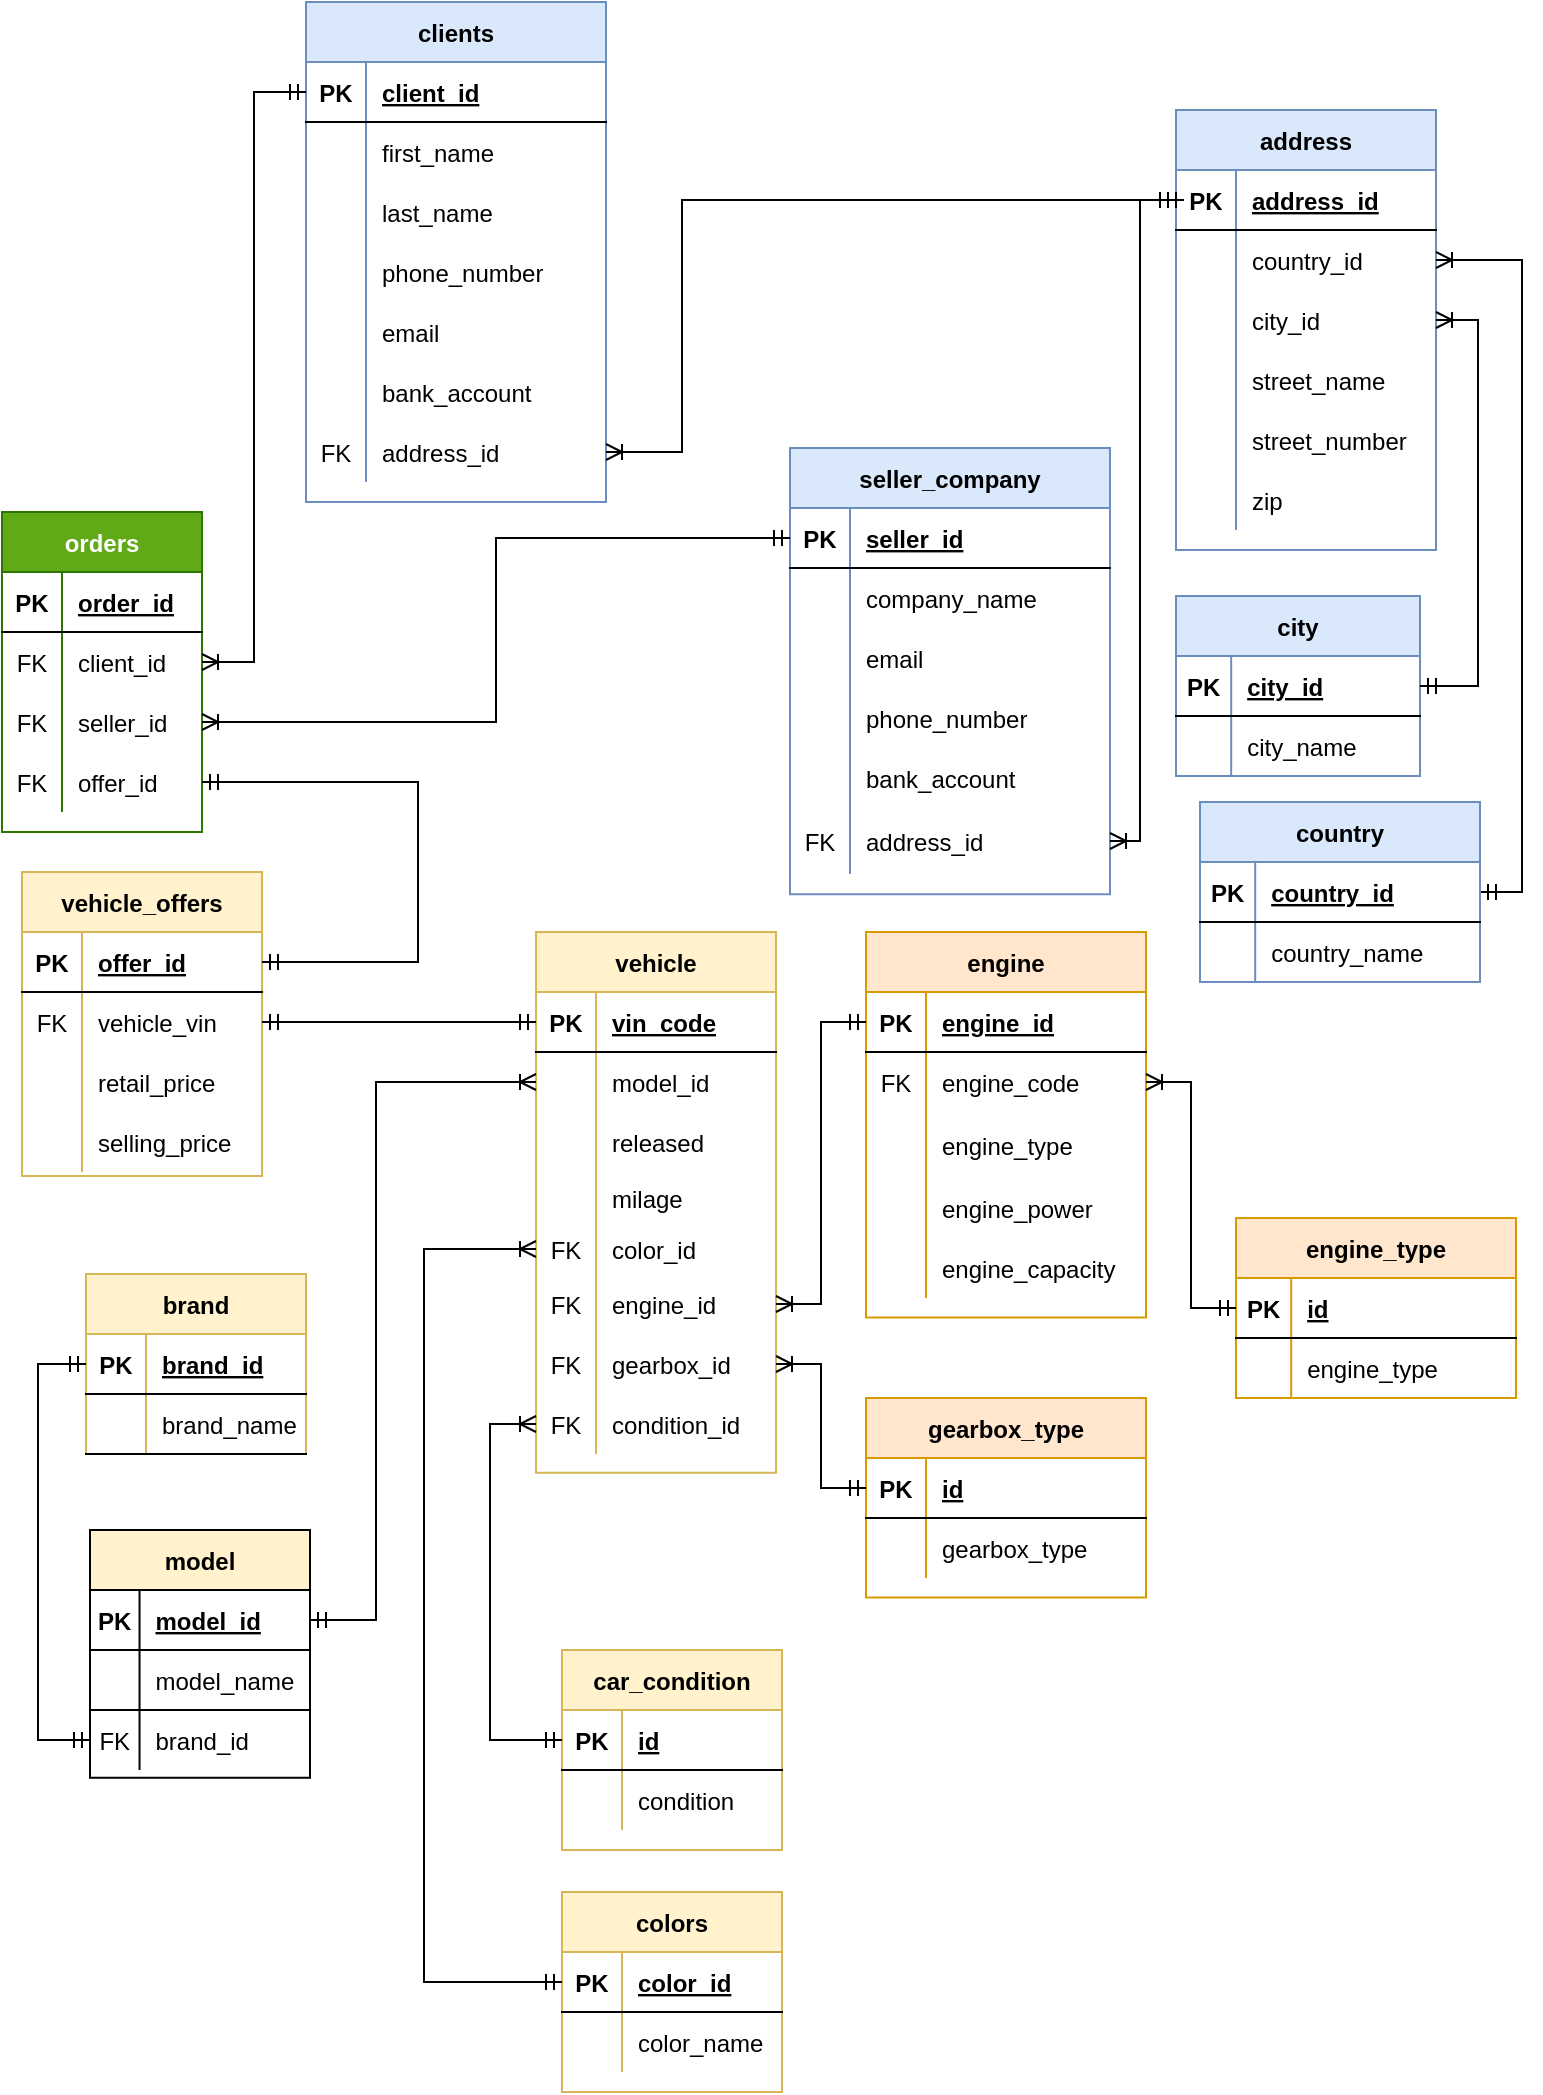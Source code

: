 <mxfile version="16.1.2" type="github" pages="5">
  <diagram id="wORJl10oYcxYU299xKBq" name="ER logical">
    <mxGraphModel dx="1426" dy="767" grid="0" gridSize="10" guides="1" tooltips="1" connect="1" arrows="1" fold="1" page="1" pageScale="1" pageWidth="827" pageHeight="1169" background="none" math="0" shadow="0">
      <root>
        <mxCell id="0" />
        <mxCell id="1" parent="0" />
        <mxCell id="mIpY0V1KuQMK3TXYC-iN-1" value="seller_company" style="shape=table;startSize=30;container=1;collapsible=1;childLayout=tableLayout;fixedRows=1;rowLines=0;fontStyle=1;align=center;resizeLast=1;fillColor=#dae8fc;strokeColor=#6c8ebf;" vertex="1" parent="1">
          <mxGeometry x="414" y="238" width="160" height="223.118" as="geometry" />
        </mxCell>
        <mxCell id="mIpY0V1KuQMK3TXYC-iN-2" value="" style="shape=partialRectangle;collapsible=0;dropTarget=0;pointerEvents=0;fillColor=none;top=0;left=0;bottom=1;right=0;points=[[0,0.5],[1,0.5]];portConstraint=eastwest;" vertex="1" parent="mIpY0V1KuQMK3TXYC-iN-1">
          <mxGeometry y="30" width="160" height="30" as="geometry" />
        </mxCell>
        <mxCell id="mIpY0V1KuQMK3TXYC-iN-3" value="PK" style="shape=partialRectangle;connectable=0;fillColor=none;top=0;left=0;bottom=0;right=0;fontStyle=1;overflow=hidden;" vertex="1" parent="mIpY0V1KuQMK3TXYC-iN-2">
          <mxGeometry width="30" height="30" as="geometry">
            <mxRectangle width="30" height="30" as="alternateBounds" />
          </mxGeometry>
        </mxCell>
        <mxCell id="mIpY0V1KuQMK3TXYC-iN-4" value="seller_id" style="shape=partialRectangle;connectable=0;fillColor=none;top=0;left=0;bottom=0;right=0;align=left;spacingLeft=6;fontStyle=5;overflow=hidden;" vertex="1" parent="mIpY0V1KuQMK3TXYC-iN-2">
          <mxGeometry x="30" width="130" height="30" as="geometry">
            <mxRectangle width="130" height="30" as="alternateBounds" />
          </mxGeometry>
        </mxCell>
        <mxCell id="mIpY0V1KuQMK3TXYC-iN-5" value="" style="shape=partialRectangle;collapsible=0;dropTarget=0;pointerEvents=0;fillColor=none;top=0;left=0;bottom=0;right=0;points=[[0,0.5],[1,0.5]];portConstraint=eastwest;" vertex="1" parent="mIpY0V1KuQMK3TXYC-iN-1">
          <mxGeometry y="60" width="160" height="30" as="geometry" />
        </mxCell>
        <mxCell id="mIpY0V1KuQMK3TXYC-iN-6" value="" style="shape=partialRectangle;connectable=0;fillColor=none;top=0;left=0;bottom=0;right=0;editable=1;overflow=hidden;" vertex="1" parent="mIpY0V1KuQMK3TXYC-iN-5">
          <mxGeometry width="30" height="30" as="geometry">
            <mxRectangle width="30" height="30" as="alternateBounds" />
          </mxGeometry>
        </mxCell>
        <mxCell id="mIpY0V1KuQMK3TXYC-iN-7" value="company_name" style="shape=partialRectangle;connectable=0;fillColor=none;top=0;left=0;bottom=0;right=0;align=left;spacingLeft=6;overflow=hidden;" vertex="1" parent="mIpY0V1KuQMK3TXYC-iN-5">
          <mxGeometry x="30" width="130" height="30" as="geometry">
            <mxRectangle width="130" height="30" as="alternateBounds" />
          </mxGeometry>
        </mxCell>
        <mxCell id="mIpY0V1KuQMK3TXYC-iN-8" value="" style="shape=partialRectangle;collapsible=0;dropTarget=0;pointerEvents=0;fillColor=none;top=0;left=0;bottom=0;right=0;points=[[0,0.5],[1,0.5]];portConstraint=eastwest;" vertex="1" parent="mIpY0V1KuQMK3TXYC-iN-1">
          <mxGeometry y="90" width="160" height="30" as="geometry" />
        </mxCell>
        <mxCell id="mIpY0V1KuQMK3TXYC-iN-9" value="" style="shape=partialRectangle;connectable=0;fillColor=none;top=0;left=0;bottom=0;right=0;editable=1;overflow=hidden;" vertex="1" parent="mIpY0V1KuQMK3TXYC-iN-8">
          <mxGeometry width="30" height="30" as="geometry">
            <mxRectangle width="30" height="30" as="alternateBounds" />
          </mxGeometry>
        </mxCell>
        <mxCell id="mIpY0V1KuQMK3TXYC-iN-10" value="email" style="shape=partialRectangle;connectable=0;fillColor=none;top=0;left=0;bottom=0;right=0;align=left;spacingLeft=6;overflow=hidden;" vertex="1" parent="mIpY0V1KuQMK3TXYC-iN-8">
          <mxGeometry x="30" width="130" height="30" as="geometry">
            <mxRectangle width="130" height="30" as="alternateBounds" />
          </mxGeometry>
        </mxCell>
        <mxCell id="mIpY0V1KuQMK3TXYC-iN-11" value="" style="shape=partialRectangle;collapsible=0;dropTarget=0;pointerEvents=0;fillColor=none;top=0;left=0;bottom=0;right=0;points=[[0,0.5],[1,0.5]];portConstraint=eastwest;" vertex="1" parent="mIpY0V1KuQMK3TXYC-iN-1">
          <mxGeometry y="120" width="160" height="30" as="geometry" />
        </mxCell>
        <mxCell id="mIpY0V1KuQMK3TXYC-iN-12" value="" style="shape=partialRectangle;connectable=0;fillColor=none;top=0;left=0;bottom=0;right=0;editable=1;overflow=hidden;" vertex="1" parent="mIpY0V1KuQMK3TXYC-iN-11">
          <mxGeometry width="30" height="30" as="geometry">
            <mxRectangle width="30" height="30" as="alternateBounds" />
          </mxGeometry>
        </mxCell>
        <mxCell id="mIpY0V1KuQMK3TXYC-iN-13" value="phone_number" style="shape=partialRectangle;connectable=0;fillColor=none;top=0;left=0;bottom=0;right=0;align=left;spacingLeft=6;overflow=hidden;" vertex="1" parent="mIpY0V1KuQMK3TXYC-iN-11">
          <mxGeometry x="30" width="130" height="30" as="geometry">
            <mxRectangle width="130" height="30" as="alternateBounds" />
          </mxGeometry>
        </mxCell>
        <mxCell id="mIpY0V1KuQMK3TXYC-iN-14" value="" style="shape=partialRectangle;collapsible=0;dropTarget=0;pointerEvents=0;fillColor=none;top=0;left=0;bottom=0;right=0;points=[[0,0.5],[1,0.5]];portConstraint=eastwest;" vertex="1" parent="mIpY0V1KuQMK3TXYC-iN-1">
          <mxGeometry y="150" width="160" height="30" as="geometry" />
        </mxCell>
        <mxCell id="mIpY0V1KuQMK3TXYC-iN-15" value="" style="shape=partialRectangle;connectable=0;fillColor=none;top=0;left=0;bottom=0;right=0;editable=1;overflow=hidden;" vertex="1" parent="mIpY0V1KuQMK3TXYC-iN-14">
          <mxGeometry width="30" height="30" as="geometry">
            <mxRectangle width="30" height="30" as="alternateBounds" />
          </mxGeometry>
        </mxCell>
        <mxCell id="mIpY0V1KuQMK3TXYC-iN-16" value="bank_account" style="shape=partialRectangle;connectable=0;fillColor=none;top=0;left=0;bottom=0;right=0;align=left;spacingLeft=6;overflow=hidden;" vertex="1" parent="mIpY0V1KuQMK3TXYC-iN-14">
          <mxGeometry x="30" width="130" height="30" as="geometry">
            <mxRectangle width="130" height="30" as="alternateBounds" />
          </mxGeometry>
        </mxCell>
        <mxCell id="mIpY0V1KuQMK3TXYC-iN-17" value="" style="shape=partialRectangle;collapsible=0;dropTarget=0;pointerEvents=0;fillColor=none;top=0;left=0;bottom=0;right=0;points=[[0,0.5],[1,0.5]];portConstraint=eastwest;" vertex="1" parent="mIpY0V1KuQMK3TXYC-iN-1">
          <mxGeometry y="180" width="160" height="33" as="geometry" />
        </mxCell>
        <mxCell id="mIpY0V1KuQMK3TXYC-iN-18" value="FK" style="shape=partialRectangle;connectable=0;fillColor=none;top=0;left=0;bottom=0;right=0;fontStyle=0;overflow=hidden;" vertex="1" parent="mIpY0V1KuQMK3TXYC-iN-17">
          <mxGeometry width="30" height="33" as="geometry">
            <mxRectangle width="30" height="33" as="alternateBounds" />
          </mxGeometry>
        </mxCell>
        <mxCell id="mIpY0V1KuQMK3TXYC-iN-19" value="address_id" style="shape=partialRectangle;connectable=0;fillColor=none;top=0;left=0;bottom=0;right=0;align=left;spacingLeft=6;fontStyle=0;overflow=hidden;" vertex="1" parent="mIpY0V1KuQMK3TXYC-iN-17">
          <mxGeometry x="30" width="130" height="33" as="geometry">
            <mxRectangle width="130" height="33" as="alternateBounds" />
          </mxGeometry>
        </mxCell>
        <mxCell id="mIpY0V1KuQMK3TXYC-iN-20" value="address" style="shape=table;startSize=30;container=1;collapsible=1;childLayout=tableLayout;fixedRows=1;rowLines=0;fontStyle=1;align=center;resizeLast=1;fillColor=#dae8fc;strokeColor=#6c8ebf;" vertex="1" parent="1">
          <mxGeometry x="607" y="69" width="130" height="220" as="geometry" />
        </mxCell>
        <mxCell id="mIpY0V1KuQMK3TXYC-iN-21" value="" style="shape=partialRectangle;collapsible=0;dropTarget=0;pointerEvents=0;fillColor=none;top=0;left=0;bottom=1;right=0;points=[[0,0.5],[1,0.5]];portConstraint=eastwest;" vertex="1" parent="mIpY0V1KuQMK3TXYC-iN-20">
          <mxGeometry y="30" width="130" height="30" as="geometry" />
        </mxCell>
        <mxCell id="mIpY0V1KuQMK3TXYC-iN-22" value="PK" style="shape=partialRectangle;connectable=0;fillColor=none;top=0;left=0;bottom=0;right=0;fontStyle=1;overflow=hidden;" vertex="1" parent="mIpY0V1KuQMK3TXYC-iN-21">
          <mxGeometry width="30" height="30" as="geometry">
            <mxRectangle width="30" height="30" as="alternateBounds" />
          </mxGeometry>
        </mxCell>
        <mxCell id="mIpY0V1KuQMK3TXYC-iN-23" value="address_id" style="shape=partialRectangle;connectable=0;fillColor=none;top=0;left=0;bottom=0;right=0;align=left;spacingLeft=6;fontStyle=5;overflow=hidden;" vertex="1" parent="mIpY0V1KuQMK3TXYC-iN-21">
          <mxGeometry x="30" width="100" height="30" as="geometry">
            <mxRectangle width="100" height="30" as="alternateBounds" />
          </mxGeometry>
        </mxCell>
        <mxCell id="mIpY0V1KuQMK3TXYC-iN-24" value="" style="shape=partialRectangle;collapsible=0;dropTarget=0;pointerEvents=0;fillColor=none;top=0;left=0;bottom=0;right=0;points=[[0,0.5],[1,0.5]];portConstraint=eastwest;" vertex="1" parent="mIpY0V1KuQMK3TXYC-iN-20">
          <mxGeometry y="60" width="130" height="30" as="geometry" />
        </mxCell>
        <mxCell id="mIpY0V1KuQMK3TXYC-iN-25" value="" style="shape=partialRectangle;connectable=0;fillColor=none;top=0;left=0;bottom=0;right=0;editable=1;overflow=hidden;" vertex="1" parent="mIpY0V1KuQMK3TXYC-iN-24">
          <mxGeometry width="30" height="30" as="geometry">
            <mxRectangle width="30" height="30" as="alternateBounds" />
          </mxGeometry>
        </mxCell>
        <mxCell id="mIpY0V1KuQMK3TXYC-iN-26" value="country_id" style="shape=partialRectangle;connectable=0;fillColor=none;top=0;left=0;bottom=0;right=0;align=left;spacingLeft=6;overflow=hidden;" vertex="1" parent="mIpY0V1KuQMK3TXYC-iN-24">
          <mxGeometry x="30" width="100" height="30" as="geometry">
            <mxRectangle width="100" height="30" as="alternateBounds" />
          </mxGeometry>
        </mxCell>
        <mxCell id="mIpY0V1KuQMK3TXYC-iN-27" value="" style="shape=partialRectangle;collapsible=0;dropTarget=0;pointerEvents=0;fillColor=none;top=0;left=0;bottom=0;right=0;points=[[0,0.5],[1,0.5]];portConstraint=eastwest;" vertex="1" parent="mIpY0V1KuQMK3TXYC-iN-20">
          <mxGeometry y="90" width="130" height="30" as="geometry" />
        </mxCell>
        <mxCell id="mIpY0V1KuQMK3TXYC-iN-28" value="" style="shape=partialRectangle;connectable=0;fillColor=none;top=0;left=0;bottom=0;right=0;editable=1;overflow=hidden;" vertex="1" parent="mIpY0V1KuQMK3TXYC-iN-27">
          <mxGeometry width="30" height="30" as="geometry">
            <mxRectangle width="30" height="30" as="alternateBounds" />
          </mxGeometry>
        </mxCell>
        <mxCell id="mIpY0V1KuQMK3TXYC-iN-29" value="city_id" style="shape=partialRectangle;connectable=0;fillColor=none;top=0;left=0;bottom=0;right=0;align=left;spacingLeft=6;overflow=hidden;" vertex="1" parent="mIpY0V1KuQMK3TXYC-iN-27">
          <mxGeometry x="30" width="100" height="30" as="geometry">
            <mxRectangle width="100" height="30" as="alternateBounds" />
          </mxGeometry>
        </mxCell>
        <mxCell id="mIpY0V1KuQMK3TXYC-iN-30" value="" style="shape=partialRectangle;collapsible=0;dropTarget=0;pointerEvents=0;fillColor=none;top=0;left=0;bottom=0;right=0;points=[[0,0.5],[1,0.5]];portConstraint=eastwest;" vertex="1" parent="mIpY0V1KuQMK3TXYC-iN-20">
          <mxGeometry y="120" width="130" height="30" as="geometry" />
        </mxCell>
        <mxCell id="mIpY0V1KuQMK3TXYC-iN-31" value="" style="shape=partialRectangle;connectable=0;fillColor=none;top=0;left=0;bottom=0;right=0;editable=1;overflow=hidden;" vertex="1" parent="mIpY0V1KuQMK3TXYC-iN-30">
          <mxGeometry width="30" height="30" as="geometry">
            <mxRectangle width="30" height="30" as="alternateBounds" />
          </mxGeometry>
        </mxCell>
        <mxCell id="mIpY0V1KuQMK3TXYC-iN-32" value="street_name" style="shape=partialRectangle;connectable=0;fillColor=none;top=0;left=0;bottom=0;right=0;align=left;spacingLeft=6;overflow=hidden;" vertex="1" parent="mIpY0V1KuQMK3TXYC-iN-30">
          <mxGeometry x="30" width="100" height="30" as="geometry">
            <mxRectangle width="100" height="30" as="alternateBounds" />
          </mxGeometry>
        </mxCell>
        <mxCell id="mIpY0V1KuQMK3TXYC-iN-33" value="" style="shape=partialRectangle;collapsible=0;dropTarget=0;pointerEvents=0;fillColor=none;top=0;left=0;bottom=0;right=0;points=[[0,0.5],[1,0.5]];portConstraint=eastwest;" vertex="1" parent="mIpY0V1KuQMK3TXYC-iN-20">
          <mxGeometry y="150" width="130" height="30" as="geometry" />
        </mxCell>
        <mxCell id="mIpY0V1KuQMK3TXYC-iN-34" value="" style="shape=partialRectangle;connectable=0;fillColor=none;top=0;left=0;bottom=0;right=0;editable=1;overflow=hidden;" vertex="1" parent="mIpY0V1KuQMK3TXYC-iN-33">
          <mxGeometry width="30" height="30" as="geometry">
            <mxRectangle width="30" height="30" as="alternateBounds" />
          </mxGeometry>
        </mxCell>
        <mxCell id="mIpY0V1KuQMK3TXYC-iN-35" value="street_number" style="shape=partialRectangle;connectable=0;fillColor=none;top=0;left=0;bottom=0;right=0;align=left;spacingLeft=6;overflow=hidden;" vertex="1" parent="mIpY0V1KuQMK3TXYC-iN-33">
          <mxGeometry x="30" width="100" height="30" as="geometry">
            <mxRectangle width="100" height="30" as="alternateBounds" />
          </mxGeometry>
        </mxCell>
        <mxCell id="mIpY0V1KuQMK3TXYC-iN-36" value="" style="shape=partialRectangle;collapsible=0;dropTarget=0;pointerEvents=0;fillColor=none;top=0;left=0;bottom=0;right=0;points=[[0,0.5],[1,0.5]];portConstraint=eastwest;" vertex="1" parent="mIpY0V1KuQMK3TXYC-iN-20">
          <mxGeometry y="180" width="130" height="30" as="geometry" />
        </mxCell>
        <mxCell id="mIpY0V1KuQMK3TXYC-iN-37" value="" style="shape=partialRectangle;connectable=0;fillColor=none;top=0;left=0;bottom=0;right=0;editable=1;overflow=hidden;" vertex="1" parent="mIpY0V1KuQMK3TXYC-iN-36">
          <mxGeometry width="30" height="30" as="geometry">
            <mxRectangle width="30" height="30" as="alternateBounds" />
          </mxGeometry>
        </mxCell>
        <mxCell id="mIpY0V1KuQMK3TXYC-iN-38" value="zip" style="shape=partialRectangle;connectable=0;fillColor=none;top=0;left=0;bottom=0;right=0;align=left;spacingLeft=6;overflow=hidden;" vertex="1" parent="mIpY0V1KuQMK3TXYC-iN-36">
          <mxGeometry x="30" width="100" height="30" as="geometry">
            <mxRectangle width="100" height="30" as="alternateBounds" />
          </mxGeometry>
        </mxCell>
        <mxCell id="mIpY0V1KuQMK3TXYC-iN-39" value="clients" style="shape=table;startSize=30;container=1;collapsible=1;childLayout=tableLayout;fixedRows=1;rowLines=0;fontStyle=1;align=center;resizeLast=1;fillColor=#dae8fc;strokeColor=#6c8ebf;" vertex="1" parent="1">
          <mxGeometry x="172" y="15" width="150" height="250" as="geometry" />
        </mxCell>
        <mxCell id="mIpY0V1KuQMK3TXYC-iN-40" value="" style="shape=partialRectangle;collapsible=0;dropTarget=0;pointerEvents=0;fillColor=none;top=0;left=0;bottom=1;right=0;points=[[0,0.5],[1,0.5]];portConstraint=eastwest;" vertex="1" parent="mIpY0V1KuQMK3TXYC-iN-39">
          <mxGeometry y="30" width="150" height="30" as="geometry" />
        </mxCell>
        <mxCell id="mIpY0V1KuQMK3TXYC-iN-41" value="PK" style="shape=partialRectangle;connectable=0;fillColor=none;top=0;left=0;bottom=0;right=0;fontStyle=1;overflow=hidden;" vertex="1" parent="mIpY0V1KuQMK3TXYC-iN-40">
          <mxGeometry width="30" height="30" as="geometry">
            <mxRectangle width="30" height="30" as="alternateBounds" />
          </mxGeometry>
        </mxCell>
        <mxCell id="mIpY0V1KuQMK3TXYC-iN-42" value="client_id" style="shape=partialRectangle;connectable=0;fillColor=none;top=0;left=0;bottom=0;right=0;align=left;spacingLeft=6;fontStyle=5;overflow=hidden;" vertex="1" parent="mIpY0V1KuQMK3TXYC-iN-40">
          <mxGeometry x="30" width="120" height="30" as="geometry">
            <mxRectangle width="120" height="30" as="alternateBounds" />
          </mxGeometry>
        </mxCell>
        <mxCell id="mIpY0V1KuQMK3TXYC-iN-43" value="" style="shape=partialRectangle;collapsible=0;dropTarget=0;pointerEvents=0;fillColor=none;top=0;left=0;bottom=0;right=0;points=[[0,0.5],[1,0.5]];portConstraint=eastwest;" vertex="1" parent="mIpY0V1KuQMK3TXYC-iN-39">
          <mxGeometry y="60" width="150" height="30" as="geometry" />
        </mxCell>
        <mxCell id="mIpY0V1KuQMK3TXYC-iN-44" value="" style="shape=partialRectangle;connectable=0;fillColor=none;top=0;left=0;bottom=0;right=0;editable=1;overflow=hidden;" vertex="1" parent="mIpY0V1KuQMK3TXYC-iN-43">
          <mxGeometry width="30" height="30" as="geometry">
            <mxRectangle width="30" height="30" as="alternateBounds" />
          </mxGeometry>
        </mxCell>
        <mxCell id="mIpY0V1KuQMK3TXYC-iN-45" value="first_name" style="shape=partialRectangle;connectable=0;fillColor=none;top=0;left=0;bottom=0;right=0;align=left;spacingLeft=6;overflow=hidden;" vertex="1" parent="mIpY0V1KuQMK3TXYC-iN-43">
          <mxGeometry x="30" width="120" height="30" as="geometry">
            <mxRectangle width="120" height="30" as="alternateBounds" />
          </mxGeometry>
        </mxCell>
        <mxCell id="mIpY0V1KuQMK3TXYC-iN-46" value="" style="shape=partialRectangle;collapsible=0;dropTarget=0;pointerEvents=0;fillColor=none;top=0;left=0;bottom=0;right=0;points=[[0,0.5],[1,0.5]];portConstraint=eastwest;" vertex="1" parent="mIpY0V1KuQMK3TXYC-iN-39">
          <mxGeometry y="90" width="150" height="30" as="geometry" />
        </mxCell>
        <mxCell id="mIpY0V1KuQMK3TXYC-iN-47" value="" style="shape=partialRectangle;connectable=0;fillColor=none;top=0;left=0;bottom=0;right=0;editable=1;overflow=hidden;" vertex="1" parent="mIpY0V1KuQMK3TXYC-iN-46">
          <mxGeometry width="30" height="30" as="geometry">
            <mxRectangle width="30" height="30" as="alternateBounds" />
          </mxGeometry>
        </mxCell>
        <mxCell id="mIpY0V1KuQMK3TXYC-iN-48" value="last_name" style="shape=partialRectangle;connectable=0;fillColor=none;top=0;left=0;bottom=0;right=0;align=left;spacingLeft=6;overflow=hidden;" vertex="1" parent="mIpY0V1KuQMK3TXYC-iN-46">
          <mxGeometry x="30" width="120" height="30" as="geometry">
            <mxRectangle width="120" height="30" as="alternateBounds" />
          </mxGeometry>
        </mxCell>
        <mxCell id="mIpY0V1KuQMK3TXYC-iN-49" value="" style="shape=partialRectangle;collapsible=0;dropTarget=0;pointerEvents=0;fillColor=none;top=0;left=0;bottom=0;right=0;points=[[0,0.5],[1,0.5]];portConstraint=eastwest;" vertex="1" parent="mIpY0V1KuQMK3TXYC-iN-39">
          <mxGeometry y="120" width="150" height="30" as="geometry" />
        </mxCell>
        <mxCell id="mIpY0V1KuQMK3TXYC-iN-50" value="" style="shape=partialRectangle;connectable=0;fillColor=none;top=0;left=0;bottom=0;right=0;editable=1;overflow=hidden;" vertex="1" parent="mIpY0V1KuQMK3TXYC-iN-49">
          <mxGeometry width="30" height="30" as="geometry">
            <mxRectangle width="30" height="30" as="alternateBounds" />
          </mxGeometry>
        </mxCell>
        <mxCell id="mIpY0V1KuQMK3TXYC-iN-51" value="phone_number" style="shape=partialRectangle;connectable=0;fillColor=none;top=0;left=0;bottom=0;right=0;align=left;spacingLeft=6;overflow=hidden;" vertex="1" parent="mIpY0V1KuQMK3TXYC-iN-49">
          <mxGeometry x="30" width="120" height="30" as="geometry">
            <mxRectangle width="120" height="30" as="alternateBounds" />
          </mxGeometry>
        </mxCell>
        <mxCell id="mIpY0V1KuQMK3TXYC-iN-52" value="" style="shape=partialRectangle;collapsible=0;dropTarget=0;pointerEvents=0;fillColor=none;top=0;left=0;bottom=0;right=0;points=[[0,0.5],[1,0.5]];portConstraint=eastwest;" vertex="1" parent="mIpY0V1KuQMK3TXYC-iN-39">
          <mxGeometry y="150" width="150" height="30" as="geometry" />
        </mxCell>
        <mxCell id="mIpY0V1KuQMK3TXYC-iN-53" value="" style="shape=partialRectangle;connectable=0;fillColor=none;top=0;left=0;bottom=0;right=0;editable=1;overflow=hidden;" vertex="1" parent="mIpY0V1KuQMK3TXYC-iN-52">
          <mxGeometry width="30" height="30" as="geometry">
            <mxRectangle width="30" height="30" as="alternateBounds" />
          </mxGeometry>
        </mxCell>
        <mxCell id="mIpY0V1KuQMK3TXYC-iN-54" value="email" style="shape=partialRectangle;connectable=0;fillColor=none;top=0;left=0;bottom=0;right=0;align=left;spacingLeft=6;overflow=hidden;" vertex="1" parent="mIpY0V1KuQMK3TXYC-iN-52">
          <mxGeometry x="30" width="120" height="30" as="geometry">
            <mxRectangle width="120" height="30" as="alternateBounds" />
          </mxGeometry>
        </mxCell>
        <mxCell id="mIpY0V1KuQMK3TXYC-iN-55" value="" style="shape=partialRectangle;collapsible=0;dropTarget=0;pointerEvents=0;fillColor=none;top=0;left=0;bottom=0;right=0;points=[[0,0.5],[1,0.5]];portConstraint=eastwest;" vertex="1" parent="mIpY0V1KuQMK3TXYC-iN-39">
          <mxGeometry y="180" width="150" height="30" as="geometry" />
        </mxCell>
        <mxCell id="mIpY0V1KuQMK3TXYC-iN-56" value="" style="shape=partialRectangle;connectable=0;fillColor=none;top=0;left=0;bottom=0;right=0;editable=1;overflow=hidden;" vertex="1" parent="mIpY0V1KuQMK3TXYC-iN-55">
          <mxGeometry width="30" height="30" as="geometry">
            <mxRectangle width="30" height="30" as="alternateBounds" />
          </mxGeometry>
        </mxCell>
        <mxCell id="mIpY0V1KuQMK3TXYC-iN-57" value="bank_account" style="shape=partialRectangle;connectable=0;fillColor=none;top=0;left=0;bottom=0;right=0;align=left;spacingLeft=6;overflow=hidden;" vertex="1" parent="mIpY0V1KuQMK3TXYC-iN-55">
          <mxGeometry x="30" width="120" height="30" as="geometry">
            <mxRectangle width="120" height="30" as="alternateBounds" />
          </mxGeometry>
        </mxCell>
        <mxCell id="mIpY0V1KuQMK3TXYC-iN-58" value="" style="shape=partialRectangle;collapsible=0;dropTarget=0;pointerEvents=0;fillColor=none;top=0;left=0;bottom=0;right=0;points=[[0,0.5],[1,0.5]];portConstraint=eastwest;" vertex="1" parent="mIpY0V1KuQMK3TXYC-iN-39">
          <mxGeometry y="210" width="150" height="30" as="geometry" />
        </mxCell>
        <mxCell id="mIpY0V1KuQMK3TXYC-iN-59" value="FK" style="shape=partialRectangle;connectable=0;fillColor=none;top=0;left=0;bottom=0;right=0;fontStyle=0;overflow=hidden;" vertex="1" parent="mIpY0V1KuQMK3TXYC-iN-58">
          <mxGeometry width="30" height="30" as="geometry">
            <mxRectangle width="30" height="30" as="alternateBounds" />
          </mxGeometry>
        </mxCell>
        <mxCell id="mIpY0V1KuQMK3TXYC-iN-60" value="address_id" style="shape=partialRectangle;connectable=0;fillColor=none;top=0;left=0;bottom=0;right=0;align=left;spacingLeft=6;fontStyle=0;overflow=hidden;" vertex="1" parent="mIpY0V1KuQMK3TXYC-iN-58">
          <mxGeometry x="30" width="120" height="30" as="geometry">
            <mxRectangle width="120" height="30" as="alternateBounds" />
          </mxGeometry>
        </mxCell>
        <mxCell id="mIpY0V1KuQMK3TXYC-iN-61" value="vehicle_offers" style="shape=table;startSize=30;container=1;collapsible=1;childLayout=tableLayout;fixedRows=1;rowLines=0;fontStyle=1;align=center;resizeLast=1;fillColor=#fff2cc;strokeColor=#d6b656;" vertex="1" parent="1">
          <mxGeometry x="30" y="450" width="120" height="152" as="geometry" />
        </mxCell>
        <mxCell id="mIpY0V1KuQMK3TXYC-iN-62" value="" style="shape=partialRectangle;collapsible=0;dropTarget=0;pointerEvents=0;fillColor=none;top=0;left=0;bottom=1;right=0;points=[[0,0.5],[1,0.5]];portConstraint=eastwest;" vertex="1" parent="mIpY0V1KuQMK3TXYC-iN-61">
          <mxGeometry y="30" width="120" height="30" as="geometry" />
        </mxCell>
        <mxCell id="mIpY0V1KuQMK3TXYC-iN-63" value="PK" style="shape=partialRectangle;connectable=0;fillColor=none;top=0;left=0;bottom=0;right=0;fontStyle=1;overflow=hidden;" vertex="1" parent="mIpY0V1KuQMK3TXYC-iN-62">
          <mxGeometry width="30" height="30" as="geometry">
            <mxRectangle width="30" height="30" as="alternateBounds" />
          </mxGeometry>
        </mxCell>
        <mxCell id="mIpY0V1KuQMK3TXYC-iN-64" value="offer_id" style="shape=partialRectangle;connectable=0;fillColor=none;top=0;left=0;bottom=0;right=0;align=left;spacingLeft=6;fontStyle=5;overflow=hidden;" vertex="1" parent="mIpY0V1KuQMK3TXYC-iN-62">
          <mxGeometry x="30" width="90" height="30" as="geometry">
            <mxRectangle width="90" height="30" as="alternateBounds" />
          </mxGeometry>
        </mxCell>
        <mxCell id="mIpY0V1KuQMK3TXYC-iN-65" value="" style="shape=partialRectangle;collapsible=0;dropTarget=0;pointerEvents=0;fillColor=none;top=0;left=0;bottom=0;right=0;points=[[0,0.5],[1,0.5]];portConstraint=eastwest;" vertex="1" parent="mIpY0V1KuQMK3TXYC-iN-61">
          <mxGeometry y="60" width="120" height="30" as="geometry" />
        </mxCell>
        <mxCell id="mIpY0V1KuQMK3TXYC-iN-66" value="FK" style="shape=partialRectangle;connectable=0;fillColor=none;top=0;left=0;bottom=0;right=0;fontStyle=0;overflow=hidden;" vertex="1" parent="mIpY0V1KuQMK3TXYC-iN-65">
          <mxGeometry width="30" height="30" as="geometry">
            <mxRectangle width="30" height="30" as="alternateBounds" />
          </mxGeometry>
        </mxCell>
        <mxCell id="mIpY0V1KuQMK3TXYC-iN-67" value="vehicle_vin" style="shape=partialRectangle;connectable=0;fillColor=none;top=0;left=0;bottom=0;right=0;align=left;spacingLeft=6;fontStyle=0;overflow=hidden;" vertex="1" parent="mIpY0V1KuQMK3TXYC-iN-65">
          <mxGeometry x="30" width="90" height="30" as="geometry">
            <mxRectangle width="90" height="30" as="alternateBounds" />
          </mxGeometry>
        </mxCell>
        <mxCell id="mIpY0V1KuQMK3TXYC-iN-68" value="" style="shape=partialRectangle;collapsible=0;dropTarget=0;pointerEvents=0;fillColor=none;top=0;left=0;bottom=0;right=0;points=[[0,0.5],[1,0.5]];portConstraint=eastwest;" vertex="1" parent="mIpY0V1KuQMK3TXYC-iN-61">
          <mxGeometry y="90" width="120" height="30" as="geometry" />
        </mxCell>
        <mxCell id="mIpY0V1KuQMK3TXYC-iN-69" value="" style="shape=partialRectangle;connectable=0;fillColor=none;top=0;left=0;bottom=0;right=0;fontStyle=0;overflow=hidden;" vertex="1" parent="mIpY0V1KuQMK3TXYC-iN-68">
          <mxGeometry width="30" height="30" as="geometry">
            <mxRectangle width="30" height="30" as="alternateBounds" />
          </mxGeometry>
        </mxCell>
        <mxCell id="mIpY0V1KuQMK3TXYC-iN-70" value="retail_price" style="shape=partialRectangle;connectable=0;fillColor=none;top=0;left=0;bottom=0;right=0;align=left;spacingLeft=6;fontStyle=0;overflow=hidden;" vertex="1" parent="mIpY0V1KuQMK3TXYC-iN-68">
          <mxGeometry x="30" width="90" height="30" as="geometry">
            <mxRectangle width="90" height="30" as="alternateBounds" />
          </mxGeometry>
        </mxCell>
        <mxCell id="mIpY0V1KuQMK3TXYC-iN-71" value="" style="shape=partialRectangle;collapsible=0;dropTarget=0;pointerEvents=0;fillColor=none;top=0;left=0;bottom=0;right=0;points=[[0,0.5],[1,0.5]];portConstraint=eastwest;" vertex="1" parent="mIpY0V1KuQMK3TXYC-iN-61">
          <mxGeometry y="120" width="120" height="30" as="geometry" />
        </mxCell>
        <mxCell id="mIpY0V1KuQMK3TXYC-iN-72" value="" style="shape=partialRectangle;connectable=0;fillColor=none;top=0;left=0;bottom=0;right=0;editable=1;overflow=hidden;" vertex="1" parent="mIpY0V1KuQMK3TXYC-iN-71">
          <mxGeometry width="30" height="30" as="geometry">
            <mxRectangle width="30" height="30" as="alternateBounds" />
          </mxGeometry>
        </mxCell>
        <mxCell id="mIpY0V1KuQMK3TXYC-iN-73" value="selling_price" style="shape=partialRectangle;connectable=0;fillColor=none;top=0;left=0;bottom=0;right=0;align=left;spacingLeft=6;overflow=hidden;" vertex="1" parent="mIpY0V1KuQMK3TXYC-iN-71">
          <mxGeometry x="30" width="90" height="30" as="geometry">
            <mxRectangle width="90" height="30" as="alternateBounds" />
          </mxGeometry>
        </mxCell>
        <mxCell id="mIpY0V1KuQMK3TXYC-iN-74" value="vehicle" style="shape=table;startSize=30;container=1;collapsible=1;childLayout=tableLayout;fixedRows=1;rowLines=0;fontStyle=1;align=center;resizeLast=1;fillColor=#fff2cc;strokeColor=#d6b656;" vertex="1" parent="1">
          <mxGeometry x="287" y="480" width="120" height="270.353" as="geometry" />
        </mxCell>
        <mxCell id="mIpY0V1KuQMK3TXYC-iN-75" value="" style="shape=partialRectangle;collapsible=0;dropTarget=0;pointerEvents=0;fillColor=none;top=0;left=0;bottom=1;right=0;points=[[0,0.5],[1,0.5]];portConstraint=eastwest;" vertex="1" parent="mIpY0V1KuQMK3TXYC-iN-74">
          <mxGeometry y="30" width="120" height="30" as="geometry" />
        </mxCell>
        <mxCell id="mIpY0V1KuQMK3TXYC-iN-76" value="PK" style="shape=partialRectangle;connectable=0;fillColor=none;top=0;left=0;bottom=0;right=0;fontStyle=1;overflow=hidden;" vertex="1" parent="mIpY0V1KuQMK3TXYC-iN-75">
          <mxGeometry width="30" height="30" as="geometry">
            <mxRectangle width="30" height="30" as="alternateBounds" />
          </mxGeometry>
        </mxCell>
        <mxCell id="mIpY0V1KuQMK3TXYC-iN-77" value="vin_code" style="shape=partialRectangle;connectable=0;fillColor=none;top=0;left=0;bottom=0;right=0;align=left;spacingLeft=6;fontStyle=5;overflow=hidden;" vertex="1" parent="mIpY0V1KuQMK3TXYC-iN-75">
          <mxGeometry x="30" width="90" height="30" as="geometry">
            <mxRectangle width="90" height="30" as="alternateBounds" />
          </mxGeometry>
        </mxCell>
        <mxCell id="mIpY0V1KuQMK3TXYC-iN-78" value="" style="shape=partialRectangle;collapsible=0;dropTarget=0;pointerEvents=0;fillColor=none;top=0;left=0;bottom=0;right=0;points=[[0,0.5],[1,0.5]];portConstraint=eastwest;" vertex="1" parent="mIpY0V1KuQMK3TXYC-iN-74">
          <mxGeometry y="60" width="120" height="30" as="geometry" />
        </mxCell>
        <mxCell id="mIpY0V1KuQMK3TXYC-iN-79" value="" style="shape=partialRectangle;connectable=0;fillColor=none;top=0;left=0;bottom=0;right=0;editable=1;overflow=hidden;" vertex="1" parent="mIpY0V1KuQMK3TXYC-iN-78">
          <mxGeometry width="30" height="30" as="geometry">
            <mxRectangle width="30" height="30" as="alternateBounds" />
          </mxGeometry>
        </mxCell>
        <mxCell id="mIpY0V1KuQMK3TXYC-iN-80" value="model_id" style="shape=partialRectangle;connectable=0;fillColor=none;top=0;left=0;bottom=0;right=0;align=left;spacingLeft=6;overflow=hidden;" vertex="1" parent="mIpY0V1KuQMK3TXYC-iN-78">
          <mxGeometry x="30" width="90" height="30" as="geometry">
            <mxRectangle width="90" height="30" as="alternateBounds" />
          </mxGeometry>
        </mxCell>
        <mxCell id="mIpY0V1KuQMK3TXYC-iN-81" value="" style="shape=partialRectangle;collapsible=0;dropTarget=0;pointerEvents=0;fillColor=none;top=0;left=0;bottom=0;right=0;points=[[0,0.5],[1,0.5]];portConstraint=eastwest;" vertex="1" parent="mIpY0V1KuQMK3TXYC-iN-74">
          <mxGeometry y="90" width="120" height="30" as="geometry" />
        </mxCell>
        <mxCell id="mIpY0V1KuQMK3TXYC-iN-82" value="" style="shape=partialRectangle;connectable=0;fillColor=none;top=0;left=0;bottom=0;right=0;editable=1;overflow=hidden;" vertex="1" parent="mIpY0V1KuQMK3TXYC-iN-81">
          <mxGeometry width="30" height="30" as="geometry">
            <mxRectangle width="30" height="30" as="alternateBounds" />
          </mxGeometry>
        </mxCell>
        <mxCell id="mIpY0V1KuQMK3TXYC-iN-83" value="released" style="shape=partialRectangle;connectable=0;fillColor=none;top=0;left=0;bottom=0;right=0;align=left;spacingLeft=6;overflow=hidden;" vertex="1" parent="mIpY0V1KuQMK3TXYC-iN-81">
          <mxGeometry x="30" width="90" height="30" as="geometry">
            <mxRectangle width="90" height="30" as="alternateBounds" />
          </mxGeometry>
        </mxCell>
        <mxCell id="mIpY0V1KuQMK3TXYC-iN-84" value="" style="shape=partialRectangle;collapsible=0;dropTarget=0;pointerEvents=0;fillColor=none;top=0;left=0;bottom=0;right=0;points=[[0,0.5],[1,0.5]];portConstraint=eastwest;" vertex="1" parent="mIpY0V1KuQMK3TXYC-iN-74">
          <mxGeometry y="120" width="120" height="26" as="geometry" />
        </mxCell>
        <mxCell id="mIpY0V1KuQMK3TXYC-iN-85" value="" style="shape=partialRectangle;connectable=0;fillColor=none;top=0;left=0;bottom=0;right=0;editable=1;overflow=hidden;" vertex="1" parent="mIpY0V1KuQMK3TXYC-iN-84">
          <mxGeometry width="30" height="26" as="geometry">
            <mxRectangle width="30" height="26" as="alternateBounds" />
          </mxGeometry>
        </mxCell>
        <mxCell id="mIpY0V1KuQMK3TXYC-iN-86" value="milage" style="shape=partialRectangle;connectable=0;fillColor=none;top=0;left=0;bottom=0;right=0;align=left;spacingLeft=6;overflow=hidden;" vertex="1" parent="mIpY0V1KuQMK3TXYC-iN-84">
          <mxGeometry x="30" width="90" height="26" as="geometry">
            <mxRectangle width="90" height="26" as="alternateBounds" />
          </mxGeometry>
        </mxCell>
        <mxCell id="mIpY0V1KuQMK3TXYC-iN-87" value="" style="shape=partialRectangle;collapsible=0;dropTarget=0;pointerEvents=0;fillColor=none;top=0;left=0;bottom=0;right=0;points=[[0,0.5],[1,0.5]];portConstraint=eastwest;" vertex="1" parent="mIpY0V1KuQMK3TXYC-iN-74">
          <mxGeometry y="146" width="120" height="25" as="geometry" />
        </mxCell>
        <mxCell id="mIpY0V1KuQMK3TXYC-iN-88" value="FK" style="shape=partialRectangle;connectable=0;fillColor=none;top=0;left=0;bottom=0;right=0;fontStyle=0;overflow=hidden;" vertex="1" parent="mIpY0V1KuQMK3TXYC-iN-87">
          <mxGeometry width="30" height="25" as="geometry">
            <mxRectangle width="30" height="25" as="alternateBounds" />
          </mxGeometry>
        </mxCell>
        <mxCell id="mIpY0V1KuQMK3TXYC-iN-89" value="color_id" style="shape=partialRectangle;connectable=0;fillColor=none;top=0;left=0;bottom=0;right=0;align=left;spacingLeft=6;fontStyle=0;overflow=hidden;" vertex="1" parent="mIpY0V1KuQMK3TXYC-iN-87">
          <mxGeometry x="30" width="90" height="25" as="geometry">
            <mxRectangle width="90" height="25" as="alternateBounds" />
          </mxGeometry>
        </mxCell>
        <mxCell id="mIpY0V1KuQMK3TXYC-iN-90" value="" style="shape=partialRectangle;collapsible=0;dropTarget=0;pointerEvents=0;fillColor=none;top=0;left=0;bottom=0;right=0;points=[[0,0.5],[1,0.5]];portConstraint=eastwest;" vertex="1" parent="mIpY0V1KuQMK3TXYC-iN-74">
          <mxGeometry y="171" width="120" height="30" as="geometry" />
        </mxCell>
        <mxCell id="mIpY0V1KuQMK3TXYC-iN-91" value="FK" style="shape=partialRectangle;connectable=0;fillColor=none;top=0;left=0;bottom=0;right=0;fontStyle=0;overflow=hidden;" vertex="1" parent="mIpY0V1KuQMK3TXYC-iN-90">
          <mxGeometry width="30" height="30" as="geometry">
            <mxRectangle width="30" height="30" as="alternateBounds" />
          </mxGeometry>
        </mxCell>
        <mxCell id="mIpY0V1KuQMK3TXYC-iN-92" value="engine_id" style="shape=partialRectangle;connectable=0;fillColor=none;top=0;left=0;bottom=0;right=0;align=left;spacingLeft=6;fontStyle=0;overflow=hidden;" vertex="1" parent="mIpY0V1KuQMK3TXYC-iN-90">
          <mxGeometry x="30" width="90" height="30" as="geometry">
            <mxRectangle width="90" height="30" as="alternateBounds" />
          </mxGeometry>
        </mxCell>
        <mxCell id="mIpY0V1KuQMK3TXYC-iN-93" value="" style="shape=partialRectangle;collapsible=0;dropTarget=0;pointerEvents=0;fillColor=none;top=0;left=0;bottom=0;right=0;points=[[0,0.5],[1,0.5]];portConstraint=eastwest;" vertex="1" parent="mIpY0V1KuQMK3TXYC-iN-74">
          <mxGeometry y="201" width="120" height="30" as="geometry" />
        </mxCell>
        <mxCell id="mIpY0V1KuQMK3TXYC-iN-94" value="FK" style="shape=partialRectangle;connectable=0;fillColor=none;top=0;left=0;bottom=0;right=0;fontStyle=0;overflow=hidden;" vertex="1" parent="mIpY0V1KuQMK3TXYC-iN-93">
          <mxGeometry width="30" height="30" as="geometry">
            <mxRectangle width="30" height="30" as="alternateBounds" />
          </mxGeometry>
        </mxCell>
        <mxCell id="mIpY0V1KuQMK3TXYC-iN-95" value="gearbox_id" style="shape=partialRectangle;connectable=0;fillColor=none;top=0;left=0;bottom=0;right=0;align=left;spacingLeft=6;fontStyle=0;overflow=hidden;" vertex="1" parent="mIpY0V1KuQMK3TXYC-iN-93">
          <mxGeometry x="30" width="90" height="30" as="geometry">
            <mxRectangle width="90" height="30" as="alternateBounds" />
          </mxGeometry>
        </mxCell>
        <mxCell id="mIpY0V1KuQMK3TXYC-iN-96" value="" style="shape=partialRectangle;collapsible=0;dropTarget=0;pointerEvents=0;fillColor=none;top=0;left=0;bottom=0;right=0;points=[[0,0.5],[1,0.5]];portConstraint=eastwest;" vertex="1" parent="mIpY0V1KuQMK3TXYC-iN-74">
          <mxGeometry y="231" width="120" height="30" as="geometry" />
        </mxCell>
        <mxCell id="mIpY0V1KuQMK3TXYC-iN-97" value="FK" style="shape=partialRectangle;connectable=0;fillColor=none;top=0;left=0;bottom=0;right=0;fontStyle=0;overflow=hidden;" vertex="1" parent="mIpY0V1KuQMK3TXYC-iN-96">
          <mxGeometry width="30" height="30" as="geometry">
            <mxRectangle width="30" height="30" as="alternateBounds" />
          </mxGeometry>
        </mxCell>
        <mxCell id="mIpY0V1KuQMK3TXYC-iN-98" value="condition_id" style="shape=partialRectangle;connectable=0;fillColor=none;top=0;left=0;bottom=0;right=0;align=left;spacingLeft=6;fontStyle=0;overflow=hidden;" vertex="1" parent="mIpY0V1KuQMK3TXYC-iN-96">
          <mxGeometry x="30" width="90" height="30" as="geometry">
            <mxRectangle width="90" height="30" as="alternateBounds" />
          </mxGeometry>
        </mxCell>
        <mxCell id="mIpY0V1KuQMK3TXYC-iN-99" value="colors" style="shape=table;startSize=30;container=1;collapsible=1;childLayout=tableLayout;fixedRows=1;rowLines=0;fontStyle=1;align=center;resizeLast=1;fillColor=#fff2cc;strokeColor=#d6b656;" vertex="1" parent="1">
          <mxGeometry x="300" y="960" width="110" height="100" as="geometry" />
        </mxCell>
        <mxCell id="mIpY0V1KuQMK3TXYC-iN-100" value="" style="shape=partialRectangle;collapsible=0;dropTarget=0;pointerEvents=0;fillColor=none;top=0;left=0;bottom=1;right=0;points=[[0,0.5],[1,0.5]];portConstraint=eastwest;" vertex="1" parent="mIpY0V1KuQMK3TXYC-iN-99">
          <mxGeometry y="30" width="110" height="30" as="geometry" />
        </mxCell>
        <mxCell id="mIpY0V1KuQMK3TXYC-iN-101" value="PK" style="shape=partialRectangle;connectable=0;fillColor=none;top=0;left=0;bottom=0;right=0;fontStyle=1;overflow=hidden;" vertex="1" parent="mIpY0V1KuQMK3TXYC-iN-100">
          <mxGeometry width="30" height="30" as="geometry">
            <mxRectangle width="30" height="30" as="alternateBounds" />
          </mxGeometry>
        </mxCell>
        <mxCell id="mIpY0V1KuQMK3TXYC-iN-102" value="color_id" style="shape=partialRectangle;connectable=0;fillColor=none;top=0;left=0;bottom=0;right=0;align=left;spacingLeft=6;fontStyle=5;overflow=hidden;" vertex="1" parent="mIpY0V1KuQMK3TXYC-iN-100">
          <mxGeometry x="30" width="80" height="30" as="geometry">
            <mxRectangle width="80" height="30" as="alternateBounds" />
          </mxGeometry>
        </mxCell>
        <mxCell id="mIpY0V1KuQMK3TXYC-iN-103" value="" style="shape=partialRectangle;collapsible=0;dropTarget=0;pointerEvents=0;fillColor=none;top=0;left=0;bottom=0;right=0;points=[[0,0.5],[1,0.5]];portConstraint=eastwest;" vertex="1" parent="mIpY0V1KuQMK3TXYC-iN-99">
          <mxGeometry y="60" width="110" height="30" as="geometry" />
        </mxCell>
        <mxCell id="mIpY0V1KuQMK3TXYC-iN-104" value="" style="shape=partialRectangle;connectable=0;fillColor=none;top=0;left=0;bottom=0;right=0;fontStyle=0;overflow=hidden;" vertex="1" parent="mIpY0V1KuQMK3TXYC-iN-103">
          <mxGeometry width="30" height="30" as="geometry">
            <mxRectangle width="30" height="30" as="alternateBounds" />
          </mxGeometry>
        </mxCell>
        <mxCell id="mIpY0V1KuQMK3TXYC-iN-105" value="color_name" style="shape=partialRectangle;connectable=0;fillColor=none;top=0;left=0;bottom=0;right=0;align=left;spacingLeft=6;fontStyle=0;overflow=hidden;" vertex="1" parent="mIpY0V1KuQMK3TXYC-iN-103">
          <mxGeometry x="30" width="80" height="30" as="geometry">
            <mxRectangle width="80" height="30" as="alternateBounds" />
          </mxGeometry>
        </mxCell>
        <mxCell id="mIpY0V1KuQMK3TXYC-iN-106" value="engine" style="shape=table;startSize=30;container=1;collapsible=1;childLayout=tableLayout;fixedRows=1;rowLines=0;fontStyle=1;align=center;resizeLast=1;fillColor=#ffe6cc;strokeColor=#d79b00;" vertex="1" parent="1">
          <mxGeometry x="452" y="480" width="140" height="192.75" as="geometry" />
        </mxCell>
        <mxCell id="mIpY0V1KuQMK3TXYC-iN-107" value="" style="shape=partialRectangle;collapsible=0;dropTarget=0;pointerEvents=0;fillColor=none;top=0;left=0;bottom=1;right=0;points=[[0,0.5],[1,0.5]];portConstraint=eastwest;" vertex="1" parent="mIpY0V1KuQMK3TXYC-iN-106">
          <mxGeometry y="30" width="140" height="30" as="geometry" />
        </mxCell>
        <mxCell id="mIpY0V1KuQMK3TXYC-iN-108" value="PK" style="shape=partialRectangle;connectable=0;fillColor=none;top=0;left=0;bottom=0;right=0;fontStyle=1;overflow=hidden;" vertex="1" parent="mIpY0V1KuQMK3TXYC-iN-107">
          <mxGeometry width="30" height="30" as="geometry">
            <mxRectangle width="30" height="30" as="alternateBounds" />
          </mxGeometry>
        </mxCell>
        <mxCell id="mIpY0V1KuQMK3TXYC-iN-109" value="engine_id" style="shape=partialRectangle;connectable=0;fillColor=none;top=0;left=0;bottom=0;right=0;align=left;spacingLeft=6;fontStyle=5;overflow=hidden;" vertex="1" parent="mIpY0V1KuQMK3TXYC-iN-107">
          <mxGeometry x="30" width="110" height="30" as="geometry">
            <mxRectangle width="110" height="30" as="alternateBounds" />
          </mxGeometry>
        </mxCell>
        <mxCell id="mIpY0V1KuQMK3TXYC-iN-110" value="" style="shape=partialRectangle;collapsible=0;dropTarget=0;pointerEvents=0;fillColor=none;top=0;left=0;bottom=0;right=0;points=[[0,0.5],[1,0.5]];portConstraint=eastwest;" vertex="1" parent="mIpY0V1KuQMK3TXYC-iN-106">
          <mxGeometry y="60" width="140" height="30" as="geometry" />
        </mxCell>
        <mxCell id="mIpY0V1KuQMK3TXYC-iN-111" value="FK" style="shape=partialRectangle;connectable=0;fillColor=none;top=0;left=0;bottom=0;right=0;fontStyle=0;overflow=hidden;" vertex="1" parent="mIpY0V1KuQMK3TXYC-iN-110">
          <mxGeometry width="30" height="30" as="geometry">
            <mxRectangle width="30" height="30" as="alternateBounds" />
          </mxGeometry>
        </mxCell>
        <mxCell id="mIpY0V1KuQMK3TXYC-iN-112" value="engine_code" style="shape=partialRectangle;connectable=0;fillColor=none;top=0;left=0;bottom=0;right=0;align=left;spacingLeft=6;fontStyle=0;overflow=hidden;" vertex="1" parent="mIpY0V1KuQMK3TXYC-iN-110">
          <mxGeometry x="30" width="110" height="30" as="geometry">
            <mxRectangle width="110" height="30" as="alternateBounds" />
          </mxGeometry>
        </mxCell>
        <mxCell id="mIpY0V1KuQMK3TXYC-iN-113" value="" style="shape=partialRectangle;collapsible=0;dropTarget=0;pointerEvents=0;fillColor=none;top=0;left=0;bottom=0;right=0;points=[[0,0.5],[1,0.5]];portConstraint=eastwest;" vertex="1" parent="mIpY0V1KuQMK3TXYC-iN-106">
          <mxGeometry y="90" width="140" height="33" as="geometry" />
        </mxCell>
        <mxCell id="mIpY0V1KuQMK3TXYC-iN-114" value="" style="shape=partialRectangle;connectable=0;fillColor=none;top=0;left=0;bottom=0;right=0;editable=1;overflow=hidden;" vertex="1" parent="mIpY0V1KuQMK3TXYC-iN-113">
          <mxGeometry width="30" height="33" as="geometry">
            <mxRectangle width="30" height="33" as="alternateBounds" />
          </mxGeometry>
        </mxCell>
        <mxCell id="mIpY0V1KuQMK3TXYC-iN-115" value="engine_type" style="shape=partialRectangle;connectable=0;fillColor=none;top=0;left=0;bottom=0;right=0;align=left;spacingLeft=6;overflow=hidden;" vertex="1" parent="mIpY0V1KuQMK3TXYC-iN-113">
          <mxGeometry x="30" width="110" height="33" as="geometry">
            <mxRectangle width="110" height="33" as="alternateBounds" />
          </mxGeometry>
        </mxCell>
        <mxCell id="mIpY0V1KuQMK3TXYC-iN-116" value="" style="shape=partialRectangle;collapsible=0;dropTarget=0;pointerEvents=0;fillColor=none;top=0;left=0;bottom=0;right=0;points=[[0,0.5],[1,0.5]];portConstraint=eastwest;" vertex="1" parent="mIpY0V1KuQMK3TXYC-iN-106">
          <mxGeometry y="123" width="140" height="30" as="geometry" />
        </mxCell>
        <mxCell id="mIpY0V1KuQMK3TXYC-iN-117" value="" style="shape=partialRectangle;connectable=0;fillColor=none;top=0;left=0;bottom=0;right=0;fontStyle=0;overflow=hidden;" vertex="1" parent="mIpY0V1KuQMK3TXYC-iN-116">
          <mxGeometry width="30" height="30" as="geometry">
            <mxRectangle width="30" height="30" as="alternateBounds" />
          </mxGeometry>
        </mxCell>
        <mxCell id="mIpY0V1KuQMK3TXYC-iN-118" value="engine_power" style="shape=partialRectangle;connectable=0;fillColor=none;top=0;left=0;bottom=0;right=0;align=left;spacingLeft=6;fontStyle=0;overflow=hidden;" vertex="1" parent="mIpY0V1KuQMK3TXYC-iN-116">
          <mxGeometry x="30" width="110" height="30" as="geometry">
            <mxRectangle width="110" height="30" as="alternateBounds" />
          </mxGeometry>
        </mxCell>
        <mxCell id="mIpY0V1KuQMK3TXYC-iN-119" style="shape=partialRectangle;collapsible=0;dropTarget=0;pointerEvents=0;fillColor=none;top=0;left=0;bottom=0;right=0;points=[[0,0.5],[1,0.5]];portConstraint=eastwest;" vertex="1" parent="mIpY0V1KuQMK3TXYC-iN-106">
          <mxGeometry y="153" width="140" height="30" as="geometry" />
        </mxCell>
        <mxCell id="mIpY0V1KuQMK3TXYC-iN-120" style="shape=partialRectangle;connectable=0;fillColor=none;top=0;left=0;bottom=0;right=0;fontStyle=0;overflow=hidden;" vertex="1" parent="mIpY0V1KuQMK3TXYC-iN-119">
          <mxGeometry width="30" height="30" as="geometry">
            <mxRectangle width="30" height="30" as="alternateBounds" />
          </mxGeometry>
        </mxCell>
        <mxCell id="mIpY0V1KuQMK3TXYC-iN-121" value="engine_capacity" style="shape=partialRectangle;connectable=0;fillColor=none;top=0;left=0;bottom=0;right=0;align=left;spacingLeft=6;fontStyle=0;overflow=hidden;" vertex="1" parent="mIpY0V1KuQMK3TXYC-iN-119">
          <mxGeometry x="30" width="110" height="30" as="geometry">
            <mxRectangle width="110" height="30" as="alternateBounds" />
          </mxGeometry>
        </mxCell>
        <mxCell id="mIpY0V1KuQMK3TXYC-iN-122" value="orders" style="shape=table;startSize=30;container=1;collapsible=1;childLayout=tableLayout;fixedRows=1;rowLines=0;fontStyle=1;align=center;resizeLast=1;fillColor=#60a917;fontColor=#ffffff;strokeColor=#2D7600;" vertex="1" parent="1">
          <mxGeometry x="20" y="270" width="100" height="160" as="geometry" />
        </mxCell>
        <mxCell id="mIpY0V1KuQMK3TXYC-iN-123" value="" style="shape=partialRectangle;collapsible=0;dropTarget=0;pointerEvents=0;fillColor=none;top=0;left=0;bottom=1;right=0;points=[[0,0.5],[1,0.5]];portConstraint=eastwest;" vertex="1" parent="mIpY0V1KuQMK3TXYC-iN-122">
          <mxGeometry y="30" width="100" height="30" as="geometry" />
        </mxCell>
        <mxCell id="mIpY0V1KuQMK3TXYC-iN-124" value="PK" style="shape=partialRectangle;connectable=0;fillColor=none;top=0;left=0;bottom=0;right=0;fontStyle=1;overflow=hidden;" vertex="1" parent="mIpY0V1KuQMK3TXYC-iN-123">
          <mxGeometry width="30" height="30" as="geometry">
            <mxRectangle width="30" height="30" as="alternateBounds" />
          </mxGeometry>
        </mxCell>
        <mxCell id="mIpY0V1KuQMK3TXYC-iN-125" value="order_id" style="shape=partialRectangle;connectable=0;fillColor=none;top=0;left=0;bottom=0;right=0;align=left;spacingLeft=6;fontStyle=5;overflow=hidden;" vertex="1" parent="mIpY0V1KuQMK3TXYC-iN-123">
          <mxGeometry x="30" width="70" height="30" as="geometry">
            <mxRectangle width="70" height="30" as="alternateBounds" />
          </mxGeometry>
        </mxCell>
        <mxCell id="mIpY0V1KuQMK3TXYC-iN-126" value="" style="shape=partialRectangle;collapsible=0;dropTarget=0;pointerEvents=0;fillColor=none;top=0;left=0;bottom=0;right=0;points=[[0,0.5],[1,0.5]];portConstraint=eastwest;" vertex="1" parent="mIpY0V1KuQMK3TXYC-iN-122">
          <mxGeometry y="60" width="100" height="30" as="geometry" />
        </mxCell>
        <mxCell id="mIpY0V1KuQMK3TXYC-iN-127" value="FK" style="shape=partialRectangle;connectable=0;fillColor=none;top=0;left=0;bottom=0;right=0;fontStyle=0;overflow=hidden;" vertex="1" parent="mIpY0V1KuQMK3TXYC-iN-126">
          <mxGeometry width="30" height="30" as="geometry">
            <mxRectangle width="30" height="30" as="alternateBounds" />
          </mxGeometry>
        </mxCell>
        <mxCell id="mIpY0V1KuQMK3TXYC-iN-128" value="client_id" style="shape=partialRectangle;connectable=0;fillColor=none;top=0;left=0;bottom=0;right=0;align=left;spacingLeft=6;fontStyle=0;overflow=hidden;" vertex="1" parent="mIpY0V1KuQMK3TXYC-iN-126">
          <mxGeometry x="30" width="70" height="30" as="geometry">
            <mxRectangle width="70" height="30" as="alternateBounds" />
          </mxGeometry>
        </mxCell>
        <mxCell id="mIpY0V1KuQMK3TXYC-iN-129" value="" style="shape=partialRectangle;collapsible=0;dropTarget=0;pointerEvents=0;fillColor=none;top=0;left=0;bottom=0;right=0;points=[[0,0.5],[1,0.5]];portConstraint=eastwest;" vertex="1" parent="mIpY0V1KuQMK3TXYC-iN-122">
          <mxGeometry y="90" width="100" height="30" as="geometry" />
        </mxCell>
        <mxCell id="mIpY0V1KuQMK3TXYC-iN-130" value="FK" style="shape=partialRectangle;connectable=0;fillColor=none;top=0;left=0;bottom=0;right=0;fontStyle=0;overflow=hidden;" vertex="1" parent="mIpY0V1KuQMK3TXYC-iN-129">
          <mxGeometry width="30" height="30" as="geometry">
            <mxRectangle width="30" height="30" as="alternateBounds" />
          </mxGeometry>
        </mxCell>
        <mxCell id="mIpY0V1KuQMK3TXYC-iN-131" value="seller_id" style="shape=partialRectangle;connectable=0;fillColor=none;top=0;left=0;bottom=0;right=0;align=left;spacingLeft=6;fontStyle=0;overflow=hidden;" vertex="1" parent="mIpY0V1KuQMK3TXYC-iN-129">
          <mxGeometry x="30" width="70" height="30" as="geometry">
            <mxRectangle width="70" height="30" as="alternateBounds" />
          </mxGeometry>
        </mxCell>
        <mxCell id="mIpY0V1KuQMK3TXYC-iN-132" value="" style="shape=partialRectangle;collapsible=0;dropTarget=0;pointerEvents=0;fillColor=none;top=0;left=0;bottom=0;right=0;points=[[0,0.5],[1,0.5]];portConstraint=eastwest;" vertex="1" parent="mIpY0V1KuQMK3TXYC-iN-122">
          <mxGeometry y="120" width="100" height="30" as="geometry" />
        </mxCell>
        <mxCell id="mIpY0V1KuQMK3TXYC-iN-133" value="FK" style="shape=partialRectangle;connectable=0;fillColor=none;top=0;left=0;bottom=0;right=0;fontStyle=0;overflow=hidden;" vertex="1" parent="mIpY0V1KuQMK3TXYC-iN-132">
          <mxGeometry width="30" height="30" as="geometry">
            <mxRectangle width="30" height="30" as="alternateBounds" />
          </mxGeometry>
        </mxCell>
        <mxCell id="mIpY0V1KuQMK3TXYC-iN-134" value="offer_id" style="shape=partialRectangle;connectable=0;fillColor=none;top=0;left=0;bottom=0;right=0;align=left;spacingLeft=6;fontStyle=0;overflow=hidden;" vertex="1" parent="mIpY0V1KuQMK3TXYC-iN-132">
          <mxGeometry x="30" width="70" height="30" as="geometry">
            <mxRectangle width="70" height="30" as="alternateBounds" />
          </mxGeometry>
        </mxCell>
        <mxCell id="mIpY0V1KuQMK3TXYC-iN-135" value="" style="edgeStyle=elbowEdgeStyle;fontSize=12;html=1;endArrow=ERmandOne;rounded=0;endFill=0;startArrow=ERoneToMany;startFill=0;" edge="1" parent="1" source="mIpY0V1KuQMK3TXYC-iN-126" target="mIpY0V1KuQMK3TXYC-iN-40">
          <mxGeometry width="100" height="100" relative="1" as="geometry">
            <mxPoint x="363" y="404" as="sourcePoint" />
            <mxPoint x="174" y="335" as="targetPoint" />
          </mxGeometry>
        </mxCell>
        <mxCell id="mIpY0V1KuQMK3TXYC-iN-136" value="" style="edgeStyle=elbowEdgeStyle;fontSize=12;html=1;endArrow=ERmandOne;rounded=0;endFill=0;startArrow=ERoneToMany;startFill=0;" edge="1" parent="1" source="mIpY0V1KuQMK3TXYC-iN-129" target="mIpY0V1KuQMK3TXYC-iN-2">
          <mxGeometry width="100" height="100" relative="1" as="geometry">
            <mxPoint x="344" y="154" as="sourcePoint" />
            <mxPoint x="321" y="375" as="targetPoint" />
          </mxGeometry>
        </mxCell>
        <mxCell id="mIpY0V1KuQMK3TXYC-iN-137" value="" style="edgeStyle=elbowEdgeStyle;fontSize=12;html=1;endArrow=ERmandOne;rounded=0;endFill=0;startArrow=ERmandOne;startFill=0;" edge="1" parent="1" source="mIpY0V1KuQMK3TXYC-iN-132" target="mIpY0V1KuQMK3TXYC-iN-62">
          <mxGeometry width="100" height="100" relative="1" as="geometry">
            <mxPoint x="252" y="426" as="sourcePoint" />
            <mxPoint x="315" y="405" as="targetPoint" />
            <Array as="points">
              <mxPoint x="228" y="437" />
            </Array>
          </mxGeometry>
        </mxCell>
        <mxCell id="mIpY0V1KuQMK3TXYC-iN-138" value="" style="edgeStyle=elbowEdgeStyle;fontSize=12;html=1;endArrow=ERmandOne;rounded=0;entryX=0;entryY=0.5;entryDx=0;entryDy=0;endFill=0;startArrow=ERoneToMany;startFill=0;" edge="1" parent="1" source="mIpY0V1KuQMK3TXYC-iN-90" target="mIpY0V1KuQMK3TXYC-iN-107">
          <mxGeometry width="100" height="100" relative="1" as="geometry">
            <mxPoint x="255" y="676" as="sourcePoint" />
            <mxPoint x="355" y="576" as="targetPoint" />
          </mxGeometry>
        </mxCell>
        <mxCell id="mIpY0V1KuQMK3TXYC-iN-139" value="" style="edgeStyle=orthogonalEdgeStyle;fontSize=12;html=1;endArrow=ERmandOne;rounded=0;entryX=0;entryY=0.5;entryDx=0;entryDy=0;endFill=0;startArrow=ERoneToMany;startFill=0;exitX=0;exitY=0.5;exitDx=0;exitDy=0;" edge="1" parent="1" source="mIpY0V1KuQMK3TXYC-iN-87" target="mIpY0V1KuQMK3TXYC-iN-100">
          <mxGeometry width="100" height="100" relative="1" as="geometry">
            <mxPoint x="278" y="675" as="sourcePoint" />
            <mxPoint x="338" y="495" as="targetPoint" />
            <Array as="points">
              <mxPoint x="231" y="639" />
              <mxPoint x="231" y="1005" />
            </Array>
          </mxGeometry>
        </mxCell>
        <mxCell id="mIpY0V1KuQMK3TXYC-iN-140" value="" style="edgeStyle=elbowEdgeStyle;fontSize=12;html=1;endArrow=ERmandOne;rounded=0;endFill=0;startArrow=ERoneToMany;startFill=0;" edge="1" parent="1" source="mIpY0V1KuQMK3TXYC-iN-58">
          <mxGeometry width="100" height="100" relative="1" as="geometry">
            <mxPoint x="424" y="293" as="sourcePoint" />
            <mxPoint x="611" y="114" as="targetPoint" />
            <Array as="points">
              <mxPoint x="360" y="175" />
            </Array>
          </mxGeometry>
        </mxCell>
        <mxCell id="mIpY0V1KuQMK3TXYC-iN-141" value="" style="edgeStyle=elbowEdgeStyle;fontSize=12;html=1;endArrow=ERmandOne;rounded=0;endFill=0;startArrow=ERoneToMany;startFill=0;" edge="1" parent="1" source="mIpY0V1KuQMK3TXYC-iN-17" target="mIpY0V1KuQMK3TXYC-iN-21">
          <mxGeometry width="100" height="100" relative="1" as="geometry">
            <mxPoint x="332" y="250" as="sourcePoint" />
            <mxPoint x="608" y="114" as="targetPoint" />
            <Array as="points">
              <mxPoint x="589" y="274" />
            </Array>
          </mxGeometry>
        </mxCell>
        <mxCell id="mIpY0V1KuQMK3TXYC-iN-142" value="" style="edgeStyle=entityRelationEdgeStyle;fontSize=12;html=1;endArrow=ERmandOne;startArrow=ERmandOne;rounded=0;" edge="1" parent="1" source="mIpY0V1KuQMK3TXYC-iN-65" target="mIpY0V1KuQMK3TXYC-iN-75">
          <mxGeometry width="100" height="100" relative="1" as="geometry">
            <mxPoint x="184" y="558" as="sourcePoint" />
            <mxPoint x="284" y="458" as="targetPoint" />
          </mxGeometry>
        </mxCell>
        <mxCell id="mIpY0V1KuQMK3TXYC-iN-143" value="engine_type" style="shape=table;startSize=30;container=1;collapsible=1;childLayout=tableLayout;fixedRows=1;rowLines=0;fontStyle=1;align=center;resizeLast=1;fillColor=#ffe6cc;strokeColor=#d79b00;" vertex="1" parent="1">
          <mxGeometry x="637" y="623" width="140" height="90" as="geometry" />
        </mxCell>
        <mxCell id="mIpY0V1KuQMK3TXYC-iN-144" value="" style="shape=partialRectangle;collapsible=0;dropTarget=0;pointerEvents=0;fillColor=none;top=0;left=0;bottom=1;right=0;points=[[0,0.5],[1,0.5]];portConstraint=eastwest;" vertex="1" parent="mIpY0V1KuQMK3TXYC-iN-143">
          <mxGeometry y="30" width="140" height="30" as="geometry" />
        </mxCell>
        <mxCell id="mIpY0V1KuQMK3TXYC-iN-145" value="PK" style="shape=partialRectangle;connectable=0;fillColor=none;top=0;left=0;bottom=0;right=0;fontStyle=1;overflow=hidden;" vertex="1" parent="mIpY0V1KuQMK3TXYC-iN-144">
          <mxGeometry width="27.588" height="30" as="geometry">
            <mxRectangle width="27.588" height="30" as="alternateBounds" />
          </mxGeometry>
        </mxCell>
        <mxCell id="mIpY0V1KuQMK3TXYC-iN-146" value="id" style="shape=partialRectangle;connectable=0;fillColor=none;top=0;left=0;bottom=0;right=0;align=left;spacingLeft=6;fontStyle=5;overflow=hidden;" vertex="1" parent="mIpY0V1KuQMK3TXYC-iN-144">
          <mxGeometry x="27.588" width="112.412" height="30" as="geometry">
            <mxRectangle width="112.412" height="30" as="alternateBounds" />
          </mxGeometry>
        </mxCell>
        <mxCell id="mIpY0V1KuQMK3TXYC-iN-147" value="" style="shape=partialRectangle;collapsible=0;dropTarget=0;pointerEvents=0;fillColor=none;top=0;left=0;bottom=0;right=0;points=[[0,0.5],[1,0.5]];portConstraint=eastwest;" vertex="1" parent="mIpY0V1KuQMK3TXYC-iN-143">
          <mxGeometry y="60" width="140" height="30" as="geometry" />
        </mxCell>
        <mxCell id="mIpY0V1KuQMK3TXYC-iN-148" value="" style="shape=partialRectangle;connectable=0;fillColor=none;top=0;left=0;bottom=0;right=0;fontStyle=0;overflow=hidden;" vertex="1" parent="mIpY0V1KuQMK3TXYC-iN-147">
          <mxGeometry width="27.588" height="30" as="geometry">
            <mxRectangle width="27.588" height="30" as="alternateBounds" />
          </mxGeometry>
        </mxCell>
        <mxCell id="mIpY0V1KuQMK3TXYC-iN-149" value="engine_type" style="shape=partialRectangle;connectable=0;fillColor=none;top=0;left=0;bottom=0;right=0;align=left;spacingLeft=6;fontStyle=0;overflow=hidden;" vertex="1" parent="mIpY0V1KuQMK3TXYC-iN-147">
          <mxGeometry x="27.588" width="112.412" height="30" as="geometry">
            <mxRectangle width="112.412" height="30" as="alternateBounds" />
          </mxGeometry>
        </mxCell>
        <mxCell id="mIpY0V1KuQMK3TXYC-iN-150" value="" style="edgeStyle=elbowEdgeStyle;fontSize=12;html=1;endArrow=ERmandOne;rounded=0;endFill=0;startArrow=ERoneToMany;startFill=0;entryX=0;entryY=0.5;entryDx=0;entryDy=0;" edge="1" parent="1" source="mIpY0V1KuQMK3TXYC-iN-110" target="mIpY0V1KuQMK3TXYC-iN-144">
          <mxGeometry width="100" height="100" relative="1" as="geometry">
            <mxPoint x="579" y="751" as="sourcePoint" />
            <mxPoint x="624" y="580" as="targetPoint" />
          </mxGeometry>
        </mxCell>
        <mxCell id="mIpY0V1KuQMK3TXYC-iN-151" value="gearbox_type" style="shape=table;startSize=30;container=1;collapsible=1;childLayout=tableLayout;fixedRows=1;rowLines=0;fontStyle=1;align=center;resizeLast=1;fillColor=#ffe6cc;strokeColor=#d79b00;" vertex="1" parent="1">
          <mxGeometry x="452" y="713" width="140" height="99.809" as="geometry" />
        </mxCell>
        <mxCell id="mIpY0V1KuQMK3TXYC-iN-152" value="" style="shape=partialRectangle;collapsible=0;dropTarget=0;pointerEvents=0;fillColor=none;top=0;left=0;bottom=1;right=0;points=[[0,0.5],[1,0.5]];portConstraint=eastwest;" vertex="1" parent="mIpY0V1KuQMK3TXYC-iN-151">
          <mxGeometry y="30" width="140" height="30" as="geometry" />
        </mxCell>
        <mxCell id="mIpY0V1KuQMK3TXYC-iN-153" value="PK" style="shape=partialRectangle;connectable=0;fillColor=none;top=0;left=0;bottom=0;right=0;fontStyle=1;overflow=hidden;" vertex="1" parent="mIpY0V1KuQMK3TXYC-iN-152">
          <mxGeometry width="30" height="30" as="geometry">
            <mxRectangle width="30" height="30" as="alternateBounds" />
          </mxGeometry>
        </mxCell>
        <mxCell id="mIpY0V1KuQMK3TXYC-iN-154" value="id" style="shape=partialRectangle;connectable=0;fillColor=none;top=0;left=0;bottom=0;right=0;align=left;spacingLeft=6;fontStyle=5;overflow=hidden;" vertex="1" parent="mIpY0V1KuQMK3TXYC-iN-152">
          <mxGeometry x="30" width="110" height="30" as="geometry">
            <mxRectangle width="110" height="30" as="alternateBounds" />
          </mxGeometry>
        </mxCell>
        <mxCell id="mIpY0V1KuQMK3TXYC-iN-155" value="" style="shape=partialRectangle;collapsible=0;dropTarget=0;pointerEvents=0;fillColor=none;top=0;left=0;bottom=0;right=0;points=[[0,0.5],[1,0.5]];portConstraint=eastwest;" vertex="1" parent="mIpY0V1KuQMK3TXYC-iN-151">
          <mxGeometry y="60" width="140" height="30" as="geometry" />
        </mxCell>
        <mxCell id="mIpY0V1KuQMK3TXYC-iN-156" value="" style="shape=partialRectangle;connectable=0;fillColor=none;top=0;left=0;bottom=0;right=0;fontStyle=0;overflow=hidden;" vertex="1" parent="mIpY0V1KuQMK3TXYC-iN-155">
          <mxGeometry width="30" height="30" as="geometry">
            <mxRectangle width="30" height="30" as="alternateBounds" />
          </mxGeometry>
        </mxCell>
        <mxCell id="mIpY0V1KuQMK3TXYC-iN-157" value="gearbox_type" style="shape=partialRectangle;connectable=0;fillColor=none;top=0;left=0;bottom=0;right=0;align=left;spacingLeft=6;fontStyle=0;overflow=hidden;" vertex="1" parent="mIpY0V1KuQMK3TXYC-iN-155">
          <mxGeometry x="30" width="110" height="30" as="geometry">
            <mxRectangle width="110" height="30" as="alternateBounds" />
          </mxGeometry>
        </mxCell>
        <mxCell id="mIpY0V1KuQMK3TXYC-iN-158" value="" style="edgeStyle=elbowEdgeStyle;fontSize=12;html=1;endArrow=ERmandOne;rounded=0;endFill=0;startArrow=ERoneToMany;startFill=0;" edge="1" parent="1" source="mIpY0V1KuQMK3TXYC-iN-93" target="mIpY0V1KuQMK3TXYC-iN-152">
          <mxGeometry width="100" height="100" relative="1" as="geometry">
            <mxPoint x="417" y="706" as="sourcePoint" />
            <mxPoint x="462" y="535" as="targetPoint" />
          </mxGeometry>
        </mxCell>
        <mxCell id="mIpY0V1KuQMK3TXYC-iN-159" value="car_condition" style="shape=table;startSize=30;container=1;collapsible=1;childLayout=tableLayout;fixedRows=1;rowLines=0;fontStyle=1;align=center;resizeLast=1;fillColor=#fff2cc;strokeColor=#d6b656;" vertex="1" parent="1">
          <mxGeometry x="300" y="839" width="110" height="100" as="geometry" />
        </mxCell>
        <mxCell id="mIpY0V1KuQMK3TXYC-iN-160" value="" style="shape=partialRectangle;collapsible=0;dropTarget=0;pointerEvents=0;fillColor=none;top=0;left=0;bottom=1;right=0;points=[[0,0.5],[1,0.5]];portConstraint=eastwest;" vertex="1" parent="mIpY0V1KuQMK3TXYC-iN-159">
          <mxGeometry y="30" width="110" height="30" as="geometry" />
        </mxCell>
        <mxCell id="mIpY0V1KuQMK3TXYC-iN-161" value="PK" style="shape=partialRectangle;connectable=0;fillColor=none;top=0;left=0;bottom=0;right=0;fontStyle=1;overflow=hidden;" vertex="1" parent="mIpY0V1KuQMK3TXYC-iN-160">
          <mxGeometry width="30" height="30" as="geometry">
            <mxRectangle width="30" height="30" as="alternateBounds" />
          </mxGeometry>
        </mxCell>
        <mxCell id="mIpY0V1KuQMK3TXYC-iN-162" value="id" style="shape=partialRectangle;connectable=0;fillColor=none;top=0;left=0;bottom=0;right=0;align=left;spacingLeft=6;fontStyle=5;overflow=hidden;" vertex="1" parent="mIpY0V1KuQMK3TXYC-iN-160">
          <mxGeometry x="30" width="80" height="30" as="geometry">
            <mxRectangle width="80" height="30" as="alternateBounds" />
          </mxGeometry>
        </mxCell>
        <mxCell id="mIpY0V1KuQMK3TXYC-iN-163" value="" style="shape=partialRectangle;collapsible=0;dropTarget=0;pointerEvents=0;fillColor=none;top=0;left=0;bottom=0;right=0;points=[[0,0.5],[1,0.5]];portConstraint=eastwest;" vertex="1" parent="mIpY0V1KuQMK3TXYC-iN-159">
          <mxGeometry y="60" width="110" height="30" as="geometry" />
        </mxCell>
        <mxCell id="mIpY0V1KuQMK3TXYC-iN-164" value="" style="shape=partialRectangle;connectable=0;fillColor=none;top=0;left=0;bottom=0;right=0;fontStyle=0;overflow=hidden;" vertex="1" parent="mIpY0V1KuQMK3TXYC-iN-163">
          <mxGeometry width="30" height="30" as="geometry">
            <mxRectangle width="30" height="30" as="alternateBounds" />
          </mxGeometry>
        </mxCell>
        <mxCell id="mIpY0V1KuQMK3TXYC-iN-165" value="condition" style="shape=partialRectangle;connectable=0;fillColor=none;top=0;left=0;bottom=0;right=0;align=left;spacingLeft=6;fontStyle=0;overflow=hidden;" vertex="1" parent="mIpY0V1KuQMK3TXYC-iN-163">
          <mxGeometry x="30" width="80" height="30" as="geometry">
            <mxRectangle width="80" height="30" as="alternateBounds" />
          </mxGeometry>
        </mxCell>
        <mxCell id="mIpY0V1KuQMK3TXYC-iN-166" value="" style="edgeStyle=orthogonalEdgeStyle;fontSize=12;html=1;endArrow=ERmandOne;rounded=0;endFill=0;startArrow=ERoneToMany;startFill=0;exitX=0;exitY=0.5;exitDx=0;exitDy=0;" edge="1" parent="1" source="mIpY0V1KuQMK3TXYC-iN-96" target="mIpY0V1KuQMK3TXYC-iN-160">
          <mxGeometry width="100" height="100" relative="1" as="geometry">
            <mxPoint x="297" y="678.471" as="sourcePoint" />
            <mxPoint x="232" y="685" as="targetPoint" />
            <Array as="points">
              <mxPoint x="264" y="726" />
              <mxPoint x="264" y="884" />
            </Array>
          </mxGeometry>
        </mxCell>
        <mxCell id="mIpY0V1KuQMK3TXYC-iN-167" value="brand" style="shape=table;startSize=30;container=1;collapsible=1;childLayout=tableLayout;fixedRows=1;rowLines=0;fontStyle=1;align=center;resizeLast=1;fillColor=#fff2cc;strokeColor=#d6b656;" vertex="1" parent="1">
          <mxGeometry x="62" y="651" width="110" height="90" as="geometry" />
        </mxCell>
        <mxCell id="mIpY0V1KuQMK3TXYC-iN-168" value="" style="shape=partialRectangle;collapsible=0;dropTarget=0;pointerEvents=0;fillColor=none;top=0;left=0;bottom=1;right=0;points=[[0,0.5],[1,0.5]];portConstraint=eastwest;" vertex="1" parent="mIpY0V1KuQMK3TXYC-iN-167">
          <mxGeometry y="30" width="110" height="30" as="geometry" />
        </mxCell>
        <mxCell id="mIpY0V1KuQMK3TXYC-iN-169" value="PK" style="shape=partialRectangle;connectable=0;fillColor=none;top=0;left=0;bottom=0;right=0;fontStyle=1;overflow=hidden;" vertex="1" parent="mIpY0V1KuQMK3TXYC-iN-168">
          <mxGeometry width="30" height="30" as="geometry">
            <mxRectangle width="30" height="30" as="alternateBounds" />
          </mxGeometry>
        </mxCell>
        <mxCell id="mIpY0V1KuQMK3TXYC-iN-170" value="brand_id" style="shape=partialRectangle;connectable=0;fillColor=none;top=0;left=0;bottom=0;right=0;align=left;spacingLeft=6;fontStyle=5;overflow=hidden;" vertex="1" parent="mIpY0V1KuQMK3TXYC-iN-168">
          <mxGeometry x="30" width="80" height="30" as="geometry">
            <mxRectangle width="80" height="30" as="alternateBounds" />
          </mxGeometry>
        </mxCell>
        <mxCell id="mIpY0V1KuQMK3TXYC-iN-171" value="" style="shape=partialRectangle;collapsible=0;dropTarget=0;pointerEvents=0;fillColor=none;top=0;left=0;bottom=1;right=0;points=[[0,0.5],[1,0.5]];portConstraint=eastwest;" vertex="1" parent="mIpY0V1KuQMK3TXYC-iN-167">
          <mxGeometry y="60" width="110" height="30" as="geometry" />
        </mxCell>
        <mxCell id="mIpY0V1KuQMK3TXYC-iN-172" value="" style="shape=partialRectangle;connectable=0;fillColor=none;top=0;left=0;bottom=0;right=0;fontStyle=1;overflow=hidden;" vertex="1" parent="mIpY0V1KuQMK3TXYC-iN-171">
          <mxGeometry width="30" height="30" as="geometry">
            <mxRectangle width="30" height="30" as="alternateBounds" />
          </mxGeometry>
        </mxCell>
        <mxCell id="mIpY0V1KuQMK3TXYC-iN-173" value="brand_name" style="shape=partialRectangle;connectable=0;fillColor=none;top=0;left=0;bottom=0;right=0;align=left;spacingLeft=6;fontStyle=0;overflow=hidden;" vertex="1" parent="mIpY0V1KuQMK3TXYC-iN-171">
          <mxGeometry x="30" width="80" height="30" as="geometry">
            <mxRectangle width="80" height="30" as="alternateBounds" />
          </mxGeometry>
        </mxCell>
        <mxCell id="mIpY0V1KuQMK3TXYC-iN-174" value="model" style="shape=table;startSize=30;container=1;collapsible=1;childLayout=tableLayout;fixedRows=1;rowLines=0;fontStyle=1;align=center;resizeLast=1;fillColor=#fff2cc;strokeColor=default;" vertex="1" parent="1">
          <mxGeometry x="64" y="779" width="110" height="123.826" as="geometry" />
        </mxCell>
        <mxCell id="mIpY0V1KuQMK3TXYC-iN-175" value="" style="shape=partialRectangle;collapsible=0;dropTarget=0;pointerEvents=0;fillColor=none;top=0;left=0;bottom=1;right=0;points=[[0,0.5],[1,0.5]];portConstraint=eastwest;" vertex="1" parent="mIpY0V1KuQMK3TXYC-iN-174">
          <mxGeometry y="30" width="110" height="30" as="geometry" />
        </mxCell>
        <mxCell id="mIpY0V1KuQMK3TXYC-iN-176" value="PK" style="shape=partialRectangle;connectable=0;fillColor=none;top=0;left=0;bottom=0;right=0;fontStyle=1;overflow=hidden;" vertex="1" parent="mIpY0V1KuQMK3TXYC-iN-175">
          <mxGeometry width="24.765" height="30" as="geometry">
            <mxRectangle width="24.765" height="30" as="alternateBounds" />
          </mxGeometry>
        </mxCell>
        <mxCell id="mIpY0V1KuQMK3TXYC-iN-177" value="model_id" style="shape=partialRectangle;connectable=0;fillColor=none;top=0;left=0;bottom=0;right=0;align=left;spacingLeft=6;fontStyle=5;overflow=hidden;" vertex="1" parent="mIpY0V1KuQMK3TXYC-iN-175">
          <mxGeometry x="24.765" width="85.235" height="30" as="geometry">
            <mxRectangle width="85.235" height="30" as="alternateBounds" />
          </mxGeometry>
        </mxCell>
        <mxCell id="mIpY0V1KuQMK3TXYC-iN-178" value="" style="shape=partialRectangle;collapsible=0;dropTarget=0;pointerEvents=0;fillColor=none;top=0;left=0;bottom=1;right=0;points=[[0,0.5],[1,0.5]];portConstraint=eastwest;" vertex="1" parent="mIpY0V1KuQMK3TXYC-iN-174">
          <mxGeometry y="60" width="110" height="30" as="geometry" />
        </mxCell>
        <mxCell id="mIpY0V1KuQMK3TXYC-iN-179" value="" style="shape=partialRectangle;connectable=0;fillColor=none;top=0;left=0;bottom=0;right=0;fontStyle=1;overflow=hidden;" vertex="1" parent="mIpY0V1KuQMK3TXYC-iN-178">
          <mxGeometry width="24.765" height="30" as="geometry">
            <mxRectangle width="24.765" height="30" as="alternateBounds" />
          </mxGeometry>
        </mxCell>
        <mxCell id="mIpY0V1KuQMK3TXYC-iN-180" value="model_name" style="shape=partialRectangle;connectable=0;fillColor=none;top=0;left=0;bottom=0;right=0;align=left;spacingLeft=6;fontStyle=0;overflow=hidden;" vertex="1" parent="mIpY0V1KuQMK3TXYC-iN-178">
          <mxGeometry x="24.765" width="85.235" height="30" as="geometry">
            <mxRectangle width="85.235" height="30" as="alternateBounds" />
          </mxGeometry>
        </mxCell>
        <mxCell id="mIpY0V1KuQMK3TXYC-iN-181" value="" style="shape=partialRectangle;collapsible=0;dropTarget=0;pointerEvents=0;fillColor=none;top=0;left=0;bottom=0;right=0;points=[[0,0.5],[1,0.5]];portConstraint=eastwest;" vertex="1" parent="mIpY0V1KuQMK3TXYC-iN-174">
          <mxGeometry y="90" width="110" height="30" as="geometry" />
        </mxCell>
        <mxCell id="mIpY0V1KuQMK3TXYC-iN-182" value="FK" style="shape=partialRectangle;connectable=0;fillColor=none;top=0;left=0;bottom=0;right=0;fontStyle=0;overflow=hidden;" vertex="1" parent="mIpY0V1KuQMK3TXYC-iN-181">
          <mxGeometry width="24.765" height="30" as="geometry">
            <mxRectangle width="24.765" height="30" as="alternateBounds" />
          </mxGeometry>
        </mxCell>
        <mxCell id="mIpY0V1KuQMK3TXYC-iN-183" value="brand_id" style="shape=partialRectangle;connectable=0;fillColor=none;top=0;left=0;bottom=0;right=0;align=left;spacingLeft=6;fontStyle=0;overflow=hidden;" vertex="1" parent="mIpY0V1KuQMK3TXYC-iN-181">
          <mxGeometry x="24.765" width="85.235" height="30" as="geometry">
            <mxRectangle width="85.235" height="30" as="alternateBounds" />
          </mxGeometry>
        </mxCell>
        <mxCell id="mIpY0V1KuQMK3TXYC-iN-184" value="" style="edgeStyle=elbowEdgeStyle;fontSize=12;html=1;endArrow=ERmandOne;rounded=0;entryX=0;entryY=0.5;entryDx=0;entryDy=0;exitX=0;exitY=0.5;exitDx=0;exitDy=0;endFill=0;startArrow=ERmandOne;startFill=0;" edge="1" parent="1" source="mIpY0V1KuQMK3TXYC-iN-181" target="mIpY0V1KuQMK3TXYC-iN-168">
          <mxGeometry width="100" height="100" relative="1" as="geometry">
            <mxPoint x="511" y="807" as="sourcePoint" />
            <mxPoint x="611" y="707" as="targetPoint" />
            <Array as="points">
              <mxPoint x="38" y="745" />
            </Array>
          </mxGeometry>
        </mxCell>
        <mxCell id="mIpY0V1KuQMK3TXYC-iN-185" value="" style="edgeStyle=elbowEdgeStyle;fontSize=12;html=1;endArrow=ERmandOne;rounded=0;endFill=0;startArrow=ERoneToMany;startFill=0;" edge="1" parent="1" source="mIpY0V1KuQMK3TXYC-iN-78" target="mIpY0V1KuQMK3TXYC-iN-175">
          <mxGeometry width="100" height="100" relative="1" as="geometry">
            <mxPoint x="511" y="807" as="sourcePoint" />
            <mxPoint x="611" y="707" as="targetPoint" />
            <Array as="points">
              <mxPoint x="207" y="671" />
            </Array>
          </mxGeometry>
        </mxCell>
        <mxCell id="mIpY0V1KuQMK3TXYC-iN-186" style="edgeStyle=elbowEdgeStyle;rounded=0;orthogonalLoop=1;jettySize=auto;html=1;startArrow=ERmandOne;startFill=0;endArrow=ERoneToMany;endFill=0;entryX=1;entryY=0.5;entryDx=0;entryDy=0;exitX=1;exitY=0.5;exitDx=0;exitDy=0;" edge="1" parent="1" source="mIpY0V1KuQMK3TXYC-iN-188" target="mIpY0V1KuQMK3TXYC-iN-24">
          <mxGeometry relative="1" as="geometry">
            <Array as="points">
              <mxPoint x="780" y="250" />
            </Array>
          </mxGeometry>
        </mxCell>
        <mxCell id="mIpY0V1KuQMK3TXYC-iN-187" value="country" style="shape=table;startSize=30;container=1;collapsible=1;childLayout=tableLayout;fixedRows=1;rowLines=0;fontStyle=1;align=center;resizeLast=1;fillColor=#dae8fc;strokeColor=#6c8ebf;" vertex="1" parent="1">
          <mxGeometry x="619" y="415" width="140" height="90" as="geometry" />
        </mxCell>
        <mxCell id="mIpY0V1KuQMK3TXYC-iN-188" value="" style="shape=partialRectangle;collapsible=0;dropTarget=0;pointerEvents=0;fillColor=none;top=0;left=0;bottom=1;right=0;points=[[0,0.5],[1,0.5]];portConstraint=eastwest;" vertex="1" parent="mIpY0V1KuQMK3TXYC-iN-187">
          <mxGeometry y="30" width="140" height="30" as="geometry" />
        </mxCell>
        <mxCell id="mIpY0V1KuQMK3TXYC-iN-189" value="PK" style="shape=partialRectangle;connectable=0;fillColor=none;top=0;left=0;bottom=0;right=0;fontStyle=1;overflow=hidden;" vertex="1" parent="mIpY0V1KuQMK3TXYC-iN-188">
          <mxGeometry width="27.588" height="30" as="geometry">
            <mxRectangle width="27.588" height="30" as="alternateBounds" />
          </mxGeometry>
        </mxCell>
        <mxCell id="mIpY0V1KuQMK3TXYC-iN-190" value="country_id" style="shape=partialRectangle;connectable=0;fillColor=none;top=0;left=0;bottom=0;right=0;align=left;spacingLeft=6;fontStyle=5;overflow=hidden;" vertex="1" parent="mIpY0V1KuQMK3TXYC-iN-188">
          <mxGeometry x="27.588" width="112.412" height="30" as="geometry">
            <mxRectangle width="112.412" height="30" as="alternateBounds" />
          </mxGeometry>
        </mxCell>
        <mxCell id="mIpY0V1KuQMK3TXYC-iN-191" value="" style="shape=partialRectangle;collapsible=0;dropTarget=0;pointerEvents=0;fillColor=none;top=0;left=0;bottom=0;right=0;points=[[0,0.5],[1,0.5]];portConstraint=eastwest;" vertex="1" parent="mIpY0V1KuQMK3TXYC-iN-187">
          <mxGeometry y="60" width="140" height="30" as="geometry" />
        </mxCell>
        <mxCell id="mIpY0V1KuQMK3TXYC-iN-192" value="" style="shape=partialRectangle;connectable=0;fillColor=none;top=0;left=0;bottom=0;right=0;fontStyle=0;overflow=hidden;" vertex="1" parent="mIpY0V1KuQMK3TXYC-iN-191">
          <mxGeometry width="27.588" height="30" as="geometry">
            <mxRectangle width="27.588" height="30" as="alternateBounds" />
          </mxGeometry>
        </mxCell>
        <mxCell id="mIpY0V1KuQMK3TXYC-iN-193" value="country_name" style="shape=partialRectangle;connectable=0;fillColor=none;top=0;left=0;bottom=0;right=0;align=left;spacingLeft=6;fontStyle=0;overflow=hidden;" vertex="1" parent="mIpY0V1KuQMK3TXYC-iN-191">
          <mxGeometry x="27.588" width="112.412" height="30" as="geometry">
            <mxRectangle width="112.412" height="30" as="alternateBounds" />
          </mxGeometry>
        </mxCell>
        <mxCell id="mIpY0V1KuQMK3TXYC-iN-194" value="city" style="shape=table;startSize=30;container=1;collapsible=1;childLayout=tableLayout;fixedRows=1;rowLines=0;fontStyle=1;align=center;resizeLast=1;fillColor=#dae8fc;strokeColor=#6c8ebf;" vertex="1" parent="1">
          <mxGeometry x="607" y="312" width="122" height="90" as="geometry" />
        </mxCell>
        <mxCell id="mIpY0V1KuQMK3TXYC-iN-195" value="" style="shape=partialRectangle;collapsible=0;dropTarget=0;pointerEvents=0;fillColor=none;top=0;left=0;bottom=1;right=0;points=[[0,0.5],[1,0.5]];portConstraint=eastwest;" vertex="1" parent="mIpY0V1KuQMK3TXYC-iN-194">
          <mxGeometry y="30" width="122" height="30" as="geometry" />
        </mxCell>
        <mxCell id="mIpY0V1KuQMK3TXYC-iN-196" value="PK" style="shape=partialRectangle;connectable=0;fillColor=none;top=0;left=0;bottom=0;right=0;fontStyle=1;overflow=hidden;" vertex="1" parent="mIpY0V1KuQMK3TXYC-iN-195">
          <mxGeometry width="27.588" height="30" as="geometry">
            <mxRectangle width="27.588" height="30" as="alternateBounds" />
          </mxGeometry>
        </mxCell>
        <mxCell id="mIpY0V1KuQMK3TXYC-iN-197" value="city_id" style="shape=partialRectangle;connectable=0;fillColor=none;top=0;left=0;bottom=0;right=0;align=left;spacingLeft=6;fontStyle=5;overflow=hidden;" vertex="1" parent="mIpY0V1KuQMK3TXYC-iN-195">
          <mxGeometry x="27.588" width="94.412" height="30" as="geometry">
            <mxRectangle width="94.412" height="30" as="alternateBounds" />
          </mxGeometry>
        </mxCell>
        <mxCell id="mIpY0V1KuQMK3TXYC-iN-198" value="" style="shape=partialRectangle;collapsible=0;dropTarget=0;pointerEvents=0;fillColor=none;top=0;left=0;bottom=0;right=0;points=[[0,0.5],[1,0.5]];portConstraint=eastwest;" vertex="1" parent="mIpY0V1KuQMK3TXYC-iN-194">
          <mxGeometry y="60" width="122" height="30" as="geometry" />
        </mxCell>
        <mxCell id="mIpY0V1KuQMK3TXYC-iN-199" value="" style="shape=partialRectangle;connectable=0;fillColor=none;top=0;left=0;bottom=0;right=0;fontStyle=0;overflow=hidden;" vertex="1" parent="mIpY0V1KuQMK3TXYC-iN-198">
          <mxGeometry width="27.588" height="30" as="geometry">
            <mxRectangle width="27.588" height="30" as="alternateBounds" />
          </mxGeometry>
        </mxCell>
        <mxCell id="mIpY0V1KuQMK3TXYC-iN-200" value="city_name" style="shape=partialRectangle;connectable=0;fillColor=none;top=0;left=0;bottom=0;right=0;align=left;spacingLeft=6;fontStyle=0;overflow=hidden;" vertex="1" parent="mIpY0V1KuQMK3TXYC-iN-198">
          <mxGeometry x="27.588" width="94.412" height="30" as="geometry">
            <mxRectangle width="94.412" height="30" as="alternateBounds" />
          </mxGeometry>
        </mxCell>
        <mxCell id="mIpY0V1KuQMK3TXYC-iN-201" style="edgeStyle=elbowEdgeStyle;rounded=0;orthogonalLoop=1;jettySize=auto;html=1;startArrow=ERmandOne;startFill=0;endArrow=ERoneToMany;endFill=0;entryX=1;entryY=0.5;entryDx=0;entryDy=0;" edge="1" parent="1" source="mIpY0V1KuQMK3TXYC-iN-195" target="mIpY0V1KuQMK3TXYC-iN-27">
          <mxGeometry relative="1" as="geometry">
            <Array as="points">
              <mxPoint x="758" y="272" />
            </Array>
          </mxGeometry>
        </mxCell>
      </root>
    </mxGraphModel>
  </diagram>
  <diagram id="a07IAHEWcLCpPgYCX9Cs" name="physical model v2">
    <mxGraphModel dx="1426" dy="767" grid="1" gridSize="10" guides="1" tooltips="1" connect="1" arrows="1" fold="1" page="1" pageScale="1" pageWidth="827" pageHeight="1169" math="0" shadow="0">
      <root>
        <mxCell id="WBuuHKZs179tow-yFsiw-0" />
        <mxCell id="WBuuHKZs179tow-yFsiw-1" parent="WBuuHKZs179tow-yFsiw-0" />
        <mxCell id="lRvUnI8SVrJpectLPqrI-396" value="seller_company" style="shape=table;startSize=30;container=1;collapsible=1;childLayout=tableLayout;fixedRows=1;rowLines=0;fontStyle=1;align=center;resizeLast=1;fillColor=#dae8fc;strokeColor=#6c8ebf;" vertex="1" parent="WBuuHKZs179tow-yFsiw-1">
          <mxGeometry x="590" y="200" width="268.75" height="283.118" as="geometry" />
        </mxCell>
        <mxCell id="lRvUnI8SVrJpectLPqrI-397" style="shape=partialRectangle;collapsible=0;dropTarget=0;pointerEvents=0;fillColor=none;top=0;left=0;bottom=1;right=0;points=[[0,0.5],[1,0.5]];portConstraint=eastwest;" vertex="1" parent="lRvUnI8SVrJpectLPqrI-396">
          <mxGeometry y="30" width="268.75" height="30" as="geometry" />
        </mxCell>
        <mxCell id="lRvUnI8SVrJpectLPqrI-398" style="shape=partialRectangle;connectable=0;fillColor=none;top=0;left=0;bottom=0;right=0;fontStyle=1;overflow=hidden;" vertex="1" parent="lRvUnI8SVrJpectLPqrI-397">
          <mxGeometry width="30" height="30" as="geometry">
            <mxRectangle width="30" height="30" as="alternateBounds" />
          </mxGeometry>
        </mxCell>
        <mxCell id="lRvUnI8SVrJpectLPqrI-399" value="Name" style="shape=partialRectangle;connectable=0;fillColor=none;top=0;left=0;bottom=0;right=0;align=left;spacingLeft=6;fontStyle=5;overflow=hidden;" vertex="1" parent="lRvUnI8SVrJpectLPqrI-397">
          <mxGeometry x="30" width="98.75" height="30" as="geometry">
            <mxRectangle width="98.75" height="30" as="alternateBounds" />
          </mxGeometry>
        </mxCell>
        <mxCell id="lRvUnI8SVrJpectLPqrI-400" value="Type" style="shape=partialRectangle;connectable=0;fillColor=none;top=0;left=0;bottom=0;right=0;align=left;spacingLeft=6;fontStyle=5;overflow=hidden;" vertex="1" parent="lRvUnI8SVrJpectLPqrI-397">
          <mxGeometry x="128.75" width="93" height="30" as="geometry">
            <mxRectangle width="93" height="30" as="alternateBounds" />
          </mxGeometry>
        </mxCell>
        <mxCell id="lRvUnI8SVrJpectLPqrI-401" value="Null" style="shape=partialRectangle;connectable=0;fillColor=none;top=0;left=0;bottom=0;right=0;align=left;spacingLeft=6;fontStyle=5;overflow=hidden;" vertex="1" parent="lRvUnI8SVrJpectLPqrI-397">
          <mxGeometry x="221.75" width="47" height="30" as="geometry">
            <mxRectangle width="47" height="30" as="alternateBounds" />
          </mxGeometry>
        </mxCell>
        <mxCell id="lRvUnI8SVrJpectLPqrI-402" value="" style="shape=partialRectangle;collapsible=0;dropTarget=0;pointerEvents=0;fillColor=none;top=0;left=0;bottom=1;right=0;points=[[0,0.5],[1,0.5]];portConstraint=eastwest;" vertex="1" parent="lRvUnI8SVrJpectLPqrI-396">
          <mxGeometry y="60" width="268.75" height="30" as="geometry" />
        </mxCell>
        <mxCell id="lRvUnI8SVrJpectLPqrI-403" value="PK" style="shape=partialRectangle;connectable=0;fillColor=none;top=0;left=0;bottom=0;right=0;fontStyle=1;overflow=hidden;" vertex="1" parent="lRvUnI8SVrJpectLPqrI-402">
          <mxGeometry width="30" height="30" as="geometry">
            <mxRectangle width="30" height="30" as="alternateBounds" />
          </mxGeometry>
        </mxCell>
        <mxCell id="lRvUnI8SVrJpectLPqrI-404" value="seller_id" style="shape=partialRectangle;connectable=0;fillColor=none;top=0;left=0;bottom=0;right=0;align=left;spacingLeft=6;fontStyle=5;overflow=hidden;" vertex="1" parent="lRvUnI8SVrJpectLPqrI-402">
          <mxGeometry x="30" width="98.75" height="30" as="geometry">
            <mxRectangle width="98.75" height="30" as="alternateBounds" />
          </mxGeometry>
        </mxCell>
        <mxCell id="lRvUnI8SVrJpectLPqrI-405" value="INT" style="shape=partialRectangle;connectable=0;fillColor=none;top=0;left=0;bottom=0;right=0;align=left;spacingLeft=6;fontStyle=5;overflow=hidden;" vertex="1" parent="lRvUnI8SVrJpectLPqrI-402">
          <mxGeometry x="128.75" width="93" height="30" as="geometry">
            <mxRectangle width="93" height="30" as="alternateBounds" />
          </mxGeometry>
        </mxCell>
        <mxCell id="lRvUnI8SVrJpectLPqrI-406" value="No" style="shape=partialRectangle;connectable=0;fillColor=none;top=0;left=0;bottom=0;right=0;align=left;spacingLeft=6;fontStyle=5;overflow=hidden;" vertex="1" parent="lRvUnI8SVrJpectLPqrI-402">
          <mxGeometry x="221.75" width="47" height="30" as="geometry">
            <mxRectangle width="47" height="30" as="alternateBounds" />
          </mxGeometry>
        </mxCell>
        <mxCell id="lRvUnI8SVrJpectLPqrI-407" value="" style="shape=partialRectangle;collapsible=0;dropTarget=0;pointerEvents=0;fillColor=none;top=0;left=0;bottom=0;right=0;points=[[0,0.5],[1,0.5]];portConstraint=eastwest;" vertex="1" parent="lRvUnI8SVrJpectLPqrI-396">
          <mxGeometry y="90" width="268.75" height="30" as="geometry" />
        </mxCell>
        <mxCell id="lRvUnI8SVrJpectLPqrI-408" value="" style="shape=partialRectangle;connectable=0;fillColor=none;top=0;left=0;bottom=0;right=0;editable=1;overflow=hidden;" vertex="1" parent="lRvUnI8SVrJpectLPqrI-407">
          <mxGeometry width="30" height="30" as="geometry">
            <mxRectangle width="30" height="30" as="alternateBounds" />
          </mxGeometry>
        </mxCell>
        <mxCell id="lRvUnI8SVrJpectLPqrI-409" value="company_name" style="shape=partialRectangle;connectable=0;fillColor=none;top=0;left=0;bottom=0;right=0;align=left;spacingLeft=6;overflow=hidden;" vertex="1" parent="lRvUnI8SVrJpectLPqrI-407">
          <mxGeometry x="30" width="98.75" height="30" as="geometry">
            <mxRectangle width="98.75" height="30" as="alternateBounds" />
          </mxGeometry>
        </mxCell>
        <mxCell id="lRvUnI8SVrJpectLPqrI-410" value="VARCHAR(50)" style="shape=partialRectangle;connectable=0;fillColor=none;top=0;left=0;bottom=0;right=0;align=left;spacingLeft=6;overflow=hidden;" vertex="1" parent="lRvUnI8SVrJpectLPqrI-407">
          <mxGeometry x="128.75" width="93" height="30" as="geometry">
            <mxRectangle width="93" height="30" as="alternateBounds" />
          </mxGeometry>
        </mxCell>
        <mxCell id="lRvUnI8SVrJpectLPqrI-411" value="No" style="shape=partialRectangle;connectable=0;fillColor=none;top=0;left=0;bottom=0;right=0;align=left;spacingLeft=6;overflow=hidden;" vertex="1" parent="lRvUnI8SVrJpectLPqrI-407">
          <mxGeometry x="221.75" width="47" height="30" as="geometry">
            <mxRectangle width="47" height="30" as="alternateBounds" />
          </mxGeometry>
        </mxCell>
        <mxCell id="lRvUnI8SVrJpectLPqrI-412" value="" style="shape=partialRectangle;collapsible=0;dropTarget=0;pointerEvents=0;fillColor=none;top=0;left=0;bottom=0;right=0;points=[[0,0.5],[1,0.5]];portConstraint=eastwest;" vertex="1" parent="lRvUnI8SVrJpectLPqrI-396">
          <mxGeometry y="120" width="268.75" height="30" as="geometry" />
        </mxCell>
        <mxCell id="lRvUnI8SVrJpectLPqrI-413" value="" style="shape=partialRectangle;connectable=0;fillColor=none;top=0;left=0;bottom=0;right=0;editable=1;overflow=hidden;" vertex="1" parent="lRvUnI8SVrJpectLPqrI-412">
          <mxGeometry width="30" height="30" as="geometry">
            <mxRectangle width="30" height="30" as="alternateBounds" />
          </mxGeometry>
        </mxCell>
        <mxCell id="lRvUnI8SVrJpectLPqrI-414" value="email" style="shape=partialRectangle;connectable=0;fillColor=none;top=0;left=0;bottom=0;right=0;align=left;spacingLeft=6;overflow=hidden;" vertex="1" parent="lRvUnI8SVrJpectLPqrI-412">
          <mxGeometry x="30" width="98.75" height="30" as="geometry">
            <mxRectangle width="98.75" height="30" as="alternateBounds" />
          </mxGeometry>
        </mxCell>
        <mxCell id="lRvUnI8SVrJpectLPqrI-415" value="VARCHAR(50)" style="shape=partialRectangle;connectable=0;fillColor=none;top=0;left=0;bottom=0;right=0;align=left;spacingLeft=6;overflow=hidden;" vertex="1" parent="lRvUnI8SVrJpectLPqrI-412">
          <mxGeometry x="128.75" width="93" height="30" as="geometry">
            <mxRectangle width="93" height="30" as="alternateBounds" />
          </mxGeometry>
        </mxCell>
        <mxCell id="lRvUnI8SVrJpectLPqrI-416" value="No" style="shape=partialRectangle;connectable=0;fillColor=none;top=0;left=0;bottom=0;right=0;align=left;spacingLeft=6;overflow=hidden;" vertex="1" parent="lRvUnI8SVrJpectLPqrI-412">
          <mxGeometry x="221.75" width="47" height="30" as="geometry">
            <mxRectangle width="47" height="30" as="alternateBounds" />
          </mxGeometry>
        </mxCell>
        <mxCell id="lRvUnI8SVrJpectLPqrI-417" value="" style="shape=partialRectangle;collapsible=0;dropTarget=0;pointerEvents=0;fillColor=none;top=0;left=0;bottom=0;right=0;points=[[0,0.5],[1,0.5]];portConstraint=eastwest;" vertex="1" parent="lRvUnI8SVrJpectLPqrI-396">
          <mxGeometry y="150" width="268.75" height="30" as="geometry" />
        </mxCell>
        <mxCell id="lRvUnI8SVrJpectLPqrI-418" value="" style="shape=partialRectangle;connectable=0;fillColor=none;top=0;left=0;bottom=0;right=0;editable=1;overflow=hidden;" vertex="1" parent="lRvUnI8SVrJpectLPqrI-417">
          <mxGeometry width="30" height="30" as="geometry">
            <mxRectangle width="30" height="30" as="alternateBounds" />
          </mxGeometry>
        </mxCell>
        <mxCell id="lRvUnI8SVrJpectLPqrI-419" value="phone_number" style="shape=partialRectangle;connectable=0;fillColor=none;top=0;left=0;bottom=0;right=0;align=left;spacingLeft=6;overflow=hidden;" vertex="1" parent="lRvUnI8SVrJpectLPqrI-417">
          <mxGeometry x="30" width="98.75" height="30" as="geometry">
            <mxRectangle width="98.75" height="30" as="alternateBounds" />
          </mxGeometry>
        </mxCell>
        <mxCell id="lRvUnI8SVrJpectLPqrI-420" value="VARCHAR(20)" style="shape=partialRectangle;connectable=0;fillColor=none;top=0;left=0;bottom=0;right=0;align=left;spacingLeft=6;overflow=hidden;" vertex="1" parent="lRvUnI8SVrJpectLPqrI-417">
          <mxGeometry x="128.75" width="93" height="30" as="geometry">
            <mxRectangle width="93" height="30" as="alternateBounds" />
          </mxGeometry>
        </mxCell>
        <mxCell id="lRvUnI8SVrJpectLPqrI-421" value="No" style="shape=partialRectangle;connectable=0;fillColor=none;top=0;left=0;bottom=0;right=0;align=left;spacingLeft=6;overflow=hidden;" vertex="1" parent="lRvUnI8SVrJpectLPqrI-417">
          <mxGeometry x="221.75" width="47" height="30" as="geometry">
            <mxRectangle width="47" height="30" as="alternateBounds" />
          </mxGeometry>
        </mxCell>
        <mxCell id="lRvUnI8SVrJpectLPqrI-422" value="" style="shape=partialRectangle;collapsible=0;dropTarget=0;pointerEvents=0;fillColor=none;top=0;left=0;bottom=0;right=0;points=[[0,0.5],[1,0.5]];portConstraint=eastwest;" vertex="1" parent="lRvUnI8SVrJpectLPqrI-396">
          <mxGeometry y="180" width="268.75" height="30" as="geometry" />
        </mxCell>
        <mxCell id="lRvUnI8SVrJpectLPqrI-423" value="" style="shape=partialRectangle;connectable=0;fillColor=none;top=0;left=0;bottom=0;right=0;editable=1;overflow=hidden;" vertex="1" parent="lRvUnI8SVrJpectLPqrI-422">
          <mxGeometry width="30" height="30" as="geometry">
            <mxRectangle width="30" height="30" as="alternateBounds" />
          </mxGeometry>
        </mxCell>
        <mxCell id="lRvUnI8SVrJpectLPqrI-424" value="bank_account" style="shape=partialRectangle;connectable=0;fillColor=none;top=0;left=0;bottom=0;right=0;align=left;spacingLeft=6;overflow=hidden;" vertex="1" parent="lRvUnI8SVrJpectLPqrI-422">
          <mxGeometry x="30" width="98.75" height="30" as="geometry">
            <mxRectangle width="98.75" height="30" as="alternateBounds" />
          </mxGeometry>
        </mxCell>
        <mxCell id="lRvUnI8SVrJpectLPqrI-425" value="VARCHAR(50)" style="shape=partialRectangle;connectable=0;fillColor=none;top=0;left=0;bottom=0;right=0;align=left;spacingLeft=6;overflow=hidden;" vertex="1" parent="lRvUnI8SVrJpectLPqrI-422">
          <mxGeometry x="128.75" width="93" height="30" as="geometry">
            <mxRectangle width="93" height="30" as="alternateBounds" />
          </mxGeometry>
        </mxCell>
        <mxCell id="lRvUnI8SVrJpectLPqrI-426" value="No" style="shape=partialRectangle;connectable=0;fillColor=none;top=0;left=0;bottom=0;right=0;align=left;spacingLeft=6;overflow=hidden;" vertex="1" parent="lRvUnI8SVrJpectLPqrI-422">
          <mxGeometry x="221.75" width="47" height="30" as="geometry">
            <mxRectangle width="47" height="30" as="alternateBounds" />
          </mxGeometry>
        </mxCell>
        <mxCell id="lRvUnI8SVrJpectLPqrI-427" value="" style="shape=partialRectangle;collapsible=0;dropTarget=0;pointerEvents=0;fillColor=none;top=0;left=0;bottom=0;right=0;points=[[0,0.5],[1,0.5]];portConstraint=eastwest;" vertex="1" parent="lRvUnI8SVrJpectLPqrI-396">
          <mxGeometry y="210" width="268.75" height="30" as="geometry" />
        </mxCell>
        <mxCell id="lRvUnI8SVrJpectLPqrI-428" value="" style="shape=partialRectangle;connectable=0;fillColor=none;top=0;left=0;bottom=0;right=0;editable=1;overflow=hidden;" vertex="1" parent="lRvUnI8SVrJpectLPqrI-427">
          <mxGeometry width="30" height="30" as="geometry">
            <mxRectangle width="30" height="30" as="alternateBounds" />
          </mxGeometry>
        </mxCell>
        <mxCell id="lRvUnI8SVrJpectLPqrI-429" value="bank_account" style="shape=partialRectangle;connectable=0;fillColor=none;top=0;left=0;bottom=0;right=0;align=left;spacingLeft=6;overflow=hidden;" vertex="1" parent="lRvUnI8SVrJpectLPqrI-427">
          <mxGeometry x="30" width="98.75" height="30" as="geometry">
            <mxRectangle width="98.75" height="30" as="alternateBounds" />
          </mxGeometry>
        </mxCell>
        <mxCell id="lRvUnI8SVrJpectLPqrI-430" value="VARCHAR(50)" style="shape=partialRectangle;connectable=0;fillColor=none;top=0;left=0;bottom=0;right=0;align=left;spacingLeft=6;overflow=hidden;" vertex="1" parent="lRvUnI8SVrJpectLPqrI-427">
          <mxGeometry x="128.75" width="93" height="30" as="geometry">
            <mxRectangle width="93" height="30" as="alternateBounds" />
          </mxGeometry>
        </mxCell>
        <mxCell id="lRvUnI8SVrJpectLPqrI-431" value="No" style="shape=partialRectangle;connectable=0;fillColor=none;top=0;left=0;bottom=0;right=0;align=left;spacingLeft=6;overflow=hidden;" vertex="1" parent="lRvUnI8SVrJpectLPqrI-427">
          <mxGeometry x="221.75" width="47" height="30" as="geometry">
            <mxRectangle width="47" height="30" as="alternateBounds" />
          </mxGeometry>
        </mxCell>
        <mxCell id="lRvUnI8SVrJpectLPqrI-432" value="" style="shape=partialRectangle;collapsible=0;dropTarget=0;pointerEvents=0;fillColor=none;top=0;left=0;bottom=0;right=0;points=[[0,0.5],[1,0.5]];portConstraint=eastwest;" vertex="1" parent="lRvUnI8SVrJpectLPqrI-396">
          <mxGeometry y="240" width="268.75" height="33" as="geometry" />
        </mxCell>
        <mxCell id="lRvUnI8SVrJpectLPqrI-433" value="FK" style="shape=partialRectangle;connectable=0;fillColor=none;top=0;left=0;bottom=0;right=0;fontStyle=0;overflow=hidden;" vertex="1" parent="lRvUnI8SVrJpectLPqrI-432">
          <mxGeometry width="30" height="33" as="geometry">
            <mxRectangle width="30" height="33" as="alternateBounds" />
          </mxGeometry>
        </mxCell>
        <mxCell id="lRvUnI8SVrJpectLPqrI-434" value="address_id" style="shape=partialRectangle;connectable=0;fillColor=none;top=0;left=0;bottom=0;right=0;align=left;spacingLeft=6;fontStyle=0;overflow=hidden;" vertex="1" parent="lRvUnI8SVrJpectLPqrI-432">
          <mxGeometry x="30" width="98.75" height="33" as="geometry">
            <mxRectangle width="98.75" height="33" as="alternateBounds" />
          </mxGeometry>
        </mxCell>
        <mxCell id="lRvUnI8SVrJpectLPqrI-435" value="INT" style="shape=partialRectangle;connectable=0;fillColor=none;top=0;left=0;bottom=0;right=0;align=left;spacingLeft=6;fontStyle=0;overflow=hidden;" vertex="1" parent="lRvUnI8SVrJpectLPqrI-432">
          <mxGeometry x="128.75" width="93" height="33" as="geometry">
            <mxRectangle width="93" height="33" as="alternateBounds" />
          </mxGeometry>
        </mxCell>
        <mxCell id="lRvUnI8SVrJpectLPqrI-436" value="No" style="shape=partialRectangle;connectable=0;fillColor=none;top=0;left=0;bottom=0;right=0;align=left;spacingLeft=6;fontStyle=0;overflow=hidden;" vertex="1" parent="lRvUnI8SVrJpectLPqrI-432">
          <mxGeometry x="221.75" width="47" height="33" as="geometry">
            <mxRectangle width="47" height="33" as="alternateBounds" />
          </mxGeometry>
        </mxCell>
        <mxCell id="lRvUnI8SVrJpectLPqrI-437" value="address" style="shape=table;startSize=30;container=1;collapsible=1;childLayout=tableLayout;fixedRows=1;rowLines=0;fontStyle=1;align=center;resizeLast=1;fillColor=#dae8fc;strokeColor=#6c8ebf;" vertex="1" parent="WBuuHKZs179tow-yFsiw-1">
          <mxGeometry x="892" y="76" width="267" height="250" as="geometry" />
        </mxCell>
        <mxCell id="lRvUnI8SVrJpectLPqrI-438" style="shape=partialRectangle;collapsible=0;dropTarget=0;pointerEvents=0;fillColor=none;top=0;left=0;bottom=1;right=0;points=[[0,0.5],[1,0.5]];portConstraint=eastwest;" vertex="1" parent="lRvUnI8SVrJpectLPqrI-437">
          <mxGeometry y="30" width="267" height="30" as="geometry" />
        </mxCell>
        <mxCell id="lRvUnI8SVrJpectLPqrI-439" style="shape=partialRectangle;connectable=0;fillColor=none;top=0;left=0;bottom=0;right=0;fontStyle=1;overflow=hidden;" vertex="1" parent="lRvUnI8SVrJpectLPqrI-438">
          <mxGeometry width="30" height="30" as="geometry">
            <mxRectangle width="30" height="30" as="alternateBounds" />
          </mxGeometry>
        </mxCell>
        <mxCell id="lRvUnI8SVrJpectLPqrI-440" value="Name" style="shape=partialRectangle;connectable=0;fillColor=none;top=0;left=0;bottom=0;right=0;align=left;spacingLeft=6;fontStyle=5;overflow=hidden;" vertex="1" parent="lRvUnI8SVrJpectLPqrI-438">
          <mxGeometry x="30" width="100" height="30" as="geometry">
            <mxRectangle width="100" height="30" as="alternateBounds" />
          </mxGeometry>
        </mxCell>
        <mxCell id="lRvUnI8SVrJpectLPqrI-441" value="Type" style="shape=partialRectangle;connectable=0;fillColor=none;top=0;left=0;bottom=0;right=0;align=left;spacingLeft=6;fontStyle=5;overflow=hidden;" vertex="1" parent="lRvUnI8SVrJpectLPqrI-438">
          <mxGeometry x="130" width="92.75" height="30" as="geometry">
            <mxRectangle width="92.75" height="30" as="alternateBounds" />
          </mxGeometry>
        </mxCell>
        <mxCell id="lRvUnI8SVrJpectLPqrI-442" value="Null" style="shape=partialRectangle;connectable=0;fillColor=none;top=0;left=0;bottom=0;right=0;align=left;spacingLeft=6;fontStyle=5;overflow=hidden;" vertex="1" parent="lRvUnI8SVrJpectLPqrI-438">
          <mxGeometry x="222.75" width="44.25" height="30" as="geometry">
            <mxRectangle width="44.25" height="30" as="alternateBounds" />
          </mxGeometry>
        </mxCell>
        <mxCell id="lRvUnI8SVrJpectLPqrI-443" value="" style="shape=partialRectangle;collapsible=0;dropTarget=0;pointerEvents=0;fillColor=none;top=0;left=0;bottom=1;right=0;points=[[0,0.5],[1,0.5]];portConstraint=eastwest;" vertex="1" parent="lRvUnI8SVrJpectLPqrI-437">
          <mxGeometry y="60" width="267" height="30" as="geometry" />
        </mxCell>
        <mxCell id="lRvUnI8SVrJpectLPqrI-444" value="PK" style="shape=partialRectangle;connectable=0;fillColor=none;top=0;left=0;bottom=0;right=0;fontStyle=1;overflow=hidden;" vertex="1" parent="lRvUnI8SVrJpectLPqrI-443">
          <mxGeometry width="30" height="30" as="geometry">
            <mxRectangle width="30" height="30" as="alternateBounds" />
          </mxGeometry>
        </mxCell>
        <mxCell id="lRvUnI8SVrJpectLPqrI-445" value="address_id" style="shape=partialRectangle;connectable=0;fillColor=none;top=0;left=0;bottom=0;right=0;align=left;spacingLeft=6;fontStyle=5;overflow=hidden;" vertex="1" parent="lRvUnI8SVrJpectLPqrI-443">
          <mxGeometry x="30" width="100" height="30" as="geometry">
            <mxRectangle width="100" height="30" as="alternateBounds" />
          </mxGeometry>
        </mxCell>
        <mxCell id="lRvUnI8SVrJpectLPqrI-446" value="INT" style="shape=partialRectangle;connectable=0;fillColor=none;top=0;left=0;bottom=0;right=0;align=left;spacingLeft=6;fontStyle=5;overflow=hidden;" vertex="1" parent="lRvUnI8SVrJpectLPqrI-443">
          <mxGeometry x="130" width="92.75" height="30" as="geometry">
            <mxRectangle width="92.75" height="30" as="alternateBounds" />
          </mxGeometry>
        </mxCell>
        <mxCell id="lRvUnI8SVrJpectLPqrI-447" value="No" style="shape=partialRectangle;connectable=0;fillColor=none;top=0;left=0;bottom=0;right=0;align=left;spacingLeft=6;fontStyle=5;overflow=hidden;" vertex="1" parent="lRvUnI8SVrJpectLPqrI-443">
          <mxGeometry x="222.75" width="44.25" height="30" as="geometry">
            <mxRectangle width="44.25" height="30" as="alternateBounds" />
          </mxGeometry>
        </mxCell>
        <mxCell id="lRvUnI8SVrJpectLPqrI-448" value="" style="shape=partialRectangle;collapsible=0;dropTarget=0;pointerEvents=0;fillColor=none;top=0;left=0;bottom=0;right=0;points=[[0,0.5],[1,0.5]];portConstraint=eastwest;" vertex="1" parent="lRvUnI8SVrJpectLPqrI-437">
          <mxGeometry y="90" width="267" height="30" as="geometry" />
        </mxCell>
        <mxCell id="lRvUnI8SVrJpectLPqrI-449" value="" style="shape=partialRectangle;connectable=0;fillColor=none;top=0;left=0;bottom=0;right=0;editable=1;overflow=hidden;" vertex="1" parent="lRvUnI8SVrJpectLPqrI-448">
          <mxGeometry width="30" height="30" as="geometry">
            <mxRectangle width="30" height="30" as="alternateBounds" />
          </mxGeometry>
        </mxCell>
        <mxCell id="lRvUnI8SVrJpectLPqrI-450" value="country_id" style="shape=partialRectangle;connectable=0;fillColor=none;top=0;left=0;bottom=0;right=0;align=left;spacingLeft=6;overflow=hidden;" vertex="1" parent="lRvUnI8SVrJpectLPqrI-448">
          <mxGeometry x="30" width="100" height="30" as="geometry">
            <mxRectangle width="100" height="30" as="alternateBounds" />
          </mxGeometry>
        </mxCell>
        <mxCell id="lRvUnI8SVrJpectLPqrI-451" value="INT" style="shape=partialRectangle;connectable=0;fillColor=none;top=0;left=0;bottom=0;right=0;align=left;spacingLeft=6;overflow=hidden;" vertex="1" parent="lRvUnI8SVrJpectLPqrI-448">
          <mxGeometry x="130" width="92.75" height="30" as="geometry">
            <mxRectangle width="92.75" height="30" as="alternateBounds" />
          </mxGeometry>
        </mxCell>
        <mxCell id="lRvUnI8SVrJpectLPqrI-452" value="No" style="shape=partialRectangle;connectable=0;fillColor=none;top=0;left=0;bottom=0;right=0;align=left;spacingLeft=6;overflow=hidden;" vertex="1" parent="lRvUnI8SVrJpectLPqrI-448">
          <mxGeometry x="222.75" width="44.25" height="30" as="geometry">
            <mxRectangle width="44.25" height="30" as="alternateBounds" />
          </mxGeometry>
        </mxCell>
        <mxCell id="lRvUnI8SVrJpectLPqrI-453" value="" style="shape=partialRectangle;collapsible=0;dropTarget=0;pointerEvents=0;fillColor=none;top=0;left=0;bottom=0;right=0;points=[[0,0.5],[1,0.5]];portConstraint=eastwest;" vertex="1" parent="lRvUnI8SVrJpectLPqrI-437">
          <mxGeometry y="120" width="267" height="30" as="geometry" />
        </mxCell>
        <mxCell id="lRvUnI8SVrJpectLPqrI-454" value="" style="shape=partialRectangle;connectable=0;fillColor=none;top=0;left=0;bottom=0;right=0;editable=1;overflow=hidden;" vertex="1" parent="lRvUnI8SVrJpectLPqrI-453">
          <mxGeometry width="30" height="30" as="geometry">
            <mxRectangle width="30" height="30" as="alternateBounds" />
          </mxGeometry>
        </mxCell>
        <mxCell id="lRvUnI8SVrJpectLPqrI-455" value="city_id" style="shape=partialRectangle;connectable=0;fillColor=none;top=0;left=0;bottom=0;right=0;align=left;spacingLeft=6;overflow=hidden;" vertex="1" parent="lRvUnI8SVrJpectLPqrI-453">
          <mxGeometry x="30" width="100" height="30" as="geometry">
            <mxRectangle width="100" height="30" as="alternateBounds" />
          </mxGeometry>
        </mxCell>
        <mxCell id="lRvUnI8SVrJpectLPqrI-456" value="INT" style="shape=partialRectangle;connectable=0;fillColor=none;top=0;left=0;bottom=0;right=0;align=left;spacingLeft=6;overflow=hidden;" vertex="1" parent="lRvUnI8SVrJpectLPqrI-453">
          <mxGeometry x="130" width="92.75" height="30" as="geometry">
            <mxRectangle width="92.75" height="30" as="alternateBounds" />
          </mxGeometry>
        </mxCell>
        <mxCell id="lRvUnI8SVrJpectLPqrI-457" value="No" style="shape=partialRectangle;connectable=0;fillColor=none;top=0;left=0;bottom=0;right=0;align=left;spacingLeft=6;overflow=hidden;" vertex="1" parent="lRvUnI8SVrJpectLPqrI-453">
          <mxGeometry x="222.75" width="44.25" height="30" as="geometry">
            <mxRectangle width="44.25" height="30" as="alternateBounds" />
          </mxGeometry>
        </mxCell>
        <mxCell id="lRvUnI8SVrJpectLPqrI-458" value="" style="shape=partialRectangle;collapsible=0;dropTarget=0;pointerEvents=0;fillColor=none;top=0;left=0;bottom=0;right=0;points=[[0,0.5],[1,0.5]];portConstraint=eastwest;" vertex="1" parent="lRvUnI8SVrJpectLPqrI-437">
          <mxGeometry y="150" width="267" height="30" as="geometry" />
        </mxCell>
        <mxCell id="lRvUnI8SVrJpectLPqrI-459" value="" style="shape=partialRectangle;connectable=0;fillColor=none;top=0;left=0;bottom=0;right=0;editable=1;overflow=hidden;" vertex="1" parent="lRvUnI8SVrJpectLPqrI-458">
          <mxGeometry width="30" height="30" as="geometry">
            <mxRectangle width="30" height="30" as="alternateBounds" />
          </mxGeometry>
        </mxCell>
        <mxCell id="lRvUnI8SVrJpectLPqrI-460" value="street_name" style="shape=partialRectangle;connectable=0;fillColor=none;top=0;left=0;bottom=0;right=0;align=left;spacingLeft=6;overflow=hidden;" vertex="1" parent="lRvUnI8SVrJpectLPqrI-458">
          <mxGeometry x="30" width="100" height="30" as="geometry">
            <mxRectangle width="100" height="30" as="alternateBounds" />
          </mxGeometry>
        </mxCell>
        <mxCell id="lRvUnI8SVrJpectLPqrI-461" value="VARCHAR(50)" style="shape=partialRectangle;connectable=0;fillColor=none;top=0;left=0;bottom=0;right=0;align=left;spacingLeft=6;overflow=hidden;" vertex="1" parent="lRvUnI8SVrJpectLPqrI-458">
          <mxGeometry x="130" width="92.75" height="30" as="geometry">
            <mxRectangle width="92.75" height="30" as="alternateBounds" />
          </mxGeometry>
        </mxCell>
        <mxCell id="lRvUnI8SVrJpectLPqrI-462" value="No" style="shape=partialRectangle;connectable=0;fillColor=none;top=0;left=0;bottom=0;right=0;align=left;spacingLeft=6;overflow=hidden;" vertex="1" parent="lRvUnI8SVrJpectLPqrI-458">
          <mxGeometry x="222.75" width="44.25" height="30" as="geometry">
            <mxRectangle width="44.25" height="30" as="alternateBounds" />
          </mxGeometry>
        </mxCell>
        <mxCell id="lRvUnI8SVrJpectLPqrI-463" value="" style="shape=partialRectangle;collapsible=0;dropTarget=0;pointerEvents=0;fillColor=none;top=0;left=0;bottom=0;right=0;points=[[0,0.5],[1,0.5]];portConstraint=eastwest;" vertex="1" parent="lRvUnI8SVrJpectLPqrI-437">
          <mxGeometry y="180" width="267" height="30" as="geometry" />
        </mxCell>
        <mxCell id="lRvUnI8SVrJpectLPqrI-464" value="" style="shape=partialRectangle;connectable=0;fillColor=none;top=0;left=0;bottom=0;right=0;editable=1;overflow=hidden;" vertex="1" parent="lRvUnI8SVrJpectLPqrI-463">
          <mxGeometry width="30" height="30" as="geometry">
            <mxRectangle width="30" height="30" as="alternateBounds" />
          </mxGeometry>
        </mxCell>
        <mxCell id="lRvUnI8SVrJpectLPqrI-465" value="street_number" style="shape=partialRectangle;connectable=0;fillColor=none;top=0;left=0;bottom=0;right=0;align=left;spacingLeft=6;overflow=hidden;" vertex="1" parent="lRvUnI8SVrJpectLPqrI-463">
          <mxGeometry x="30" width="100" height="30" as="geometry">
            <mxRectangle width="100" height="30" as="alternateBounds" />
          </mxGeometry>
        </mxCell>
        <mxCell id="lRvUnI8SVrJpectLPqrI-466" value="VARCHAR(50)" style="shape=partialRectangle;connectable=0;fillColor=none;top=0;left=0;bottom=0;right=0;align=left;spacingLeft=6;overflow=hidden;" vertex="1" parent="lRvUnI8SVrJpectLPqrI-463">
          <mxGeometry x="130" width="92.75" height="30" as="geometry">
            <mxRectangle width="92.75" height="30" as="alternateBounds" />
          </mxGeometry>
        </mxCell>
        <mxCell id="lRvUnI8SVrJpectLPqrI-467" value="No" style="shape=partialRectangle;connectable=0;fillColor=none;top=0;left=0;bottom=0;right=0;align=left;spacingLeft=6;overflow=hidden;" vertex="1" parent="lRvUnI8SVrJpectLPqrI-463">
          <mxGeometry x="222.75" width="44.25" height="30" as="geometry">
            <mxRectangle width="44.25" height="30" as="alternateBounds" />
          </mxGeometry>
        </mxCell>
        <mxCell id="lRvUnI8SVrJpectLPqrI-468" value="" style="shape=partialRectangle;collapsible=0;dropTarget=0;pointerEvents=0;fillColor=none;top=0;left=0;bottom=0;right=0;points=[[0,0.5],[1,0.5]];portConstraint=eastwest;" vertex="1" parent="lRvUnI8SVrJpectLPqrI-437">
          <mxGeometry y="210" width="267" height="30" as="geometry" />
        </mxCell>
        <mxCell id="lRvUnI8SVrJpectLPqrI-469" value="" style="shape=partialRectangle;connectable=0;fillColor=none;top=0;left=0;bottom=0;right=0;editable=1;overflow=hidden;" vertex="1" parent="lRvUnI8SVrJpectLPqrI-468">
          <mxGeometry width="30" height="30" as="geometry">
            <mxRectangle width="30" height="30" as="alternateBounds" />
          </mxGeometry>
        </mxCell>
        <mxCell id="lRvUnI8SVrJpectLPqrI-470" value="zip" style="shape=partialRectangle;connectable=0;fillColor=none;top=0;left=0;bottom=0;right=0;align=left;spacingLeft=6;overflow=hidden;" vertex="1" parent="lRvUnI8SVrJpectLPqrI-468">
          <mxGeometry x="30" width="100" height="30" as="geometry">
            <mxRectangle width="100" height="30" as="alternateBounds" />
          </mxGeometry>
        </mxCell>
        <mxCell id="lRvUnI8SVrJpectLPqrI-471" value="VARCHAR(10)" style="shape=partialRectangle;connectable=0;fillColor=none;top=0;left=0;bottom=0;right=0;align=left;spacingLeft=6;overflow=hidden;" vertex="1" parent="lRvUnI8SVrJpectLPqrI-468">
          <mxGeometry x="130" width="92.75" height="30" as="geometry">
            <mxRectangle width="92.75" height="30" as="alternateBounds" />
          </mxGeometry>
        </mxCell>
        <mxCell id="lRvUnI8SVrJpectLPqrI-472" value="No" style="shape=partialRectangle;connectable=0;fillColor=none;top=0;left=0;bottom=0;right=0;align=left;spacingLeft=6;overflow=hidden;" vertex="1" parent="lRvUnI8SVrJpectLPqrI-468">
          <mxGeometry x="222.75" width="44.25" height="30" as="geometry">
            <mxRectangle width="44.25" height="30" as="alternateBounds" />
          </mxGeometry>
        </mxCell>
        <mxCell id="lRvUnI8SVrJpectLPqrI-473" style="edgeStyle=orthogonalEdgeStyle;rounded=0;orthogonalLoop=1;jettySize=auto;html=1;exitX=1;exitY=0.5;exitDx=0;exitDy=0;" edge="1" parent="lRvUnI8SVrJpectLPqrI-437" source="lRvUnI8SVrJpectLPqrI-443" target="lRvUnI8SVrJpectLPqrI-443">
          <mxGeometry relative="1" as="geometry" />
        </mxCell>
        <mxCell id="lRvUnI8SVrJpectLPqrI-474" value="clients" style="shape=table;startSize=30;container=1;collapsible=1;childLayout=tableLayout;fixedRows=1;rowLines=0;fontStyle=1;align=center;resizeLast=1;fillColor=#dae8fc;strokeColor=#6c8ebf;" vertex="1" parent="WBuuHKZs179tow-yFsiw-1">
          <mxGeometry x="262" y="30" width="261.938" height="280" as="geometry" />
        </mxCell>
        <mxCell id="lRvUnI8SVrJpectLPqrI-475" style="shape=partialRectangle;collapsible=0;dropTarget=0;pointerEvents=0;fillColor=none;top=0;left=0;bottom=1;right=0;points=[[0,0.5],[1,0.5]];portConstraint=eastwest;" vertex="1" parent="lRvUnI8SVrJpectLPqrI-474">
          <mxGeometry y="30" width="261.938" height="30" as="geometry" />
        </mxCell>
        <mxCell id="lRvUnI8SVrJpectLPqrI-476" style="shape=partialRectangle;connectable=0;fillColor=none;top=0;left=0;bottom=0;right=0;fontStyle=1;overflow=hidden;" vertex="1" parent="lRvUnI8SVrJpectLPqrI-475">
          <mxGeometry width="30" height="30" as="geometry">
            <mxRectangle width="30" height="30" as="alternateBounds" />
          </mxGeometry>
        </mxCell>
        <mxCell id="lRvUnI8SVrJpectLPqrI-477" value="Name" style="shape=partialRectangle;connectable=0;fillColor=none;top=0;left=0;bottom=0;right=0;align=left;spacingLeft=6;fontStyle=5;overflow=hidden;" vertex="1" parent="lRvUnI8SVrJpectLPqrI-475">
          <mxGeometry x="30" width="99" height="30" as="geometry">
            <mxRectangle width="99" height="30" as="alternateBounds" />
          </mxGeometry>
        </mxCell>
        <mxCell id="lRvUnI8SVrJpectLPqrI-478" value="Type" style="shape=partialRectangle;connectable=0;fillColor=none;top=0;left=0;bottom=0;right=0;align=left;spacingLeft=6;fontStyle=5;overflow=hidden;" vertex="1" parent="lRvUnI8SVrJpectLPqrI-475">
          <mxGeometry x="129" width="92.75" height="30" as="geometry">
            <mxRectangle width="92.75" height="30" as="alternateBounds" />
          </mxGeometry>
        </mxCell>
        <mxCell id="lRvUnI8SVrJpectLPqrI-479" value="Null" style="shape=partialRectangle;connectable=0;fillColor=none;top=0;left=0;bottom=0;right=0;align=left;spacingLeft=6;fontStyle=5;overflow=hidden;" vertex="1" parent="lRvUnI8SVrJpectLPqrI-475">
          <mxGeometry x="221.75" width="40.188" height="30" as="geometry">
            <mxRectangle width="40.188" height="30" as="alternateBounds" />
          </mxGeometry>
        </mxCell>
        <mxCell id="lRvUnI8SVrJpectLPqrI-480" value="" style="shape=partialRectangle;collapsible=0;dropTarget=0;pointerEvents=0;fillColor=none;top=0;left=0;bottom=1;right=0;points=[[0,0.5],[1,0.5]];portConstraint=eastwest;" vertex="1" parent="lRvUnI8SVrJpectLPqrI-474">
          <mxGeometry y="60" width="261.938" height="30" as="geometry" />
        </mxCell>
        <mxCell id="lRvUnI8SVrJpectLPqrI-481" value="PK" style="shape=partialRectangle;connectable=0;fillColor=none;top=0;left=0;bottom=0;right=0;fontStyle=1;overflow=hidden;" vertex="1" parent="lRvUnI8SVrJpectLPqrI-480">
          <mxGeometry width="30" height="30" as="geometry">
            <mxRectangle width="30" height="30" as="alternateBounds" />
          </mxGeometry>
        </mxCell>
        <mxCell id="lRvUnI8SVrJpectLPqrI-482" value="client_id" style="shape=partialRectangle;connectable=0;fillColor=none;top=0;left=0;bottom=0;right=0;align=left;spacingLeft=6;fontStyle=5;overflow=hidden;" vertex="1" parent="lRvUnI8SVrJpectLPqrI-480">
          <mxGeometry x="30" width="99" height="30" as="geometry">
            <mxRectangle width="99" height="30" as="alternateBounds" />
          </mxGeometry>
        </mxCell>
        <mxCell id="lRvUnI8SVrJpectLPqrI-483" value="INT" style="shape=partialRectangle;connectable=0;fillColor=none;top=0;left=0;bottom=0;right=0;align=left;spacingLeft=6;fontStyle=5;overflow=hidden;" vertex="1" parent="lRvUnI8SVrJpectLPqrI-480">
          <mxGeometry x="129" width="92.75" height="30" as="geometry">
            <mxRectangle width="92.75" height="30" as="alternateBounds" />
          </mxGeometry>
        </mxCell>
        <mxCell id="lRvUnI8SVrJpectLPqrI-484" value="No" style="shape=partialRectangle;connectable=0;fillColor=none;top=0;left=0;bottom=0;right=0;align=left;spacingLeft=6;fontStyle=5;overflow=hidden;" vertex="1" parent="lRvUnI8SVrJpectLPqrI-480">
          <mxGeometry x="221.75" width="40.188" height="30" as="geometry">
            <mxRectangle width="40.188" height="30" as="alternateBounds" />
          </mxGeometry>
        </mxCell>
        <mxCell id="lRvUnI8SVrJpectLPqrI-485" value="" style="shape=partialRectangle;collapsible=0;dropTarget=0;pointerEvents=0;fillColor=none;top=0;left=0;bottom=0;right=0;points=[[0,0.5],[1,0.5]];portConstraint=eastwest;" vertex="1" parent="lRvUnI8SVrJpectLPqrI-474">
          <mxGeometry y="90" width="261.938" height="30" as="geometry" />
        </mxCell>
        <mxCell id="lRvUnI8SVrJpectLPqrI-486" value="" style="shape=partialRectangle;connectable=0;fillColor=none;top=0;left=0;bottom=0;right=0;editable=1;overflow=hidden;" vertex="1" parent="lRvUnI8SVrJpectLPqrI-485">
          <mxGeometry width="30" height="30" as="geometry">
            <mxRectangle width="30" height="30" as="alternateBounds" />
          </mxGeometry>
        </mxCell>
        <mxCell id="lRvUnI8SVrJpectLPqrI-487" value="first_name" style="shape=partialRectangle;connectable=0;fillColor=none;top=0;left=0;bottom=0;right=0;align=left;spacingLeft=6;overflow=hidden;" vertex="1" parent="lRvUnI8SVrJpectLPqrI-485">
          <mxGeometry x="30" width="99" height="30" as="geometry">
            <mxRectangle width="99" height="30" as="alternateBounds" />
          </mxGeometry>
        </mxCell>
        <mxCell id="lRvUnI8SVrJpectLPqrI-488" value="VARCHAR(50)" style="shape=partialRectangle;connectable=0;fillColor=none;top=0;left=0;bottom=0;right=0;align=left;spacingLeft=6;overflow=hidden;" vertex="1" parent="lRvUnI8SVrJpectLPqrI-485">
          <mxGeometry x="129" width="92.75" height="30" as="geometry">
            <mxRectangle width="92.75" height="30" as="alternateBounds" />
          </mxGeometry>
        </mxCell>
        <mxCell id="lRvUnI8SVrJpectLPqrI-489" value="No" style="shape=partialRectangle;connectable=0;fillColor=none;top=0;left=0;bottom=0;right=0;align=left;spacingLeft=6;overflow=hidden;" vertex="1" parent="lRvUnI8SVrJpectLPqrI-485">
          <mxGeometry x="221.75" width="40.188" height="30" as="geometry">
            <mxRectangle width="40.188" height="30" as="alternateBounds" />
          </mxGeometry>
        </mxCell>
        <mxCell id="lRvUnI8SVrJpectLPqrI-490" value="" style="shape=partialRectangle;collapsible=0;dropTarget=0;pointerEvents=0;fillColor=none;top=0;left=0;bottom=0;right=0;points=[[0,0.5],[1,0.5]];portConstraint=eastwest;" vertex="1" parent="lRvUnI8SVrJpectLPqrI-474">
          <mxGeometry y="120" width="261.938" height="30" as="geometry" />
        </mxCell>
        <mxCell id="lRvUnI8SVrJpectLPqrI-491" value="" style="shape=partialRectangle;connectable=0;fillColor=none;top=0;left=0;bottom=0;right=0;editable=1;overflow=hidden;" vertex="1" parent="lRvUnI8SVrJpectLPqrI-490">
          <mxGeometry width="30" height="30" as="geometry">
            <mxRectangle width="30" height="30" as="alternateBounds" />
          </mxGeometry>
        </mxCell>
        <mxCell id="lRvUnI8SVrJpectLPqrI-492" value="last_name" style="shape=partialRectangle;connectable=0;fillColor=none;top=0;left=0;bottom=0;right=0;align=left;spacingLeft=6;overflow=hidden;" vertex="1" parent="lRvUnI8SVrJpectLPqrI-490">
          <mxGeometry x="30" width="99" height="30" as="geometry">
            <mxRectangle width="99" height="30" as="alternateBounds" />
          </mxGeometry>
        </mxCell>
        <mxCell id="lRvUnI8SVrJpectLPqrI-493" value="VARCHAR(50)" style="shape=partialRectangle;connectable=0;fillColor=none;top=0;left=0;bottom=0;right=0;align=left;spacingLeft=6;overflow=hidden;" vertex="1" parent="lRvUnI8SVrJpectLPqrI-490">
          <mxGeometry x="129" width="92.75" height="30" as="geometry">
            <mxRectangle width="92.75" height="30" as="alternateBounds" />
          </mxGeometry>
        </mxCell>
        <mxCell id="lRvUnI8SVrJpectLPqrI-494" value="No" style="shape=partialRectangle;connectable=0;fillColor=none;top=0;left=0;bottom=0;right=0;align=left;spacingLeft=6;overflow=hidden;" vertex="1" parent="lRvUnI8SVrJpectLPqrI-490">
          <mxGeometry x="221.75" width="40.188" height="30" as="geometry">
            <mxRectangle width="40.188" height="30" as="alternateBounds" />
          </mxGeometry>
        </mxCell>
        <mxCell id="lRvUnI8SVrJpectLPqrI-495" value="" style="shape=partialRectangle;collapsible=0;dropTarget=0;pointerEvents=0;fillColor=none;top=0;left=0;bottom=0;right=0;points=[[0,0.5],[1,0.5]];portConstraint=eastwest;" vertex="1" parent="lRvUnI8SVrJpectLPqrI-474">
          <mxGeometry y="150" width="261.938" height="30" as="geometry" />
        </mxCell>
        <mxCell id="lRvUnI8SVrJpectLPqrI-496" value="" style="shape=partialRectangle;connectable=0;fillColor=none;top=0;left=0;bottom=0;right=0;editable=1;overflow=hidden;" vertex="1" parent="lRvUnI8SVrJpectLPqrI-495">
          <mxGeometry width="30" height="30" as="geometry">
            <mxRectangle width="30" height="30" as="alternateBounds" />
          </mxGeometry>
        </mxCell>
        <mxCell id="lRvUnI8SVrJpectLPqrI-497" value="phone_number" style="shape=partialRectangle;connectable=0;fillColor=none;top=0;left=0;bottom=0;right=0;align=left;spacingLeft=6;overflow=hidden;" vertex="1" parent="lRvUnI8SVrJpectLPqrI-495">
          <mxGeometry x="30" width="99" height="30" as="geometry">
            <mxRectangle width="99" height="30" as="alternateBounds" />
          </mxGeometry>
        </mxCell>
        <mxCell id="lRvUnI8SVrJpectLPqrI-498" value="VARCHAR(20)" style="shape=partialRectangle;connectable=0;fillColor=none;top=0;left=0;bottom=0;right=0;align=left;spacingLeft=6;overflow=hidden;" vertex="1" parent="lRvUnI8SVrJpectLPqrI-495">
          <mxGeometry x="129" width="92.75" height="30" as="geometry">
            <mxRectangle width="92.75" height="30" as="alternateBounds" />
          </mxGeometry>
        </mxCell>
        <mxCell id="lRvUnI8SVrJpectLPqrI-499" value="No" style="shape=partialRectangle;connectable=0;fillColor=none;top=0;left=0;bottom=0;right=0;align=left;spacingLeft=6;overflow=hidden;" vertex="1" parent="lRvUnI8SVrJpectLPqrI-495">
          <mxGeometry x="221.75" width="40.188" height="30" as="geometry">
            <mxRectangle width="40.188" height="30" as="alternateBounds" />
          </mxGeometry>
        </mxCell>
        <mxCell id="lRvUnI8SVrJpectLPqrI-500" value="" style="shape=partialRectangle;collapsible=0;dropTarget=0;pointerEvents=0;fillColor=none;top=0;left=0;bottom=0;right=0;points=[[0,0.5],[1,0.5]];portConstraint=eastwest;" vertex="1" parent="lRvUnI8SVrJpectLPqrI-474">
          <mxGeometry y="180" width="261.938" height="30" as="geometry" />
        </mxCell>
        <mxCell id="lRvUnI8SVrJpectLPqrI-501" value="" style="shape=partialRectangle;connectable=0;fillColor=none;top=0;left=0;bottom=0;right=0;editable=1;overflow=hidden;" vertex="1" parent="lRvUnI8SVrJpectLPqrI-500">
          <mxGeometry width="30" height="30" as="geometry">
            <mxRectangle width="30" height="30" as="alternateBounds" />
          </mxGeometry>
        </mxCell>
        <mxCell id="lRvUnI8SVrJpectLPqrI-502" value="email" style="shape=partialRectangle;connectable=0;fillColor=none;top=0;left=0;bottom=0;right=0;align=left;spacingLeft=6;overflow=hidden;" vertex="1" parent="lRvUnI8SVrJpectLPqrI-500">
          <mxGeometry x="30" width="99" height="30" as="geometry">
            <mxRectangle width="99" height="30" as="alternateBounds" />
          </mxGeometry>
        </mxCell>
        <mxCell id="lRvUnI8SVrJpectLPqrI-503" value="VARCHAR(50)" style="shape=partialRectangle;connectable=0;fillColor=none;top=0;left=0;bottom=0;right=0;align=left;spacingLeft=6;overflow=hidden;" vertex="1" parent="lRvUnI8SVrJpectLPqrI-500">
          <mxGeometry x="129" width="92.75" height="30" as="geometry">
            <mxRectangle width="92.75" height="30" as="alternateBounds" />
          </mxGeometry>
        </mxCell>
        <mxCell id="lRvUnI8SVrJpectLPqrI-504" value="No" style="shape=partialRectangle;connectable=0;fillColor=none;top=0;left=0;bottom=0;right=0;align=left;spacingLeft=6;overflow=hidden;" vertex="1" parent="lRvUnI8SVrJpectLPqrI-500">
          <mxGeometry x="221.75" width="40.188" height="30" as="geometry">
            <mxRectangle width="40.188" height="30" as="alternateBounds" />
          </mxGeometry>
        </mxCell>
        <mxCell id="lRvUnI8SVrJpectLPqrI-505" value="" style="shape=partialRectangle;collapsible=0;dropTarget=0;pointerEvents=0;fillColor=none;top=0;left=0;bottom=0;right=0;points=[[0,0.5],[1,0.5]];portConstraint=eastwest;" vertex="1" parent="lRvUnI8SVrJpectLPqrI-474">
          <mxGeometry y="210" width="261.938" height="30" as="geometry" />
        </mxCell>
        <mxCell id="lRvUnI8SVrJpectLPqrI-506" value="" style="shape=partialRectangle;connectable=0;fillColor=none;top=0;left=0;bottom=0;right=0;editable=1;overflow=hidden;" vertex="1" parent="lRvUnI8SVrJpectLPqrI-505">
          <mxGeometry width="30" height="30" as="geometry">
            <mxRectangle width="30" height="30" as="alternateBounds" />
          </mxGeometry>
        </mxCell>
        <mxCell id="lRvUnI8SVrJpectLPqrI-507" value="bank_account" style="shape=partialRectangle;connectable=0;fillColor=none;top=0;left=0;bottom=0;right=0;align=left;spacingLeft=6;overflow=hidden;" vertex="1" parent="lRvUnI8SVrJpectLPqrI-505">
          <mxGeometry x="30" width="99" height="30" as="geometry">
            <mxRectangle width="99" height="30" as="alternateBounds" />
          </mxGeometry>
        </mxCell>
        <mxCell id="lRvUnI8SVrJpectLPqrI-508" value="VARCHAR(50)" style="shape=partialRectangle;connectable=0;fillColor=none;top=0;left=0;bottom=0;right=0;align=left;spacingLeft=6;overflow=hidden;" vertex="1" parent="lRvUnI8SVrJpectLPqrI-505">
          <mxGeometry x="129" width="92.75" height="30" as="geometry">
            <mxRectangle width="92.75" height="30" as="alternateBounds" />
          </mxGeometry>
        </mxCell>
        <mxCell id="lRvUnI8SVrJpectLPqrI-509" value="No" style="shape=partialRectangle;connectable=0;fillColor=none;top=0;left=0;bottom=0;right=0;align=left;spacingLeft=6;overflow=hidden;" vertex="1" parent="lRvUnI8SVrJpectLPqrI-505">
          <mxGeometry x="221.75" width="40.188" height="30" as="geometry">
            <mxRectangle width="40.188" height="30" as="alternateBounds" />
          </mxGeometry>
        </mxCell>
        <mxCell id="lRvUnI8SVrJpectLPqrI-510" value="" style="shape=partialRectangle;collapsible=0;dropTarget=0;pointerEvents=0;fillColor=none;top=0;left=0;bottom=0;right=0;points=[[0,0.5],[1,0.5]];portConstraint=eastwest;" vertex="1" parent="lRvUnI8SVrJpectLPqrI-474">
          <mxGeometry y="240" width="261.938" height="30" as="geometry" />
        </mxCell>
        <mxCell id="lRvUnI8SVrJpectLPqrI-511" value="FK" style="shape=partialRectangle;connectable=0;fillColor=none;top=0;left=0;bottom=0;right=0;fontStyle=0;overflow=hidden;" vertex="1" parent="lRvUnI8SVrJpectLPqrI-510">
          <mxGeometry width="30" height="30" as="geometry">
            <mxRectangle width="30" height="30" as="alternateBounds" />
          </mxGeometry>
        </mxCell>
        <mxCell id="lRvUnI8SVrJpectLPqrI-512" value="address_id" style="shape=partialRectangle;connectable=0;fillColor=none;top=0;left=0;bottom=0;right=0;align=left;spacingLeft=6;fontStyle=0;overflow=hidden;" vertex="1" parent="lRvUnI8SVrJpectLPqrI-510">
          <mxGeometry x="30" width="99" height="30" as="geometry">
            <mxRectangle width="99" height="30" as="alternateBounds" />
          </mxGeometry>
        </mxCell>
        <mxCell id="lRvUnI8SVrJpectLPqrI-513" value="INT" style="shape=partialRectangle;connectable=0;fillColor=none;top=0;left=0;bottom=0;right=0;align=left;spacingLeft=6;fontStyle=0;overflow=hidden;" vertex="1" parent="lRvUnI8SVrJpectLPqrI-510">
          <mxGeometry x="129" width="92.75" height="30" as="geometry">
            <mxRectangle width="92.75" height="30" as="alternateBounds" />
          </mxGeometry>
        </mxCell>
        <mxCell id="lRvUnI8SVrJpectLPqrI-514" value="No" style="shape=partialRectangle;connectable=0;fillColor=none;top=0;left=0;bottom=0;right=0;align=left;spacingLeft=6;fontStyle=0;overflow=hidden;" vertex="1" parent="lRvUnI8SVrJpectLPqrI-510">
          <mxGeometry x="221.75" width="40.188" height="30" as="geometry">
            <mxRectangle width="40.188" height="30" as="alternateBounds" />
          </mxGeometry>
        </mxCell>
        <mxCell id="lRvUnI8SVrJpectLPqrI-515" value="vehicle_offers" style="shape=table;startSize=30;container=1;collapsible=1;childLayout=tableLayout;fixedRows=1;rowLines=0;fontStyle=1;align=center;resizeLast=1;fillColor=#fff2cc;strokeColor=#d6b656;" vertex="1" parent="WBuuHKZs179tow-yFsiw-1">
          <mxGeometry x="30" y="446" width="256.75" height="182" as="geometry" />
        </mxCell>
        <mxCell id="lRvUnI8SVrJpectLPqrI-516" style="shape=partialRectangle;collapsible=0;dropTarget=0;pointerEvents=0;fillColor=none;top=0;left=0;bottom=1;right=0;points=[[0,0.5],[1,0.5]];portConstraint=eastwest;" vertex="1" parent="lRvUnI8SVrJpectLPqrI-515">
          <mxGeometry y="30" width="256.75" height="30" as="geometry" />
        </mxCell>
        <mxCell id="lRvUnI8SVrJpectLPqrI-517" style="shape=partialRectangle;connectable=0;fillColor=none;top=0;left=0;bottom=0;right=0;fontStyle=1;overflow=hidden;" vertex="1" parent="lRvUnI8SVrJpectLPqrI-516">
          <mxGeometry width="30" height="30" as="geometry">
            <mxRectangle width="30" height="30" as="alternateBounds" />
          </mxGeometry>
        </mxCell>
        <mxCell id="lRvUnI8SVrJpectLPqrI-518" value="Name" style="shape=partialRectangle;connectable=0;fillColor=none;top=0;left=0;bottom=0;right=0;align=left;spacingLeft=6;fontStyle=5;overflow=hidden;" vertex="1" parent="lRvUnI8SVrJpectLPqrI-516">
          <mxGeometry x="30" width="90" height="30" as="geometry">
            <mxRectangle width="90" height="30" as="alternateBounds" />
          </mxGeometry>
        </mxCell>
        <mxCell id="lRvUnI8SVrJpectLPqrI-519" value="Type" style="shape=partialRectangle;connectable=0;fillColor=none;top=0;left=0;bottom=0;right=0;align=left;spacingLeft=6;fontStyle=5;overflow=hidden;" vertex="1" parent="lRvUnI8SVrJpectLPqrI-516">
          <mxGeometry x="120" width="98.75" height="30" as="geometry">
            <mxRectangle width="98.75" height="30" as="alternateBounds" />
          </mxGeometry>
        </mxCell>
        <mxCell id="lRvUnI8SVrJpectLPqrI-520" value="Null" style="shape=partialRectangle;connectable=0;fillColor=none;top=0;left=0;bottom=0;right=0;align=left;spacingLeft=6;fontStyle=5;overflow=hidden;" vertex="1" parent="lRvUnI8SVrJpectLPqrI-516">
          <mxGeometry x="218.75" width="38" height="30" as="geometry">
            <mxRectangle width="38" height="30" as="alternateBounds" />
          </mxGeometry>
        </mxCell>
        <mxCell id="lRvUnI8SVrJpectLPqrI-521" value="" style="shape=partialRectangle;collapsible=0;dropTarget=0;pointerEvents=0;fillColor=none;top=0;left=0;bottom=1;right=0;points=[[0,0.5],[1,0.5]];portConstraint=eastwest;" vertex="1" parent="lRvUnI8SVrJpectLPqrI-515">
          <mxGeometry y="60" width="256.75" height="30" as="geometry" />
        </mxCell>
        <mxCell id="lRvUnI8SVrJpectLPqrI-522" value="PK" style="shape=partialRectangle;connectable=0;fillColor=none;top=0;left=0;bottom=0;right=0;fontStyle=1;overflow=hidden;" vertex="1" parent="lRvUnI8SVrJpectLPqrI-521">
          <mxGeometry width="30" height="30" as="geometry">
            <mxRectangle width="30" height="30" as="alternateBounds" />
          </mxGeometry>
        </mxCell>
        <mxCell id="lRvUnI8SVrJpectLPqrI-523" value="offer_id" style="shape=partialRectangle;connectable=0;fillColor=none;top=0;left=0;bottom=0;right=0;align=left;spacingLeft=6;fontStyle=5;overflow=hidden;" vertex="1" parent="lRvUnI8SVrJpectLPqrI-521">
          <mxGeometry x="30" width="90" height="30" as="geometry">
            <mxRectangle width="90" height="30" as="alternateBounds" />
          </mxGeometry>
        </mxCell>
        <mxCell id="lRvUnI8SVrJpectLPqrI-524" value="INT" style="shape=partialRectangle;connectable=0;fillColor=none;top=0;left=0;bottom=0;right=0;align=left;spacingLeft=6;fontStyle=5;overflow=hidden;" vertex="1" parent="lRvUnI8SVrJpectLPqrI-521">
          <mxGeometry x="120" width="98.75" height="30" as="geometry">
            <mxRectangle width="98.75" height="30" as="alternateBounds" />
          </mxGeometry>
        </mxCell>
        <mxCell id="lRvUnI8SVrJpectLPqrI-525" value="No" style="shape=partialRectangle;connectable=0;fillColor=none;top=0;left=0;bottom=0;right=0;align=left;spacingLeft=6;fontStyle=5;overflow=hidden;" vertex="1" parent="lRvUnI8SVrJpectLPqrI-521">
          <mxGeometry x="218.75" width="38" height="30" as="geometry">
            <mxRectangle width="38" height="30" as="alternateBounds" />
          </mxGeometry>
        </mxCell>
        <mxCell id="lRvUnI8SVrJpectLPqrI-526" value="" style="shape=partialRectangle;collapsible=0;dropTarget=0;pointerEvents=0;fillColor=none;top=0;left=0;bottom=0;right=0;points=[[0,0.5],[1,0.5]];portConstraint=eastwest;" vertex="1" parent="lRvUnI8SVrJpectLPqrI-515">
          <mxGeometry y="90" width="256.75" height="30" as="geometry" />
        </mxCell>
        <mxCell id="lRvUnI8SVrJpectLPqrI-527" value="FK" style="shape=partialRectangle;connectable=0;fillColor=none;top=0;left=0;bottom=0;right=0;fontStyle=0;overflow=hidden;" vertex="1" parent="lRvUnI8SVrJpectLPqrI-526">
          <mxGeometry width="30" height="30" as="geometry">
            <mxRectangle width="30" height="30" as="alternateBounds" />
          </mxGeometry>
        </mxCell>
        <mxCell id="lRvUnI8SVrJpectLPqrI-528" value="vehicle_vin" style="shape=partialRectangle;connectable=0;fillColor=none;top=0;left=0;bottom=0;right=0;align=left;spacingLeft=6;fontStyle=0;overflow=hidden;" vertex="1" parent="lRvUnI8SVrJpectLPqrI-526">
          <mxGeometry x="30" width="90" height="30" as="geometry">
            <mxRectangle width="90" height="30" as="alternateBounds" />
          </mxGeometry>
        </mxCell>
        <mxCell id="lRvUnI8SVrJpectLPqrI-529" value="CHAR(17)" style="shape=partialRectangle;connectable=0;fillColor=none;top=0;left=0;bottom=0;right=0;align=left;spacingLeft=6;fontStyle=0;overflow=hidden;" vertex="1" parent="lRvUnI8SVrJpectLPqrI-526">
          <mxGeometry x="120" width="98.75" height="30" as="geometry">
            <mxRectangle width="98.75" height="30" as="alternateBounds" />
          </mxGeometry>
        </mxCell>
        <mxCell id="lRvUnI8SVrJpectLPqrI-530" value="No" style="shape=partialRectangle;connectable=0;fillColor=none;top=0;left=0;bottom=0;right=0;align=left;spacingLeft=6;fontStyle=0;overflow=hidden;" vertex="1" parent="lRvUnI8SVrJpectLPqrI-526">
          <mxGeometry x="218.75" width="38" height="30" as="geometry">
            <mxRectangle width="38" height="30" as="alternateBounds" />
          </mxGeometry>
        </mxCell>
        <mxCell id="lRvUnI8SVrJpectLPqrI-531" value="" style="shape=partialRectangle;collapsible=0;dropTarget=0;pointerEvents=0;fillColor=none;top=0;left=0;bottom=0;right=0;points=[[0,0.5],[1,0.5]];portConstraint=eastwest;" vertex="1" parent="lRvUnI8SVrJpectLPqrI-515">
          <mxGeometry y="120" width="256.75" height="30" as="geometry" />
        </mxCell>
        <mxCell id="lRvUnI8SVrJpectLPqrI-532" value="" style="shape=partialRectangle;connectable=0;fillColor=none;top=0;left=0;bottom=0;right=0;fontStyle=0;overflow=hidden;" vertex="1" parent="lRvUnI8SVrJpectLPqrI-531">
          <mxGeometry width="30" height="30" as="geometry">
            <mxRectangle width="30" height="30" as="alternateBounds" />
          </mxGeometry>
        </mxCell>
        <mxCell id="lRvUnI8SVrJpectLPqrI-533" value="retail_price" style="shape=partialRectangle;connectable=0;fillColor=none;top=0;left=0;bottom=0;right=0;align=left;spacingLeft=6;fontStyle=0;overflow=hidden;" vertex="1" parent="lRvUnI8SVrJpectLPqrI-531">
          <mxGeometry x="30" width="90" height="30" as="geometry">
            <mxRectangle width="90" height="30" as="alternateBounds" />
          </mxGeometry>
        </mxCell>
        <mxCell id="lRvUnI8SVrJpectLPqrI-534" value="DECIMAL(10,2)" style="shape=partialRectangle;connectable=0;fillColor=none;top=0;left=0;bottom=0;right=0;align=left;spacingLeft=6;fontStyle=0;overflow=hidden;" vertex="1" parent="lRvUnI8SVrJpectLPqrI-531">
          <mxGeometry x="120" width="98.75" height="30" as="geometry">
            <mxRectangle width="98.75" height="30" as="alternateBounds" />
          </mxGeometry>
        </mxCell>
        <mxCell id="lRvUnI8SVrJpectLPqrI-535" value="No" style="shape=partialRectangle;connectable=0;fillColor=none;top=0;left=0;bottom=0;right=0;align=left;spacingLeft=6;fontStyle=0;overflow=hidden;" vertex="1" parent="lRvUnI8SVrJpectLPqrI-531">
          <mxGeometry x="218.75" width="38" height="30" as="geometry">
            <mxRectangle width="38" height="30" as="alternateBounds" />
          </mxGeometry>
        </mxCell>
        <mxCell id="lRvUnI8SVrJpectLPqrI-536" value="" style="shape=partialRectangle;collapsible=0;dropTarget=0;pointerEvents=0;fillColor=none;top=0;left=0;bottom=0;right=0;points=[[0,0.5],[1,0.5]];portConstraint=eastwest;" vertex="1" parent="lRvUnI8SVrJpectLPqrI-515">
          <mxGeometry y="150" width="256.75" height="30" as="geometry" />
        </mxCell>
        <mxCell id="lRvUnI8SVrJpectLPqrI-537" value="" style="shape=partialRectangle;connectable=0;fillColor=none;top=0;left=0;bottom=0;right=0;editable=1;overflow=hidden;" vertex="1" parent="lRvUnI8SVrJpectLPqrI-536">
          <mxGeometry width="30" height="30" as="geometry">
            <mxRectangle width="30" height="30" as="alternateBounds" />
          </mxGeometry>
        </mxCell>
        <mxCell id="lRvUnI8SVrJpectLPqrI-538" value="selling_price" style="shape=partialRectangle;connectable=0;fillColor=none;top=0;left=0;bottom=0;right=0;align=left;spacingLeft=6;overflow=hidden;" vertex="1" parent="lRvUnI8SVrJpectLPqrI-536">
          <mxGeometry x="30" width="90" height="30" as="geometry">
            <mxRectangle width="90" height="30" as="alternateBounds" />
          </mxGeometry>
        </mxCell>
        <mxCell id="lRvUnI8SVrJpectLPqrI-539" value="DECIMAL(10,2)" style="shape=partialRectangle;connectable=0;fillColor=none;top=0;left=0;bottom=0;right=0;align=left;spacingLeft=6;overflow=hidden;" vertex="1" parent="lRvUnI8SVrJpectLPqrI-536">
          <mxGeometry x="120" width="98.75" height="30" as="geometry">
            <mxRectangle width="98.75" height="30" as="alternateBounds" />
          </mxGeometry>
        </mxCell>
        <mxCell id="lRvUnI8SVrJpectLPqrI-540" value="No" style="shape=partialRectangle;connectable=0;fillColor=none;top=0;left=0;bottom=0;right=0;align=left;spacingLeft=6;overflow=hidden;" vertex="1" parent="lRvUnI8SVrJpectLPqrI-536">
          <mxGeometry x="218.75" width="38" height="30" as="geometry">
            <mxRectangle width="38" height="30" as="alternateBounds" />
          </mxGeometry>
        </mxCell>
        <mxCell id="lRvUnI8SVrJpectLPqrI-541" value="vehicle" style="shape=table;startSize=30;container=1;collapsible=1;childLayout=tableLayout;fixedRows=1;rowLines=0;fontStyle=1;align=center;resizeLast=1;fillColor=#fff2cc;strokeColor=#d6b656;" vertex="1" parent="WBuuHKZs179tow-yFsiw-1">
          <mxGeometry x="398" y="508" width="270" height="301.1" as="geometry" />
        </mxCell>
        <mxCell id="lRvUnI8SVrJpectLPqrI-542" style="shape=partialRectangle;collapsible=0;dropTarget=0;pointerEvents=0;fillColor=none;top=0;left=0;bottom=1;right=0;points=[[0,0.5],[1,0.5]];portConstraint=eastwest;" vertex="1" parent="lRvUnI8SVrJpectLPqrI-541">
          <mxGeometry y="30" width="270" height="30" as="geometry" />
        </mxCell>
        <mxCell id="lRvUnI8SVrJpectLPqrI-543" style="shape=partialRectangle;connectable=0;fillColor=none;top=0;left=0;bottom=0;right=0;fontStyle=1;overflow=hidden;" vertex="1" parent="lRvUnI8SVrJpectLPqrI-542">
          <mxGeometry width="30" height="30" as="geometry">
            <mxRectangle width="30" height="30" as="alternateBounds" />
          </mxGeometry>
        </mxCell>
        <mxCell id="lRvUnI8SVrJpectLPqrI-544" value="Name" style="shape=partialRectangle;connectable=0;fillColor=none;top=0;left=0;bottom=0;right=0;align=left;spacingLeft=6;fontStyle=5;overflow=hidden;" vertex="1" parent="lRvUnI8SVrJpectLPqrI-542">
          <mxGeometry x="30" width="90" height="30" as="geometry">
            <mxRectangle width="90" height="30" as="alternateBounds" />
          </mxGeometry>
        </mxCell>
        <mxCell id="lRvUnI8SVrJpectLPqrI-545" value="Type" style="shape=partialRectangle;connectable=0;fillColor=none;top=0;left=0;bottom=0;right=0;align=left;spacingLeft=6;fontStyle=5;overflow=hidden;" vertex="1" parent="lRvUnI8SVrJpectLPqrI-542">
          <mxGeometry x="120" width="90" height="30" as="geometry">
            <mxRectangle width="90" height="30" as="alternateBounds" />
          </mxGeometry>
        </mxCell>
        <mxCell id="lRvUnI8SVrJpectLPqrI-546" value="Null" style="shape=partialRectangle;connectable=0;fillColor=none;top=0;left=0;bottom=0;right=0;align=left;spacingLeft=6;fontStyle=5;overflow=hidden;" vertex="1" parent="lRvUnI8SVrJpectLPqrI-542">
          <mxGeometry x="210" width="60" height="30" as="geometry">
            <mxRectangle width="60" height="30" as="alternateBounds" />
          </mxGeometry>
        </mxCell>
        <mxCell id="lRvUnI8SVrJpectLPqrI-547" value="" style="shape=partialRectangle;collapsible=0;dropTarget=0;pointerEvents=0;fillColor=none;top=0;left=0;bottom=1;right=0;points=[[0,0.5],[1,0.5]];portConstraint=eastwest;" vertex="1" parent="lRvUnI8SVrJpectLPqrI-541">
          <mxGeometry y="60" width="270" height="30" as="geometry" />
        </mxCell>
        <mxCell id="lRvUnI8SVrJpectLPqrI-548" value="PK" style="shape=partialRectangle;connectable=0;fillColor=none;top=0;left=0;bottom=0;right=0;fontStyle=1;overflow=hidden;" vertex="1" parent="lRvUnI8SVrJpectLPqrI-547">
          <mxGeometry width="30" height="30" as="geometry">
            <mxRectangle width="30" height="30" as="alternateBounds" />
          </mxGeometry>
        </mxCell>
        <mxCell id="lRvUnI8SVrJpectLPqrI-549" value="vin_code" style="shape=partialRectangle;connectable=0;fillColor=none;top=0;left=0;bottom=0;right=0;align=left;spacingLeft=6;fontStyle=5;overflow=hidden;" vertex="1" parent="lRvUnI8SVrJpectLPqrI-547">
          <mxGeometry x="30" width="90" height="30" as="geometry">
            <mxRectangle width="90" height="30" as="alternateBounds" />
          </mxGeometry>
        </mxCell>
        <mxCell id="lRvUnI8SVrJpectLPqrI-550" value="CHAR(17)" style="shape=partialRectangle;connectable=0;fillColor=none;top=0;left=0;bottom=0;right=0;align=left;spacingLeft=6;fontStyle=5;overflow=hidden;" vertex="1" parent="lRvUnI8SVrJpectLPqrI-547">
          <mxGeometry x="120" width="90" height="30" as="geometry">
            <mxRectangle width="90" height="30" as="alternateBounds" />
          </mxGeometry>
        </mxCell>
        <mxCell id="lRvUnI8SVrJpectLPqrI-551" value="No" style="shape=partialRectangle;connectable=0;fillColor=none;top=0;left=0;bottom=0;right=0;align=left;spacingLeft=6;fontStyle=5;overflow=hidden;" vertex="1" parent="lRvUnI8SVrJpectLPqrI-547">
          <mxGeometry x="210" width="60" height="30" as="geometry">
            <mxRectangle width="60" height="30" as="alternateBounds" />
          </mxGeometry>
        </mxCell>
        <mxCell id="lRvUnI8SVrJpectLPqrI-552" value="" style="shape=partialRectangle;collapsible=0;dropTarget=0;pointerEvents=0;fillColor=none;top=0;left=0;bottom=0;right=0;points=[[0,0.5],[1,0.5]];portConstraint=eastwest;" vertex="1" parent="lRvUnI8SVrJpectLPqrI-541">
          <mxGeometry y="90" width="270" height="30" as="geometry" />
        </mxCell>
        <mxCell id="lRvUnI8SVrJpectLPqrI-553" value="" style="shape=partialRectangle;connectable=0;fillColor=none;top=0;left=0;bottom=0;right=0;editable=1;overflow=hidden;" vertex="1" parent="lRvUnI8SVrJpectLPqrI-552">
          <mxGeometry width="30" height="30" as="geometry">
            <mxRectangle width="30" height="30" as="alternateBounds" />
          </mxGeometry>
        </mxCell>
        <mxCell id="lRvUnI8SVrJpectLPqrI-554" value="model_id" style="shape=partialRectangle;connectable=0;fillColor=none;top=0;left=0;bottom=0;right=0;align=left;spacingLeft=6;overflow=hidden;" vertex="1" parent="lRvUnI8SVrJpectLPqrI-552">
          <mxGeometry x="30" width="90" height="30" as="geometry">
            <mxRectangle width="90" height="30" as="alternateBounds" />
          </mxGeometry>
        </mxCell>
        <mxCell id="lRvUnI8SVrJpectLPqrI-555" value="INT" style="shape=partialRectangle;connectable=0;fillColor=none;top=0;left=0;bottom=0;right=0;align=left;spacingLeft=6;overflow=hidden;" vertex="1" parent="lRvUnI8SVrJpectLPqrI-552">
          <mxGeometry x="120" width="90" height="30" as="geometry">
            <mxRectangle width="90" height="30" as="alternateBounds" />
          </mxGeometry>
        </mxCell>
        <mxCell id="lRvUnI8SVrJpectLPqrI-556" value="No" style="shape=partialRectangle;connectable=0;fillColor=none;top=0;left=0;bottom=0;right=0;align=left;spacingLeft=6;overflow=hidden;" vertex="1" parent="lRvUnI8SVrJpectLPqrI-552">
          <mxGeometry x="210" width="60" height="30" as="geometry">
            <mxRectangle width="60" height="30" as="alternateBounds" />
          </mxGeometry>
        </mxCell>
        <mxCell id="lRvUnI8SVrJpectLPqrI-557" value="" style="shape=partialRectangle;collapsible=0;dropTarget=0;pointerEvents=0;fillColor=none;top=0;left=0;bottom=0;right=0;points=[[0,0.5],[1,0.5]];portConstraint=eastwest;" vertex="1" parent="lRvUnI8SVrJpectLPqrI-541">
          <mxGeometry y="120" width="270" height="30" as="geometry" />
        </mxCell>
        <mxCell id="lRvUnI8SVrJpectLPqrI-558" value="" style="shape=partialRectangle;connectable=0;fillColor=none;top=0;left=0;bottom=0;right=0;editable=1;overflow=hidden;" vertex="1" parent="lRvUnI8SVrJpectLPqrI-557">
          <mxGeometry width="30" height="30" as="geometry">
            <mxRectangle width="30" height="30" as="alternateBounds" />
          </mxGeometry>
        </mxCell>
        <mxCell id="lRvUnI8SVrJpectLPqrI-559" value="released" style="shape=partialRectangle;connectable=0;fillColor=none;top=0;left=0;bottom=0;right=0;align=left;spacingLeft=6;overflow=hidden;" vertex="1" parent="lRvUnI8SVrJpectLPqrI-557">
          <mxGeometry x="30" width="90" height="30" as="geometry">
            <mxRectangle width="90" height="30" as="alternateBounds" />
          </mxGeometry>
        </mxCell>
        <mxCell id="lRvUnI8SVrJpectLPqrI-560" value="DATE" style="shape=partialRectangle;connectable=0;fillColor=none;top=0;left=0;bottom=0;right=0;align=left;spacingLeft=6;overflow=hidden;" vertex="1" parent="lRvUnI8SVrJpectLPqrI-557">
          <mxGeometry x="120" width="90" height="30" as="geometry">
            <mxRectangle width="90" height="30" as="alternateBounds" />
          </mxGeometry>
        </mxCell>
        <mxCell id="lRvUnI8SVrJpectLPqrI-561" value="No" style="shape=partialRectangle;connectable=0;fillColor=none;top=0;left=0;bottom=0;right=0;align=left;spacingLeft=6;overflow=hidden;" vertex="1" parent="lRvUnI8SVrJpectLPqrI-557">
          <mxGeometry x="210" width="60" height="30" as="geometry">
            <mxRectangle width="60" height="30" as="alternateBounds" />
          </mxGeometry>
        </mxCell>
        <mxCell id="lRvUnI8SVrJpectLPqrI-562" value="" style="shape=partialRectangle;collapsible=0;dropTarget=0;pointerEvents=0;fillColor=none;top=0;left=0;bottom=0;right=0;points=[[0,0.5],[1,0.5]];portConstraint=eastwest;" vertex="1" parent="lRvUnI8SVrJpectLPqrI-541">
          <mxGeometry y="150" width="270" height="26" as="geometry" />
        </mxCell>
        <mxCell id="lRvUnI8SVrJpectLPqrI-563" value="" style="shape=partialRectangle;connectable=0;fillColor=none;top=0;left=0;bottom=0;right=0;editable=1;overflow=hidden;" vertex="1" parent="lRvUnI8SVrJpectLPqrI-562">
          <mxGeometry width="30" height="26" as="geometry">
            <mxRectangle width="30" height="26" as="alternateBounds" />
          </mxGeometry>
        </mxCell>
        <mxCell id="lRvUnI8SVrJpectLPqrI-564" value="milage" style="shape=partialRectangle;connectable=0;fillColor=none;top=0;left=0;bottom=0;right=0;align=left;spacingLeft=6;overflow=hidden;" vertex="1" parent="lRvUnI8SVrJpectLPqrI-562">
          <mxGeometry x="30" width="90" height="26" as="geometry">
            <mxRectangle width="90" height="26" as="alternateBounds" />
          </mxGeometry>
        </mxCell>
        <mxCell id="lRvUnI8SVrJpectLPqrI-565" value="FLOAT" style="shape=partialRectangle;connectable=0;fillColor=none;top=0;left=0;bottom=0;right=0;align=left;spacingLeft=6;overflow=hidden;" vertex="1" parent="lRvUnI8SVrJpectLPqrI-562">
          <mxGeometry x="120" width="90" height="26" as="geometry">
            <mxRectangle width="90" height="26" as="alternateBounds" />
          </mxGeometry>
        </mxCell>
        <mxCell id="lRvUnI8SVrJpectLPqrI-566" value="No" style="shape=partialRectangle;connectable=0;fillColor=none;top=0;left=0;bottom=0;right=0;align=left;spacingLeft=6;overflow=hidden;" vertex="1" parent="lRvUnI8SVrJpectLPqrI-562">
          <mxGeometry x="210" width="60" height="26" as="geometry">
            <mxRectangle width="60" height="26" as="alternateBounds" />
          </mxGeometry>
        </mxCell>
        <mxCell id="lRvUnI8SVrJpectLPqrI-567" value="" style="shape=partialRectangle;collapsible=0;dropTarget=0;pointerEvents=0;fillColor=none;top=0;left=0;bottom=0;right=0;points=[[0,0.5],[1,0.5]];portConstraint=eastwest;" vertex="1" parent="lRvUnI8SVrJpectLPqrI-541">
          <mxGeometry y="176" width="270" height="26" as="geometry" />
        </mxCell>
        <mxCell id="lRvUnI8SVrJpectLPqrI-568" value="FK" style="shape=partialRectangle;connectable=0;fillColor=none;top=0;left=0;bottom=0;right=0;fontStyle=0;overflow=hidden;" vertex="1" parent="lRvUnI8SVrJpectLPqrI-567">
          <mxGeometry width="30" height="26" as="geometry">
            <mxRectangle width="30" height="26" as="alternateBounds" />
          </mxGeometry>
        </mxCell>
        <mxCell id="lRvUnI8SVrJpectLPqrI-569" value="color_id" style="shape=partialRectangle;connectable=0;fillColor=none;top=0;left=0;bottom=0;right=0;align=left;spacingLeft=6;fontStyle=0;overflow=hidden;" vertex="1" parent="lRvUnI8SVrJpectLPqrI-567">
          <mxGeometry x="30" width="90" height="26" as="geometry">
            <mxRectangle width="90" height="26" as="alternateBounds" />
          </mxGeometry>
        </mxCell>
        <mxCell id="lRvUnI8SVrJpectLPqrI-570" value="INT" style="shape=partialRectangle;connectable=0;fillColor=none;top=0;left=0;bottom=0;right=0;align=left;spacingLeft=6;fontStyle=0;overflow=hidden;" vertex="1" parent="lRvUnI8SVrJpectLPqrI-567">
          <mxGeometry x="120" width="90" height="26" as="geometry">
            <mxRectangle width="90" height="26" as="alternateBounds" />
          </mxGeometry>
        </mxCell>
        <mxCell id="lRvUnI8SVrJpectLPqrI-571" value="No" style="shape=partialRectangle;connectable=0;fillColor=none;top=0;left=0;bottom=0;right=0;align=left;spacingLeft=6;fontStyle=0;overflow=hidden;" vertex="1" parent="lRvUnI8SVrJpectLPqrI-567">
          <mxGeometry x="210" width="60" height="26" as="geometry">
            <mxRectangle width="60" height="26" as="alternateBounds" />
          </mxGeometry>
        </mxCell>
        <mxCell id="lRvUnI8SVrJpectLPqrI-572" value="" style="shape=partialRectangle;collapsible=0;dropTarget=0;pointerEvents=0;fillColor=none;top=0;left=0;bottom=0;right=0;points=[[0,0.5],[1,0.5]];portConstraint=eastwest;" vertex="1" parent="lRvUnI8SVrJpectLPqrI-541">
          <mxGeometry y="202" width="270" height="30" as="geometry" />
        </mxCell>
        <mxCell id="lRvUnI8SVrJpectLPqrI-573" value="FK" style="shape=partialRectangle;connectable=0;fillColor=none;top=0;left=0;bottom=0;right=0;fontStyle=0;overflow=hidden;" vertex="1" parent="lRvUnI8SVrJpectLPqrI-572">
          <mxGeometry width="30" height="30" as="geometry">
            <mxRectangle width="30" height="30" as="alternateBounds" />
          </mxGeometry>
        </mxCell>
        <mxCell id="lRvUnI8SVrJpectLPqrI-574" value="engine_id" style="shape=partialRectangle;connectable=0;fillColor=none;top=0;left=0;bottom=0;right=0;align=left;spacingLeft=6;fontStyle=0;overflow=hidden;" vertex="1" parent="lRvUnI8SVrJpectLPqrI-572">
          <mxGeometry x="30" width="90" height="30" as="geometry">
            <mxRectangle width="90" height="30" as="alternateBounds" />
          </mxGeometry>
        </mxCell>
        <mxCell id="lRvUnI8SVrJpectLPqrI-575" value="INT" style="shape=partialRectangle;connectable=0;fillColor=none;top=0;left=0;bottom=0;right=0;align=left;spacingLeft=6;fontStyle=0;overflow=hidden;" vertex="1" parent="lRvUnI8SVrJpectLPqrI-572">
          <mxGeometry x="120" width="90" height="30" as="geometry">
            <mxRectangle width="90" height="30" as="alternateBounds" />
          </mxGeometry>
        </mxCell>
        <mxCell id="lRvUnI8SVrJpectLPqrI-576" value="No" style="shape=partialRectangle;connectable=0;fillColor=none;top=0;left=0;bottom=0;right=0;align=left;spacingLeft=6;fontStyle=0;overflow=hidden;" vertex="1" parent="lRvUnI8SVrJpectLPqrI-572">
          <mxGeometry x="210" width="60" height="30" as="geometry">
            <mxRectangle width="60" height="30" as="alternateBounds" />
          </mxGeometry>
        </mxCell>
        <mxCell id="lRvUnI8SVrJpectLPqrI-577" value="" style="shape=partialRectangle;collapsible=0;dropTarget=0;pointerEvents=0;fillColor=none;top=0;left=0;bottom=0;right=0;points=[[0,0.5],[1,0.5]];portConstraint=eastwest;" vertex="1" parent="lRvUnI8SVrJpectLPqrI-541">
          <mxGeometry y="232" width="270" height="30" as="geometry" />
        </mxCell>
        <mxCell id="lRvUnI8SVrJpectLPqrI-578" value="FK" style="shape=partialRectangle;connectable=0;fillColor=none;top=0;left=0;bottom=0;right=0;fontStyle=0;overflow=hidden;" vertex="1" parent="lRvUnI8SVrJpectLPqrI-577">
          <mxGeometry width="30" height="30" as="geometry">
            <mxRectangle width="30" height="30" as="alternateBounds" />
          </mxGeometry>
        </mxCell>
        <mxCell id="lRvUnI8SVrJpectLPqrI-579" value="gearbox_id" style="shape=partialRectangle;connectable=0;fillColor=none;top=0;left=0;bottom=0;right=0;align=left;spacingLeft=6;fontStyle=0;overflow=hidden;" vertex="1" parent="lRvUnI8SVrJpectLPqrI-577">
          <mxGeometry x="30" width="90" height="30" as="geometry">
            <mxRectangle width="90" height="30" as="alternateBounds" />
          </mxGeometry>
        </mxCell>
        <mxCell id="lRvUnI8SVrJpectLPqrI-580" value="INT" style="shape=partialRectangle;connectable=0;fillColor=none;top=0;left=0;bottom=0;right=0;align=left;spacingLeft=6;fontStyle=0;overflow=hidden;" vertex="1" parent="lRvUnI8SVrJpectLPqrI-577">
          <mxGeometry x="120" width="90" height="30" as="geometry">
            <mxRectangle width="90" height="30" as="alternateBounds" />
          </mxGeometry>
        </mxCell>
        <mxCell id="lRvUnI8SVrJpectLPqrI-581" value="No" style="shape=partialRectangle;connectable=0;fillColor=none;top=0;left=0;bottom=0;right=0;align=left;spacingLeft=6;fontStyle=0;overflow=hidden;" vertex="1" parent="lRvUnI8SVrJpectLPqrI-577">
          <mxGeometry x="210" width="60" height="30" as="geometry">
            <mxRectangle width="60" height="30" as="alternateBounds" />
          </mxGeometry>
        </mxCell>
        <mxCell id="lRvUnI8SVrJpectLPqrI-582" value="" style="shape=partialRectangle;collapsible=0;dropTarget=0;pointerEvents=0;fillColor=none;top=0;left=0;bottom=0;right=0;points=[[0,0.5],[1,0.5]];portConstraint=eastwest;" vertex="1" parent="lRvUnI8SVrJpectLPqrI-541">
          <mxGeometry y="262" width="270" height="30" as="geometry" />
        </mxCell>
        <mxCell id="lRvUnI8SVrJpectLPqrI-583" value="FK" style="shape=partialRectangle;connectable=0;fillColor=none;top=0;left=0;bottom=0;right=0;fontStyle=0;overflow=hidden;" vertex="1" parent="lRvUnI8SVrJpectLPqrI-582">
          <mxGeometry width="30" height="30" as="geometry">
            <mxRectangle width="30" height="30" as="alternateBounds" />
          </mxGeometry>
        </mxCell>
        <mxCell id="lRvUnI8SVrJpectLPqrI-584" value="condition_id" style="shape=partialRectangle;connectable=0;fillColor=none;top=0;left=0;bottom=0;right=0;align=left;spacingLeft=6;fontStyle=0;overflow=hidden;" vertex="1" parent="lRvUnI8SVrJpectLPqrI-582">
          <mxGeometry x="30" width="90" height="30" as="geometry">
            <mxRectangle width="90" height="30" as="alternateBounds" />
          </mxGeometry>
        </mxCell>
        <mxCell id="lRvUnI8SVrJpectLPqrI-585" value="INT" style="shape=partialRectangle;connectable=0;fillColor=none;top=0;left=0;bottom=0;right=0;align=left;spacingLeft=6;fontStyle=0;overflow=hidden;" vertex="1" parent="lRvUnI8SVrJpectLPqrI-582">
          <mxGeometry x="120" width="90" height="30" as="geometry">
            <mxRectangle width="90" height="30" as="alternateBounds" />
          </mxGeometry>
        </mxCell>
        <mxCell id="lRvUnI8SVrJpectLPqrI-586" value="No" style="shape=partialRectangle;connectable=0;fillColor=none;top=0;left=0;bottom=0;right=0;align=left;spacingLeft=6;fontStyle=0;overflow=hidden;" vertex="1" parent="lRvUnI8SVrJpectLPqrI-582">
          <mxGeometry x="210" width="60" height="30" as="geometry">
            <mxRectangle width="60" height="30" as="alternateBounds" />
          </mxGeometry>
        </mxCell>
        <mxCell id="lRvUnI8SVrJpectLPqrI-587" value="colors" style="shape=table;startSize=30;container=1;collapsible=1;childLayout=tableLayout;fixedRows=1;rowLines=0;fontStyle=1;align=center;resizeLast=1;fillColor=#fff2cc;strokeColor=#d6b656;" vertex="1" parent="WBuuHKZs179tow-yFsiw-1">
          <mxGeometry x="413.16" y="980" width="254.842" height="130" as="geometry" />
        </mxCell>
        <mxCell id="lRvUnI8SVrJpectLPqrI-588" style="shape=partialRectangle;collapsible=0;dropTarget=0;pointerEvents=0;fillColor=none;top=0;left=0;bottom=1;right=0;points=[[0,0.5],[1,0.5]];portConstraint=eastwest;" vertex="1" parent="lRvUnI8SVrJpectLPqrI-587">
          <mxGeometry y="30" width="254.842" height="30" as="geometry" />
        </mxCell>
        <mxCell id="lRvUnI8SVrJpectLPqrI-589" style="shape=partialRectangle;connectable=0;fillColor=none;top=0;left=0;bottom=0;right=0;fontStyle=1;overflow=hidden;" vertex="1" parent="lRvUnI8SVrJpectLPqrI-588">
          <mxGeometry width="30" height="30" as="geometry">
            <mxRectangle width="30" height="30" as="alternateBounds" />
          </mxGeometry>
        </mxCell>
        <mxCell id="lRvUnI8SVrJpectLPqrI-590" value="Name" style="shape=partialRectangle;connectable=0;fillColor=none;top=0;left=0;bottom=0;right=0;align=left;spacingLeft=6;fontStyle=5;overflow=hidden;" vertex="1" parent="lRvUnI8SVrJpectLPqrI-588">
          <mxGeometry x="30" width="80" height="30" as="geometry">
            <mxRectangle width="80" height="30" as="alternateBounds" />
          </mxGeometry>
        </mxCell>
        <mxCell id="lRvUnI8SVrJpectLPqrI-591" value="Type" style="shape=partialRectangle;connectable=0;fillColor=none;top=0;left=0;bottom=0;right=0;align=left;spacingLeft=6;fontStyle=5;overflow=hidden;" vertex="1" parent="lRvUnI8SVrJpectLPqrI-588">
          <mxGeometry x="110" width="98.526" height="30" as="geometry">
            <mxRectangle width="98.526" height="30" as="alternateBounds" />
          </mxGeometry>
        </mxCell>
        <mxCell id="lRvUnI8SVrJpectLPqrI-592" value="Null" style="shape=partialRectangle;connectable=0;fillColor=none;top=0;left=0;bottom=0;right=0;align=left;spacingLeft=6;fontStyle=5;overflow=hidden;" vertex="1" parent="lRvUnI8SVrJpectLPqrI-588">
          <mxGeometry x="208.526" width="46.316" height="30" as="geometry">
            <mxRectangle width="46.316" height="30" as="alternateBounds" />
          </mxGeometry>
        </mxCell>
        <mxCell id="lRvUnI8SVrJpectLPqrI-593" value="" style="shape=partialRectangle;collapsible=0;dropTarget=0;pointerEvents=0;fillColor=none;top=0;left=0;bottom=1;right=0;points=[[0,0.5],[1,0.5]];portConstraint=eastwest;" vertex="1" parent="lRvUnI8SVrJpectLPqrI-587">
          <mxGeometry y="60" width="254.842" height="30" as="geometry" />
        </mxCell>
        <mxCell id="lRvUnI8SVrJpectLPqrI-594" value="PK" style="shape=partialRectangle;connectable=0;fillColor=none;top=0;left=0;bottom=0;right=0;fontStyle=1;overflow=hidden;" vertex="1" parent="lRvUnI8SVrJpectLPqrI-593">
          <mxGeometry width="30" height="30" as="geometry">
            <mxRectangle width="30" height="30" as="alternateBounds" />
          </mxGeometry>
        </mxCell>
        <mxCell id="lRvUnI8SVrJpectLPqrI-595" value="color_id" style="shape=partialRectangle;connectable=0;fillColor=none;top=0;left=0;bottom=0;right=0;align=left;spacingLeft=6;fontStyle=5;overflow=hidden;" vertex="1" parent="lRvUnI8SVrJpectLPqrI-593">
          <mxGeometry x="30" width="80" height="30" as="geometry">
            <mxRectangle width="80" height="30" as="alternateBounds" />
          </mxGeometry>
        </mxCell>
        <mxCell id="lRvUnI8SVrJpectLPqrI-596" value="INT" style="shape=partialRectangle;connectable=0;fillColor=none;top=0;left=0;bottom=0;right=0;align=left;spacingLeft=6;fontStyle=5;overflow=hidden;" vertex="1" parent="lRvUnI8SVrJpectLPqrI-593">
          <mxGeometry x="110" width="98.526" height="30" as="geometry">
            <mxRectangle width="98.526" height="30" as="alternateBounds" />
          </mxGeometry>
        </mxCell>
        <mxCell id="lRvUnI8SVrJpectLPqrI-597" value="No" style="shape=partialRectangle;connectable=0;fillColor=none;top=0;left=0;bottom=0;right=0;align=left;spacingLeft=6;fontStyle=5;overflow=hidden;" vertex="1" parent="lRvUnI8SVrJpectLPqrI-593">
          <mxGeometry x="208.526" width="46.316" height="30" as="geometry">
            <mxRectangle width="46.316" height="30" as="alternateBounds" />
          </mxGeometry>
        </mxCell>
        <mxCell id="lRvUnI8SVrJpectLPqrI-598" value="" style="shape=partialRectangle;collapsible=0;dropTarget=0;pointerEvents=0;fillColor=none;top=0;left=0;bottom=0;right=0;points=[[0,0.5],[1,0.5]];portConstraint=eastwest;" vertex="1" parent="lRvUnI8SVrJpectLPqrI-587">
          <mxGeometry y="90" width="254.842" height="30" as="geometry" />
        </mxCell>
        <mxCell id="lRvUnI8SVrJpectLPqrI-599" value="" style="shape=partialRectangle;connectable=0;fillColor=none;top=0;left=0;bottom=0;right=0;fontStyle=0;overflow=hidden;" vertex="1" parent="lRvUnI8SVrJpectLPqrI-598">
          <mxGeometry width="30" height="30" as="geometry">
            <mxRectangle width="30" height="30" as="alternateBounds" />
          </mxGeometry>
        </mxCell>
        <mxCell id="lRvUnI8SVrJpectLPqrI-600" value="color_name" style="shape=partialRectangle;connectable=0;fillColor=none;top=0;left=0;bottom=0;right=0;align=left;spacingLeft=6;fontStyle=0;overflow=hidden;" vertex="1" parent="lRvUnI8SVrJpectLPqrI-598">
          <mxGeometry x="30" width="80" height="30" as="geometry">
            <mxRectangle width="80" height="30" as="alternateBounds" />
          </mxGeometry>
        </mxCell>
        <mxCell id="lRvUnI8SVrJpectLPqrI-601" value="VARCHAR(30)" style="shape=partialRectangle;connectable=0;fillColor=none;top=0;left=0;bottom=0;right=0;align=left;spacingLeft=6;fontStyle=0;overflow=hidden;" vertex="1" parent="lRvUnI8SVrJpectLPqrI-598">
          <mxGeometry x="110" width="98.526" height="30" as="geometry">
            <mxRectangle width="98.526" height="30" as="alternateBounds" />
          </mxGeometry>
        </mxCell>
        <mxCell id="lRvUnI8SVrJpectLPqrI-602" value="No" style="shape=partialRectangle;connectable=0;fillColor=none;top=0;left=0;bottom=0;right=0;align=left;spacingLeft=6;fontStyle=0;overflow=hidden;" vertex="1" parent="lRvUnI8SVrJpectLPqrI-598">
          <mxGeometry x="208.526" width="46.316" height="30" as="geometry">
            <mxRectangle width="46.316" height="30" as="alternateBounds" />
          </mxGeometry>
        </mxCell>
        <mxCell id="lRvUnI8SVrJpectLPqrI-603" value="engine" style="shape=table;startSize=30;container=1;collapsible=1;childLayout=tableLayout;fixedRows=1;rowLines=0;fontStyle=1;align=center;resizeLast=1;fillColor=#ffe6cc;strokeColor=#d79b00;" vertex="1" parent="WBuuHKZs179tow-yFsiw-1">
          <mxGeometry x="704" y="508" width="271.75" height="222.75" as="geometry" />
        </mxCell>
        <mxCell id="lRvUnI8SVrJpectLPqrI-604" style="shape=partialRectangle;collapsible=0;dropTarget=0;pointerEvents=0;fillColor=none;top=0;left=0;bottom=1;right=0;points=[[0,0.5],[1,0.5]];portConstraint=eastwest;" vertex="1" parent="lRvUnI8SVrJpectLPqrI-603">
          <mxGeometry y="30" width="271.75" height="30" as="geometry" />
        </mxCell>
        <mxCell id="lRvUnI8SVrJpectLPqrI-605" style="shape=partialRectangle;connectable=0;fillColor=none;top=0;left=0;bottom=0;right=0;fontStyle=1;overflow=hidden;" vertex="1" parent="lRvUnI8SVrJpectLPqrI-604">
          <mxGeometry width="30" height="30" as="geometry">
            <mxRectangle width="30" height="30" as="alternateBounds" />
          </mxGeometry>
        </mxCell>
        <mxCell id="lRvUnI8SVrJpectLPqrI-606" value="Name" style="shape=partialRectangle;connectable=0;fillColor=none;top=0;left=0;bottom=0;right=0;align=left;spacingLeft=6;fontStyle=5;overflow=hidden;" vertex="1" parent="lRvUnI8SVrJpectLPqrI-604">
          <mxGeometry x="30" width="110" height="30" as="geometry">
            <mxRectangle width="110" height="30" as="alternateBounds" />
          </mxGeometry>
        </mxCell>
        <mxCell id="lRvUnI8SVrJpectLPqrI-607" value="Type" style="shape=partialRectangle;connectable=0;fillColor=none;top=0;left=0;bottom=0;right=0;align=left;spacingLeft=6;fontStyle=5;overflow=hidden;" vertex="1" parent="lRvUnI8SVrJpectLPqrI-604">
          <mxGeometry x="140" width="93.75" height="30" as="geometry">
            <mxRectangle width="93.75" height="30" as="alternateBounds" />
          </mxGeometry>
        </mxCell>
        <mxCell id="lRvUnI8SVrJpectLPqrI-608" value="Null" style="shape=partialRectangle;connectable=0;fillColor=none;top=0;left=0;bottom=0;right=0;align=left;spacingLeft=6;fontStyle=5;overflow=hidden;" vertex="1" parent="lRvUnI8SVrJpectLPqrI-604">
          <mxGeometry x="233.75" width="38" height="30" as="geometry">
            <mxRectangle width="38" height="30" as="alternateBounds" />
          </mxGeometry>
        </mxCell>
        <mxCell id="lRvUnI8SVrJpectLPqrI-609" value="" style="shape=partialRectangle;collapsible=0;dropTarget=0;pointerEvents=0;fillColor=none;top=0;left=0;bottom=1;right=0;points=[[0,0.5],[1,0.5]];portConstraint=eastwest;" vertex="1" parent="lRvUnI8SVrJpectLPqrI-603">
          <mxGeometry y="60" width="271.75" height="30" as="geometry" />
        </mxCell>
        <mxCell id="lRvUnI8SVrJpectLPqrI-610" value="PK" style="shape=partialRectangle;connectable=0;fillColor=none;top=0;left=0;bottom=0;right=0;fontStyle=1;overflow=hidden;" vertex="1" parent="lRvUnI8SVrJpectLPqrI-609">
          <mxGeometry width="30" height="30" as="geometry">
            <mxRectangle width="30" height="30" as="alternateBounds" />
          </mxGeometry>
        </mxCell>
        <mxCell id="lRvUnI8SVrJpectLPqrI-611" value="engine_id" style="shape=partialRectangle;connectable=0;fillColor=none;top=0;left=0;bottom=0;right=0;align=left;spacingLeft=6;fontStyle=5;overflow=hidden;" vertex="1" parent="lRvUnI8SVrJpectLPqrI-609">
          <mxGeometry x="30" width="110" height="30" as="geometry">
            <mxRectangle width="110" height="30" as="alternateBounds" />
          </mxGeometry>
        </mxCell>
        <mxCell id="lRvUnI8SVrJpectLPqrI-612" value="INT" style="shape=partialRectangle;connectable=0;fillColor=none;top=0;left=0;bottom=0;right=0;align=left;spacingLeft=6;fontStyle=5;overflow=hidden;" vertex="1" parent="lRvUnI8SVrJpectLPqrI-609">
          <mxGeometry x="140" width="93.75" height="30" as="geometry">
            <mxRectangle width="93.75" height="30" as="alternateBounds" />
          </mxGeometry>
        </mxCell>
        <mxCell id="lRvUnI8SVrJpectLPqrI-613" value="No" style="shape=partialRectangle;connectable=0;fillColor=none;top=0;left=0;bottom=0;right=0;align=left;spacingLeft=6;fontStyle=5;overflow=hidden;" vertex="1" parent="lRvUnI8SVrJpectLPqrI-609">
          <mxGeometry x="233.75" width="38" height="30" as="geometry">
            <mxRectangle width="38" height="30" as="alternateBounds" />
          </mxGeometry>
        </mxCell>
        <mxCell id="lRvUnI8SVrJpectLPqrI-614" value="" style="shape=partialRectangle;collapsible=0;dropTarget=0;pointerEvents=0;fillColor=none;top=0;left=0;bottom=0;right=0;points=[[0,0.5],[1,0.5]];portConstraint=eastwest;" vertex="1" parent="lRvUnI8SVrJpectLPqrI-603">
          <mxGeometry y="90" width="271.75" height="30" as="geometry" />
        </mxCell>
        <mxCell id="lRvUnI8SVrJpectLPqrI-615" value="FK" style="shape=partialRectangle;connectable=0;fillColor=none;top=0;left=0;bottom=0;right=0;fontStyle=0;overflow=hidden;" vertex="1" parent="lRvUnI8SVrJpectLPqrI-614">
          <mxGeometry width="30" height="30" as="geometry">
            <mxRectangle width="30" height="30" as="alternateBounds" />
          </mxGeometry>
        </mxCell>
        <mxCell id="lRvUnI8SVrJpectLPqrI-616" value="engine_code" style="shape=partialRectangle;connectable=0;fillColor=none;top=0;left=0;bottom=0;right=0;align=left;spacingLeft=6;fontStyle=0;overflow=hidden;" vertex="1" parent="lRvUnI8SVrJpectLPqrI-614">
          <mxGeometry x="30" width="110" height="30" as="geometry">
            <mxRectangle width="110" height="30" as="alternateBounds" />
          </mxGeometry>
        </mxCell>
        <mxCell id="lRvUnI8SVrJpectLPqrI-617" value="VARCHAR(20)" style="shape=partialRectangle;connectable=0;fillColor=none;top=0;left=0;bottom=0;right=0;align=left;spacingLeft=6;fontStyle=0;overflow=hidden;" vertex="1" parent="lRvUnI8SVrJpectLPqrI-614">
          <mxGeometry x="140" width="93.75" height="30" as="geometry">
            <mxRectangle width="93.75" height="30" as="alternateBounds" />
          </mxGeometry>
        </mxCell>
        <mxCell id="lRvUnI8SVrJpectLPqrI-618" value="No" style="shape=partialRectangle;connectable=0;fillColor=none;top=0;left=0;bottom=0;right=0;align=left;spacingLeft=6;fontStyle=0;overflow=hidden;" vertex="1" parent="lRvUnI8SVrJpectLPqrI-614">
          <mxGeometry x="233.75" width="38" height="30" as="geometry">
            <mxRectangle width="38" height="30" as="alternateBounds" />
          </mxGeometry>
        </mxCell>
        <mxCell id="lRvUnI8SVrJpectLPqrI-619" value="" style="shape=partialRectangle;collapsible=0;dropTarget=0;pointerEvents=0;fillColor=none;top=0;left=0;bottom=0;right=0;points=[[0,0.5],[1,0.5]];portConstraint=eastwest;" vertex="1" parent="lRvUnI8SVrJpectLPqrI-603">
          <mxGeometry y="120" width="271.75" height="33" as="geometry" />
        </mxCell>
        <mxCell id="lRvUnI8SVrJpectLPqrI-620" value="" style="shape=partialRectangle;connectable=0;fillColor=none;top=0;left=0;bottom=0;right=0;editable=1;overflow=hidden;" vertex="1" parent="lRvUnI8SVrJpectLPqrI-619">
          <mxGeometry width="30" height="33" as="geometry">
            <mxRectangle width="30" height="33" as="alternateBounds" />
          </mxGeometry>
        </mxCell>
        <mxCell id="lRvUnI8SVrJpectLPqrI-621" value="engine_type" style="shape=partialRectangle;connectable=0;fillColor=none;top=0;left=0;bottom=0;right=0;align=left;spacingLeft=6;overflow=hidden;" vertex="1" parent="lRvUnI8SVrJpectLPqrI-619">
          <mxGeometry x="30" width="110" height="33" as="geometry">
            <mxRectangle width="110" height="33" as="alternateBounds" />
          </mxGeometry>
        </mxCell>
        <mxCell id="lRvUnI8SVrJpectLPqrI-622" value="CHAR(1)" style="shape=partialRectangle;connectable=0;fillColor=none;top=0;left=0;bottom=0;right=0;align=left;spacingLeft=6;overflow=hidden;" vertex="1" parent="lRvUnI8SVrJpectLPqrI-619">
          <mxGeometry x="140" width="93.75" height="33" as="geometry">
            <mxRectangle width="93.75" height="33" as="alternateBounds" />
          </mxGeometry>
        </mxCell>
        <mxCell id="lRvUnI8SVrJpectLPqrI-623" value="No" style="shape=partialRectangle;connectable=0;fillColor=none;top=0;left=0;bottom=0;right=0;align=left;spacingLeft=6;overflow=hidden;" vertex="1" parent="lRvUnI8SVrJpectLPqrI-619">
          <mxGeometry x="233.75" width="38" height="33" as="geometry">
            <mxRectangle width="38" height="33" as="alternateBounds" />
          </mxGeometry>
        </mxCell>
        <mxCell id="lRvUnI8SVrJpectLPqrI-624" value="" style="shape=partialRectangle;collapsible=0;dropTarget=0;pointerEvents=0;fillColor=none;top=0;left=0;bottom=0;right=0;points=[[0,0.5],[1,0.5]];portConstraint=eastwest;" vertex="1" parent="lRvUnI8SVrJpectLPqrI-603">
          <mxGeometry y="153" width="271.75" height="30" as="geometry" />
        </mxCell>
        <mxCell id="lRvUnI8SVrJpectLPqrI-625" value="" style="shape=partialRectangle;connectable=0;fillColor=none;top=0;left=0;bottom=0;right=0;fontStyle=0;overflow=hidden;" vertex="1" parent="lRvUnI8SVrJpectLPqrI-624">
          <mxGeometry width="30" height="30" as="geometry">
            <mxRectangle width="30" height="30" as="alternateBounds" />
          </mxGeometry>
        </mxCell>
        <mxCell id="lRvUnI8SVrJpectLPqrI-626" value="engine_power" style="shape=partialRectangle;connectable=0;fillColor=none;top=0;left=0;bottom=0;right=0;align=left;spacingLeft=6;fontStyle=0;overflow=hidden;" vertex="1" parent="lRvUnI8SVrJpectLPqrI-624">
          <mxGeometry x="30" width="110" height="30" as="geometry">
            <mxRectangle width="110" height="30" as="alternateBounds" />
          </mxGeometry>
        </mxCell>
        <mxCell id="lRvUnI8SVrJpectLPqrI-627" value="INT" style="shape=partialRectangle;connectable=0;fillColor=none;top=0;left=0;bottom=0;right=0;align=left;spacingLeft=6;fontStyle=0;overflow=hidden;" vertex="1" parent="lRvUnI8SVrJpectLPqrI-624">
          <mxGeometry x="140" width="93.75" height="30" as="geometry">
            <mxRectangle width="93.75" height="30" as="alternateBounds" />
          </mxGeometry>
        </mxCell>
        <mxCell id="lRvUnI8SVrJpectLPqrI-628" value="No" style="shape=partialRectangle;connectable=0;fillColor=none;top=0;left=0;bottom=0;right=0;align=left;spacingLeft=6;fontStyle=0;overflow=hidden;" vertex="1" parent="lRvUnI8SVrJpectLPqrI-624">
          <mxGeometry x="233.75" width="38" height="30" as="geometry">
            <mxRectangle width="38" height="30" as="alternateBounds" />
          </mxGeometry>
        </mxCell>
        <mxCell id="lRvUnI8SVrJpectLPqrI-629" style="shape=partialRectangle;collapsible=0;dropTarget=0;pointerEvents=0;fillColor=none;top=0;left=0;bottom=0;right=0;points=[[0,0.5],[1,0.5]];portConstraint=eastwest;" vertex="1" parent="lRvUnI8SVrJpectLPqrI-603">
          <mxGeometry y="183" width="271.75" height="30" as="geometry" />
        </mxCell>
        <mxCell id="lRvUnI8SVrJpectLPqrI-630" style="shape=partialRectangle;connectable=0;fillColor=none;top=0;left=0;bottom=0;right=0;fontStyle=0;overflow=hidden;" vertex="1" parent="lRvUnI8SVrJpectLPqrI-629">
          <mxGeometry width="30" height="30" as="geometry">
            <mxRectangle width="30" height="30" as="alternateBounds" />
          </mxGeometry>
        </mxCell>
        <mxCell id="lRvUnI8SVrJpectLPqrI-631" value="engine_capacity" style="shape=partialRectangle;connectable=0;fillColor=none;top=0;left=0;bottom=0;right=0;align=left;spacingLeft=6;fontStyle=0;overflow=hidden;" vertex="1" parent="lRvUnI8SVrJpectLPqrI-629">
          <mxGeometry x="30" width="110" height="30" as="geometry">
            <mxRectangle width="110" height="30" as="alternateBounds" />
          </mxGeometry>
        </mxCell>
        <mxCell id="lRvUnI8SVrJpectLPqrI-632" value="DECIMAL(10,1)" style="shape=partialRectangle;connectable=0;fillColor=none;top=0;left=0;bottom=0;right=0;align=left;spacingLeft=6;fontStyle=0;overflow=hidden;" vertex="1" parent="lRvUnI8SVrJpectLPqrI-629">
          <mxGeometry x="140" width="93.75" height="30" as="geometry">
            <mxRectangle width="93.75" height="30" as="alternateBounds" />
          </mxGeometry>
        </mxCell>
        <mxCell id="lRvUnI8SVrJpectLPqrI-633" value="No" style="shape=partialRectangle;connectable=0;fillColor=none;top=0;left=0;bottom=0;right=0;align=left;spacingLeft=6;fontStyle=0;overflow=hidden;" vertex="1" parent="lRvUnI8SVrJpectLPqrI-629">
          <mxGeometry x="233.75" width="38" height="30" as="geometry">
            <mxRectangle width="38" height="30" as="alternateBounds" />
          </mxGeometry>
        </mxCell>
        <mxCell id="lRvUnI8SVrJpectLPqrI-634" value="orders" style="shape=table;startSize=30;container=1;collapsible=1;childLayout=tableLayout;fixedRows=1;rowLines=0;fontStyle=1;align=center;resizeLast=1;fillColor=#60a917;fontColor=#ffffff;strokeColor=#2D7600;" vertex="1" parent="WBuuHKZs179tow-yFsiw-1">
          <mxGeometry x="30" y="239" width="188.75" height="180" as="geometry" />
        </mxCell>
        <mxCell id="lRvUnI8SVrJpectLPqrI-635" style="shape=partialRectangle;collapsible=0;dropTarget=0;pointerEvents=0;fillColor=none;top=0;left=0;bottom=1;right=0;points=[[0,0.5],[1,0.5]];portConstraint=eastwest;" vertex="1" parent="lRvUnI8SVrJpectLPqrI-634">
          <mxGeometry y="30" width="188.75" height="30" as="geometry" />
        </mxCell>
        <mxCell id="lRvUnI8SVrJpectLPqrI-636" style="shape=partialRectangle;connectable=0;fillColor=none;top=0;left=0;bottom=0;right=0;fontStyle=1;overflow=hidden;" vertex="1" parent="lRvUnI8SVrJpectLPqrI-635">
          <mxGeometry width="30" height="30" as="geometry">
            <mxRectangle width="30" height="30" as="alternateBounds" />
          </mxGeometry>
        </mxCell>
        <mxCell id="lRvUnI8SVrJpectLPqrI-637" value="Name" style="shape=partialRectangle;connectable=0;fillColor=none;top=0;left=0;bottom=0;right=0;align=left;spacingLeft=6;fontStyle=5;overflow=hidden;" vertex="1" parent="lRvUnI8SVrJpectLPqrI-635">
          <mxGeometry x="30" width="70" height="30" as="geometry">
            <mxRectangle width="70" height="30" as="alternateBounds" />
          </mxGeometry>
        </mxCell>
        <mxCell id="lRvUnI8SVrJpectLPqrI-638" value="Type" style="shape=partialRectangle;connectable=0;fillColor=none;top=0;left=0;bottom=0;right=0;align=left;spacingLeft=6;fontStyle=5;overflow=hidden;" vertex="1" parent="lRvUnI8SVrJpectLPqrI-635">
          <mxGeometry x="100" width="47.75" height="30" as="geometry">
            <mxRectangle width="47.75" height="30" as="alternateBounds" />
          </mxGeometry>
        </mxCell>
        <mxCell id="lRvUnI8SVrJpectLPqrI-639" value="Null" style="shape=partialRectangle;connectable=0;fillColor=none;top=0;left=0;bottom=0;right=0;align=left;spacingLeft=6;fontStyle=5;overflow=hidden;" vertex="1" parent="lRvUnI8SVrJpectLPqrI-635">
          <mxGeometry x="147.75" width="41" height="30" as="geometry">
            <mxRectangle width="41" height="30" as="alternateBounds" />
          </mxGeometry>
        </mxCell>
        <mxCell id="lRvUnI8SVrJpectLPqrI-640" value="" style="shape=partialRectangle;collapsible=0;dropTarget=0;pointerEvents=0;fillColor=none;top=0;left=0;bottom=1;right=0;points=[[0,0.5],[1,0.5]];portConstraint=eastwest;" vertex="1" parent="lRvUnI8SVrJpectLPqrI-634">
          <mxGeometry y="60" width="188.75" height="30" as="geometry" />
        </mxCell>
        <mxCell id="lRvUnI8SVrJpectLPqrI-641" value="PK" style="shape=partialRectangle;connectable=0;fillColor=none;top=0;left=0;bottom=0;right=0;fontStyle=1;overflow=hidden;" vertex="1" parent="lRvUnI8SVrJpectLPqrI-640">
          <mxGeometry width="30" height="30" as="geometry">
            <mxRectangle width="30" height="30" as="alternateBounds" />
          </mxGeometry>
        </mxCell>
        <mxCell id="lRvUnI8SVrJpectLPqrI-642" value="order_id" style="shape=partialRectangle;connectable=0;fillColor=none;top=0;left=0;bottom=0;right=0;align=left;spacingLeft=6;fontStyle=5;overflow=hidden;" vertex="1" parent="lRvUnI8SVrJpectLPqrI-640">
          <mxGeometry x="30" width="70" height="30" as="geometry">
            <mxRectangle width="70" height="30" as="alternateBounds" />
          </mxGeometry>
        </mxCell>
        <mxCell id="lRvUnI8SVrJpectLPqrI-643" value="INT" style="shape=partialRectangle;connectable=0;fillColor=none;top=0;left=0;bottom=0;right=0;align=left;spacingLeft=6;fontStyle=5;overflow=hidden;" vertex="1" parent="lRvUnI8SVrJpectLPqrI-640">
          <mxGeometry x="100" width="47.75" height="30" as="geometry">
            <mxRectangle width="47.75" height="30" as="alternateBounds" />
          </mxGeometry>
        </mxCell>
        <mxCell id="lRvUnI8SVrJpectLPqrI-644" value="No" style="shape=partialRectangle;connectable=0;fillColor=none;top=0;left=0;bottom=0;right=0;align=left;spacingLeft=6;fontStyle=5;overflow=hidden;" vertex="1" parent="lRvUnI8SVrJpectLPqrI-640">
          <mxGeometry x="147.75" width="41" height="30" as="geometry">
            <mxRectangle width="41" height="30" as="alternateBounds" />
          </mxGeometry>
        </mxCell>
        <mxCell id="lRvUnI8SVrJpectLPqrI-645" value="" style="shape=partialRectangle;collapsible=0;dropTarget=0;pointerEvents=0;fillColor=none;top=0;left=0;bottom=0;right=0;points=[[0,0.5],[1,0.5]];portConstraint=eastwest;" vertex="1" parent="lRvUnI8SVrJpectLPqrI-634">
          <mxGeometry y="90" width="188.75" height="30" as="geometry" />
        </mxCell>
        <mxCell id="lRvUnI8SVrJpectLPqrI-646" value="FK" style="shape=partialRectangle;connectable=0;fillColor=none;top=0;left=0;bottom=0;right=0;fontStyle=0;overflow=hidden;" vertex="1" parent="lRvUnI8SVrJpectLPqrI-645">
          <mxGeometry width="30" height="30" as="geometry">
            <mxRectangle width="30" height="30" as="alternateBounds" />
          </mxGeometry>
        </mxCell>
        <mxCell id="lRvUnI8SVrJpectLPqrI-647" value="client_id" style="shape=partialRectangle;connectable=0;fillColor=none;top=0;left=0;bottom=0;right=0;align=left;spacingLeft=6;fontStyle=0;overflow=hidden;" vertex="1" parent="lRvUnI8SVrJpectLPqrI-645">
          <mxGeometry x="30" width="70" height="30" as="geometry">
            <mxRectangle width="70" height="30" as="alternateBounds" />
          </mxGeometry>
        </mxCell>
        <mxCell id="lRvUnI8SVrJpectLPqrI-648" value="INT" style="shape=partialRectangle;connectable=0;fillColor=none;top=0;left=0;bottom=0;right=0;align=left;spacingLeft=6;fontStyle=0;overflow=hidden;" vertex="1" parent="lRvUnI8SVrJpectLPqrI-645">
          <mxGeometry x="100" width="47.75" height="30" as="geometry">
            <mxRectangle width="47.75" height="30" as="alternateBounds" />
          </mxGeometry>
        </mxCell>
        <mxCell id="lRvUnI8SVrJpectLPqrI-649" value="No" style="shape=partialRectangle;connectable=0;fillColor=none;top=0;left=0;bottom=0;right=0;align=left;spacingLeft=6;fontStyle=0;overflow=hidden;" vertex="1" parent="lRvUnI8SVrJpectLPqrI-645">
          <mxGeometry x="147.75" width="41" height="30" as="geometry">
            <mxRectangle width="41" height="30" as="alternateBounds" />
          </mxGeometry>
        </mxCell>
        <mxCell id="lRvUnI8SVrJpectLPqrI-650" value="" style="shape=partialRectangle;collapsible=0;dropTarget=0;pointerEvents=0;fillColor=none;top=0;left=0;bottom=0;right=0;points=[[0,0.5],[1,0.5]];portConstraint=eastwest;" vertex="1" parent="lRvUnI8SVrJpectLPqrI-634">
          <mxGeometry y="120" width="188.75" height="30" as="geometry" />
        </mxCell>
        <mxCell id="lRvUnI8SVrJpectLPqrI-651" value="FK" style="shape=partialRectangle;connectable=0;fillColor=none;top=0;left=0;bottom=0;right=0;fontStyle=0;overflow=hidden;" vertex="1" parent="lRvUnI8SVrJpectLPqrI-650">
          <mxGeometry width="30" height="30" as="geometry">
            <mxRectangle width="30" height="30" as="alternateBounds" />
          </mxGeometry>
        </mxCell>
        <mxCell id="lRvUnI8SVrJpectLPqrI-652" value="seller_id" style="shape=partialRectangle;connectable=0;fillColor=none;top=0;left=0;bottom=0;right=0;align=left;spacingLeft=6;fontStyle=0;overflow=hidden;" vertex="1" parent="lRvUnI8SVrJpectLPqrI-650">
          <mxGeometry x="30" width="70" height="30" as="geometry">
            <mxRectangle width="70" height="30" as="alternateBounds" />
          </mxGeometry>
        </mxCell>
        <mxCell id="lRvUnI8SVrJpectLPqrI-653" value="INT" style="shape=partialRectangle;connectable=0;fillColor=none;top=0;left=0;bottom=0;right=0;align=left;spacingLeft=6;fontStyle=0;overflow=hidden;" vertex="1" parent="lRvUnI8SVrJpectLPqrI-650">
          <mxGeometry x="100" width="47.75" height="30" as="geometry">
            <mxRectangle width="47.75" height="30" as="alternateBounds" />
          </mxGeometry>
        </mxCell>
        <mxCell id="lRvUnI8SVrJpectLPqrI-654" value="No" style="shape=partialRectangle;connectable=0;fillColor=none;top=0;left=0;bottom=0;right=0;align=left;spacingLeft=6;fontStyle=0;overflow=hidden;" vertex="1" parent="lRvUnI8SVrJpectLPqrI-650">
          <mxGeometry x="147.75" width="41" height="30" as="geometry">
            <mxRectangle width="41" height="30" as="alternateBounds" />
          </mxGeometry>
        </mxCell>
        <mxCell id="lRvUnI8SVrJpectLPqrI-655" value="" style="shape=partialRectangle;collapsible=0;dropTarget=0;pointerEvents=0;fillColor=none;top=0;left=0;bottom=0;right=0;points=[[0,0.5],[1,0.5]];portConstraint=eastwest;" vertex="1" parent="lRvUnI8SVrJpectLPqrI-634">
          <mxGeometry y="150" width="188.75" height="30" as="geometry" />
        </mxCell>
        <mxCell id="lRvUnI8SVrJpectLPqrI-656" value="FK" style="shape=partialRectangle;connectable=0;fillColor=none;top=0;left=0;bottom=0;right=0;fontStyle=0;overflow=hidden;" vertex="1" parent="lRvUnI8SVrJpectLPqrI-655">
          <mxGeometry width="30" height="30" as="geometry">
            <mxRectangle width="30" height="30" as="alternateBounds" />
          </mxGeometry>
        </mxCell>
        <mxCell id="lRvUnI8SVrJpectLPqrI-657" value="offer_id" style="shape=partialRectangle;connectable=0;fillColor=none;top=0;left=0;bottom=0;right=0;align=left;spacingLeft=6;fontStyle=0;overflow=hidden;" vertex="1" parent="lRvUnI8SVrJpectLPqrI-655">
          <mxGeometry x="30" width="70" height="30" as="geometry">
            <mxRectangle width="70" height="30" as="alternateBounds" />
          </mxGeometry>
        </mxCell>
        <mxCell id="lRvUnI8SVrJpectLPqrI-658" value="INT" style="shape=partialRectangle;connectable=0;fillColor=none;top=0;left=0;bottom=0;right=0;align=left;spacingLeft=6;fontStyle=0;overflow=hidden;" vertex="1" parent="lRvUnI8SVrJpectLPqrI-655">
          <mxGeometry x="100" width="47.75" height="30" as="geometry">
            <mxRectangle width="47.75" height="30" as="alternateBounds" />
          </mxGeometry>
        </mxCell>
        <mxCell id="lRvUnI8SVrJpectLPqrI-659" value="No" style="shape=partialRectangle;connectable=0;fillColor=none;top=0;left=0;bottom=0;right=0;align=left;spacingLeft=6;fontStyle=0;overflow=hidden;" vertex="1" parent="lRvUnI8SVrJpectLPqrI-655">
          <mxGeometry x="147.75" width="41" height="30" as="geometry">
            <mxRectangle width="41" height="30" as="alternateBounds" />
          </mxGeometry>
        </mxCell>
        <mxCell id="lRvUnI8SVrJpectLPqrI-660" value="" style="edgeStyle=elbowEdgeStyle;fontSize=12;html=1;endArrow=ERmandOne;rounded=0;endFill=0;startArrow=ERoneToMany;startFill=0;" edge="1" parent="WBuuHKZs179tow-yFsiw-1" source="lRvUnI8SVrJpectLPqrI-645" target="lRvUnI8SVrJpectLPqrI-480">
          <mxGeometry width="100" height="100" relative="1" as="geometry">
            <mxPoint x="383" y="413" as="sourcePoint" />
            <mxPoint x="194" y="344" as="targetPoint" />
          </mxGeometry>
        </mxCell>
        <mxCell id="lRvUnI8SVrJpectLPqrI-661" value="" style="edgeStyle=elbowEdgeStyle;fontSize=12;html=1;endArrow=ERmandOne;rounded=0;endFill=0;startArrow=ERoneToMany;startFill=0;entryX=0;entryY=0.5;entryDx=0;entryDy=0;" edge="1" parent="WBuuHKZs179tow-yFsiw-1" source="lRvUnI8SVrJpectLPqrI-650" target="lRvUnI8SVrJpectLPqrI-402">
          <mxGeometry width="100" height="100" relative="1" as="geometry">
            <mxPoint x="364" y="163" as="sourcePoint" />
            <mxPoint x="536" y="374" as="targetPoint" />
            <Array as="points">
              <mxPoint x="570" y="330" />
            </Array>
          </mxGeometry>
        </mxCell>
        <mxCell id="lRvUnI8SVrJpectLPqrI-662" value="" style="edgeStyle=elbowEdgeStyle;fontSize=12;html=1;endArrow=ERmandOne;rounded=0;endFill=0;startArrow=ERoneToMany;startFill=0;" edge="1" parent="WBuuHKZs179tow-yFsiw-1" source="lRvUnI8SVrJpectLPqrI-655" target="lRvUnI8SVrJpectLPqrI-521">
          <mxGeometry width="100" height="100" relative="1" as="geometry">
            <mxPoint x="272" y="435" as="sourcePoint" />
            <mxPoint x="335" y="414" as="targetPoint" />
            <Array as="points">
              <mxPoint x="326" y="452" />
              <mxPoint x="361" y="426" />
              <mxPoint x="248" y="446" />
            </Array>
          </mxGeometry>
        </mxCell>
        <mxCell id="lRvUnI8SVrJpectLPqrI-663" value="" style="edgeStyle=elbowEdgeStyle;fontSize=12;html=1;endArrow=ERmandOne;rounded=0;entryX=0;entryY=0.5;entryDx=0;entryDy=0;endFill=0;startArrow=ERoneToMany;startFill=0;" edge="1" parent="WBuuHKZs179tow-yFsiw-1" source="lRvUnI8SVrJpectLPqrI-572" target="lRvUnI8SVrJpectLPqrI-609">
          <mxGeometry width="100" height="100" relative="1" as="geometry">
            <mxPoint x="275" y="685" as="sourcePoint" />
            <mxPoint x="375" y="585" as="targetPoint" />
            <Array as="points">
              <mxPoint x="690" y="650" />
              <mxPoint x="674" y="644" />
              <mxPoint x="848" y="626" />
            </Array>
          </mxGeometry>
        </mxCell>
        <mxCell id="lRvUnI8SVrJpectLPqrI-664" value="" style="edgeStyle=orthogonalEdgeStyle;fontSize=12;html=1;endArrow=ERmandOne;rounded=0;entryX=0;entryY=0.5;entryDx=0;entryDy=0;endFill=0;startArrow=ERoneToMany;startFill=0;exitX=0;exitY=0.5;exitDx=0;exitDy=0;" edge="1" parent="WBuuHKZs179tow-yFsiw-1" source="lRvUnI8SVrJpectLPqrI-567" target="lRvUnI8SVrJpectLPqrI-593">
          <mxGeometry width="100" height="100" relative="1" as="geometry">
            <mxPoint x="375" y="663" as="sourcePoint" />
            <mxPoint x="358" y="504" as="targetPoint" />
            <Array as="points">
              <mxPoint x="355" y="697" />
              <mxPoint x="355" y="1055" />
            </Array>
          </mxGeometry>
        </mxCell>
        <mxCell id="lRvUnI8SVrJpectLPqrI-665" value="" style="edgeStyle=elbowEdgeStyle;fontSize=12;html=1;endArrow=ERmandOne;rounded=0;endFill=0;startArrow=ERoneToMany;startFill=0;entryX=0;entryY=0.5;entryDx=0;entryDy=0;" edge="1" parent="WBuuHKZs179tow-yFsiw-1" source="lRvUnI8SVrJpectLPqrI-510" target="lRvUnI8SVrJpectLPqrI-443">
          <mxGeometry width="100" height="100" relative="1" as="geometry">
            <mxPoint x="637" y="113" as="sourcePoint" />
            <mxPoint x="840" y="120" as="targetPoint" />
            <Array as="points">
              <mxPoint x="553" y="255" />
            </Array>
          </mxGeometry>
        </mxCell>
        <mxCell id="lRvUnI8SVrJpectLPqrI-666" value="" style="edgeStyle=elbowEdgeStyle;fontSize=12;html=1;endArrow=ERmandOne;rounded=0;endFill=0;startArrow=ERoneToMany;startFill=0;entryX=0;entryY=0.5;entryDx=0;entryDy=0;" edge="1" parent="WBuuHKZs179tow-yFsiw-1" source="lRvUnI8SVrJpectLPqrI-432" target="lRvUnI8SVrJpectLPqrI-443">
          <mxGeometry width="100" height="100" relative="1" as="geometry">
            <mxPoint x="352" y="259" as="sourcePoint" />
            <mxPoint x="628" y="123" as="targetPoint" />
            <Array as="points">
              <mxPoint x="880" y="300" />
              <mxPoint x="922" y="354" />
              <mxPoint x="609" y="283" />
            </Array>
          </mxGeometry>
        </mxCell>
        <mxCell id="lRvUnI8SVrJpectLPqrI-667" value="" style="edgeStyle=entityRelationEdgeStyle;fontSize=12;html=1;endArrow=ERmandOne;startArrow=ERmandOne;rounded=0;" edge="1" parent="WBuuHKZs179tow-yFsiw-1" source="lRvUnI8SVrJpectLPqrI-526" target="lRvUnI8SVrJpectLPqrI-547">
          <mxGeometry width="100" height="100" relative="1" as="geometry">
            <mxPoint x="204" y="567" as="sourcePoint" />
            <mxPoint x="304" y="467" as="targetPoint" />
          </mxGeometry>
        </mxCell>
        <mxCell id="lRvUnI8SVrJpectLPqrI-668" value="engine_type" style="shape=table;startSize=30;container=1;collapsible=1;childLayout=tableLayout;fixedRows=1;rowLines=0;fontStyle=1;align=center;resizeLast=1;fillColor=#ffe6cc;strokeColor=#d79b00;" vertex="1" parent="WBuuHKZs179tow-yFsiw-1">
          <mxGeometry x="1052" y="538" width="248.75" height="120" as="geometry" />
        </mxCell>
        <mxCell id="lRvUnI8SVrJpectLPqrI-669" style="shape=partialRectangle;collapsible=0;dropTarget=0;pointerEvents=0;fillColor=none;top=0;left=0;bottom=1;right=0;points=[[0,0.5],[1,0.5]];portConstraint=eastwest;" vertex="1" parent="lRvUnI8SVrJpectLPqrI-668">
          <mxGeometry y="30" width="248.75" height="30" as="geometry" />
        </mxCell>
        <mxCell id="lRvUnI8SVrJpectLPqrI-670" style="shape=partialRectangle;connectable=0;fillColor=none;top=0;left=0;bottom=0;right=0;fontStyle=1;overflow=hidden;" vertex="1" parent="lRvUnI8SVrJpectLPqrI-669">
          <mxGeometry width="27.588" height="30" as="geometry">
            <mxRectangle width="27.588" height="30" as="alternateBounds" />
          </mxGeometry>
        </mxCell>
        <mxCell id="lRvUnI8SVrJpectLPqrI-671" value="Name" style="shape=partialRectangle;connectable=0;fillColor=none;top=0;left=0;bottom=0;right=0;align=left;spacingLeft=6;fontStyle=5;overflow=hidden;" vertex="1" parent="lRvUnI8SVrJpectLPqrI-669">
          <mxGeometry x="27.588" width="112.412" height="30" as="geometry">
            <mxRectangle width="112.412" height="30" as="alternateBounds" />
          </mxGeometry>
        </mxCell>
        <mxCell id="lRvUnI8SVrJpectLPqrI-672" value="Type" style="shape=partialRectangle;connectable=0;fillColor=none;top=0;left=0;bottom=0;right=0;align=left;spacingLeft=6;fontStyle=5;overflow=hidden;" vertex="1" parent="lRvUnI8SVrJpectLPqrI-669">
          <mxGeometry x="140" width="68.75" height="30" as="geometry">
            <mxRectangle width="68.75" height="30" as="alternateBounds" />
          </mxGeometry>
        </mxCell>
        <mxCell id="lRvUnI8SVrJpectLPqrI-673" value="Null" style="shape=partialRectangle;connectable=0;fillColor=none;top=0;left=0;bottom=0;right=0;align=left;spacingLeft=6;fontStyle=5;overflow=hidden;" vertex="1" parent="lRvUnI8SVrJpectLPqrI-669">
          <mxGeometry x="208.75" width="40" height="30" as="geometry">
            <mxRectangle width="40" height="30" as="alternateBounds" />
          </mxGeometry>
        </mxCell>
        <mxCell id="lRvUnI8SVrJpectLPqrI-674" value="" style="shape=partialRectangle;collapsible=0;dropTarget=0;pointerEvents=0;fillColor=none;top=0;left=0;bottom=1;right=0;points=[[0,0.5],[1,0.5]];portConstraint=eastwest;" vertex="1" parent="lRvUnI8SVrJpectLPqrI-668">
          <mxGeometry y="60" width="248.75" height="30" as="geometry" />
        </mxCell>
        <mxCell id="lRvUnI8SVrJpectLPqrI-675" value="PK" style="shape=partialRectangle;connectable=0;fillColor=none;top=0;left=0;bottom=0;right=0;fontStyle=1;overflow=hidden;" vertex="1" parent="lRvUnI8SVrJpectLPqrI-674">
          <mxGeometry width="27.588" height="30" as="geometry">
            <mxRectangle width="27.588" height="30" as="alternateBounds" />
          </mxGeometry>
        </mxCell>
        <mxCell id="lRvUnI8SVrJpectLPqrI-676" value="id" style="shape=partialRectangle;connectable=0;fillColor=none;top=0;left=0;bottom=0;right=0;align=left;spacingLeft=6;fontStyle=5;overflow=hidden;" vertex="1" parent="lRvUnI8SVrJpectLPqrI-674">
          <mxGeometry x="27.588" width="112.412" height="30" as="geometry">
            <mxRectangle width="112.412" height="30" as="alternateBounds" />
          </mxGeometry>
        </mxCell>
        <mxCell id="lRvUnI8SVrJpectLPqrI-677" value="INT" style="shape=partialRectangle;connectable=0;fillColor=none;top=0;left=0;bottom=0;right=0;align=left;spacingLeft=6;fontStyle=5;overflow=hidden;" vertex="1" parent="lRvUnI8SVrJpectLPqrI-674">
          <mxGeometry x="140" width="68.75" height="30" as="geometry">
            <mxRectangle width="68.75" height="30" as="alternateBounds" />
          </mxGeometry>
        </mxCell>
        <mxCell id="lRvUnI8SVrJpectLPqrI-678" value="No" style="shape=partialRectangle;connectable=0;fillColor=none;top=0;left=0;bottom=0;right=0;align=left;spacingLeft=6;fontStyle=5;overflow=hidden;" vertex="1" parent="lRvUnI8SVrJpectLPqrI-674">
          <mxGeometry x="208.75" width="40" height="30" as="geometry">
            <mxRectangle width="40" height="30" as="alternateBounds" />
          </mxGeometry>
        </mxCell>
        <mxCell id="lRvUnI8SVrJpectLPqrI-679" value="" style="shape=partialRectangle;collapsible=0;dropTarget=0;pointerEvents=0;fillColor=none;top=0;left=0;bottom=0;right=0;points=[[0,0.5],[1,0.5]];portConstraint=eastwest;" vertex="1" parent="lRvUnI8SVrJpectLPqrI-668">
          <mxGeometry y="90" width="248.75" height="30" as="geometry" />
        </mxCell>
        <mxCell id="lRvUnI8SVrJpectLPqrI-680" value="" style="shape=partialRectangle;connectable=0;fillColor=none;top=0;left=0;bottom=0;right=0;fontStyle=0;overflow=hidden;" vertex="1" parent="lRvUnI8SVrJpectLPqrI-679">
          <mxGeometry width="27.588" height="30" as="geometry">
            <mxRectangle width="27.588" height="30" as="alternateBounds" />
          </mxGeometry>
        </mxCell>
        <mxCell id="lRvUnI8SVrJpectLPqrI-681" value="engine_type" style="shape=partialRectangle;connectable=0;fillColor=none;top=0;left=0;bottom=0;right=0;align=left;spacingLeft=6;fontStyle=0;overflow=hidden;" vertex="1" parent="lRvUnI8SVrJpectLPqrI-679">
          <mxGeometry x="27.588" width="112.412" height="30" as="geometry">
            <mxRectangle width="112.412" height="30" as="alternateBounds" />
          </mxGeometry>
        </mxCell>
        <mxCell id="lRvUnI8SVrJpectLPqrI-682" value="CHAR(1)" style="shape=partialRectangle;connectable=0;fillColor=none;top=0;left=0;bottom=0;right=0;align=left;spacingLeft=6;fontStyle=0;overflow=hidden;" vertex="1" parent="lRvUnI8SVrJpectLPqrI-679">
          <mxGeometry x="140" width="68.75" height="30" as="geometry">
            <mxRectangle width="68.75" height="30" as="alternateBounds" />
          </mxGeometry>
        </mxCell>
        <mxCell id="lRvUnI8SVrJpectLPqrI-683" value="No" style="shape=partialRectangle;connectable=0;fillColor=none;top=0;left=0;bottom=0;right=0;align=left;spacingLeft=6;fontStyle=0;overflow=hidden;" vertex="1" parent="lRvUnI8SVrJpectLPqrI-679">
          <mxGeometry x="208.75" width="40" height="30" as="geometry">
            <mxRectangle width="40" height="30" as="alternateBounds" />
          </mxGeometry>
        </mxCell>
        <mxCell id="lRvUnI8SVrJpectLPqrI-684" value="" style="edgeStyle=elbowEdgeStyle;fontSize=12;html=1;endArrow=ERmandOne;rounded=0;endFill=0;startArrow=ERoneToMany;startFill=0;entryX=0;entryY=0.5;entryDx=0;entryDy=0;" edge="1" parent="WBuuHKZs179tow-yFsiw-1" source="lRvUnI8SVrJpectLPqrI-614" target="lRvUnI8SVrJpectLPqrI-674">
          <mxGeometry width="100" height="100" relative="1" as="geometry">
            <mxPoint x="599" y="760" as="sourcePoint" />
            <mxPoint x="644" y="589" as="targetPoint" />
          </mxGeometry>
        </mxCell>
        <mxCell id="lRvUnI8SVrJpectLPqrI-685" value="gearbox_type" style="shape=table;startSize=30;container=1;collapsible=1;childLayout=tableLayout;fixedRows=1;rowLines=0;fontStyle=1;align=center;resizeLast=1;fillColor=#ffe6cc;strokeColor=#d79b00;" vertex="1" parent="WBuuHKZs179tow-yFsiw-1">
          <mxGeometry x="810" y="800" width="248.75" height="129.809" as="geometry" />
        </mxCell>
        <mxCell id="lRvUnI8SVrJpectLPqrI-686" style="shape=partialRectangle;collapsible=0;dropTarget=0;pointerEvents=0;fillColor=none;top=0;left=0;bottom=1;right=0;points=[[0,0.5],[1,0.5]];portConstraint=eastwest;" vertex="1" parent="lRvUnI8SVrJpectLPqrI-685">
          <mxGeometry y="30" width="248.75" height="30" as="geometry" />
        </mxCell>
        <mxCell id="lRvUnI8SVrJpectLPqrI-687" style="shape=partialRectangle;connectable=0;fillColor=none;top=0;left=0;bottom=0;right=0;fontStyle=1;overflow=hidden;" vertex="1" parent="lRvUnI8SVrJpectLPqrI-686">
          <mxGeometry width="30" height="30" as="geometry">
            <mxRectangle width="30" height="30" as="alternateBounds" />
          </mxGeometry>
        </mxCell>
        <mxCell id="lRvUnI8SVrJpectLPqrI-688" value="Name" style="shape=partialRectangle;connectable=0;fillColor=none;top=0;left=0;bottom=0;right=0;align=left;spacingLeft=6;fontStyle=5;overflow=hidden;" vertex="1" parent="lRvUnI8SVrJpectLPqrI-686">
          <mxGeometry x="30" width="110" height="30" as="geometry">
            <mxRectangle width="110" height="30" as="alternateBounds" />
          </mxGeometry>
        </mxCell>
        <mxCell id="lRvUnI8SVrJpectLPqrI-689" value="Type" style="shape=partialRectangle;connectable=0;fillColor=none;top=0;left=0;bottom=0;right=0;align=left;spacingLeft=6;fontStyle=5;overflow=hidden;" vertex="1" parent="lRvUnI8SVrJpectLPqrI-686">
          <mxGeometry x="140" width="64.75" height="30" as="geometry">
            <mxRectangle width="64.75" height="30" as="alternateBounds" />
          </mxGeometry>
        </mxCell>
        <mxCell id="lRvUnI8SVrJpectLPqrI-690" value="Null" style="shape=partialRectangle;connectable=0;fillColor=none;top=0;left=0;bottom=0;right=0;align=left;spacingLeft=6;fontStyle=5;overflow=hidden;" vertex="1" parent="lRvUnI8SVrJpectLPqrI-686">
          <mxGeometry x="204.75" width="44" height="30" as="geometry">
            <mxRectangle width="44" height="30" as="alternateBounds" />
          </mxGeometry>
        </mxCell>
        <mxCell id="lRvUnI8SVrJpectLPqrI-691" value="" style="shape=partialRectangle;collapsible=0;dropTarget=0;pointerEvents=0;fillColor=none;top=0;left=0;bottom=1;right=0;points=[[0,0.5],[1,0.5]];portConstraint=eastwest;" vertex="1" parent="lRvUnI8SVrJpectLPqrI-685">
          <mxGeometry y="60" width="248.75" height="30" as="geometry" />
        </mxCell>
        <mxCell id="lRvUnI8SVrJpectLPqrI-692" value="PK" style="shape=partialRectangle;connectable=0;fillColor=none;top=0;left=0;bottom=0;right=0;fontStyle=1;overflow=hidden;" vertex="1" parent="lRvUnI8SVrJpectLPqrI-691">
          <mxGeometry width="30" height="30" as="geometry">
            <mxRectangle width="30" height="30" as="alternateBounds" />
          </mxGeometry>
        </mxCell>
        <mxCell id="lRvUnI8SVrJpectLPqrI-693" value="id" style="shape=partialRectangle;connectable=0;fillColor=none;top=0;left=0;bottom=0;right=0;align=left;spacingLeft=6;fontStyle=5;overflow=hidden;" vertex="1" parent="lRvUnI8SVrJpectLPqrI-691">
          <mxGeometry x="30" width="110" height="30" as="geometry">
            <mxRectangle width="110" height="30" as="alternateBounds" />
          </mxGeometry>
        </mxCell>
        <mxCell id="lRvUnI8SVrJpectLPqrI-694" value="INT" style="shape=partialRectangle;connectable=0;fillColor=none;top=0;left=0;bottom=0;right=0;align=left;spacingLeft=6;fontStyle=5;overflow=hidden;" vertex="1" parent="lRvUnI8SVrJpectLPqrI-691">
          <mxGeometry x="140" width="64.75" height="30" as="geometry">
            <mxRectangle width="64.75" height="30" as="alternateBounds" />
          </mxGeometry>
        </mxCell>
        <mxCell id="lRvUnI8SVrJpectLPqrI-695" value="No" style="shape=partialRectangle;connectable=0;fillColor=none;top=0;left=0;bottom=0;right=0;align=left;spacingLeft=6;fontStyle=5;overflow=hidden;" vertex="1" parent="lRvUnI8SVrJpectLPqrI-691">
          <mxGeometry x="204.75" width="44" height="30" as="geometry">
            <mxRectangle width="44" height="30" as="alternateBounds" />
          </mxGeometry>
        </mxCell>
        <mxCell id="lRvUnI8SVrJpectLPqrI-696" value="" style="shape=partialRectangle;collapsible=0;dropTarget=0;pointerEvents=0;fillColor=none;top=0;left=0;bottom=0;right=0;points=[[0,0.5],[1,0.5]];portConstraint=eastwest;" vertex="1" parent="lRvUnI8SVrJpectLPqrI-685">
          <mxGeometry y="90" width="248.75" height="30" as="geometry" />
        </mxCell>
        <mxCell id="lRvUnI8SVrJpectLPqrI-697" value="" style="shape=partialRectangle;connectable=0;fillColor=none;top=0;left=0;bottom=0;right=0;fontStyle=0;overflow=hidden;" vertex="1" parent="lRvUnI8SVrJpectLPqrI-696">
          <mxGeometry width="30" height="30" as="geometry">
            <mxRectangle width="30" height="30" as="alternateBounds" />
          </mxGeometry>
        </mxCell>
        <mxCell id="lRvUnI8SVrJpectLPqrI-698" value="gearbox_type" style="shape=partialRectangle;connectable=0;fillColor=none;top=0;left=0;bottom=0;right=0;align=left;spacingLeft=6;fontStyle=0;overflow=hidden;" vertex="1" parent="lRvUnI8SVrJpectLPqrI-696">
          <mxGeometry x="30" width="110" height="30" as="geometry">
            <mxRectangle width="110" height="30" as="alternateBounds" />
          </mxGeometry>
        </mxCell>
        <mxCell id="lRvUnI8SVrJpectLPqrI-699" value="CHAR(1)" style="shape=partialRectangle;connectable=0;fillColor=none;top=0;left=0;bottom=0;right=0;align=left;spacingLeft=6;fontStyle=0;overflow=hidden;" vertex="1" parent="lRvUnI8SVrJpectLPqrI-696">
          <mxGeometry x="140" width="64.75" height="30" as="geometry">
            <mxRectangle width="64.75" height="30" as="alternateBounds" />
          </mxGeometry>
        </mxCell>
        <mxCell id="lRvUnI8SVrJpectLPqrI-700" value="No" style="shape=partialRectangle;connectable=0;fillColor=none;top=0;left=0;bottom=0;right=0;align=left;spacingLeft=6;fontStyle=0;overflow=hidden;" vertex="1" parent="lRvUnI8SVrJpectLPqrI-696">
          <mxGeometry x="204.75" width="44" height="30" as="geometry">
            <mxRectangle width="44" height="30" as="alternateBounds" />
          </mxGeometry>
        </mxCell>
        <mxCell id="lRvUnI8SVrJpectLPqrI-701" value="" style="edgeStyle=elbowEdgeStyle;fontSize=12;html=1;endArrow=ERmandOne;rounded=0;endFill=0;startArrow=ERoneToMany;startFill=0;" edge="1" parent="WBuuHKZs179tow-yFsiw-1" source="lRvUnI8SVrJpectLPqrI-577" target="lRvUnI8SVrJpectLPqrI-691">
          <mxGeometry width="100" height="100" relative="1" as="geometry">
            <mxPoint x="437" y="715" as="sourcePoint" />
            <mxPoint x="482" y="544" as="targetPoint" />
          </mxGeometry>
        </mxCell>
        <mxCell id="lRvUnI8SVrJpectLPqrI-702" value="car_condition" style="shape=table;startSize=30;container=1;collapsible=1;childLayout=tableLayout;fixedRows=1;rowLines=0;fontStyle=1;align=center;resizeLast=1;fillColor=#fff2cc;strokeColor=#d6b656;" vertex="1" parent="WBuuHKZs179tow-yFsiw-1">
          <mxGeometry x="490" y="835.81" width="223.421" height="130" as="geometry" />
        </mxCell>
        <mxCell id="lRvUnI8SVrJpectLPqrI-703" style="shape=partialRectangle;collapsible=0;dropTarget=0;pointerEvents=0;fillColor=none;top=0;left=0;bottom=1;right=0;points=[[0,0.5],[1,0.5]];portConstraint=eastwest;" vertex="1" parent="lRvUnI8SVrJpectLPqrI-702">
          <mxGeometry y="30" width="223.421" height="30" as="geometry" />
        </mxCell>
        <mxCell id="lRvUnI8SVrJpectLPqrI-704" style="shape=partialRectangle;connectable=0;fillColor=none;top=0;left=0;bottom=0;right=0;fontStyle=1;overflow=hidden;" vertex="1" parent="lRvUnI8SVrJpectLPqrI-703">
          <mxGeometry width="30" height="30" as="geometry">
            <mxRectangle width="30" height="30" as="alternateBounds" />
          </mxGeometry>
        </mxCell>
        <mxCell id="lRvUnI8SVrJpectLPqrI-705" value="Name" style="shape=partialRectangle;connectable=0;fillColor=none;top=0;left=0;bottom=0;right=0;align=left;spacingLeft=6;fontStyle=5;overflow=hidden;" vertex="1" parent="lRvUnI8SVrJpectLPqrI-703">
          <mxGeometry x="30" width="80" height="30" as="geometry">
            <mxRectangle width="80" height="30" as="alternateBounds" />
          </mxGeometry>
        </mxCell>
        <mxCell id="lRvUnI8SVrJpectLPqrI-706" value="Type" style="shape=partialRectangle;connectable=0;fillColor=none;top=0;left=0;bottom=0;right=0;align=left;spacingLeft=6;fontStyle=5;overflow=hidden;" vertex="1" parent="lRvUnI8SVrJpectLPqrI-703">
          <mxGeometry x="110" width="68.158" height="30" as="geometry">
            <mxRectangle width="68.158" height="30" as="alternateBounds" />
          </mxGeometry>
        </mxCell>
        <mxCell id="lRvUnI8SVrJpectLPqrI-707" value="Null" style="shape=partialRectangle;connectable=0;fillColor=none;top=0;left=0;bottom=0;right=0;align=left;spacingLeft=6;fontStyle=5;overflow=hidden;" vertex="1" parent="lRvUnI8SVrJpectLPqrI-703">
          <mxGeometry x="178.158" width="45.263" height="30" as="geometry">
            <mxRectangle width="45.263" height="30" as="alternateBounds" />
          </mxGeometry>
        </mxCell>
        <mxCell id="lRvUnI8SVrJpectLPqrI-708" value="" style="shape=partialRectangle;collapsible=0;dropTarget=0;pointerEvents=0;fillColor=none;top=0;left=0;bottom=1;right=0;points=[[0,0.5],[1,0.5]];portConstraint=eastwest;" vertex="1" parent="lRvUnI8SVrJpectLPqrI-702">
          <mxGeometry y="60" width="223.421" height="30" as="geometry" />
        </mxCell>
        <mxCell id="lRvUnI8SVrJpectLPqrI-709" value="PK" style="shape=partialRectangle;connectable=0;fillColor=none;top=0;left=0;bottom=0;right=0;fontStyle=1;overflow=hidden;" vertex="1" parent="lRvUnI8SVrJpectLPqrI-708">
          <mxGeometry width="30" height="30" as="geometry">
            <mxRectangle width="30" height="30" as="alternateBounds" />
          </mxGeometry>
        </mxCell>
        <mxCell id="lRvUnI8SVrJpectLPqrI-710" value="id" style="shape=partialRectangle;connectable=0;fillColor=none;top=0;left=0;bottom=0;right=0;align=left;spacingLeft=6;fontStyle=5;overflow=hidden;" vertex="1" parent="lRvUnI8SVrJpectLPqrI-708">
          <mxGeometry x="30" width="80" height="30" as="geometry">
            <mxRectangle width="80" height="30" as="alternateBounds" />
          </mxGeometry>
        </mxCell>
        <mxCell id="lRvUnI8SVrJpectLPqrI-711" value="INT" style="shape=partialRectangle;connectable=0;fillColor=none;top=0;left=0;bottom=0;right=0;align=left;spacingLeft=6;fontStyle=5;overflow=hidden;" vertex="1" parent="lRvUnI8SVrJpectLPqrI-708">
          <mxGeometry x="110" width="68.158" height="30" as="geometry">
            <mxRectangle width="68.158" height="30" as="alternateBounds" />
          </mxGeometry>
        </mxCell>
        <mxCell id="lRvUnI8SVrJpectLPqrI-712" value="No" style="shape=partialRectangle;connectable=0;fillColor=none;top=0;left=0;bottom=0;right=0;align=left;spacingLeft=6;fontStyle=5;overflow=hidden;" vertex="1" parent="lRvUnI8SVrJpectLPqrI-708">
          <mxGeometry x="178.158" width="45.263" height="30" as="geometry">
            <mxRectangle width="45.263" height="30" as="alternateBounds" />
          </mxGeometry>
        </mxCell>
        <mxCell id="lRvUnI8SVrJpectLPqrI-713" value="" style="shape=partialRectangle;collapsible=0;dropTarget=0;pointerEvents=0;fillColor=none;top=0;left=0;bottom=0;right=0;points=[[0,0.5],[1,0.5]];portConstraint=eastwest;" vertex="1" parent="lRvUnI8SVrJpectLPqrI-702">
          <mxGeometry y="90" width="223.421" height="30" as="geometry" />
        </mxCell>
        <mxCell id="lRvUnI8SVrJpectLPqrI-714" value="" style="shape=partialRectangle;connectable=0;fillColor=none;top=0;left=0;bottom=0;right=0;fontStyle=0;overflow=hidden;" vertex="1" parent="lRvUnI8SVrJpectLPqrI-713">
          <mxGeometry width="30" height="30" as="geometry">
            <mxRectangle width="30" height="30" as="alternateBounds" />
          </mxGeometry>
        </mxCell>
        <mxCell id="lRvUnI8SVrJpectLPqrI-715" value="condition" style="shape=partialRectangle;connectable=0;fillColor=none;top=0;left=0;bottom=0;right=0;align=left;spacingLeft=6;fontStyle=0;overflow=hidden;" vertex="1" parent="lRvUnI8SVrJpectLPqrI-713">
          <mxGeometry x="30" width="80" height="30" as="geometry">
            <mxRectangle width="80" height="30" as="alternateBounds" />
          </mxGeometry>
        </mxCell>
        <mxCell id="lRvUnI8SVrJpectLPqrI-716" value="CHAR(1)" style="shape=partialRectangle;connectable=0;fillColor=none;top=0;left=0;bottom=0;right=0;align=left;spacingLeft=6;fontStyle=0;overflow=hidden;" vertex="1" parent="lRvUnI8SVrJpectLPqrI-713">
          <mxGeometry x="110" width="68.158" height="30" as="geometry">
            <mxRectangle width="68.158" height="30" as="alternateBounds" />
          </mxGeometry>
        </mxCell>
        <mxCell id="lRvUnI8SVrJpectLPqrI-717" value="No" style="shape=partialRectangle;connectable=0;fillColor=none;top=0;left=0;bottom=0;right=0;align=left;spacingLeft=6;fontStyle=0;overflow=hidden;" vertex="1" parent="lRvUnI8SVrJpectLPqrI-713">
          <mxGeometry x="178.158" width="45.263" height="30" as="geometry">
            <mxRectangle width="45.263" height="30" as="alternateBounds" />
          </mxGeometry>
        </mxCell>
        <mxCell id="lRvUnI8SVrJpectLPqrI-718" value="" style="edgeStyle=orthogonalEdgeStyle;fontSize=12;html=1;endArrow=ERmandOne;rounded=0;endFill=0;startArrow=ERoneToMany;startFill=0;entryX=0;entryY=0.5;entryDx=0;entryDy=0;exitX=0;exitY=0.5;exitDx=0;exitDy=0;" edge="1" parent="WBuuHKZs179tow-yFsiw-1" source="lRvUnI8SVrJpectLPqrI-582">
          <mxGeometry width="100" height="100" relative="1" as="geometry">
            <mxPoint x="399" y="752" as="sourcePoint" />
            <mxPoint x="490" y="914.81" as="targetPoint" />
            <Array as="points">
              <mxPoint x="367" y="785" />
              <mxPoint x="367" y="915" />
            </Array>
          </mxGeometry>
        </mxCell>
        <mxCell id="lRvUnI8SVrJpectLPqrI-719" value="brand" style="shape=table;startSize=30;container=1;collapsible=1;childLayout=tableLayout;fixedRows=1;rowLines=0;fontStyle=1;align=center;resizeLast=1;fillColor=#fff2cc;strokeColor=#d6b656;" vertex="1" parent="WBuuHKZs179tow-yFsiw-1">
          <mxGeometry x="76" y="902" width="240.579" height="120" as="geometry" />
        </mxCell>
        <mxCell id="lRvUnI8SVrJpectLPqrI-720" style="shape=partialRectangle;collapsible=0;dropTarget=0;pointerEvents=0;fillColor=none;top=0;left=0;bottom=1;right=0;points=[[0,0.5],[1,0.5]];portConstraint=eastwest;" vertex="1" parent="lRvUnI8SVrJpectLPqrI-719">
          <mxGeometry y="30" width="240.579" height="30" as="geometry" />
        </mxCell>
        <mxCell id="lRvUnI8SVrJpectLPqrI-721" style="shape=partialRectangle;connectable=0;fillColor=none;top=0;left=0;bottom=0;right=0;fontStyle=1;overflow=hidden;" vertex="1" parent="lRvUnI8SVrJpectLPqrI-720">
          <mxGeometry width="30" height="30" as="geometry">
            <mxRectangle width="30" height="30" as="alternateBounds" />
          </mxGeometry>
        </mxCell>
        <mxCell id="lRvUnI8SVrJpectLPqrI-722" value="Name" style="shape=partialRectangle;connectable=0;fillColor=none;top=0;left=0;bottom=0;right=0;align=left;spacingLeft=6;fontStyle=5;overflow=hidden;" vertex="1" parent="lRvUnI8SVrJpectLPqrI-720">
          <mxGeometry x="30" width="80" height="30" as="geometry">
            <mxRectangle width="80" height="30" as="alternateBounds" />
          </mxGeometry>
        </mxCell>
        <mxCell id="lRvUnI8SVrJpectLPqrI-723" value="Type" style="shape=partialRectangle;connectable=0;fillColor=none;top=0;left=0;bottom=0;right=0;align=left;spacingLeft=6;fontStyle=5;overflow=hidden;" vertex="1" parent="lRvUnI8SVrJpectLPqrI-720">
          <mxGeometry x="110" width="93.737" height="30" as="geometry">
            <mxRectangle width="93.737" height="30" as="alternateBounds" />
          </mxGeometry>
        </mxCell>
        <mxCell id="lRvUnI8SVrJpectLPqrI-724" value="Null" style="shape=partialRectangle;connectable=0;fillColor=none;top=0;left=0;bottom=0;right=0;align=left;spacingLeft=6;fontStyle=5;overflow=hidden;" vertex="1" parent="lRvUnI8SVrJpectLPqrI-720">
          <mxGeometry x="203.737" width="36.842" height="30" as="geometry">
            <mxRectangle width="36.842" height="30" as="alternateBounds" />
          </mxGeometry>
        </mxCell>
        <mxCell id="lRvUnI8SVrJpectLPqrI-725" value="" style="shape=partialRectangle;collapsible=0;dropTarget=0;pointerEvents=0;fillColor=none;top=0;left=0;bottom=1;right=0;points=[[0,0.5],[1,0.5]];portConstraint=eastwest;" vertex="1" parent="lRvUnI8SVrJpectLPqrI-719">
          <mxGeometry y="60" width="240.579" height="30" as="geometry" />
        </mxCell>
        <mxCell id="lRvUnI8SVrJpectLPqrI-726" value="PK" style="shape=partialRectangle;connectable=0;fillColor=none;top=0;left=0;bottom=0;right=0;fontStyle=1;overflow=hidden;" vertex="1" parent="lRvUnI8SVrJpectLPqrI-725">
          <mxGeometry width="30" height="30" as="geometry">
            <mxRectangle width="30" height="30" as="alternateBounds" />
          </mxGeometry>
        </mxCell>
        <mxCell id="lRvUnI8SVrJpectLPqrI-727" value="brand_id" style="shape=partialRectangle;connectable=0;fillColor=none;top=0;left=0;bottom=0;right=0;align=left;spacingLeft=6;fontStyle=5;overflow=hidden;" vertex="1" parent="lRvUnI8SVrJpectLPqrI-725">
          <mxGeometry x="30" width="80" height="30" as="geometry">
            <mxRectangle width="80" height="30" as="alternateBounds" />
          </mxGeometry>
        </mxCell>
        <mxCell id="lRvUnI8SVrJpectLPqrI-728" value="INT" style="shape=partialRectangle;connectable=0;fillColor=none;top=0;left=0;bottom=0;right=0;align=left;spacingLeft=6;fontStyle=5;overflow=hidden;" vertex="1" parent="lRvUnI8SVrJpectLPqrI-725">
          <mxGeometry x="110" width="93.737" height="30" as="geometry">
            <mxRectangle width="93.737" height="30" as="alternateBounds" />
          </mxGeometry>
        </mxCell>
        <mxCell id="lRvUnI8SVrJpectLPqrI-729" value="No" style="shape=partialRectangle;connectable=0;fillColor=none;top=0;left=0;bottom=0;right=0;align=left;spacingLeft=6;fontStyle=5;overflow=hidden;" vertex="1" parent="lRvUnI8SVrJpectLPqrI-725">
          <mxGeometry x="203.737" width="36.842" height="30" as="geometry">
            <mxRectangle width="36.842" height="30" as="alternateBounds" />
          </mxGeometry>
        </mxCell>
        <mxCell id="lRvUnI8SVrJpectLPqrI-730" value="" style="shape=partialRectangle;collapsible=0;dropTarget=0;pointerEvents=0;fillColor=none;top=0;left=0;bottom=1;right=0;points=[[0,0.5],[1,0.5]];portConstraint=eastwest;" vertex="1" parent="lRvUnI8SVrJpectLPqrI-719">
          <mxGeometry y="90" width="240.579" height="30" as="geometry" />
        </mxCell>
        <mxCell id="lRvUnI8SVrJpectLPqrI-731" value="" style="shape=partialRectangle;connectable=0;fillColor=none;top=0;left=0;bottom=0;right=0;fontStyle=1;overflow=hidden;" vertex="1" parent="lRvUnI8SVrJpectLPqrI-730">
          <mxGeometry width="30" height="30" as="geometry">
            <mxRectangle width="30" height="30" as="alternateBounds" />
          </mxGeometry>
        </mxCell>
        <mxCell id="lRvUnI8SVrJpectLPqrI-732" value="brand_name" style="shape=partialRectangle;connectable=0;fillColor=none;top=0;left=0;bottom=0;right=0;align=left;spacingLeft=6;fontStyle=0;overflow=hidden;" vertex="1" parent="lRvUnI8SVrJpectLPqrI-730">
          <mxGeometry x="30" width="80" height="30" as="geometry">
            <mxRectangle width="80" height="30" as="alternateBounds" />
          </mxGeometry>
        </mxCell>
        <mxCell id="lRvUnI8SVrJpectLPqrI-733" value="VARCHAR(30)" style="shape=partialRectangle;connectable=0;fillColor=none;top=0;left=0;bottom=0;right=0;align=left;spacingLeft=6;fontStyle=0;overflow=hidden;" vertex="1" parent="lRvUnI8SVrJpectLPqrI-730">
          <mxGeometry x="110" width="93.737" height="30" as="geometry">
            <mxRectangle width="93.737" height="30" as="alternateBounds" />
          </mxGeometry>
        </mxCell>
        <mxCell id="lRvUnI8SVrJpectLPqrI-734" value="No" style="shape=partialRectangle;connectable=0;fillColor=none;top=0;left=0;bottom=0;right=0;align=left;spacingLeft=6;fontStyle=0;overflow=hidden;" vertex="1" parent="lRvUnI8SVrJpectLPqrI-730">
          <mxGeometry x="203.737" width="36.842" height="30" as="geometry">
            <mxRectangle width="36.842" height="30" as="alternateBounds" />
          </mxGeometry>
        </mxCell>
        <mxCell id="lRvUnI8SVrJpectLPqrI-735" value="model" style="shape=table;startSize=30;container=1;collapsible=1;childLayout=tableLayout;fixedRows=1;rowLines=0;fontStyle=1;align=center;resizeLast=1;fillColor=#fff2cc;strokeColor=#d6b656;" vertex="1" parent="WBuuHKZs179tow-yFsiw-1">
          <mxGeometry x="76" y="723" width="237.939" height="153.826" as="geometry" />
        </mxCell>
        <mxCell id="lRvUnI8SVrJpectLPqrI-736" style="shape=partialRectangle;collapsible=0;dropTarget=0;pointerEvents=0;fillColor=none;top=0;left=0;bottom=1;right=0;points=[[0,0.5],[1,0.5]];portConstraint=eastwest;" vertex="1" parent="lRvUnI8SVrJpectLPqrI-735">
          <mxGeometry y="30" width="237.939" height="30" as="geometry" />
        </mxCell>
        <mxCell id="lRvUnI8SVrJpectLPqrI-737" style="shape=partialRectangle;connectable=0;fillColor=none;top=0;left=0;bottom=0;right=0;fontStyle=1;overflow=hidden;" vertex="1" parent="lRvUnI8SVrJpectLPqrI-736">
          <mxGeometry width="24.765" height="30" as="geometry">
            <mxRectangle width="24.765" height="30" as="alternateBounds" />
          </mxGeometry>
        </mxCell>
        <mxCell id="lRvUnI8SVrJpectLPqrI-738" value="Name" style="shape=partialRectangle;connectable=0;fillColor=none;top=0;left=0;bottom=0;right=0;align=left;spacingLeft=6;fontStyle=5;overflow=hidden;" vertex="1" parent="lRvUnI8SVrJpectLPqrI-736">
          <mxGeometry x="24.765" width="85.235" height="30" as="geometry">
            <mxRectangle width="85.235" height="30" as="alternateBounds" />
          </mxGeometry>
        </mxCell>
        <mxCell id="lRvUnI8SVrJpectLPqrI-739" value="Type" style="shape=partialRectangle;connectable=0;fillColor=none;top=0;left=0;bottom=0;right=0;align=left;spacingLeft=6;fontStyle=5;overflow=hidden;" vertex="1" parent="lRvUnI8SVrJpectLPqrI-736">
          <mxGeometry x="110" width="88.545" height="30" as="geometry">
            <mxRectangle width="88.545" height="30" as="alternateBounds" />
          </mxGeometry>
        </mxCell>
        <mxCell id="lRvUnI8SVrJpectLPqrI-740" value="Null" style="shape=partialRectangle;connectable=0;fillColor=none;top=0;left=0;bottom=0;right=0;align=left;spacingLeft=6;fontStyle=5;overflow=hidden;" vertex="1" parent="lRvUnI8SVrJpectLPqrI-736">
          <mxGeometry x="198.545" width="39.394" height="30" as="geometry">
            <mxRectangle width="39.394" height="30" as="alternateBounds" />
          </mxGeometry>
        </mxCell>
        <mxCell id="lRvUnI8SVrJpectLPqrI-741" value="" style="shape=partialRectangle;collapsible=0;dropTarget=0;pointerEvents=0;fillColor=none;top=0;left=0;bottom=1;right=0;points=[[0,0.5],[1,0.5]];portConstraint=eastwest;" vertex="1" parent="lRvUnI8SVrJpectLPqrI-735">
          <mxGeometry y="60" width="237.939" height="30" as="geometry" />
        </mxCell>
        <mxCell id="lRvUnI8SVrJpectLPqrI-742" value="PK" style="shape=partialRectangle;connectable=0;fillColor=none;top=0;left=0;bottom=0;right=0;fontStyle=1;overflow=hidden;" vertex="1" parent="lRvUnI8SVrJpectLPqrI-741">
          <mxGeometry width="24.765" height="30" as="geometry">
            <mxRectangle width="24.765" height="30" as="alternateBounds" />
          </mxGeometry>
        </mxCell>
        <mxCell id="lRvUnI8SVrJpectLPqrI-743" value="model_id" style="shape=partialRectangle;connectable=0;fillColor=none;top=0;left=0;bottom=0;right=0;align=left;spacingLeft=6;fontStyle=5;overflow=hidden;" vertex="1" parent="lRvUnI8SVrJpectLPqrI-741">
          <mxGeometry x="24.765" width="85.235" height="30" as="geometry">
            <mxRectangle width="85.235" height="30" as="alternateBounds" />
          </mxGeometry>
        </mxCell>
        <mxCell id="lRvUnI8SVrJpectLPqrI-744" value="INT" style="shape=partialRectangle;connectable=0;fillColor=none;top=0;left=0;bottom=0;right=0;align=left;spacingLeft=6;fontStyle=5;overflow=hidden;" vertex="1" parent="lRvUnI8SVrJpectLPqrI-741">
          <mxGeometry x="110" width="88.545" height="30" as="geometry">
            <mxRectangle width="88.545" height="30" as="alternateBounds" />
          </mxGeometry>
        </mxCell>
        <mxCell id="lRvUnI8SVrJpectLPqrI-745" value="No" style="shape=partialRectangle;connectable=0;fillColor=none;top=0;left=0;bottom=0;right=0;align=left;spacingLeft=6;fontStyle=5;overflow=hidden;" vertex="1" parent="lRvUnI8SVrJpectLPqrI-741">
          <mxGeometry x="198.545" width="39.394" height="30" as="geometry">
            <mxRectangle width="39.394" height="30" as="alternateBounds" />
          </mxGeometry>
        </mxCell>
        <mxCell id="lRvUnI8SVrJpectLPqrI-746" value="" style="shape=partialRectangle;collapsible=0;dropTarget=0;pointerEvents=0;fillColor=none;top=0;left=0;bottom=1;right=0;points=[[0,0.5],[1,0.5]];portConstraint=eastwest;" vertex="1" parent="lRvUnI8SVrJpectLPqrI-735">
          <mxGeometry y="90" width="237.939" height="30" as="geometry" />
        </mxCell>
        <mxCell id="lRvUnI8SVrJpectLPqrI-747" value="" style="shape=partialRectangle;connectable=0;fillColor=none;top=0;left=0;bottom=0;right=0;fontStyle=1;overflow=hidden;" vertex="1" parent="lRvUnI8SVrJpectLPqrI-746">
          <mxGeometry width="24.765" height="30" as="geometry">
            <mxRectangle width="24.765" height="30" as="alternateBounds" />
          </mxGeometry>
        </mxCell>
        <mxCell id="lRvUnI8SVrJpectLPqrI-748" value="model_name" style="shape=partialRectangle;connectable=0;fillColor=none;top=0;left=0;bottom=0;right=0;align=left;spacingLeft=6;fontStyle=0;overflow=hidden;" vertex="1" parent="lRvUnI8SVrJpectLPqrI-746">
          <mxGeometry x="24.765" width="85.235" height="30" as="geometry">
            <mxRectangle width="85.235" height="30" as="alternateBounds" />
          </mxGeometry>
        </mxCell>
        <mxCell id="lRvUnI8SVrJpectLPqrI-749" value="VARCHAR(30)" style="shape=partialRectangle;connectable=0;fillColor=none;top=0;left=0;bottom=0;right=0;align=left;spacingLeft=6;fontStyle=0;overflow=hidden;" vertex="1" parent="lRvUnI8SVrJpectLPqrI-746">
          <mxGeometry x="110" width="88.545" height="30" as="geometry">
            <mxRectangle width="88.545" height="30" as="alternateBounds" />
          </mxGeometry>
        </mxCell>
        <mxCell id="lRvUnI8SVrJpectLPqrI-750" value="No" style="shape=partialRectangle;connectable=0;fillColor=none;top=0;left=0;bottom=0;right=0;align=left;spacingLeft=6;fontStyle=0;overflow=hidden;" vertex="1" parent="lRvUnI8SVrJpectLPqrI-746">
          <mxGeometry x="198.545" width="39.394" height="30" as="geometry">
            <mxRectangle width="39.394" height="30" as="alternateBounds" />
          </mxGeometry>
        </mxCell>
        <mxCell id="lRvUnI8SVrJpectLPqrI-751" value="" style="shape=partialRectangle;collapsible=0;dropTarget=0;pointerEvents=0;fillColor=none;top=0;left=0;bottom=0;right=0;points=[[0,0.5],[1,0.5]];portConstraint=eastwest;" vertex="1" parent="lRvUnI8SVrJpectLPqrI-735">
          <mxGeometry y="120" width="237.939" height="30" as="geometry" />
        </mxCell>
        <mxCell id="lRvUnI8SVrJpectLPqrI-752" value="FK" style="shape=partialRectangle;connectable=0;fillColor=none;top=0;left=0;bottom=0;right=0;fontStyle=0;overflow=hidden;" vertex="1" parent="lRvUnI8SVrJpectLPqrI-751">
          <mxGeometry width="24.765" height="30" as="geometry">
            <mxRectangle width="24.765" height="30" as="alternateBounds" />
          </mxGeometry>
        </mxCell>
        <mxCell id="lRvUnI8SVrJpectLPqrI-753" value="brand_id" style="shape=partialRectangle;connectable=0;fillColor=none;top=0;left=0;bottom=0;right=0;align=left;spacingLeft=6;fontStyle=0;overflow=hidden;" vertex="1" parent="lRvUnI8SVrJpectLPqrI-751">
          <mxGeometry x="24.765" width="85.235" height="30" as="geometry">
            <mxRectangle width="85.235" height="30" as="alternateBounds" />
          </mxGeometry>
        </mxCell>
        <mxCell id="lRvUnI8SVrJpectLPqrI-754" value="INT" style="shape=partialRectangle;connectable=0;fillColor=none;top=0;left=0;bottom=0;right=0;align=left;spacingLeft=6;fontStyle=0;overflow=hidden;" vertex="1" parent="lRvUnI8SVrJpectLPqrI-751">
          <mxGeometry x="110" width="88.545" height="30" as="geometry">
            <mxRectangle width="88.545" height="30" as="alternateBounds" />
          </mxGeometry>
        </mxCell>
        <mxCell id="lRvUnI8SVrJpectLPqrI-755" value="No" style="shape=partialRectangle;connectable=0;fillColor=none;top=0;left=0;bottom=0;right=0;align=left;spacingLeft=6;fontStyle=0;overflow=hidden;" vertex="1" parent="lRvUnI8SVrJpectLPqrI-751">
          <mxGeometry x="198.545" width="39.394" height="30" as="geometry">
            <mxRectangle width="39.394" height="30" as="alternateBounds" />
          </mxGeometry>
        </mxCell>
        <mxCell id="lRvUnI8SVrJpectLPqrI-756" value="" style="edgeStyle=elbowEdgeStyle;fontSize=12;html=1;endArrow=ERmandOne;rounded=0;entryX=0;entryY=0.5;entryDx=0;entryDy=0;exitX=0;exitY=0.5;exitDx=0;exitDy=0;endFill=0;startArrow=ERmandOne;startFill=0;" edge="1" parent="WBuuHKZs179tow-yFsiw-1" source="lRvUnI8SVrJpectLPqrI-751" target="lRvUnI8SVrJpectLPqrI-725">
          <mxGeometry width="100" height="100" relative="1" as="geometry">
            <mxPoint x="531" y="816" as="sourcePoint" />
            <mxPoint x="631" y="716" as="targetPoint" />
            <Array as="points">
              <mxPoint x="35" y="827" />
              <mxPoint x="58" y="754" />
            </Array>
          </mxGeometry>
        </mxCell>
        <mxCell id="lRvUnI8SVrJpectLPqrI-757" value="" style="edgeStyle=elbowEdgeStyle;fontSize=12;html=1;endArrow=ERmandOne;rounded=0;endFill=0;startArrow=ERoneToMany;startFill=0;entryX=1;entryY=0.386;entryDx=0;entryDy=0;entryPerimeter=0;" edge="1" parent="WBuuHKZs179tow-yFsiw-1" source="lRvUnI8SVrJpectLPqrI-552" target="lRvUnI8SVrJpectLPqrI-741">
          <mxGeometry width="100" height="100" relative="1" as="geometry">
            <mxPoint x="531" y="816" as="sourcePoint" />
            <mxPoint x="631" y="716" as="targetPoint" />
            <Array as="points">
              <mxPoint x="339" y="678" />
              <mxPoint x="369" y="699" />
              <mxPoint x="44" y="693" />
              <mxPoint x="303" y="744" />
              <mxPoint x="303" y="711" />
              <mxPoint x="303" y="678" />
              <mxPoint x="303" y="692" />
              <mxPoint x="250" y="687" />
              <mxPoint x="307" y="686" />
              <mxPoint x="526" y="932" />
              <mxPoint x="227" y="680" />
            </Array>
          </mxGeometry>
        </mxCell>
        <mxCell id="lRvUnI8SVrJpectLPqrI-758" style="edgeStyle=elbowEdgeStyle;rounded=0;orthogonalLoop=1;jettySize=auto;html=1;startArrow=ERmandOne;startFill=0;endArrow=ERoneToMany;endFill=0;entryX=1;entryY=0.5;entryDx=0;entryDy=0;exitX=-0.001;exitY=0.657;exitDx=0;exitDy=0;exitPerimeter=0;" edge="1" parent="WBuuHKZs179tow-yFsiw-1" source="lRvUnI8SVrJpectLPqrI-765" target="lRvUnI8SVrJpectLPqrI-448">
          <mxGeometry relative="1" as="geometry">
            <Array as="points">
              <mxPoint x="1210" y="220" />
              <mxPoint x="1223" y="166" />
              <mxPoint x="1193" y="153" />
            </Array>
            <mxPoint x="1266" y="181" as="sourcePoint" />
          </mxGeometry>
        </mxCell>
        <mxCell id="lRvUnI8SVrJpectLPqrI-759" value="country" style="shape=table;startSize=30;container=1;collapsible=1;childLayout=tableLayout;fixedRows=1;rowLines=0;fontStyle=1;align=center;resizeLast=1;fillColor=#dae8fc;strokeColor=#6c8ebf;" vertex="1" parent="WBuuHKZs179tow-yFsiw-1">
          <mxGeometry x="1251" y="180" width="274.75" height="120" as="geometry" />
        </mxCell>
        <mxCell id="lRvUnI8SVrJpectLPqrI-760" style="shape=partialRectangle;collapsible=0;dropTarget=0;pointerEvents=0;fillColor=none;top=0;left=0;bottom=1;right=0;points=[[0,0.5],[1,0.5]];portConstraint=eastwest;" vertex="1" parent="lRvUnI8SVrJpectLPqrI-759">
          <mxGeometry y="30" width="274.75" height="30" as="geometry" />
        </mxCell>
        <mxCell id="lRvUnI8SVrJpectLPqrI-761" style="shape=partialRectangle;connectable=0;fillColor=none;top=0;left=0;bottom=0;right=0;fontStyle=1;overflow=hidden;" vertex="1" parent="lRvUnI8SVrJpectLPqrI-760">
          <mxGeometry width="27.588" height="30" as="geometry">
            <mxRectangle width="27.588" height="30" as="alternateBounds" />
          </mxGeometry>
        </mxCell>
        <mxCell id="lRvUnI8SVrJpectLPqrI-762" value="Name" style="shape=partialRectangle;connectable=0;fillColor=none;top=0;left=0;bottom=0;right=0;align=left;spacingLeft=6;fontStyle=5;overflow=hidden;" vertex="1" parent="lRvUnI8SVrJpectLPqrI-760">
          <mxGeometry x="27.588" width="112.412" height="30" as="geometry">
            <mxRectangle width="112.412" height="30" as="alternateBounds" />
          </mxGeometry>
        </mxCell>
        <mxCell id="lRvUnI8SVrJpectLPqrI-763" value="Type" style="shape=partialRectangle;connectable=0;fillColor=none;top=0;left=0;bottom=0;right=0;align=left;spacingLeft=6;fontStyle=5;overflow=hidden;" vertex="1" parent="lRvUnI8SVrJpectLPqrI-760">
          <mxGeometry x="140" width="94.75" height="30" as="geometry">
            <mxRectangle width="94.75" height="30" as="alternateBounds" />
          </mxGeometry>
        </mxCell>
        <mxCell id="lRvUnI8SVrJpectLPqrI-764" value="Null" style="shape=partialRectangle;connectable=0;fillColor=none;top=0;left=0;bottom=0;right=0;align=left;spacingLeft=6;fontStyle=5;overflow=hidden;" vertex="1" parent="lRvUnI8SVrJpectLPqrI-760">
          <mxGeometry x="234.75" width="40" height="30" as="geometry">
            <mxRectangle width="40" height="30" as="alternateBounds" />
          </mxGeometry>
        </mxCell>
        <mxCell id="lRvUnI8SVrJpectLPqrI-765" value="" style="shape=partialRectangle;collapsible=0;dropTarget=0;pointerEvents=0;fillColor=none;top=0;left=0;bottom=1;right=0;points=[[0,0.5],[1,0.5]];portConstraint=eastwest;" vertex="1" parent="lRvUnI8SVrJpectLPqrI-759">
          <mxGeometry y="60" width="274.75" height="30" as="geometry" />
        </mxCell>
        <mxCell id="lRvUnI8SVrJpectLPqrI-766" value="PK" style="shape=partialRectangle;connectable=0;fillColor=none;top=0;left=0;bottom=0;right=0;fontStyle=1;overflow=hidden;" vertex="1" parent="lRvUnI8SVrJpectLPqrI-765">
          <mxGeometry width="27.588" height="30" as="geometry">
            <mxRectangle width="27.588" height="30" as="alternateBounds" />
          </mxGeometry>
        </mxCell>
        <mxCell id="lRvUnI8SVrJpectLPqrI-767" value="country_id" style="shape=partialRectangle;connectable=0;fillColor=none;top=0;left=0;bottom=0;right=0;align=left;spacingLeft=6;fontStyle=5;overflow=hidden;" vertex="1" parent="lRvUnI8SVrJpectLPqrI-765">
          <mxGeometry x="27.588" width="112.412" height="30" as="geometry">
            <mxRectangle width="112.412" height="30" as="alternateBounds" />
          </mxGeometry>
        </mxCell>
        <mxCell id="lRvUnI8SVrJpectLPqrI-768" value="INT" style="shape=partialRectangle;connectable=0;fillColor=none;top=0;left=0;bottom=0;right=0;align=left;spacingLeft=6;fontStyle=5;overflow=hidden;" vertex="1" parent="lRvUnI8SVrJpectLPqrI-765">
          <mxGeometry x="140" width="94.75" height="30" as="geometry">
            <mxRectangle width="94.75" height="30" as="alternateBounds" />
          </mxGeometry>
        </mxCell>
        <mxCell id="lRvUnI8SVrJpectLPqrI-769" value="No" style="shape=partialRectangle;connectable=0;fillColor=none;top=0;left=0;bottom=0;right=0;align=left;spacingLeft=6;fontStyle=5;overflow=hidden;" vertex="1" parent="lRvUnI8SVrJpectLPqrI-765">
          <mxGeometry x="234.75" width="40" height="30" as="geometry">
            <mxRectangle width="40" height="30" as="alternateBounds" />
          </mxGeometry>
        </mxCell>
        <mxCell id="lRvUnI8SVrJpectLPqrI-770" value="" style="shape=partialRectangle;collapsible=0;dropTarget=0;pointerEvents=0;fillColor=none;top=0;left=0;bottom=0;right=0;points=[[0,0.5],[1,0.5]];portConstraint=eastwest;" vertex="1" parent="lRvUnI8SVrJpectLPqrI-759">
          <mxGeometry y="90" width="274.75" height="30" as="geometry" />
        </mxCell>
        <mxCell id="lRvUnI8SVrJpectLPqrI-771" value="" style="shape=partialRectangle;connectable=0;fillColor=none;top=0;left=0;bottom=0;right=0;fontStyle=0;overflow=hidden;" vertex="1" parent="lRvUnI8SVrJpectLPqrI-770">
          <mxGeometry width="27.588" height="30" as="geometry">
            <mxRectangle width="27.588" height="30" as="alternateBounds" />
          </mxGeometry>
        </mxCell>
        <mxCell id="lRvUnI8SVrJpectLPqrI-772" value="country_name" style="shape=partialRectangle;connectable=0;fillColor=none;top=0;left=0;bottom=0;right=0;align=left;spacingLeft=6;fontStyle=0;overflow=hidden;" vertex="1" parent="lRvUnI8SVrJpectLPqrI-770">
          <mxGeometry x="27.588" width="112.412" height="30" as="geometry">
            <mxRectangle width="112.412" height="30" as="alternateBounds" />
          </mxGeometry>
        </mxCell>
        <mxCell id="lRvUnI8SVrJpectLPqrI-773" value="VARCHAR(30)" style="shape=partialRectangle;connectable=0;fillColor=none;top=0;left=0;bottom=0;right=0;align=left;spacingLeft=6;fontStyle=0;overflow=hidden;" vertex="1" parent="lRvUnI8SVrJpectLPqrI-770">
          <mxGeometry x="140" width="94.75" height="30" as="geometry">
            <mxRectangle width="94.75" height="30" as="alternateBounds" />
          </mxGeometry>
        </mxCell>
        <mxCell id="lRvUnI8SVrJpectLPqrI-774" value="No" style="shape=partialRectangle;connectable=0;fillColor=none;top=0;left=0;bottom=0;right=0;align=left;spacingLeft=6;fontStyle=0;overflow=hidden;" vertex="1" parent="lRvUnI8SVrJpectLPqrI-770">
          <mxGeometry x="234.75" width="40" height="30" as="geometry">
            <mxRectangle width="40" height="30" as="alternateBounds" />
          </mxGeometry>
        </mxCell>
        <mxCell id="lRvUnI8SVrJpectLPqrI-775" value="city" style="shape=table;startSize=30;container=1;collapsible=1;childLayout=tableLayout;fixedRows=1;rowLines=0;fontStyle=1;align=center;resizeLast=1;fillColor=#dae8fc;strokeColor=#6c8ebf;" vertex="1" parent="WBuuHKZs179tow-yFsiw-1">
          <mxGeometry x="1210" y="326" width="258.75" height="120" as="geometry" />
        </mxCell>
        <mxCell id="lRvUnI8SVrJpectLPqrI-776" style="shape=partialRectangle;collapsible=0;dropTarget=0;pointerEvents=0;fillColor=none;top=0;left=0;bottom=1;right=0;points=[[0,0.5],[1,0.5]];portConstraint=eastwest;" vertex="1" parent="lRvUnI8SVrJpectLPqrI-775">
          <mxGeometry y="30" width="258.75" height="30" as="geometry" />
        </mxCell>
        <mxCell id="lRvUnI8SVrJpectLPqrI-777" style="shape=partialRectangle;connectable=0;fillColor=none;top=0;left=0;bottom=0;right=0;fontStyle=1;overflow=hidden;" vertex="1" parent="lRvUnI8SVrJpectLPqrI-776">
          <mxGeometry width="27.588" height="30" as="geometry">
            <mxRectangle width="27.588" height="30" as="alternateBounds" />
          </mxGeometry>
        </mxCell>
        <mxCell id="lRvUnI8SVrJpectLPqrI-778" value="Name" style="shape=partialRectangle;connectable=0;fillColor=none;top=0;left=0;bottom=0;right=0;align=left;spacingLeft=6;fontStyle=5;overflow=hidden;" vertex="1" parent="lRvUnI8SVrJpectLPqrI-776">
          <mxGeometry x="27.588" width="94.412" height="30" as="geometry">
            <mxRectangle width="94.412" height="30" as="alternateBounds" />
          </mxGeometry>
        </mxCell>
        <mxCell id="lRvUnI8SVrJpectLPqrI-779" value="Type" style="shape=partialRectangle;connectable=0;fillColor=none;top=0;left=0;bottom=0;right=0;align=left;spacingLeft=6;fontStyle=5;overflow=hidden;" vertex="1" parent="lRvUnI8SVrJpectLPqrI-776">
          <mxGeometry x="122" width="94.412" height="30" as="geometry">
            <mxRectangle width="94.412" height="30" as="alternateBounds" />
          </mxGeometry>
        </mxCell>
        <mxCell id="lRvUnI8SVrJpectLPqrI-780" value="Null" style="shape=partialRectangle;connectable=0;fillColor=none;top=0;left=0;bottom=0;right=0;align=left;spacingLeft=6;fontStyle=5;overflow=hidden;" vertex="1" parent="lRvUnI8SVrJpectLPqrI-776">
          <mxGeometry x="216.412" width="42.338" height="30" as="geometry">
            <mxRectangle width="42.338" height="30" as="alternateBounds" />
          </mxGeometry>
        </mxCell>
        <mxCell id="lRvUnI8SVrJpectLPqrI-781" value="" style="shape=partialRectangle;collapsible=0;dropTarget=0;pointerEvents=0;fillColor=none;top=0;left=0;bottom=1;right=0;points=[[0,0.5],[1,0.5]];portConstraint=eastwest;" vertex="1" parent="lRvUnI8SVrJpectLPqrI-775">
          <mxGeometry y="60" width="258.75" height="30" as="geometry" />
        </mxCell>
        <mxCell id="lRvUnI8SVrJpectLPqrI-782" value="PK" style="shape=partialRectangle;connectable=0;fillColor=none;top=0;left=0;bottom=0;right=0;fontStyle=1;overflow=hidden;" vertex="1" parent="lRvUnI8SVrJpectLPqrI-781">
          <mxGeometry width="27.588" height="30" as="geometry">
            <mxRectangle width="27.588" height="30" as="alternateBounds" />
          </mxGeometry>
        </mxCell>
        <mxCell id="lRvUnI8SVrJpectLPqrI-783" value="city_id" style="shape=partialRectangle;connectable=0;fillColor=none;top=0;left=0;bottom=0;right=0;align=left;spacingLeft=6;fontStyle=5;overflow=hidden;" vertex="1" parent="lRvUnI8SVrJpectLPqrI-781">
          <mxGeometry x="27.588" width="94.412" height="30" as="geometry">
            <mxRectangle width="94.412" height="30" as="alternateBounds" />
          </mxGeometry>
        </mxCell>
        <mxCell id="lRvUnI8SVrJpectLPqrI-784" value="INT" style="shape=partialRectangle;connectable=0;fillColor=none;top=0;left=0;bottom=0;right=0;align=left;spacingLeft=6;fontStyle=5;overflow=hidden;" vertex="1" parent="lRvUnI8SVrJpectLPqrI-781">
          <mxGeometry x="122" width="94.412" height="30" as="geometry">
            <mxRectangle width="94.412" height="30" as="alternateBounds" />
          </mxGeometry>
        </mxCell>
        <mxCell id="lRvUnI8SVrJpectLPqrI-785" value="No" style="shape=partialRectangle;connectable=0;fillColor=none;top=0;left=0;bottom=0;right=0;align=left;spacingLeft=6;fontStyle=5;overflow=hidden;" vertex="1" parent="lRvUnI8SVrJpectLPqrI-781">
          <mxGeometry x="216.412" width="42.338" height="30" as="geometry">
            <mxRectangle width="42.338" height="30" as="alternateBounds" />
          </mxGeometry>
        </mxCell>
        <mxCell id="lRvUnI8SVrJpectLPqrI-786" value="" style="shape=partialRectangle;collapsible=0;dropTarget=0;pointerEvents=0;fillColor=none;top=0;left=0;bottom=0;right=0;points=[[0,0.5],[1,0.5]];portConstraint=eastwest;" vertex="1" parent="lRvUnI8SVrJpectLPqrI-775">
          <mxGeometry y="90" width="258.75" height="30" as="geometry" />
        </mxCell>
        <mxCell id="lRvUnI8SVrJpectLPqrI-787" value="" style="shape=partialRectangle;connectable=0;fillColor=none;top=0;left=0;bottom=0;right=0;fontStyle=0;overflow=hidden;" vertex="1" parent="lRvUnI8SVrJpectLPqrI-786">
          <mxGeometry width="27.588" height="30" as="geometry">
            <mxRectangle width="27.588" height="30" as="alternateBounds" />
          </mxGeometry>
        </mxCell>
        <mxCell id="lRvUnI8SVrJpectLPqrI-788" value="city_name" style="shape=partialRectangle;connectable=0;fillColor=none;top=0;left=0;bottom=0;right=0;align=left;spacingLeft=6;fontStyle=0;overflow=hidden;" vertex="1" parent="lRvUnI8SVrJpectLPqrI-786">
          <mxGeometry x="27.588" width="94.412" height="30" as="geometry">
            <mxRectangle width="94.412" height="30" as="alternateBounds" />
          </mxGeometry>
        </mxCell>
        <mxCell id="lRvUnI8SVrJpectLPqrI-789" value="VARCHAR(30)" style="shape=partialRectangle;connectable=0;fillColor=none;top=0;left=0;bottom=0;right=0;align=left;spacingLeft=6;fontStyle=0;overflow=hidden;" vertex="1" parent="lRvUnI8SVrJpectLPqrI-786">
          <mxGeometry x="122" width="94.412" height="30" as="geometry">
            <mxRectangle width="94.412" height="30" as="alternateBounds" />
          </mxGeometry>
        </mxCell>
        <mxCell id="lRvUnI8SVrJpectLPqrI-790" value="No" style="shape=partialRectangle;connectable=0;fillColor=none;top=0;left=0;bottom=0;right=0;align=left;spacingLeft=6;fontStyle=0;overflow=hidden;" vertex="1" parent="lRvUnI8SVrJpectLPqrI-786">
          <mxGeometry x="216.412" width="42.338" height="30" as="geometry">
            <mxRectangle width="42.338" height="30" as="alternateBounds" />
          </mxGeometry>
        </mxCell>
        <mxCell id="lRvUnI8SVrJpectLPqrI-791" style="edgeStyle=elbowEdgeStyle;rounded=0;orthogonalLoop=1;jettySize=auto;html=1;startArrow=ERmandOne;startFill=0;endArrow=ERoneToMany;endFill=0;entryX=1;entryY=0.5;entryDx=0;entryDy=0;" edge="1" parent="WBuuHKZs179tow-yFsiw-1" source="lRvUnI8SVrJpectLPqrI-781" target="lRvUnI8SVrJpectLPqrI-453">
          <mxGeometry relative="1" as="geometry">
            <Array as="points">
              <mxPoint x="1176" y="256" />
              <mxPoint x="1214" y="266" />
              <mxPoint x="1323" y="332" />
              <mxPoint x="1405" y="338" />
              <mxPoint x="1308" y="364" />
              <mxPoint x="1146" y="273" />
              <mxPoint x="778" y="281" />
            </Array>
          </mxGeometry>
        </mxCell>
      </root>
    </mxGraphModel>
  </diagram>
  <diagram id="uFzpxMky9EMfCWWA_6Xa" name="normalization v2">
    <mxGraphModel dx="1426" dy="767" grid="0" gridSize="10" guides="1" tooltips="1" connect="1" arrows="1" fold="1" page="1" pageScale="1" pageWidth="827" pageHeight="1169" math="0" shadow="0">
      <root>
        <mxCell id="pI3d_ReDKHEZ4_nZnEhi-0" />
        <mxCell id="pI3d_ReDKHEZ4_nZnEhi-1" parent="pI3d_ReDKHEZ4_nZnEhi-0" />
        <mxCell id="pI3d_ReDKHEZ4_nZnEhi-2" value="clients" style="text;html=1;strokeColor=none;fillColor=none;align=center;verticalAlign=middle;whiteSpace=wrap;rounded=0;" parent="pI3d_ReDKHEZ4_nZnEhi-1" vertex="1">
          <mxGeometry x="30" y="10" width="60" height="30" as="geometry" />
        </mxCell>
        <mxCell id="pI3d_ReDKHEZ4_nZnEhi-3" value="&lt;u&gt;client_id&lt;/u&gt;" style="rounded=1;whiteSpace=wrap;html=1;" parent="pI3d_ReDKHEZ4_nZnEhi-1" vertex="1">
          <mxGeometry x="10" y="40" width="100" height="30" as="geometry" />
        </mxCell>
        <mxCell id="pI3d_ReDKHEZ4_nZnEhi-4" value="first_name" style="rounded=1;whiteSpace=wrap;html=1;" parent="pI3d_ReDKHEZ4_nZnEhi-1" vertex="1">
          <mxGeometry x="10" y="80" width="100" height="30" as="geometry" />
        </mxCell>
        <mxCell id="pI3d_ReDKHEZ4_nZnEhi-5" value="last_name" style="rounded=1;whiteSpace=wrap;html=1;" parent="pI3d_ReDKHEZ4_nZnEhi-1" vertex="1">
          <mxGeometry x="10" y="120" width="100" height="30" as="geometry" />
        </mxCell>
        <mxCell id="pI3d_ReDKHEZ4_nZnEhi-6" value="phone_number" style="rounded=1;whiteSpace=wrap;html=1;" parent="pI3d_ReDKHEZ4_nZnEhi-1" vertex="1">
          <mxGeometry x="10" y="160" width="100" height="30" as="geometry" />
        </mxCell>
        <mxCell id="pI3d_ReDKHEZ4_nZnEhi-7" value="email" style="rounded=1;whiteSpace=wrap;html=1;" parent="pI3d_ReDKHEZ4_nZnEhi-1" vertex="1">
          <mxGeometry x="10" y="200" width="100" height="30" as="geometry" />
        </mxCell>
        <mxCell id="pI3d_ReDKHEZ4_nZnEhi-8" value="bank_account" style="rounded=1;whiteSpace=wrap;html=1;" parent="pI3d_ReDKHEZ4_nZnEhi-1" vertex="1">
          <mxGeometry x="10" y="240" width="100" height="30" as="geometry" />
        </mxCell>
        <mxCell id="pI3d_ReDKHEZ4_nZnEhi-9" value="address_id" style="rounded=1;whiteSpace=wrap;html=1;" parent="pI3d_ReDKHEZ4_nZnEhi-1" vertex="1">
          <mxGeometry x="10" y="280" width="100" height="30" as="geometry" />
        </mxCell>
        <mxCell id="pI3d_ReDKHEZ4_nZnEhi-10" value="" style="endArrow=classic;html=1;rounded=0;" parent="pI3d_ReDKHEZ4_nZnEhi-1" edge="1">
          <mxGeometry width="50" height="50" relative="1" as="geometry">
            <mxPoint x="120" y="50" as="sourcePoint" />
            <mxPoint x="110" y="90" as="targetPoint" />
            <Array as="points">
              <mxPoint x="120" y="90" />
            </Array>
          </mxGeometry>
        </mxCell>
        <mxCell id="pI3d_ReDKHEZ4_nZnEhi-11" value="" style="endArrow=none;html=1;rounded=0;exitX=1.002;exitY=0.343;exitDx=0;exitDy=0;exitPerimeter=0;" parent="pI3d_ReDKHEZ4_nZnEhi-1" source="pI3d_ReDKHEZ4_nZnEhi-3" edge="1">
          <mxGeometry width="50" height="50" relative="1" as="geometry">
            <mxPoint x="110" y="120" as="sourcePoint" />
            <mxPoint x="170" y="50" as="targetPoint" />
          </mxGeometry>
        </mxCell>
        <mxCell id="pI3d_ReDKHEZ4_nZnEhi-12" value="" style="endArrow=classic;html=1;rounded=0;" parent="pI3d_ReDKHEZ4_nZnEhi-1" edge="1">
          <mxGeometry width="50" height="50" relative="1" as="geometry">
            <mxPoint x="130" y="50" as="sourcePoint" />
            <mxPoint x="110" y="130" as="targetPoint" />
            <Array as="points">
              <mxPoint x="130" y="130" />
            </Array>
          </mxGeometry>
        </mxCell>
        <mxCell id="pI3d_ReDKHEZ4_nZnEhi-13" value="" style="endArrow=classic;html=1;rounded=0;entryX=1;entryY=0.333;entryDx=0;entryDy=0;entryPerimeter=0;" parent="pI3d_ReDKHEZ4_nZnEhi-1" target="pI3d_ReDKHEZ4_nZnEhi-6" edge="1">
          <mxGeometry width="50" height="50" relative="1" as="geometry">
            <mxPoint x="140" y="50" as="sourcePoint" />
            <mxPoint x="118.6" y="140.11" as="targetPoint" />
            <Array as="points">
              <mxPoint x="140" y="170" />
            </Array>
          </mxGeometry>
        </mxCell>
        <mxCell id="pI3d_ReDKHEZ4_nZnEhi-14" value="" style="endArrow=classic;html=1;rounded=0;entryX=1.005;entryY=0.336;entryDx=0;entryDy=0;entryPerimeter=0;" parent="pI3d_ReDKHEZ4_nZnEhi-1" target="pI3d_ReDKHEZ4_nZnEhi-7" edge="1">
          <mxGeometry width="50" height="50" relative="1" as="geometry">
            <mxPoint x="150" y="50" as="sourcePoint" />
            <mxPoint x="128.6" y="130.11" as="targetPoint" />
            <Array as="points">
              <mxPoint x="150" y="210" />
            </Array>
          </mxGeometry>
        </mxCell>
        <mxCell id="pI3d_ReDKHEZ4_nZnEhi-15" value="" style="endArrow=classic;html=1;rounded=0;entryX=1.009;entryY=0.304;entryDx=0;entryDy=0;entryPerimeter=0;" parent="pI3d_ReDKHEZ4_nZnEhi-1" target="pI3d_ReDKHEZ4_nZnEhi-8" edge="1">
          <mxGeometry width="50" height="50" relative="1" as="geometry">
            <mxPoint x="160" y="50" as="sourcePoint" />
            <mxPoint x="138.6" y="130.11" as="targetPoint" />
            <Array as="points">
              <mxPoint x="160" y="249" />
            </Array>
          </mxGeometry>
        </mxCell>
        <mxCell id="pI3d_ReDKHEZ4_nZnEhi-16" value="" style="endArrow=classic;html=1;rounded=0;entryX=1.015;entryY=0.368;entryDx=0;entryDy=0;entryPerimeter=0;" parent="pI3d_ReDKHEZ4_nZnEhi-1" target="pI3d_ReDKHEZ4_nZnEhi-9" edge="1">
          <mxGeometry width="50" height="50" relative="1" as="geometry">
            <mxPoint x="170" y="50" as="sourcePoint" />
            <mxPoint x="148.6" y="170.11" as="targetPoint" />
            <Array as="points">
              <mxPoint x="170" y="291" />
            </Array>
          </mxGeometry>
        </mxCell>
        <mxCell id="pI3d_ReDKHEZ4_nZnEhi-17" value="&lt;u&gt;&lt;font style=&quot;font-size: 12px&quot;&gt;seller_id&lt;/font&gt;&lt;/u&gt;" style="rounded=1;whiteSpace=wrap;html=1;" parent="pI3d_ReDKHEZ4_nZnEhi-1" vertex="1">
          <mxGeometry x="190" y="40" width="100" height="30" as="geometry" />
        </mxCell>
        <mxCell id="pI3d_ReDKHEZ4_nZnEhi-18" value="company_name" style="rounded=1;whiteSpace=wrap;html=1;" parent="pI3d_ReDKHEZ4_nZnEhi-1" vertex="1">
          <mxGeometry x="190" y="80" width="100" height="30" as="geometry" />
        </mxCell>
        <mxCell id="pI3d_ReDKHEZ4_nZnEhi-19" value="email" style="rounded=1;whiteSpace=wrap;html=1;" parent="pI3d_ReDKHEZ4_nZnEhi-1" vertex="1">
          <mxGeometry x="190" y="120" width="100" height="30" as="geometry" />
        </mxCell>
        <mxCell id="pI3d_ReDKHEZ4_nZnEhi-20" value="phone_number" style="rounded=1;whiteSpace=wrap;html=1;" parent="pI3d_ReDKHEZ4_nZnEhi-1" vertex="1">
          <mxGeometry x="190" y="160" width="100" height="30" as="geometry" />
        </mxCell>
        <mxCell id="pI3d_ReDKHEZ4_nZnEhi-21" value="bank_account" style="rounded=1;whiteSpace=wrap;html=1;" parent="pI3d_ReDKHEZ4_nZnEhi-1" vertex="1">
          <mxGeometry x="190" y="200" width="100" height="30" as="geometry" />
        </mxCell>
        <mxCell id="pI3d_ReDKHEZ4_nZnEhi-22" value="address_id" style="rounded=1;whiteSpace=wrap;html=1;" parent="pI3d_ReDKHEZ4_nZnEhi-1" vertex="1">
          <mxGeometry x="190" y="240" width="100" height="30" as="geometry" />
        </mxCell>
        <mxCell id="pI3d_ReDKHEZ4_nZnEhi-23" value="" style="endArrow=classic;html=1;rounded=0;" parent="pI3d_ReDKHEZ4_nZnEhi-1" edge="1">
          <mxGeometry width="50" height="50" relative="1" as="geometry">
            <mxPoint x="300" y="50" as="sourcePoint" />
            <mxPoint x="290" y="90" as="targetPoint" />
            <Array as="points">
              <mxPoint x="300" y="90" />
            </Array>
          </mxGeometry>
        </mxCell>
        <mxCell id="pI3d_ReDKHEZ4_nZnEhi-24" value="" style="endArrow=none;html=1;rounded=0;exitX=1.002;exitY=0.343;exitDx=0;exitDy=0;exitPerimeter=0;" parent="pI3d_ReDKHEZ4_nZnEhi-1" source="pI3d_ReDKHEZ4_nZnEhi-17" edge="1">
          <mxGeometry width="50" height="50" relative="1" as="geometry">
            <mxPoint x="290" y="120" as="sourcePoint" />
            <mxPoint x="340" y="50" as="targetPoint" />
          </mxGeometry>
        </mxCell>
        <mxCell id="pI3d_ReDKHEZ4_nZnEhi-25" value="" style="endArrow=classic;html=1;rounded=0;" parent="pI3d_ReDKHEZ4_nZnEhi-1" edge="1">
          <mxGeometry width="50" height="50" relative="1" as="geometry">
            <mxPoint x="310" y="50" as="sourcePoint" />
            <mxPoint x="290" y="130" as="targetPoint" />
            <Array as="points">
              <mxPoint x="310" y="130" />
            </Array>
          </mxGeometry>
        </mxCell>
        <mxCell id="pI3d_ReDKHEZ4_nZnEhi-26" value="" style="endArrow=classic;html=1;rounded=0;entryX=1;entryY=0.333;entryDx=0;entryDy=0;entryPerimeter=0;" parent="pI3d_ReDKHEZ4_nZnEhi-1" target="pI3d_ReDKHEZ4_nZnEhi-20" edge="1">
          <mxGeometry width="50" height="50" relative="1" as="geometry">
            <mxPoint x="320" y="50" as="sourcePoint" />
            <mxPoint x="298.6" y="140.11" as="targetPoint" />
            <Array as="points">
              <mxPoint x="320" y="170" />
            </Array>
          </mxGeometry>
        </mxCell>
        <mxCell id="pI3d_ReDKHEZ4_nZnEhi-27" value="" style="endArrow=classic;html=1;rounded=0;entryX=1.005;entryY=0.336;entryDx=0;entryDy=0;entryPerimeter=0;" parent="pI3d_ReDKHEZ4_nZnEhi-1" target="pI3d_ReDKHEZ4_nZnEhi-21" edge="1">
          <mxGeometry width="50" height="50" relative="1" as="geometry">
            <mxPoint x="330" y="50" as="sourcePoint" />
            <mxPoint x="308.6" y="130.11" as="targetPoint" />
            <Array as="points">
              <mxPoint x="330" y="210" />
            </Array>
          </mxGeometry>
        </mxCell>
        <mxCell id="pI3d_ReDKHEZ4_nZnEhi-28" value="" style="endArrow=classic;html=1;rounded=0;entryX=1.009;entryY=0.304;entryDx=0;entryDy=0;entryPerimeter=0;" parent="pI3d_ReDKHEZ4_nZnEhi-1" target="pI3d_ReDKHEZ4_nZnEhi-22" edge="1">
          <mxGeometry width="50" height="50" relative="1" as="geometry">
            <mxPoint x="340" y="50" as="sourcePoint" />
            <mxPoint x="318.6" y="130.11" as="targetPoint" />
            <Array as="points">
              <mxPoint x="340" y="249" />
            </Array>
          </mxGeometry>
        </mxCell>
        <mxCell id="pI3d_ReDKHEZ4_nZnEhi-29" value="seller_company" style="text;html=1;strokeColor=none;fillColor=none;align=center;verticalAlign=middle;whiteSpace=wrap;rounded=0;" parent="pI3d_ReDKHEZ4_nZnEhi-1" vertex="1">
          <mxGeometry x="210" y="10" width="60" height="30" as="geometry" />
        </mxCell>
        <mxCell id="pI3d_ReDKHEZ4_nZnEhi-30" value="&lt;u&gt;&lt;font style=&quot;font-size: 12px&quot;&gt;country_id&lt;/font&gt;&lt;/u&gt;" style="rounded=1;whiteSpace=wrap;html=1;" parent="pI3d_ReDKHEZ4_nZnEhi-1" vertex="1">
          <mxGeometry x="360" y="40" width="100" height="30" as="geometry" />
        </mxCell>
        <mxCell id="pI3d_ReDKHEZ4_nZnEhi-31" value="country_name" style="rounded=1;whiteSpace=wrap;html=1;" parent="pI3d_ReDKHEZ4_nZnEhi-1" vertex="1">
          <mxGeometry x="360" y="80" width="100" height="30" as="geometry" />
        </mxCell>
        <mxCell id="pI3d_ReDKHEZ4_nZnEhi-32" value="" style="endArrow=classic;html=1;rounded=0;" parent="pI3d_ReDKHEZ4_nZnEhi-1" edge="1">
          <mxGeometry width="50" height="50" relative="1" as="geometry">
            <mxPoint x="470" y="50" as="sourcePoint" />
            <mxPoint x="460" y="90" as="targetPoint" />
            <Array as="points">
              <mxPoint x="470" y="90" />
            </Array>
          </mxGeometry>
        </mxCell>
        <mxCell id="pI3d_ReDKHEZ4_nZnEhi-33" value="" style="endArrow=none;html=1;rounded=0;exitX=1.002;exitY=0.343;exitDx=0;exitDy=0;exitPerimeter=0;" parent="pI3d_ReDKHEZ4_nZnEhi-1" source="pI3d_ReDKHEZ4_nZnEhi-30" edge="1">
          <mxGeometry width="50" height="50" relative="1" as="geometry">
            <mxPoint x="460" y="120" as="sourcePoint" />
            <mxPoint x="470" y="50" as="targetPoint" />
          </mxGeometry>
        </mxCell>
        <mxCell id="pI3d_ReDKHEZ4_nZnEhi-34" value="country" style="text;html=1;strokeColor=none;fillColor=none;align=center;verticalAlign=middle;whiteSpace=wrap;rounded=0;" parent="pI3d_ReDKHEZ4_nZnEhi-1" vertex="1">
          <mxGeometry x="380" y="10" width="60" height="30" as="geometry" />
        </mxCell>
        <mxCell id="pI3d_ReDKHEZ4_nZnEhi-35" value="&lt;u&gt;&lt;font style=&quot;font-size: 12px&quot;&gt;city_id&lt;/font&gt;&lt;/u&gt;" style="rounded=1;whiteSpace=wrap;html=1;" parent="pI3d_ReDKHEZ4_nZnEhi-1" vertex="1">
          <mxGeometry x="360" y="160" width="100" height="30" as="geometry" />
        </mxCell>
        <mxCell id="pI3d_ReDKHEZ4_nZnEhi-36" value="city_name" style="rounded=1;whiteSpace=wrap;html=1;" parent="pI3d_ReDKHEZ4_nZnEhi-1" vertex="1">
          <mxGeometry x="360" y="200" width="100" height="30" as="geometry" />
        </mxCell>
        <mxCell id="pI3d_ReDKHEZ4_nZnEhi-37" value="" style="endArrow=classic;html=1;rounded=0;" parent="pI3d_ReDKHEZ4_nZnEhi-1" edge="1">
          <mxGeometry width="50" height="50" relative="1" as="geometry">
            <mxPoint x="470" y="170" as="sourcePoint" />
            <mxPoint x="460" y="210" as="targetPoint" />
            <Array as="points">
              <mxPoint x="470" y="210" />
            </Array>
          </mxGeometry>
        </mxCell>
        <mxCell id="pI3d_ReDKHEZ4_nZnEhi-38" value="" style="endArrow=none;html=1;rounded=0;exitX=1.002;exitY=0.343;exitDx=0;exitDy=0;exitPerimeter=0;" parent="pI3d_ReDKHEZ4_nZnEhi-1" source="pI3d_ReDKHEZ4_nZnEhi-35" edge="1">
          <mxGeometry width="50" height="50" relative="1" as="geometry">
            <mxPoint x="460" y="240" as="sourcePoint" />
            <mxPoint x="470" y="170" as="targetPoint" />
          </mxGeometry>
        </mxCell>
        <mxCell id="pI3d_ReDKHEZ4_nZnEhi-39" value="city" style="text;html=1;strokeColor=none;fillColor=none;align=center;verticalAlign=middle;whiteSpace=wrap;rounded=0;" parent="pI3d_ReDKHEZ4_nZnEhi-1" vertex="1">
          <mxGeometry x="380" y="130" width="60" height="30" as="geometry" />
        </mxCell>
        <mxCell id="pI3d_ReDKHEZ4_nZnEhi-40" value="address" style="text;html=1;strokeColor=none;fillColor=none;align=center;verticalAlign=middle;whiteSpace=wrap;rounded=0;" parent="pI3d_ReDKHEZ4_nZnEhi-1" vertex="1">
          <mxGeometry x="510" y="10" width="60" height="30" as="geometry" />
        </mxCell>
        <mxCell id="pI3d_ReDKHEZ4_nZnEhi-41" value="&lt;u&gt;address_id&lt;/u&gt;" style="rounded=1;whiteSpace=wrap;html=1;" parent="pI3d_ReDKHEZ4_nZnEhi-1" vertex="1">
          <mxGeometry x="490" y="40" width="100" height="30" as="geometry" />
        </mxCell>
        <mxCell id="pI3d_ReDKHEZ4_nZnEhi-42" value="country_id" style="rounded=1;whiteSpace=wrap;html=1;" parent="pI3d_ReDKHEZ4_nZnEhi-1" vertex="1">
          <mxGeometry x="490" y="80" width="100" height="30" as="geometry" />
        </mxCell>
        <mxCell id="pI3d_ReDKHEZ4_nZnEhi-43" value="city_id" style="rounded=1;whiteSpace=wrap;html=1;" parent="pI3d_ReDKHEZ4_nZnEhi-1" vertex="1">
          <mxGeometry x="490" y="120" width="100" height="30" as="geometry" />
        </mxCell>
        <mxCell id="pI3d_ReDKHEZ4_nZnEhi-44" value="street_name" style="rounded=1;whiteSpace=wrap;html=1;" parent="pI3d_ReDKHEZ4_nZnEhi-1" vertex="1">
          <mxGeometry x="490" y="160" width="100" height="30" as="geometry" />
        </mxCell>
        <mxCell id="pI3d_ReDKHEZ4_nZnEhi-45" value="street_number" style="rounded=1;whiteSpace=wrap;html=1;" parent="pI3d_ReDKHEZ4_nZnEhi-1" vertex="1">
          <mxGeometry x="490" y="200" width="100" height="30" as="geometry" />
        </mxCell>
        <mxCell id="pI3d_ReDKHEZ4_nZnEhi-46" value="zip" style="rounded=1;whiteSpace=wrap;html=1;" parent="pI3d_ReDKHEZ4_nZnEhi-1" vertex="1">
          <mxGeometry x="490" y="240" width="100" height="30" as="geometry" />
        </mxCell>
        <mxCell id="pI3d_ReDKHEZ4_nZnEhi-47" value="" style="endArrow=classic;html=1;rounded=0;" parent="pI3d_ReDKHEZ4_nZnEhi-1" edge="1">
          <mxGeometry width="50" height="50" relative="1" as="geometry">
            <mxPoint x="600" y="50" as="sourcePoint" />
            <mxPoint x="590" y="90" as="targetPoint" />
            <Array as="points">
              <mxPoint x="600" y="90" />
            </Array>
          </mxGeometry>
        </mxCell>
        <mxCell id="pI3d_ReDKHEZ4_nZnEhi-48" value="" style="endArrow=none;html=1;rounded=0;exitX=1.002;exitY=0.343;exitDx=0;exitDy=0;exitPerimeter=0;" parent="pI3d_ReDKHEZ4_nZnEhi-1" source="pI3d_ReDKHEZ4_nZnEhi-41" edge="1">
          <mxGeometry width="50" height="50" relative="1" as="geometry">
            <mxPoint x="590" y="120" as="sourcePoint" />
            <mxPoint x="640" y="50" as="targetPoint" />
          </mxGeometry>
        </mxCell>
        <mxCell id="pI3d_ReDKHEZ4_nZnEhi-49" value="" style="endArrow=classic;html=1;rounded=0;" parent="pI3d_ReDKHEZ4_nZnEhi-1" edge="1">
          <mxGeometry width="50" height="50" relative="1" as="geometry">
            <mxPoint x="610" y="50" as="sourcePoint" />
            <mxPoint x="590" y="130" as="targetPoint" />
            <Array as="points">
              <mxPoint x="610" y="130" />
            </Array>
          </mxGeometry>
        </mxCell>
        <mxCell id="pI3d_ReDKHEZ4_nZnEhi-50" value="" style="endArrow=classic;html=1;rounded=0;entryX=1;entryY=0.333;entryDx=0;entryDy=0;entryPerimeter=0;" parent="pI3d_ReDKHEZ4_nZnEhi-1" target="pI3d_ReDKHEZ4_nZnEhi-44" edge="1">
          <mxGeometry width="50" height="50" relative="1" as="geometry">
            <mxPoint x="620" y="50" as="sourcePoint" />
            <mxPoint x="598.6" y="140.11" as="targetPoint" />
            <Array as="points">
              <mxPoint x="620" y="170" />
            </Array>
          </mxGeometry>
        </mxCell>
        <mxCell id="pI3d_ReDKHEZ4_nZnEhi-51" value="" style="endArrow=classic;html=1;rounded=0;entryX=1.005;entryY=0.336;entryDx=0;entryDy=0;entryPerimeter=0;" parent="pI3d_ReDKHEZ4_nZnEhi-1" target="pI3d_ReDKHEZ4_nZnEhi-45" edge="1">
          <mxGeometry width="50" height="50" relative="1" as="geometry">
            <mxPoint x="630" y="50" as="sourcePoint" />
            <mxPoint x="608.6" y="130.11" as="targetPoint" />
            <Array as="points">
              <mxPoint x="630" y="210" />
            </Array>
          </mxGeometry>
        </mxCell>
        <mxCell id="pI3d_ReDKHEZ4_nZnEhi-52" value="" style="endArrow=classic;html=1;rounded=0;entryX=1.009;entryY=0.304;entryDx=0;entryDy=0;entryPerimeter=0;" parent="pI3d_ReDKHEZ4_nZnEhi-1" target="pI3d_ReDKHEZ4_nZnEhi-46" edge="1">
          <mxGeometry width="50" height="50" relative="1" as="geometry">
            <mxPoint x="640" y="50" as="sourcePoint" />
            <mxPoint x="618.6" y="130.11" as="targetPoint" />
            <Array as="points">
              <mxPoint x="640" y="249" />
            </Array>
          </mxGeometry>
        </mxCell>
        <mxCell id="pI3d_ReDKHEZ4_nZnEhi-53" value="orders" style="text;html=1;strokeColor=none;fillColor=none;align=center;verticalAlign=middle;whiteSpace=wrap;rounded=0;" parent="pI3d_ReDKHEZ4_nZnEhi-1" vertex="1">
          <mxGeometry x="680" y="10" width="60" height="30" as="geometry" />
        </mxCell>
        <mxCell id="pI3d_ReDKHEZ4_nZnEhi-54" value="&lt;u&gt;order_id&lt;/u&gt;" style="rounded=1;whiteSpace=wrap;html=1;" parent="pI3d_ReDKHEZ4_nZnEhi-1" vertex="1">
          <mxGeometry x="660" y="40" width="100" height="30" as="geometry" />
        </mxCell>
        <mxCell id="pI3d_ReDKHEZ4_nZnEhi-55" value="client_id" style="rounded=1;whiteSpace=wrap;html=1;" parent="pI3d_ReDKHEZ4_nZnEhi-1" vertex="1">
          <mxGeometry x="660" y="80" width="100" height="30" as="geometry" />
        </mxCell>
        <mxCell id="pI3d_ReDKHEZ4_nZnEhi-56" value="seller_id" style="rounded=1;whiteSpace=wrap;html=1;" parent="pI3d_ReDKHEZ4_nZnEhi-1" vertex="1">
          <mxGeometry x="660" y="120" width="100" height="30" as="geometry" />
        </mxCell>
        <mxCell id="pI3d_ReDKHEZ4_nZnEhi-57" value="offer_id" style="rounded=1;whiteSpace=wrap;html=1;" parent="pI3d_ReDKHEZ4_nZnEhi-1" vertex="1">
          <mxGeometry x="660" y="160" width="100" height="30" as="geometry" />
        </mxCell>
        <mxCell id="pI3d_ReDKHEZ4_nZnEhi-58" value="" style="endArrow=classic;html=1;rounded=0;" parent="pI3d_ReDKHEZ4_nZnEhi-1" edge="1">
          <mxGeometry width="50" height="50" relative="1" as="geometry">
            <mxPoint x="770" y="50" as="sourcePoint" />
            <mxPoint x="760" y="90" as="targetPoint" />
            <Array as="points">
              <mxPoint x="770" y="90" />
            </Array>
          </mxGeometry>
        </mxCell>
        <mxCell id="pI3d_ReDKHEZ4_nZnEhi-59" value="" style="endArrow=none;html=1;rounded=0;exitX=1.002;exitY=0.343;exitDx=0;exitDy=0;exitPerimeter=0;" parent="pI3d_ReDKHEZ4_nZnEhi-1" source="pI3d_ReDKHEZ4_nZnEhi-54" edge="1">
          <mxGeometry width="50" height="50" relative="1" as="geometry">
            <mxPoint x="760" y="120" as="sourcePoint" />
            <mxPoint x="790" y="50" as="targetPoint" />
          </mxGeometry>
        </mxCell>
        <mxCell id="pI3d_ReDKHEZ4_nZnEhi-60" value="" style="endArrow=classic;html=1;rounded=0;" parent="pI3d_ReDKHEZ4_nZnEhi-1" edge="1">
          <mxGeometry width="50" height="50" relative="1" as="geometry">
            <mxPoint x="780" y="50" as="sourcePoint" />
            <mxPoint x="760" y="130" as="targetPoint" />
            <Array as="points">
              <mxPoint x="780" y="130" />
            </Array>
          </mxGeometry>
        </mxCell>
        <mxCell id="pI3d_ReDKHEZ4_nZnEhi-61" value="" style="endArrow=classic;html=1;rounded=0;entryX=1;entryY=0.333;entryDx=0;entryDy=0;entryPerimeter=0;" parent="pI3d_ReDKHEZ4_nZnEhi-1" target="pI3d_ReDKHEZ4_nZnEhi-57" edge="1">
          <mxGeometry width="50" height="50" relative="1" as="geometry">
            <mxPoint x="790" y="50" as="sourcePoint" />
            <mxPoint x="768.6" y="140.11" as="targetPoint" />
            <Array as="points">
              <mxPoint x="790" y="170" />
            </Array>
          </mxGeometry>
        </mxCell>
        <mxCell id="pI3d_ReDKHEZ4_nZnEhi-62" value="vehicle_offers" style="text;html=1;strokeColor=none;fillColor=none;align=center;verticalAlign=middle;whiteSpace=wrap;rounded=0;" parent="pI3d_ReDKHEZ4_nZnEhi-1" vertex="1">
          <mxGeometry x="30" y="320" width="60" height="30" as="geometry" />
        </mxCell>
        <mxCell id="pI3d_ReDKHEZ4_nZnEhi-63" value="&lt;u&gt;offer_id&lt;/u&gt;" style="rounded=1;whiteSpace=wrap;html=1;" parent="pI3d_ReDKHEZ4_nZnEhi-1" vertex="1">
          <mxGeometry x="10" y="350" width="100" height="30" as="geometry" />
        </mxCell>
        <mxCell id="pI3d_ReDKHEZ4_nZnEhi-64" value="vehicle_vin" style="rounded=1;whiteSpace=wrap;html=1;" parent="pI3d_ReDKHEZ4_nZnEhi-1" vertex="1">
          <mxGeometry x="10" y="390" width="100" height="30" as="geometry" />
        </mxCell>
        <mxCell id="pI3d_ReDKHEZ4_nZnEhi-65" value="retail_price" style="rounded=1;whiteSpace=wrap;html=1;" parent="pI3d_ReDKHEZ4_nZnEhi-1" vertex="1">
          <mxGeometry x="10" y="430" width="100" height="30" as="geometry" />
        </mxCell>
        <mxCell id="pI3d_ReDKHEZ4_nZnEhi-66" value="selling_price" style="rounded=1;whiteSpace=wrap;html=1;" parent="pI3d_ReDKHEZ4_nZnEhi-1" vertex="1">
          <mxGeometry x="10" y="470" width="100" height="30" as="geometry" />
        </mxCell>
        <mxCell id="pI3d_ReDKHEZ4_nZnEhi-67" value="" style="endArrow=classic;html=1;rounded=0;" parent="pI3d_ReDKHEZ4_nZnEhi-1" edge="1">
          <mxGeometry width="50" height="50" relative="1" as="geometry">
            <mxPoint x="120" y="360" as="sourcePoint" />
            <mxPoint x="110" y="400" as="targetPoint" />
            <Array as="points">
              <mxPoint x="120" y="400" />
            </Array>
          </mxGeometry>
        </mxCell>
        <mxCell id="pI3d_ReDKHEZ4_nZnEhi-68" value="" style="endArrow=none;html=1;rounded=0;exitX=1.002;exitY=0.343;exitDx=0;exitDy=0;exitPerimeter=0;" parent="pI3d_ReDKHEZ4_nZnEhi-1" source="pI3d_ReDKHEZ4_nZnEhi-63" edge="1">
          <mxGeometry width="50" height="50" relative="1" as="geometry">
            <mxPoint x="110" y="430" as="sourcePoint" />
            <mxPoint x="140" y="360" as="targetPoint" />
          </mxGeometry>
        </mxCell>
        <mxCell id="pI3d_ReDKHEZ4_nZnEhi-69" value="" style="endArrow=classic;html=1;rounded=0;" parent="pI3d_ReDKHEZ4_nZnEhi-1" edge="1">
          <mxGeometry width="50" height="50" relative="1" as="geometry">
            <mxPoint x="130" y="360" as="sourcePoint" />
            <mxPoint x="110" y="440" as="targetPoint" />
            <Array as="points">
              <mxPoint x="130" y="440" />
            </Array>
          </mxGeometry>
        </mxCell>
        <mxCell id="pI3d_ReDKHEZ4_nZnEhi-70" value="" style="endArrow=classic;html=1;rounded=0;entryX=1;entryY=0.333;entryDx=0;entryDy=0;entryPerimeter=0;" parent="pI3d_ReDKHEZ4_nZnEhi-1" target="pI3d_ReDKHEZ4_nZnEhi-66" edge="1">
          <mxGeometry width="50" height="50" relative="1" as="geometry">
            <mxPoint x="140" y="360" as="sourcePoint" />
            <mxPoint x="118.6" y="450.11" as="targetPoint" />
            <Array as="points">
              <mxPoint x="140" y="480" />
            </Array>
          </mxGeometry>
        </mxCell>
        <mxCell id="pI3d_ReDKHEZ4_nZnEhi-71" value="&lt;u&gt;&lt;font style=&quot;font-size: 12px&quot;&gt;brand_id&lt;/font&gt;&lt;/u&gt;" style="rounded=1;whiteSpace=wrap;html=1;" parent="pI3d_ReDKHEZ4_nZnEhi-1" vertex="1">
          <mxGeometry x="160" y="350" width="100" height="30" as="geometry" />
        </mxCell>
        <mxCell id="pI3d_ReDKHEZ4_nZnEhi-72" value="brand_name" style="rounded=1;whiteSpace=wrap;html=1;" parent="pI3d_ReDKHEZ4_nZnEhi-1" vertex="1">
          <mxGeometry x="160" y="390" width="100" height="30" as="geometry" />
        </mxCell>
        <mxCell id="pI3d_ReDKHEZ4_nZnEhi-73" value="" style="endArrow=classic;html=1;rounded=0;" parent="pI3d_ReDKHEZ4_nZnEhi-1" edge="1">
          <mxGeometry width="50" height="50" relative="1" as="geometry">
            <mxPoint x="270" y="360" as="sourcePoint" />
            <mxPoint x="260" y="400" as="targetPoint" />
            <Array as="points">
              <mxPoint x="270" y="400" />
            </Array>
          </mxGeometry>
        </mxCell>
        <mxCell id="pI3d_ReDKHEZ4_nZnEhi-74" value="" style="endArrow=none;html=1;rounded=0;exitX=1.002;exitY=0.343;exitDx=0;exitDy=0;exitPerimeter=0;" parent="pI3d_ReDKHEZ4_nZnEhi-1" source="pI3d_ReDKHEZ4_nZnEhi-71" edge="1">
          <mxGeometry width="50" height="50" relative="1" as="geometry">
            <mxPoint x="260" y="430" as="sourcePoint" />
            <mxPoint x="270" y="360" as="targetPoint" />
          </mxGeometry>
        </mxCell>
        <mxCell id="pI3d_ReDKHEZ4_nZnEhi-75" value="brand" style="text;html=1;strokeColor=none;fillColor=none;align=center;verticalAlign=middle;whiteSpace=wrap;rounded=0;" parent="pI3d_ReDKHEZ4_nZnEhi-1" vertex="1">
          <mxGeometry x="180" y="320" width="60" height="30" as="geometry" />
        </mxCell>
        <mxCell id="pI3d_ReDKHEZ4_nZnEhi-76" value="model" style="text;html=1;strokeColor=none;fillColor=none;align=center;verticalAlign=middle;whiteSpace=wrap;rounded=0;" parent="pI3d_ReDKHEZ4_nZnEhi-1" vertex="1">
          <mxGeometry x="310" y="320" width="60" height="30" as="geometry" />
        </mxCell>
        <mxCell id="pI3d_ReDKHEZ4_nZnEhi-77" value="&lt;u&gt;model_id&lt;/u&gt;" style="rounded=1;whiteSpace=wrap;html=1;" parent="pI3d_ReDKHEZ4_nZnEhi-1" vertex="1">
          <mxGeometry x="290" y="350" width="100" height="30" as="geometry" />
        </mxCell>
        <mxCell id="pI3d_ReDKHEZ4_nZnEhi-78" value="model_name" style="rounded=1;whiteSpace=wrap;html=1;" parent="pI3d_ReDKHEZ4_nZnEhi-1" vertex="1">
          <mxGeometry x="290" y="390" width="100" height="30" as="geometry" />
        </mxCell>
        <mxCell id="pI3d_ReDKHEZ4_nZnEhi-79" value="brand_id" style="rounded=1;whiteSpace=wrap;html=1;" parent="pI3d_ReDKHEZ4_nZnEhi-1" vertex="1">
          <mxGeometry x="290" y="430" width="100" height="30" as="geometry" />
        </mxCell>
        <mxCell id="pI3d_ReDKHEZ4_nZnEhi-80" value="" style="endArrow=classic;html=1;rounded=0;" parent="pI3d_ReDKHEZ4_nZnEhi-1" edge="1">
          <mxGeometry width="50" height="50" relative="1" as="geometry">
            <mxPoint x="400" y="360" as="sourcePoint" />
            <mxPoint x="390" y="400" as="targetPoint" />
            <Array as="points">
              <mxPoint x="400" y="400" />
            </Array>
          </mxGeometry>
        </mxCell>
        <mxCell id="pI3d_ReDKHEZ4_nZnEhi-81" value="" style="endArrow=none;html=1;rounded=0;exitX=1.002;exitY=0.343;exitDx=0;exitDy=0;exitPerimeter=0;" parent="pI3d_ReDKHEZ4_nZnEhi-1" source="pI3d_ReDKHEZ4_nZnEhi-77" edge="1">
          <mxGeometry width="50" height="50" relative="1" as="geometry">
            <mxPoint x="390" y="430" as="sourcePoint" />
            <mxPoint x="410" y="360" as="targetPoint" />
          </mxGeometry>
        </mxCell>
        <mxCell id="pI3d_ReDKHEZ4_nZnEhi-82" value="" style="endArrow=classic;html=1;rounded=0;" parent="pI3d_ReDKHEZ4_nZnEhi-1" edge="1">
          <mxGeometry width="50" height="50" relative="1" as="geometry">
            <mxPoint x="410" y="360" as="sourcePoint" />
            <mxPoint x="390" y="440" as="targetPoint" />
            <Array as="points">
              <mxPoint x="410" y="440" />
            </Array>
          </mxGeometry>
        </mxCell>
        <mxCell id="pI3d_ReDKHEZ4_nZnEhi-83" value="vehicle" style="text;html=1;strokeColor=none;fillColor=none;align=center;verticalAlign=middle;whiteSpace=wrap;rounded=0;" parent="pI3d_ReDKHEZ4_nZnEhi-1" vertex="1">
          <mxGeometry x="450" y="320" width="60" height="30" as="geometry" />
        </mxCell>
        <mxCell id="pI3d_ReDKHEZ4_nZnEhi-84" value="&lt;u&gt;vin_code&lt;/u&gt;" style="rounded=1;whiteSpace=wrap;html=1;" parent="pI3d_ReDKHEZ4_nZnEhi-1" vertex="1">
          <mxGeometry x="430" y="350" width="100" height="30" as="geometry" />
        </mxCell>
        <mxCell id="pI3d_ReDKHEZ4_nZnEhi-85" value="model_id" style="rounded=1;whiteSpace=wrap;html=1;" parent="pI3d_ReDKHEZ4_nZnEhi-1" vertex="1">
          <mxGeometry x="430" y="390" width="100" height="30" as="geometry" />
        </mxCell>
        <mxCell id="pI3d_ReDKHEZ4_nZnEhi-86" value="released" style="rounded=1;whiteSpace=wrap;html=1;" parent="pI3d_ReDKHEZ4_nZnEhi-1" vertex="1">
          <mxGeometry x="430" y="430" width="100" height="30" as="geometry" />
        </mxCell>
        <mxCell id="pI3d_ReDKHEZ4_nZnEhi-87" value="millage" style="rounded=1;whiteSpace=wrap;html=1;" parent="pI3d_ReDKHEZ4_nZnEhi-1" vertex="1">
          <mxGeometry x="430" y="470" width="100" height="30" as="geometry" />
        </mxCell>
        <mxCell id="pI3d_ReDKHEZ4_nZnEhi-88" value="color_id" style="rounded=1;whiteSpace=wrap;html=1;" parent="pI3d_ReDKHEZ4_nZnEhi-1" vertex="1">
          <mxGeometry x="430" y="510" width="100" height="30" as="geometry" />
        </mxCell>
        <mxCell id="pI3d_ReDKHEZ4_nZnEhi-89" value="engine_id" style="rounded=1;whiteSpace=wrap;html=1;" parent="pI3d_ReDKHEZ4_nZnEhi-1" vertex="1">
          <mxGeometry x="430" y="550" width="100" height="30" as="geometry" />
        </mxCell>
        <mxCell id="pI3d_ReDKHEZ4_nZnEhi-90" value="gearbox_id" style="rounded=1;whiteSpace=wrap;html=1;" parent="pI3d_ReDKHEZ4_nZnEhi-1" vertex="1">
          <mxGeometry x="430" y="590" width="100" height="30" as="geometry" />
        </mxCell>
        <mxCell id="pI3d_ReDKHEZ4_nZnEhi-91" value="" style="endArrow=classic;html=1;rounded=0;" parent="pI3d_ReDKHEZ4_nZnEhi-1" edge="1">
          <mxGeometry width="50" height="50" relative="1" as="geometry">
            <mxPoint x="540" y="360" as="sourcePoint" />
            <mxPoint x="530" y="400" as="targetPoint" />
            <Array as="points">
              <mxPoint x="540" y="400" />
            </Array>
          </mxGeometry>
        </mxCell>
        <mxCell id="pI3d_ReDKHEZ4_nZnEhi-92" value="" style="endArrow=none;html=1;rounded=0;exitX=1.002;exitY=0.343;exitDx=0;exitDy=0;exitPerimeter=0;" parent="pI3d_ReDKHEZ4_nZnEhi-1" source="pI3d_ReDKHEZ4_nZnEhi-84" edge="1">
          <mxGeometry width="50" height="50" relative="1" as="geometry">
            <mxPoint x="530" y="430" as="sourcePoint" />
            <mxPoint x="600" y="360" as="targetPoint" />
          </mxGeometry>
        </mxCell>
        <mxCell id="pI3d_ReDKHEZ4_nZnEhi-93" value="" style="endArrow=classic;html=1;rounded=0;" parent="pI3d_ReDKHEZ4_nZnEhi-1" edge="1">
          <mxGeometry width="50" height="50" relative="1" as="geometry">
            <mxPoint x="550" y="360" as="sourcePoint" />
            <mxPoint x="530" y="440" as="targetPoint" />
            <Array as="points">
              <mxPoint x="550" y="440" />
            </Array>
          </mxGeometry>
        </mxCell>
        <mxCell id="pI3d_ReDKHEZ4_nZnEhi-94" value="" style="endArrow=classic;html=1;rounded=0;entryX=1;entryY=0.333;entryDx=0;entryDy=0;entryPerimeter=0;" parent="pI3d_ReDKHEZ4_nZnEhi-1" target="pI3d_ReDKHEZ4_nZnEhi-87" edge="1">
          <mxGeometry width="50" height="50" relative="1" as="geometry">
            <mxPoint x="560" y="360" as="sourcePoint" />
            <mxPoint x="538.6" y="450.11" as="targetPoint" />
            <Array as="points">
              <mxPoint x="560" y="480" />
            </Array>
          </mxGeometry>
        </mxCell>
        <mxCell id="pI3d_ReDKHEZ4_nZnEhi-95" value="" style="endArrow=classic;html=1;rounded=0;entryX=1.005;entryY=0.336;entryDx=0;entryDy=0;entryPerimeter=0;" parent="pI3d_ReDKHEZ4_nZnEhi-1" target="pI3d_ReDKHEZ4_nZnEhi-88" edge="1">
          <mxGeometry width="50" height="50" relative="1" as="geometry">
            <mxPoint x="570" y="360" as="sourcePoint" />
            <mxPoint x="548.6" y="440.11" as="targetPoint" />
            <Array as="points">
              <mxPoint x="570" y="520" />
            </Array>
          </mxGeometry>
        </mxCell>
        <mxCell id="pI3d_ReDKHEZ4_nZnEhi-96" value="" style="endArrow=classic;html=1;rounded=0;entryX=1.009;entryY=0.304;entryDx=0;entryDy=0;entryPerimeter=0;" parent="pI3d_ReDKHEZ4_nZnEhi-1" target="pI3d_ReDKHEZ4_nZnEhi-89" edge="1">
          <mxGeometry width="50" height="50" relative="1" as="geometry">
            <mxPoint x="580" y="360" as="sourcePoint" />
            <mxPoint x="558.6" y="440.11" as="targetPoint" />
            <Array as="points">
              <mxPoint x="580" y="559" />
            </Array>
          </mxGeometry>
        </mxCell>
        <mxCell id="pI3d_ReDKHEZ4_nZnEhi-97" value="" style="endArrow=classic;html=1;rounded=0;entryX=1.015;entryY=0.368;entryDx=0;entryDy=0;entryPerimeter=0;" parent="pI3d_ReDKHEZ4_nZnEhi-1" target="pI3d_ReDKHEZ4_nZnEhi-90" edge="1">
          <mxGeometry width="50" height="50" relative="1" as="geometry">
            <mxPoint x="590" y="360" as="sourcePoint" />
            <mxPoint x="568.6" y="480.11" as="targetPoint" />
            <Array as="points">
              <mxPoint x="590" y="601" />
            </Array>
          </mxGeometry>
        </mxCell>
        <mxCell id="pI3d_ReDKHEZ4_nZnEhi-98" value="condition_id" style="rounded=1;whiteSpace=wrap;html=1;" parent="pI3d_ReDKHEZ4_nZnEhi-1" vertex="1">
          <mxGeometry x="430" y="630" width="100" height="30" as="geometry" />
        </mxCell>
        <mxCell id="pI3d_ReDKHEZ4_nZnEhi-99" value="" style="endArrow=classic;html=1;rounded=0;entryX=1;entryY=0.368;entryDx=0;entryDy=0;entryPerimeter=0;" parent="pI3d_ReDKHEZ4_nZnEhi-1" target="pI3d_ReDKHEZ4_nZnEhi-98" edge="1">
          <mxGeometry width="50" height="50" relative="1" as="geometry">
            <mxPoint x="599" y="360" as="sourcePoint" />
            <mxPoint x="540.0" y="641.04" as="targetPoint" />
            <Array as="points">
              <mxPoint x="598.5" y="641" />
            </Array>
          </mxGeometry>
        </mxCell>
        <mxCell id="pI3d_ReDKHEZ4_nZnEhi-100" value="engine" style="text;html=1;strokeColor=none;fillColor=none;align=center;verticalAlign=middle;whiteSpace=wrap;rounded=0;" parent="pI3d_ReDKHEZ4_nZnEhi-1" vertex="1">
          <mxGeometry x="640" y="320" width="60" height="30" as="geometry" />
        </mxCell>
        <mxCell id="pI3d_ReDKHEZ4_nZnEhi-101" value="&lt;u&gt;engine_id&lt;/u&gt;" style="rounded=1;whiteSpace=wrap;html=1;" parent="pI3d_ReDKHEZ4_nZnEhi-1" vertex="1">
          <mxGeometry x="620" y="350" width="100" height="30" as="geometry" />
        </mxCell>
        <mxCell id="pI3d_ReDKHEZ4_nZnEhi-102" value="engine_code" style="rounded=1;whiteSpace=wrap;html=1;" parent="pI3d_ReDKHEZ4_nZnEhi-1" vertex="1">
          <mxGeometry x="620" y="390" width="100" height="30" as="geometry" />
        </mxCell>
        <mxCell id="pI3d_ReDKHEZ4_nZnEhi-103" value="engine_type" style="rounded=1;whiteSpace=wrap;html=1;" parent="pI3d_ReDKHEZ4_nZnEhi-1" vertex="1">
          <mxGeometry x="620" y="430" width="100" height="30" as="geometry" />
        </mxCell>
        <mxCell id="pI3d_ReDKHEZ4_nZnEhi-104" value="engine_power" style="rounded=1;whiteSpace=wrap;html=1;" parent="pI3d_ReDKHEZ4_nZnEhi-1" vertex="1">
          <mxGeometry x="620" y="470" width="100" height="30" as="geometry" />
        </mxCell>
        <mxCell id="pI3d_ReDKHEZ4_nZnEhi-105" value="" style="endArrow=classic;html=1;rounded=0;" parent="pI3d_ReDKHEZ4_nZnEhi-1" edge="1">
          <mxGeometry width="50" height="50" relative="1" as="geometry">
            <mxPoint x="730" y="360" as="sourcePoint" />
            <mxPoint x="720" y="400" as="targetPoint" />
            <Array as="points">
              <mxPoint x="730" y="400" />
            </Array>
          </mxGeometry>
        </mxCell>
        <mxCell id="pI3d_ReDKHEZ4_nZnEhi-106" value="" style="endArrow=none;html=1;rounded=0;exitX=1.002;exitY=0.343;exitDx=0;exitDy=0;exitPerimeter=0;" parent="pI3d_ReDKHEZ4_nZnEhi-1" source="pI3d_ReDKHEZ4_nZnEhi-101" edge="1">
          <mxGeometry width="50" height="50" relative="1" as="geometry">
            <mxPoint x="720" y="430" as="sourcePoint" />
            <mxPoint x="760" y="360" as="targetPoint" />
          </mxGeometry>
        </mxCell>
        <mxCell id="pI3d_ReDKHEZ4_nZnEhi-107" value="" style="endArrow=classic;html=1;rounded=0;" parent="pI3d_ReDKHEZ4_nZnEhi-1" edge="1">
          <mxGeometry width="50" height="50" relative="1" as="geometry">
            <mxPoint x="740" y="360" as="sourcePoint" />
            <mxPoint x="720" y="440" as="targetPoint" />
            <Array as="points">
              <mxPoint x="740" y="440" />
            </Array>
          </mxGeometry>
        </mxCell>
        <mxCell id="pI3d_ReDKHEZ4_nZnEhi-108" value="" style="endArrow=classic;html=1;rounded=0;entryX=1;entryY=0.333;entryDx=0;entryDy=0;entryPerimeter=0;" parent="pI3d_ReDKHEZ4_nZnEhi-1" target="pI3d_ReDKHEZ4_nZnEhi-104" edge="1">
          <mxGeometry width="50" height="50" relative="1" as="geometry">
            <mxPoint x="750" y="360" as="sourcePoint" />
            <mxPoint x="728.6" y="450.11" as="targetPoint" />
            <Array as="points">
              <mxPoint x="750" y="480" />
            </Array>
          </mxGeometry>
        </mxCell>
        <mxCell id="pI3d_ReDKHEZ4_nZnEhi-109" value="&lt;u&gt;&lt;font style=&quot;font-size: 12px&quot;&gt;id&lt;/font&gt;&lt;/u&gt;" style="rounded=1;whiteSpace=wrap;html=1;" parent="pI3d_ReDKHEZ4_nZnEhi-1" vertex="1">
          <mxGeometry x="10" y="550" width="100" height="30" as="geometry" />
        </mxCell>
        <mxCell id="pI3d_ReDKHEZ4_nZnEhi-110" value="engine_type" style="rounded=1;whiteSpace=wrap;html=1;" parent="pI3d_ReDKHEZ4_nZnEhi-1" vertex="1">
          <mxGeometry x="10" y="590" width="100" height="30" as="geometry" />
        </mxCell>
        <mxCell id="pI3d_ReDKHEZ4_nZnEhi-111" value="" style="endArrow=classic;html=1;rounded=0;" parent="pI3d_ReDKHEZ4_nZnEhi-1" edge="1">
          <mxGeometry width="50" height="50" relative="1" as="geometry">
            <mxPoint x="120" y="560" as="sourcePoint" />
            <mxPoint x="110" y="600" as="targetPoint" />
            <Array as="points">
              <mxPoint x="120" y="600" />
            </Array>
          </mxGeometry>
        </mxCell>
        <mxCell id="pI3d_ReDKHEZ4_nZnEhi-112" value="" style="endArrow=none;html=1;rounded=0;exitX=1.002;exitY=0.343;exitDx=0;exitDy=0;exitPerimeter=0;" parent="pI3d_ReDKHEZ4_nZnEhi-1" source="pI3d_ReDKHEZ4_nZnEhi-109" edge="1">
          <mxGeometry width="50" height="50" relative="1" as="geometry">
            <mxPoint x="110" y="630" as="sourcePoint" />
            <mxPoint x="120" y="560" as="targetPoint" />
          </mxGeometry>
        </mxCell>
        <mxCell id="pI3d_ReDKHEZ4_nZnEhi-113" value="engine_type" style="text;html=1;strokeColor=none;fillColor=none;align=center;verticalAlign=middle;whiteSpace=wrap;rounded=0;" parent="pI3d_ReDKHEZ4_nZnEhi-1" vertex="1">
          <mxGeometry x="30" y="520" width="60" height="30" as="geometry" />
        </mxCell>
        <mxCell id="pI3d_ReDKHEZ4_nZnEhi-114" value="&lt;u&gt;&lt;font style=&quot;font-size: 12px&quot;&gt;id&lt;/font&gt;&lt;/u&gt;" style="rounded=1;whiteSpace=wrap;html=1;" parent="pI3d_ReDKHEZ4_nZnEhi-1" vertex="1">
          <mxGeometry x="140" y="550" width="100" height="30" as="geometry" />
        </mxCell>
        <mxCell id="pI3d_ReDKHEZ4_nZnEhi-115" value="gearbox_type" style="rounded=1;whiteSpace=wrap;html=1;" parent="pI3d_ReDKHEZ4_nZnEhi-1" vertex="1">
          <mxGeometry x="140" y="590" width="100" height="30" as="geometry" />
        </mxCell>
        <mxCell id="pI3d_ReDKHEZ4_nZnEhi-116" value="" style="endArrow=classic;html=1;rounded=0;" parent="pI3d_ReDKHEZ4_nZnEhi-1" edge="1">
          <mxGeometry width="50" height="50" relative="1" as="geometry">
            <mxPoint x="250" y="560" as="sourcePoint" />
            <mxPoint x="240" y="600" as="targetPoint" />
            <Array as="points">
              <mxPoint x="250" y="600" />
            </Array>
          </mxGeometry>
        </mxCell>
        <mxCell id="pI3d_ReDKHEZ4_nZnEhi-117" value="" style="endArrow=none;html=1;rounded=0;exitX=1.002;exitY=0.343;exitDx=0;exitDy=0;exitPerimeter=0;" parent="pI3d_ReDKHEZ4_nZnEhi-1" source="pI3d_ReDKHEZ4_nZnEhi-114" edge="1">
          <mxGeometry width="50" height="50" relative="1" as="geometry">
            <mxPoint x="240" y="630" as="sourcePoint" />
            <mxPoint x="250" y="560" as="targetPoint" />
          </mxGeometry>
        </mxCell>
        <mxCell id="pI3d_ReDKHEZ4_nZnEhi-118" value="gearbox_type" style="text;html=1;strokeColor=none;fillColor=none;align=center;verticalAlign=middle;whiteSpace=wrap;rounded=0;" parent="pI3d_ReDKHEZ4_nZnEhi-1" vertex="1">
          <mxGeometry x="160" y="520" width="60" height="30" as="geometry" />
        </mxCell>
        <mxCell id="pI3d_ReDKHEZ4_nZnEhi-119" value="&lt;u&gt;&lt;font style=&quot;font-size: 12px&quot;&gt;id&lt;/font&gt;&lt;/u&gt;" style="rounded=1;whiteSpace=wrap;html=1;" parent="pI3d_ReDKHEZ4_nZnEhi-1" vertex="1">
          <mxGeometry x="10" y="670" width="100" height="30" as="geometry" />
        </mxCell>
        <mxCell id="pI3d_ReDKHEZ4_nZnEhi-120" value="condition" style="rounded=1;whiteSpace=wrap;html=1;" parent="pI3d_ReDKHEZ4_nZnEhi-1" vertex="1">
          <mxGeometry x="10" y="710" width="100" height="30" as="geometry" />
        </mxCell>
        <mxCell id="pI3d_ReDKHEZ4_nZnEhi-121" value="" style="endArrow=classic;html=1;rounded=0;" parent="pI3d_ReDKHEZ4_nZnEhi-1" edge="1">
          <mxGeometry width="50" height="50" relative="1" as="geometry">
            <mxPoint x="120" y="680" as="sourcePoint" />
            <mxPoint x="110" y="720" as="targetPoint" />
            <Array as="points">
              <mxPoint x="120" y="720" />
            </Array>
          </mxGeometry>
        </mxCell>
        <mxCell id="pI3d_ReDKHEZ4_nZnEhi-122" value="" style="endArrow=none;html=1;rounded=0;exitX=1.002;exitY=0.343;exitDx=0;exitDy=0;exitPerimeter=0;" parent="pI3d_ReDKHEZ4_nZnEhi-1" source="pI3d_ReDKHEZ4_nZnEhi-119" edge="1">
          <mxGeometry width="50" height="50" relative="1" as="geometry">
            <mxPoint x="110" y="750" as="sourcePoint" />
            <mxPoint x="120" y="680" as="targetPoint" />
          </mxGeometry>
        </mxCell>
        <mxCell id="pI3d_ReDKHEZ4_nZnEhi-123" value="car_condition" style="text;html=1;strokeColor=none;fillColor=none;align=center;verticalAlign=middle;whiteSpace=wrap;rounded=0;" parent="pI3d_ReDKHEZ4_nZnEhi-1" vertex="1">
          <mxGeometry x="30" y="640" width="60" height="30" as="geometry" />
        </mxCell>
        <mxCell id="pI3d_ReDKHEZ4_nZnEhi-124" value="&lt;u&gt;color_id&lt;/u&gt;" style="rounded=1;whiteSpace=wrap;html=1;" parent="pI3d_ReDKHEZ4_nZnEhi-1" vertex="1">
          <mxGeometry x="270" y="550" width="100" height="30" as="geometry" />
        </mxCell>
        <mxCell id="pI3d_ReDKHEZ4_nZnEhi-125" value="color_name" style="rounded=1;whiteSpace=wrap;html=1;" parent="pI3d_ReDKHEZ4_nZnEhi-1" vertex="1">
          <mxGeometry x="270" y="590" width="100" height="30" as="geometry" />
        </mxCell>
        <mxCell id="pI3d_ReDKHEZ4_nZnEhi-126" value="" style="endArrow=classic;html=1;rounded=0;" parent="pI3d_ReDKHEZ4_nZnEhi-1" edge="1">
          <mxGeometry width="50" height="50" relative="1" as="geometry">
            <mxPoint x="380" y="560" as="sourcePoint" />
            <mxPoint x="370" y="600" as="targetPoint" />
            <Array as="points">
              <mxPoint x="380" y="600" />
            </Array>
          </mxGeometry>
        </mxCell>
        <mxCell id="pI3d_ReDKHEZ4_nZnEhi-127" value="" style="endArrow=none;html=1;rounded=0;exitX=1.002;exitY=0.343;exitDx=0;exitDy=0;exitPerimeter=0;" parent="pI3d_ReDKHEZ4_nZnEhi-1" source="pI3d_ReDKHEZ4_nZnEhi-124" edge="1">
          <mxGeometry width="50" height="50" relative="1" as="geometry">
            <mxPoint x="370" y="630" as="sourcePoint" />
            <mxPoint x="380" y="560" as="targetPoint" />
          </mxGeometry>
        </mxCell>
        <mxCell id="pI3d_ReDKHEZ4_nZnEhi-128" value="colors" style="text;html=1;strokeColor=none;fillColor=none;align=center;verticalAlign=middle;whiteSpace=wrap;rounded=0;" parent="pI3d_ReDKHEZ4_nZnEhi-1" vertex="1">
          <mxGeometry x="290" y="520" width="60" height="30" as="geometry" />
        </mxCell>
        <mxCell id="w_P_1b1EHpdx9uS_5dgX-0" value="engine_capacity" style="rounded=1;whiteSpace=wrap;html=1;" parent="pI3d_ReDKHEZ4_nZnEhi-1" vertex="1">
          <mxGeometry x="620" y="510" width="100" height="30" as="geometry" />
        </mxCell>
        <mxCell id="w_P_1b1EHpdx9uS_5dgX-1" value="" style="endArrow=classic;html=1;rounded=0;" parent="pI3d_ReDKHEZ4_nZnEhi-1" edge="1">
          <mxGeometry width="50" height="50" relative="1" as="geometry">
            <mxPoint x="760" y="360" as="sourcePoint" />
            <mxPoint x="720" y="520" as="targetPoint" />
            <Array as="points">
              <mxPoint x="760" y="520" />
            </Array>
          </mxGeometry>
        </mxCell>
      </root>
    </mxGraphModel>
  </diagram>
  <diagram name="conceptual model v2" id="FKPFBsryS1f5p-Zp9Hbv">
    <mxGraphModel dx="1141" dy="614" grid="1" gridSize="10" guides="1" tooltips="1" connect="1" arrows="1" fold="1" page="1" pageScale="1" pageWidth="850" pageHeight="1100" math="0" shadow="0">
      <root>
        <mxCell id="0Oitf1lM1SIZ61J5pKJv-0" />
        <mxCell id="0Oitf1lM1SIZ61J5pKJv-1" parent="0Oitf1lM1SIZ61J5pKJv-0" />
        <mxCell id="0Oitf1lM1SIZ61J5pKJv-2" value="clients" style="rounded=0;whiteSpace=wrap;html=1;fillColor=#0050ef;strokeColor=#001DBC;fontColor=#ffffff;" parent="0Oitf1lM1SIZ61J5pKJv-1" vertex="1">
          <mxGeometry x="554" y="195" width="70" height="30" as="geometry" />
        </mxCell>
        <mxCell id="0Oitf1lM1SIZ61J5pKJv-3" value="address" style="rounded=0;whiteSpace=wrap;html=1;fillColor=#0050ef;fontColor=#ffffff;strokeColor=#001DBC;" parent="0Oitf1lM1SIZ61J5pKJv-1" vertex="1">
          <mxGeometry x="149" y="180" width="60" height="30" as="geometry" />
        </mxCell>
        <mxCell id="0Oitf1lM1SIZ61J5pKJv-4" value="seller_company" style="rounded=0;whiteSpace=wrap;html=1;fillColor=#0050ef;fontColor=#ffffff;strokeColor=#001DBC;" parent="0Oitf1lM1SIZ61J5pKJv-1" vertex="1">
          <mxGeometry x="204" y="370" width="100" height="40" as="geometry" />
        </mxCell>
        <mxCell id="0Oitf1lM1SIZ61J5pKJv-5" value="orders" style="rounded=0;whiteSpace=wrap;html=1;fillColor=#0050ef;fontColor=#ffffff;strokeColor=#001DBC;" parent="0Oitf1lM1SIZ61J5pKJv-1" vertex="1">
          <mxGeometry x="671" y="375" width="60" height="30" as="geometry" />
        </mxCell>
        <mxCell id="0Oitf1lM1SIZ61J5pKJv-6" value="vehicle_offers" style="rounded=0;whiteSpace=wrap;html=1;fillColor=#0050ef;fontColor=#ffffff;strokeColor=#001DBC;" parent="0Oitf1lM1SIZ61J5pKJv-1" vertex="1">
          <mxGeometry x="651" y="600.17" width="80" height="40" as="geometry" />
        </mxCell>
        <mxCell id="0Oitf1lM1SIZ61J5pKJv-7" value="vehicle" style="rounded=0;whiteSpace=wrap;html=1;fillColor=#0050ef;fontColor=#ffffff;strokeColor=#001DBC;" parent="0Oitf1lM1SIZ61J5pKJv-1" vertex="1">
          <mxGeometry x="189" y="600.17" width="60" height="30" as="geometry" />
        </mxCell>
        <mxCell id="0Oitf1lM1SIZ61J5pKJv-8" value="engine" style="rounded=0;whiteSpace=wrap;html=1;fillColor=#0050ef;fontColor=#ffffff;strokeColor=#001DBC;" parent="0Oitf1lM1SIZ61J5pKJv-1" vertex="1">
          <mxGeometry x="419" y="820" width="60" height="30" as="geometry" />
        </mxCell>
        <mxCell id="0Oitf1lM1SIZ61J5pKJv-9" value="color" style="rounded=0;whiteSpace=wrap;html=1;fillColor=#0050ef;fontColor=#ffffff;strokeColor=#001DBC;" parent="0Oitf1lM1SIZ61J5pKJv-1" vertex="1">
          <mxGeometry x="687.25" y="813.51" width="65" height="30" as="geometry" />
        </mxCell>
        <mxCell id="0Oitf1lM1SIZ61J5pKJv-10" value="&lt;u&gt;client_id&lt;/u&gt;" style="ellipse;whiteSpace=wrap;html=1;fillColor=#ffe6cc;strokeColor=#d79b00;" parent="0Oitf1lM1SIZ61J5pKJv-1" vertex="1">
          <mxGeometry x="474" y="130" width="70" height="40" as="geometry" />
        </mxCell>
        <mxCell id="0Oitf1lM1SIZ61J5pKJv-11" value="phone_number" style="ellipse;whiteSpace=wrap;html=1;fillColor=#ffe6cc;strokeColor=#d79b00;" parent="0Oitf1lM1SIZ61J5pKJv-1" vertex="1">
          <mxGeometry x="669" y="175" width="100" height="40" as="geometry" />
        </mxCell>
        <mxCell id="0Oitf1lM1SIZ61J5pKJv-12" value="email" style="ellipse;whiteSpace=wrap;html=1;fillColor=#ffe6cc;strokeColor=#d79b00;" parent="0Oitf1lM1SIZ61J5pKJv-1" vertex="1">
          <mxGeometry x="679" y="130" width="60" height="40" as="geometry" />
        </mxCell>
        <mxCell id="0Oitf1lM1SIZ61J5pKJv-13" value="&lt;u&gt;address_id&lt;/u&gt;" style="ellipse;whiteSpace=wrap;html=1;fillColor=#ffe6cc;strokeColor=#d79b00;" parent="0Oitf1lM1SIZ61J5pKJv-1" vertex="1">
          <mxGeometry x="244" y="120" width="70" height="40" as="geometry" />
        </mxCell>
        <mxCell id="0Oitf1lM1SIZ61J5pKJv-14" value="" style="endArrow=none;html=1;rounded=0;entryX=0;entryY=1;entryDx=0;entryDy=0;exitX=1;exitY=0;exitDx=0;exitDy=0;" parent="0Oitf1lM1SIZ61J5pKJv-1" source="0Oitf1lM1SIZ61J5pKJv-3" target="0Oitf1lM1SIZ61J5pKJv-13" edge="1">
          <mxGeometry width="50" height="50" relative="1" as="geometry">
            <mxPoint x="389" y="410" as="sourcePoint" />
            <mxPoint x="439" y="360" as="targetPoint" />
          </mxGeometry>
        </mxCell>
        <mxCell id="0Oitf1lM1SIZ61J5pKJv-15" value="street_name" style="ellipse;whiteSpace=wrap;html=1;fillColor=#ffe6cc;strokeColor=#d79b00;" parent="0Oitf1lM1SIZ61J5pKJv-1" vertex="1">
          <mxGeometry x="39" y="230" width="80" height="40" as="geometry" />
        </mxCell>
        <mxCell id="0Oitf1lM1SIZ61J5pKJv-16" value="street_number" style="ellipse;whiteSpace=wrap;html=1;fillColor=#ffe6cc;strokeColor=#d79b00;" parent="0Oitf1lM1SIZ61J5pKJv-1" vertex="1">
          <mxGeometry x="134" y="230" width="90" height="40" as="geometry" />
        </mxCell>
        <mxCell id="0Oitf1lM1SIZ61J5pKJv-17" value="1" style="endArrow=none;html=1;rounded=0;entryX=0;entryY=0.5;entryDx=0;entryDy=0;exitX=1;exitY=0.5;exitDx=0;exitDy=0;" parent="0Oitf1lM1SIZ61J5pKJv-1" source="0Oitf1lM1SIZ61J5pKJv-85" target="0Oitf1lM1SIZ61J5pKJv-2" edge="1">
          <mxGeometry relative="1" as="geometry">
            <mxPoint x="479" y="210" as="sourcePoint" />
            <mxPoint x="489" y="400" as="targetPoint" />
          </mxGeometry>
        </mxCell>
        <mxCell id="0Oitf1lM1SIZ61J5pKJv-18" value="N" style="endArrow=none;html=1;rounded=0;exitX=0.5;exitY=0;exitDx=0;exitDy=0;entryX=0.5;entryY=1;entryDx=0;entryDy=0;" parent="0Oitf1lM1SIZ61J5pKJv-1" source="0Oitf1lM1SIZ61J5pKJv-3" target="0Oitf1lM1SIZ61J5pKJv-140" edge="1">
          <mxGeometry width="50" height="50" relative="1" as="geometry">
            <mxPoint x="204" y="190" as="sourcePoint" />
            <mxPoint x="190" y="140" as="targetPoint" />
            <Array as="points" />
          </mxGeometry>
        </mxCell>
        <mxCell id="0Oitf1lM1SIZ61J5pKJv-19" value="N" style="endArrow=none;html=1;rounded=0;entryX=0.5;entryY=1;entryDx=0;entryDy=0;exitX=0;exitY=0;exitDx=0;exitDy=0;exitPerimeter=0;" parent="0Oitf1lM1SIZ61J5pKJv-1" source="0Oitf1lM1SIZ61J5pKJv-3" target="0Oitf1lM1SIZ61J5pKJv-142" edge="1">
          <mxGeometry width="50" height="50" relative="1" as="geometry">
            <mxPoint x="189" y="190" as="sourcePoint" />
            <mxPoint x="115.213" y="154.142" as="targetPoint" />
          </mxGeometry>
        </mxCell>
        <mxCell id="0Oitf1lM1SIZ61J5pKJv-20" value="" style="endArrow=none;html=1;rounded=0;entryX=0.5;entryY=0;entryDx=0;entryDy=0;exitX=0.5;exitY=1;exitDx=0;exitDy=0;" parent="0Oitf1lM1SIZ61J5pKJv-1" source="0Oitf1lM1SIZ61J5pKJv-3" target="0Oitf1lM1SIZ61J5pKJv-16" edge="1">
          <mxGeometry width="50" height="50" relative="1" as="geometry">
            <mxPoint x="159" y="220" as="sourcePoint" />
            <mxPoint x="129" y="230" as="targetPoint" />
          </mxGeometry>
        </mxCell>
        <mxCell id="0Oitf1lM1SIZ61J5pKJv-21" value="first_name" style="ellipse;whiteSpace=wrap;html=1;fillColor=#ffe6cc;strokeColor=#d79b00;" parent="0Oitf1lM1SIZ61J5pKJv-1" vertex="1">
          <mxGeometry x="529" y="100" width="70" height="40" as="geometry" />
        </mxCell>
        <mxCell id="0Oitf1lM1SIZ61J5pKJv-22" value="last_name" style="ellipse;whiteSpace=wrap;html=1;fillColor=#ffe6cc;strokeColor=#d79b00;" parent="0Oitf1lM1SIZ61J5pKJv-1" vertex="1">
          <mxGeometry x="609" y="100" width="70" height="40" as="geometry" />
        </mxCell>
        <mxCell id="0Oitf1lM1SIZ61J5pKJv-23" value="bank_account" style="ellipse;whiteSpace=wrap;html=1;fillColor=#ffe6cc;strokeColor=#d79b00;" parent="0Oitf1lM1SIZ61J5pKJv-1" vertex="1">
          <mxGeometry x="669" y="225.0" width="100" height="40" as="geometry" />
        </mxCell>
        <mxCell id="0Oitf1lM1SIZ61J5pKJv-24" value="zip" style="ellipse;whiteSpace=wrap;html=1;fillColor=#ffe6cc;strokeColor=#d79b00;" parent="0Oitf1lM1SIZ61J5pKJv-1" vertex="1">
          <mxGeometry x="39" y="170" width="60" height="40" as="geometry" />
        </mxCell>
        <mxCell id="0Oitf1lM1SIZ61J5pKJv-25" value="phone_number" style="ellipse;whiteSpace=wrap;html=1;fillColor=#ffe6cc;strokeColor=#d79b00;" parent="0Oitf1lM1SIZ61J5pKJv-1" vertex="1">
          <mxGeometry x="159" y="442.5" width="97.5" height="27.5" as="geometry" />
        </mxCell>
        <mxCell id="0Oitf1lM1SIZ61J5pKJv-26" value="email" style="ellipse;whiteSpace=wrap;html=1;fillColor=#ffe6cc;strokeColor=#d79b00;" parent="0Oitf1lM1SIZ61J5pKJv-1" vertex="1">
          <mxGeometry x="89" y="415" width="60" height="25" as="geometry" />
        </mxCell>
        <mxCell id="0Oitf1lM1SIZ61J5pKJv-27" value="company_name" style="ellipse;whiteSpace=wrap;html=1;fillColor=#ffe6cc;strokeColor=#d79b00;" parent="0Oitf1lM1SIZ61J5pKJv-1" vertex="1">
          <mxGeometry x="44" y="375" width="110" height="30" as="geometry" />
        </mxCell>
        <mxCell id="0Oitf1lM1SIZ61J5pKJv-28" value="&lt;u&gt;seller_id&lt;/u&gt;" style="ellipse;whiteSpace=wrap;html=1;fillColor=#ffe6cc;strokeColor=#d79b00;" parent="0Oitf1lM1SIZ61J5pKJv-1" vertex="1">
          <mxGeometry x="109" y="337.5" width="80" height="30" as="geometry" />
        </mxCell>
        <mxCell id="0Oitf1lM1SIZ61J5pKJv-29" value="bank_account" style="ellipse;whiteSpace=wrap;html=1;fillColor=#ffe6cc;strokeColor=#d79b00;" parent="0Oitf1lM1SIZ61J5pKJv-1" vertex="1">
          <mxGeometry x="279" y="440" width="80" height="30" as="geometry" />
        </mxCell>
        <mxCell id="0Oitf1lM1SIZ61J5pKJv-30" value="" style="endArrow=none;html=1;rounded=0;entryX=0.978;entryY=0.634;entryDx=0;entryDy=0;exitX=0;exitY=0.5;exitDx=0;exitDy=0;entryPerimeter=0;" parent="0Oitf1lM1SIZ61J5pKJv-1" source="0Oitf1lM1SIZ61J5pKJv-3" target="0Oitf1lM1SIZ61J5pKJv-24" edge="1">
          <mxGeometry width="50" height="50" relative="1" as="geometry">
            <mxPoint x="194" y="210" as="sourcePoint" />
            <mxPoint x="229" y="230" as="targetPoint" />
          </mxGeometry>
        </mxCell>
        <mxCell id="0Oitf1lM1SIZ61J5pKJv-31" value="1" style="endArrow=none;html=1;rounded=0;entryX=0.5;entryY=0;entryDx=0;entryDy=0;exitX=0.5;exitY=1;exitDx=0;exitDy=0;" parent="0Oitf1lM1SIZ61J5pKJv-1" source="0Oitf1lM1SIZ61J5pKJv-87" target="0Oitf1lM1SIZ61J5pKJv-4" edge="1">
          <mxGeometry relative="1" as="geometry">
            <mxPoint x="284" y="310" as="sourcePoint" />
            <mxPoint x="589" y="440" as="targetPoint" />
          </mxGeometry>
        </mxCell>
        <mxCell id="0Oitf1lM1SIZ61J5pKJv-32" value="&lt;div&gt;N &lt;/div&gt;" style="endArrow=none;html=1;rounded=0;entryX=1;entryY=0.75;entryDx=0;entryDy=0;exitX=0.5;exitY=0;exitDx=0;exitDy=0;targetPerimeterSpacing=0;spacingLeft=5;spacingBottom=0;spacingRight=5;" parent="0Oitf1lM1SIZ61J5pKJv-1" target="0Oitf1lM1SIZ61J5pKJv-3" edge="1">
          <mxGeometry relative="1" as="geometry">
            <mxPoint x="284" y="265" as="sourcePoint" />
            <mxPoint x="589" y="410" as="targetPoint" />
          </mxGeometry>
        </mxCell>
        <mxCell id="0Oitf1lM1SIZ61J5pKJv-33" value="&lt;u&gt;offer_id&lt;/u&gt;" style="ellipse;whiteSpace=wrap;html=1;fillColor=#ffe6cc;strokeColor=#d79b00;" parent="0Oitf1lM1SIZ61J5pKJv-1" vertex="1">
          <mxGeometry x="569" y="557.5" width="60" height="40" as="geometry" />
        </mxCell>
        <mxCell id="0Oitf1lM1SIZ61J5pKJv-34" value="" style="endArrow=none;html=1;rounded=0;exitX=0;exitY=0.5;exitDx=0;exitDy=0;entryX=1;entryY=0.5;entryDx=0;entryDy=0;edgeStyle=elbowEdgeStyle;" parent="0Oitf1lM1SIZ61J5pKJv-1" source="0Oitf1lM1SIZ61J5pKJv-6" target="0Oitf1lM1SIZ61J5pKJv-33" edge="1">
          <mxGeometry width="50" height="50" relative="1" as="geometry">
            <mxPoint x="631" y="570" as="sourcePoint" />
            <mxPoint x="631" y="580" as="targetPoint" />
          </mxGeometry>
        </mxCell>
        <mxCell id="0Oitf1lM1SIZ61J5pKJv-35" value="1" style="endArrow=none;html=1;rounded=0;entryX=0.5;entryY=1;entryDx=0;entryDy=0;exitX=0.5;exitY=0;exitDx=0;exitDy=0;" parent="0Oitf1lM1SIZ61J5pKJv-1" source="0Oitf1lM1SIZ61J5pKJv-91" target="0Oitf1lM1SIZ61J5pKJv-6" edge="1">
          <mxGeometry relative="1" as="geometry">
            <mxPoint x="691" y="665.17" as="sourcePoint" />
            <mxPoint x="621" y="660" as="targetPoint" />
          </mxGeometry>
        </mxCell>
        <mxCell id="0Oitf1lM1SIZ61J5pKJv-36" value="" style="endArrow=none;html=1;rounded=0;entryX=1;entryY=0.25;entryDx=0;entryDy=0;exitX=0;exitY=0.5;exitDx=0;exitDy=0;" parent="0Oitf1lM1SIZ61J5pKJv-1" source="0Oitf1lM1SIZ61J5pKJv-91" target="0Oitf1lM1SIZ61J5pKJv-7" edge="1">
          <mxGeometry relative="1" as="geometry">
            <mxPoint x="589" y="595.17" as="sourcePoint" />
            <mxPoint x="499" y="580" as="targetPoint" />
          </mxGeometry>
        </mxCell>
        <mxCell id="0Oitf1lM1SIZ61J5pKJv-37" value="1" style="edgeLabel;html=1;align=center;verticalAlign=middle;resizable=0;points=[];" parent="0Oitf1lM1SIZ61J5pKJv-36" vertex="1" connectable="0">
          <mxGeometry x="-0.137" y="-3" relative="1" as="geometry">
            <mxPoint as="offset" />
          </mxGeometry>
        </mxCell>
        <mxCell id="0Oitf1lM1SIZ61J5pKJv-38" value="milage" style="ellipse;whiteSpace=wrap;html=1;fillColor=#ffe6cc;strokeColor=#d79b00;" parent="0Oitf1lM1SIZ61J5pKJv-1" vertex="1">
          <mxGeometry x="74" y="675.17" width="60" height="40" as="geometry" />
        </mxCell>
        <mxCell id="0Oitf1lM1SIZ61J5pKJv-39" value="released" style="ellipse;whiteSpace=wrap;html=1;fillColor=#ffe6cc;strokeColor=#d79b00;" parent="0Oitf1lM1SIZ61J5pKJv-1" vertex="1">
          <mxGeometry x="74" y="625.17" width="60" height="40" as="geometry" />
        </mxCell>
        <mxCell id="0Oitf1lM1SIZ61J5pKJv-40" value="color_name" style="ellipse;whiteSpace=wrap;html=1;fillColor=#ffe6cc;strokeColor=#d79b00;" parent="0Oitf1lM1SIZ61J5pKJv-1" vertex="1">
          <mxGeometry x="684.75" y="868.51" width="70" height="40" as="geometry" />
        </mxCell>
        <mxCell id="0Oitf1lM1SIZ61J5pKJv-41" value="&lt;u&gt;color_id&lt;/u&gt;" style="ellipse;whiteSpace=wrap;html=1;fillColor=#ffe6cc;strokeColor=#d79b00;" parent="0Oitf1lM1SIZ61J5pKJv-1" vertex="1">
          <mxGeometry x="689.75" y="748.51" width="60" height="40" as="geometry" />
        </mxCell>
        <mxCell id="0Oitf1lM1SIZ61J5pKJv-42" value="" style="endArrow=none;html=1;rounded=0;entryX=0.5;entryY=1;entryDx=0;entryDy=0;exitX=0.5;exitY=0;exitDx=0;exitDy=0;" parent="0Oitf1lM1SIZ61J5pKJv-1" source="0Oitf1lM1SIZ61J5pKJv-40" target="0Oitf1lM1SIZ61J5pKJv-9" edge="1">
          <mxGeometry width="50" height="50" relative="1" as="geometry">
            <mxPoint x="967.25" y="843.51" as="sourcePoint" />
            <mxPoint x="967.25" y="823.51" as="targetPoint" />
          </mxGeometry>
        </mxCell>
        <mxCell id="0Oitf1lM1SIZ61J5pKJv-43" value="" style="endArrow=none;html=1;rounded=0;exitX=0.5;exitY=0;exitDx=0;exitDy=0;entryX=0.5;entryY=1;entryDx=0;entryDy=0;" parent="0Oitf1lM1SIZ61J5pKJv-1" source="0Oitf1lM1SIZ61J5pKJv-9" target="0Oitf1lM1SIZ61J5pKJv-41" edge="1">
          <mxGeometry width="50" height="50" relative="1" as="geometry">
            <mxPoint x="557.25" y="873.51" as="sourcePoint" />
            <mxPoint x="532.25" y="908.51" as="targetPoint" />
          </mxGeometry>
        </mxCell>
        <mxCell id="0Oitf1lM1SIZ61J5pKJv-44" value="&lt;u&gt;engine_id&lt;/u&gt;" style="ellipse;whiteSpace=wrap;html=1;fillColor=#ffe6cc;strokeColor=#d79b00;" parent="0Oitf1lM1SIZ61J5pKJv-1" vertex="1">
          <mxGeometry x="504" y="817.5" width="95" height="35" as="geometry" />
        </mxCell>
        <mxCell id="0Oitf1lM1SIZ61J5pKJv-45" value="" style="endArrow=none;html=1;rounded=0;exitX=1;exitY=0.5;exitDx=0;exitDy=0;entryX=0;entryY=0.5;entryDx=0;entryDy=0;" parent="0Oitf1lM1SIZ61J5pKJv-1" source="0Oitf1lM1SIZ61J5pKJv-8" target="0Oitf1lM1SIZ61J5pKJv-44" edge="1">
          <mxGeometry width="50" height="50" relative="1" as="geometry">
            <mxPoint x="519" y="810" as="sourcePoint" />
            <mxPoint x="569" y="760" as="targetPoint" />
          </mxGeometry>
        </mxCell>
        <mxCell id="0Oitf1lM1SIZ61J5pKJv-46" value="N" style="endArrow=none;html=1;rounded=0;entryX=1;entryY=0.75;entryDx=0;entryDy=0;exitX=0.5;exitY=0;exitDx=0;exitDy=0;" parent="0Oitf1lM1SIZ61J5pKJv-1" source="0Oitf1lM1SIZ61J5pKJv-92" target="0Oitf1lM1SIZ61J5pKJv-7" edge="1">
          <mxGeometry relative="1" as="geometry">
            <mxPoint x="374" y="675.17" as="sourcePoint" />
            <mxPoint x="599" y="600" as="targetPoint" />
          </mxGeometry>
        </mxCell>
        <mxCell id="0Oitf1lM1SIZ61J5pKJv-47" value="selling_price" style="ellipse;whiteSpace=wrap;html=1;fillColor=#ffe6cc;strokeColor=#d79b00;" parent="0Oitf1lM1SIZ61J5pKJv-1" vertex="1">
          <mxGeometry x="756" y="640" width="80" height="40" as="geometry" />
        </mxCell>
        <mxCell id="0Oitf1lM1SIZ61J5pKJv-48" value="retail_price" style="ellipse;whiteSpace=wrap;html=1;fillColor=#ffe6cc;strokeColor=#d79b00;" parent="0Oitf1lM1SIZ61J5pKJv-1" vertex="1">
          <mxGeometry x="761" y="560" width="70" height="40" as="geometry" />
        </mxCell>
        <mxCell id="0Oitf1lM1SIZ61J5pKJv-49" value="engine_capacity" style="ellipse;whiteSpace=wrap;html=1;fillColor=#ffe6cc;strokeColor=#d79b00;" parent="0Oitf1lM1SIZ61J5pKJv-1" vertex="1">
          <mxGeometry x="359" y="880" width="100" height="40" as="geometry" />
        </mxCell>
        <mxCell id="0Oitf1lM1SIZ61J5pKJv-50" value="engine_power" style="ellipse;whiteSpace=wrap;html=1;fillColor=#ffe6cc;strokeColor=#d79b00;" parent="0Oitf1lM1SIZ61J5pKJv-1" vertex="1">
          <mxGeometry x="299.25" y="817.5" width="100" height="40" as="geometry" />
        </mxCell>
        <mxCell id="0Oitf1lM1SIZ61J5pKJv-51" value="" style="endArrow=none;html=1;rounded=0;entryX=0.75;entryY=1;entryDx=0;entryDy=0;exitX=0.5;exitY=0;exitDx=0;exitDy=0;" parent="0Oitf1lM1SIZ61J5pKJv-1" source="0Oitf1lM1SIZ61J5pKJv-113" target="0Oitf1lM1SIZ61J5pKJv-8" edge="1">
          <mxGeometry width="50" height="50" relative="1" as="geometry">
            <mxPoint x="483.5" y="812.67" as="sourcePoint" />
            <mxPoint x="738.5" y="812.67" as="targetPoint" />
          </mxGeometry>
        </mxCell>
        <mxCell id="0Oitf1lM1SIZ61J5pKJv-52" value="N" style="edgeLabel;html=1;align=center;verticalAlign=middle;resizable=0;points=[];" parent="0Oitf1lM1SIZ61J5pKJv-51" vertex="1" connectable="0">
          <mxGeometry x="0.105" y="-2" relative="1" as="geometry">
            <mxPoint as="offset" />
          </mxGeometry>
        </mxCell>
        <mxCell id="0Oitf1lM1SIZ61J5pKJv-53" value="" style="endArrow=none;html=1;rounded=0;entryX=0.25;entryY=1;entryDx=0;entryDy=0;exitX=0.5;exitY=0;exitDx=0;exitDy=0;edgeStyle=orthogonalEdgeStyle;" parent="0Oitf1lM1SIZ61J5pKJv-1" source="0Oitf1lM1SIZ61J5pKJv-49" target="0Oitf1lM1SIZ61J5pKJv-8" edge="1">
          <mxGeometry width="50" height="50" relative="1" as="geometry">
            <mxPoint x="719" y="930" as="sourcePoint" />
            <mxPoint x="769" y="880" as="targetPoint" />
          </mxGeometry>
        </mxCell>
        <mxCell id="0Oitf1lM1SIZ61J5pKJv-54" value="" style="endArrow=none;html=1;rounded=0;entryX=0;entryY=0.5;entryDx=0;entryDy=0;exitX=1;exitY=0.5;exitDx=0;exitDy=0;edgeStyle=orthogonalEdgeStyle;" parent="0Oitf1lM1SIZ61J5pKJv-1" source="0Oitf1lM1SIZ61J5pKJv-50" target="0Oitf1lM1SIZ61J5pKJv-8" edge="1">
          <mxGeometry width="50" height="50" relative="1" as="geometry">
            <mxPoint x="719" y="930" as="sourcePoint" />
            <mxPoint x="769" y="880" as="targetPoint" />
          </mxGeometry>
        </mxCell>
        <mxCell id="0Oitf1lM1SIZ61J5pKJv-55" value="" style="endArrow=none;html=1;rounded=0;exitX=1;exitY=0.25;exitDx=0;exitDy=0;entryX=0.5;entryY=1;entryDx=0;entryDy=0;edgeStyle=orthogonalEdgeStyle;" parent="0Oitf1lM1SIZ61J5pKJv-1" source="0Oitf1lM1SIZ61J5pKJv-6" target="0Oitf1lM1SIZ61J5pKJv-48" edge="1">
          <mxGeometry width="50" height="50" relative="1" as="geometry">
            <mxPoint x="661" y="630.17" as="sourcePoint" />
            <mxPoint x="616" y="630" as="targetPoint" />
          </mxGeometry>
        </mxCell>
        <mxCell id="0Oitf1lM1SIZ61J5pKJv-56" value="" style="endArrow=none;html=1;rounded=0;exitX=1;exitY=0.75;exitDx=0;exitDy=0;entryX=0.5;entryY=0;entryDx=0;entryDy=0;edgeStyle=orthogonalEdgeStyle;" parent="0Oitf1lM1SIZ61J5pKJv-1" source="0Oitf1lM1SIZ61J5pKJv-6" target="0Oitf1lM1SIZ61J5pKJv-47" edge="1">
          <mxGeometry width="50" height="50" relative="1" as="geometry">
            <mxPoint x="741" y="620.17" as="sourcePoint" />
            <mxPoint x="806" y="610" as="targetPoint" />
          </mxGeometry>
        </mxCell>
        <mxCell id="0Oitf1lM1SIZ61J5pKJv-57" value="" style="endArrow=none;html=1;rounded=0;exitX=1;exitY=0.5;exitDx=0;exitDy=0;entryX=0;entryY=0.25;entryDx=0;entryDy=0;edgeStyle=orthogonalEdgeStyle;" parent="0Oitf1lM1SIZ61J5pKJv-1" source="0Oitf1lM1SIZ61J5pKJv-118" target="0Oitf1lM1SIZ61J5pKJv-7" edge="1">
          <mxGeometry width="50" height="50" relative="1" as="geometry">
            <mxPoint x="134" y="590.17" as="sourcePoint" />
            <mxPoint x="229" y="610.17" as="targetPoint" />
          </mxGeometry>
        </mxCell>
        <mxCell id="0Oitf1lM1SIZ61J5pKJv-58" value="" style="endArrow=none;html=1;rounded=0;exitX=1;exitY=0.5;exitDx=0;exitDy=0;entryX=0;entryY=0.5;entryDx=0;entryDy=0;edgeStyle=orthogonalEdgeStyle;" parent="0Oitf1lM1SIZ61J5pKJv-1" source="0Oitf1lM1SIZ61J5pKJv-39" target="0Oitf1lM1SIZ61J5pKJv-7" edge="1">
          <mxGeometry width="50" height="50" relative="1" as="geometry">
            <mxPoint x="229" y="565.17" as="sourcePoint" />
            <mxPoint x="229" y="610.17" as="targetPoint" />
          </mxGeometry>
        </mxCell>
        <mxCell id="0Oitf1lM1SIZ61J5pKJv-59" value="" style="endArrow=none;html=1;rounded=0;exitX=1;exitY=0.5;exitDx=0;exitDy=0;entryX=0;entryY=0.75;entryDx=0;entryDy=0;edgeStyle=orthogonalEdgeStyle;" parent="0Oitf1lM1SIZ61J5pKJv-1" source="0Oitf1lM1SIZ61J5pKJv-38" target="0Oitf1lM1SIZ61J5pKJv-7" edge="1">
          <mxGeometry width="50" height="50" relative="1" as="geometry">
            <mxPoint x="229" y="565.17" as="sourcePoint" />
            <mxPoint x="229" y="610.17" as="targetPoint" />
            <Array as="points">
              <mxPoint x="169" y="695.17" />
              <mxPoint x="169" y="623.17" />
            </Array>
          </mxGeometry>
        </mxCell>
        <mxCell id="0Oitf1lM1SIZ61J5pKJv-60" value="" style="endArrow=none;html=1;rounded=0;exitX=0.25;exitY=1;exitDx=0;exitDy=0;entryX=0.5;entryY=0;entryDx=0;entryDy=0;edgeStyle=orthogonalEdgeStyle;" parent="0Oitf1lM1SIZ61J5pKJv-1" source="0Oitf1lM1SIZ61J5pKJv-7" target="0Oitf1lM1SIZ61J5pKJv-96" edge="1">
          <mxGeometry width="50" height="50" relative="1" as="geometry">
            <mxPoint x="229" y="565.17" as="sourcePoint" />
            <mxPoint x="204" y="710.17" as="targetPoint" />
            <Array as="points">
              <mxPoint x="204" y="650" />
              <mxPoint x="179" y="650" />
              <mxPoint x="179" y="750" />
              <mxPoint x="79" y="750" />
            </Array>
          </mxGeometry>
        </mxCell>
        <mxCell id="0Oitf1lM1SIZ61J5pKJv-61" value="N" style="edgeLabel;html=1;align=center;verticalAlign=middle;resizable=0;points=[];" parent="0Oitf1lM1SIZ61J5pKJv-60" vertex="1" connectable="0">
          <mxGeometry x="-0.04" y="-3" relative="1" as="geometry">
            <mxPoint x="-40" y="3" as="offset" />
          </mxGeometry>
        </mxCell>
        <mxCell id="0Oitf1lM1SIZ61J5pKJv-62" value="" style="endArrow=none;html=1;rounded=0;exitX=0.5;exitY=1;exitDx=0;exitDy=0;entryX=0.5;entryY=0;entryDx=0;entryDy=0;edgeStyle=elbowEdgeStyle;elbow=vertical;" parent="0Oitf1lM1SIZ61J5pKJv-1" source="0Oitf1lM1SIZ61J5pKJv-7" target="0Oitf1lM1SIZ61J5pKJv-104" edge="1">
          <mxGeometry width="50" height="50" relative="1" as="geometry">
            <mxPoint x="229" y="565.17" as="sourcePoint" />
            <mxPoint x="249" y="670" as="targetPoint" />
          </mxGeometry>
        </mxCell>
        <mxCell id="0Oitf1lM1SIZ61J5pKJv-63" value="N" style="edgeLabel;html=1;align=center;verticalAlign=middle;resizable=0;points=[];" parent="0Oitf1lM1SIZ61J5pKJv-62" vertex="1" connectable="0">
          <mxGeometry x="-0.086" y="2" relative="1" as="geometry">
            <mxPoint x="-2" as="offset" />
          </mxGeometry>
        </mxCell>
        <mxCell id="0Oitf1lM1SIZ61J5pKJv-64" value="" style="endArrow=none;html=1;rounded=0;entryX=0.5;entryY=1;entryDx=0;entryDy=0;exitX=0;exitY=0.25;exitDx=0;exitDy=0;edgeStyle=orthogonalEdgeStyle;" parent="0Oitf1lM1SIZ61J5pKJv-1" source="0Oitf1lM1SIZ61J5pKJv-2" target="0Oitf1lM1SIZ61J5pKJv-10" edge="1">
          <mxGeometry width="50" height="50" relative="1" as="geometry">
            <mxPoint x="219" y="190" as="sourcePoint" />
            <mxPoint x="234.251" y="164.142" as="targetPoint" />
          </mxGeometry>
        </mxCell>
        <mxCell id="0Oitf1lM1SIZ61J5pKJv-65" value="" style="endArrow=none;html=1;rounded=0;entryX=0.5;entryY=1;entryDx=0;entryDy=0;exitX=0.25;exitY=0;exitDx=0;exitDy=0;edgeStyle=orthogonalEdgeStyle;" parent="0Oitf1lM1SIZ61J5pKJv-1" source="0Oitf1lM1SIZ61J5pKJv-2" target="0Oitf1lM1SIZ61J5pKJv-21" edge="1">
          <mxGeometry width="50" height="50" relative="1" as="geometry">
            <mxPoint x="609" y="176" as="sourcePoint" />
            <mxPoint x="519" y="180" as="targetPoint" />
          </mxGeometry>
        </mxCell>
        <mxCell id="0Oitf1lM1SIZ61J5pKJv-66" value="" style="endArrow=none;html=1;rounded=0;entryX=0;entryY=1;entryDx=0;entryDy=0;exitX=0.5;exitY=0;exitDx=0;exitDy=0;edgeStyle=orthogonalEdgeStyle;" parent="0Oitf1lM1SIZ61J5pKJv-1" source="0Oitf1lM1SIZ61J5pKJv-2" target="0Oitf1lM1SIZ61J5pKJv-22" edge="1">
          <mxGeometry width="50" height="50" relative="1" as="geometry">
            <mxPoint x="581.5" y="205" as="sourcePoint" />
            <mxPoint x="574" y="150" as="targetPoint" />
          </mxGeometry>
        </mxCell>
        <mxCell id="0Oitf1lM1SIZ61J5pKJv-67" value="" style="endArrow=none;html=1;rounded=0;entryX=0;entryY=0.5;entryDx=0;entryDy=0;edgeStyle=orthogonalEdgeStyle;exitX=0.75;exitY=0;exitDx=0;exitDy=0;" parent="0Oitf1lM1SIZ61J5pKJv-1" source="0Oitf1lM1SIZ61J5pKJv-2" target="0Oitf1lM1SIZ61J5pKJv-12" edge="1">
          <mxGeometry width="50" height="50" relative="1" as="geometry">
            <mxPoint x="629" y="180" as="sourcePoint" />
            <mxPoint x="629.251" y="144.142" as="targetPoint" />
            <Array as="points">
              <mxPoint x="607" y="180" />
              <mxPoint x="639" y="180" />
              <mxPoint x="639" y="150" />
            </Array>
          </mxGeometry>
        </mxCell>
        <mxCell id="0Oitf1lM1SIZ61J5pKJv-68" value="" style="endArrow=none;html=1;rounded=0;exitX=0;exitY=0.5;exitDx=0;exitDy=0;entryX=1;entryY=0.25;entryDx=0;entryDy=0;edgeStyle=orthogonalEdgeStyle;" parent="0Oitf1lM1SIZ61J5pKJv-1" source="0Oitf1lM1SIZ61J5pKJv-11" target="0Oitf1lM1SIZ61J5pKJv-2" edge="1">
          <mxGeometry width="50" height="50" relative="1" as="geometry">
            <mxPoint x="559" y="520.17" as="sourcePoint" />
            <mxPoint x="519" y="520" as="targetPoint" />
          </mxGeometry>
        </mxCell>
        <mxCell id="0Oitf1lM1SIZ61J5pKJv-69" value="" style="endArrow=none;html=1;rounded=0;exitX=0;exitY=0.5;exitDx=0;exitDy=0;entryX=1;entryY=0.75;entryDx=0;entryDy=0;edgeStyle=orthogonalEdgeStyle;" parent="0Oitf1lM1SIZ61J5pKJv-1" source="0Oitf1lM1SIZ61J5pKJv-23" target="0Oitf1lM1SIZ61J5pKJv-2" edge="1">
          <mxGeometry width="50" height="50" relative="1" as="geometry">
            <mxPoint x="726.5" y="290.17" as="sourcePoint" />
            <mxPoint x="681.5" y="290" as="targetPoint" />
          </mxGeometry>
        </mxCell>
        <mxCell id="0Oitf1lM1SIZ61J5pKJv-70" value="" style="endArrow=none;html=1;rounded=0;exitX=0.25;exitY=0;exitDx=0;exitDy=0;entryX=1;entryY=0.5;entryDx=0;entryDy=0;edgeStyle=orthogonalEdgeStyle;" parent="0Oitf1lM1SIZ61J5pKJv-1" source="0Oitf1lM1SIZ61J5pKJv-4" target="0Oitf1lM1SIZ61J5pKJv-28" edge="1">
          <mxGeometry width="50" height="50" relative="1" as="geometry">
            <mxPoint x="159" y="220" as="sourcePoint" />
            <mxPoint x="139" y="230" as="targetPoint" />
          </mxGeometry>
        </mxCell>
        <mxCell id="0Oitf1lM1SIZ61J5pKJv-71" value="" style="endArrow=none;html=1;rounded=0;entryX=1;entryY=0.5;entryDx=0;entryDy=0;edgeStyle=orthogonalEdgeStyle;exitX=0;exitY=0.5;exitDx=0;exitDy=0;" parent="0Oitf1lM1SIZ61J5pKJv-1" source="0Oitf1lM1SIZ61J5pKJv-4" target="0Oitf1lM1SIZ61J5pKJv-27" edge="1">
          <mxGeometry width="50" height="50" relative="1" as="geometry">
            <mxPoint x="199" y="390" as="sourcePoint" />
            <mxPoint x="199" y="362.5" as="targetPoint" />
          </mxGeometry>
        </mxCell>
        <mxCell id="0Oitf1lM1SIZ61J5pKJv-72" value="" style="endArrow=none;html=1;rounded=0;entryX=1;entryY=0.5;entryDx=0;entryDy=0;edgeStyle=orthogonalEdgeStyle;exitX=0;exitY=0.75;exitDx=0;exitDy=0;" parent="0Oitf1lM1SIZ61J5pKJv-1" source="0Oitf1lM1SIZ61J5pKJv-4" target="0Oitf1lM1SIZ61J5pKJv-26" edge="1">
          <mxGeometry width="50" height="50" relative="1" as="geometry">
            <mxPoint x="189" y="420" as="sourcePoint" />
            <mxPoint x="164" y="400" as="targetPoint" />
          </mxGeometry>
        </mxCell>
        <mxCell id="0Oitf1lM1SIZ61J5pKJv-73" value="" style="endArrow=none;html=1;rounded=0;edgeStyle=orthogonalEdgeStyle;exitX=0.5;exitY=1;exitDx=0;exitDy=0;" parent="0Oitf1lM1SIZ61J5pKJv-1" source="0Oitf1lM1SIZ61J5pKJv-4" target="0Oitf1lM1SIZ61J5pKJv-25" edge="1">
          <mxGeometry width="50" height="50" relative="1" as="geometry">
            <mxPoint x="214" y="400" as="sourcePoint" />
            <mxPoint x="164" y="400" as="targetPoint" />
          </mxGeometry>
        </mxCell>
        <mxCell id="0Oitf1lM1SIZ61J5pKJv-74" value="" style="endArrow=none;html=1;rounded=0;entryX=0.5;entryY=0;entryDx=0;entryDy=0;edgeStyle=orthogonalEdgeStyle;exitX=0.75;exitY=1;exitDx=0;exitDy=0;" parent="0Oitf1lM1SIZ61J5pKJv-1" source="0Oitf1lM1SIZ61J5pKJv-4" target="0Oitf1lM1SIZ61J5pKJv-29" edge="1">
          <mxGeometry width="50" height="50" relative="1" as="geometry">
            <mxPoint x="214" y="400" as="sourcePoint" />
            <mxPoint x="164" y="400" as="targetPoint" />
          </mxGeometry>
        </mxCell>
        <mxCell id="0Oitf1lM1SIZ61J5pKJv-75" value="" style="endArrow=none;html=1;rounded=0;entryX=1;entryY=0;entryDx=0;entryDy=0;exitX=0.25;exitY=1;exitDx=0;exitDy=0;edgeStyle=orthogonalEdgeStyle;" parent="0Oitf1lM1SIZ61J5pKJv-1" source="0Oitf1lM1SIZ61J5pKJv-3" target="0Oitf1lM1SIZ61J5pKJv-15" edge="1">
          <mxGeometry width="50" height="50" relative="1" as="geometry">
            <mxPoint x="159" y="205" as="sourcePoint" />
            <mxPoint x="117.68" y="195.36" as="targetPoint" />
          </mxGeometry>
        </mxCell>
        <mxCell id="0Oitf1lM1SIZ61J5pKJv-76" value="N" style="endArrow=none;html=1;rounded=0;entryX=0;entryY=0.5;entryDx=0;entryDy=0;exitX=1;exitY=0.5;exitDx=0;exitDy=0;" parent="0Oitf1lM1SIZ61J5pKJv-1" source="0Oitf1lM1SIZ61J5pKJv-88" target="0Oitf1lM1SIZ61J5pKJv-5" edge="1">
          <mxGeometry relative="1" as="geometry">
            <mxPoint x="503" y="390" as="sourcePoint" />
            <mxPoint x="549" y="470" as="targetPoint" />
          </mxGeometry>
        </mxCell>
        <mxCell id="0Oitf1lM1SIZ61J5pKJv-77" value="1" style="endArrow=none;html=1;rounded=0;entryX=0.5;entryY=1;entryDx=0;entryDy=0;exitX=0.5;exitY=0;exitDx=0;exitDy=0;" parent="0Oitf1lM1SIZ61J5pKJv-1" source="0Oitf1lM1SIZ61J5pKJv-90" target="0Oitf1lM1SIZ61J5pKJv-5" edge="1">
          <mxGeometry relative="1" as="geometry">
            <mxPoint x="589" y="410" as="sourcePoint" />
            <mxPoint x="569" y="370" as="targetPoint" />
          </mxGeometry>
        </mxCell>
        <mxCell id="0Oitf1lM1SIZ61J5pKJv-78" value="N" style="endArrow=none;html=1;rounded=0;entryX=0.5;entryY=0;entryDx=0;entryDy=0;exitX=0.5;exitY=1;exitDx=0;exitDy=0;" parent="0Oitf1lM1SIZ61J5pKJv-1" source="0Oitf1lM1SIZ61J5pKJv-89" target="0Oitf1lM1SIZ61J5pKJv-5" edge="1">
          <mxGeometry relative="1" as="geometry">
            <mxPoint x="589" y="310" as="sourcePoint" />
            <mxPoint x="669" y="300" as="targetPoint" />
          </mxGeometry>
        </mxCell>
        <mxCell id="0Oitf1lM1SIZ61J5pKJv-79" value="N" style="endArrow=none;html=1;rounded=0;entryX=1;entryY=0.5;entryDx=0;entryDy=0;exitX=0;exitY=0.5;exitDx=0;exitDy=0;" parent="0Oitf1lM1SIZ61J5pKJv-1" source="0Oitf1lM1SIZ61J5pKJv-93" target="0Oitf1lM1SIZ61J5pKJv-7" edge="1">
          <mxGeometry relative="1" as="geometry">
            <mxPoint x="464" y="670" as="sourcePoint" />
            <mxPoint x="259" y="632.67" as="targetPoint" />
          </mxGeometry>
        </mxCell>
        <mxCell id="0Oitf1lM1SIZ61J5pKJv-80" value="1" style="endArrow=none;html=1;rounded=0;entryX=0.5;entryY=0;entryDx=0;entryDy=0;exitX=0.5;exitY=1;exitDx=0;exitDy=0;" parent="0Oitf1lM1SIZ61J5pKJv-1" source="0Oitf1lM1SIZ61J5pKJv-2" target="0Oitf1lM1SIZ61J5pKJv-89" edge="1">
          <mxGeometry relative="1" as="geometry">
            <mxPoint x="599" y="320" as="sourcePoint" />
            <mxPoint x="589" y="265" as="targetPoint" />
          </mxGeometry>
        </mxCell>
        <mxCell id="0Oitf1lM1SIZ61J5pKJv-81" value="1" style="endArrow=none;html=1;rounded=0;entryX=0.5;entryY=1;entryDx=0;entryDy=0;exitX=0.5;exitY=0;exitDx=0;exitDy=0;" parent="0Oitf1lM1SIZ61J5pKJv-1" source="0Oitf1lM1SIZ61J5pKJv-6" target="0Oitf1lM1SIZ61J5pKJv-90" edge="1">
          <mxGeometry relative="1" as="geometry">
            <mxPoint x="711" y="530" as="sourcePoint" />
            <mxPoint x="691" y="565" as="targetPoint" />
          </mxGeometry>
        </mxCell>
        <mxCell id="0Oitf1lM1SIZ61J5pKJv-82" value="1" style="endArrow=none;html=1;rounded=0;entryX=0;entryY=0.5;entryDx=0;entryDy=0;exitX=1;exitY=0.5;exitDx=0;exitDy=0;" parent="0Oitf1lM1SIZ61J5pKJv-1" source="0Oitf1lM1SIZ61J5pKJv-4" target="0Oitf1lM1SIZ61J5pKJv-88" edge="1">
          <mxGeometry relative="1" as="geometry">
            <mxPoint x="599" y="500.17" as="sourcePoint" />
            <mxPoint x="413" y="390" as="targetPoint" />
          </mxGeometry>
        </mxCell>
        <mxCell id="0Oitf1lM1SIZ61J5pKJv-83" value="1" style="endArrow=none;html=1;rounded=0;exitX=0;exitY=0.5;exitDx=0;exitDy=0;entryX=1;entryY=0.5;entryDx=0;entryDy=0;" parent="0Oitf1lM1SIZ61J5pKJv-1" source="0Oitf1lM1SIZ61J5pKJv-9" target="0Oitf1lM1SIZ61J5pKJv-93" edge="1">
          <mxGeometry width="50" height="50" relative="1" as="geometry">
            <mxPoint x="627.25" y="638.51" as="sourcePoint" />
            <mxPoint x="637.25" y="798.34" as="targetPoint" />
          </mxGeometry>
        </mxCell>
        <mxCell id="0Oitf1lM1SIZ61J5pKJv-84" value="1" style="endArrow=none;html=1;rounded=0;entryX=0.5;entryY=0;entryDx=0;entryDy=0;exitX=0.5;exitY=1;exitDx=0;exitDy=0;" parent="0Oitf1lM1SIZ61J5pKJv-1" source="0Oitf1lM1SIZ61J5pKJv-92" target="0Oitf1lM1SIZ61J5pKJv-8" edge="1">
          <mxGeometry width="50" height="50" relative="1" as="geometry">
            <mxPoint x="379.5" y="807.33" as="sourcePoint" />
            <mxPoint x="443.5" y="817.5" as="targetPoint" />
          </mxGeometry>
        </mxCell>
        <mxCell id="0Oitf1lM1SIZ61J5pKJv-85" value="Has" style="shape=rhombus;perimeter=rhombusPerimeter;whiteSpace=wrap;html=1;align=center;" parent="0Oitf1lM1SIZ61J5pKJv-1" vertex="1">
          <mxGeometry x="334" y="195" width="85" height="45" as="geometry" />
        </mxCell>
        <mxCell id="0Oitf1lM1SIZ61J5pKJv-86" value="N" style="endArrow=none;html=1;rounded=0;entryX=0;entryY=0.5;entryDx=0;entryDy=0;exitX=1;exitY=0.25;exitDx=0;exitDy=0;elbow=vertical;" parent="0Oitf1lM1SIZ61J5pKJv-1" source="0Oitf1lM1SIZ61J5pKJv-3" target="0Oitf1lM1SIZ61J5pKJv-85" edge="1">
          <mxGeometry width="50" height="50" relative="1" as="geometry">
            <mxPoint x="219" y="190" as="sourcePoint" />
            <mxPoint x="264.251" y="164.142" as="targetPoint" />
            <Array as="points" />
          </mxGeometry>
        </mxCell>
        <mxCell id="0Oitf1lM1SIZ61J5pKJv-87" value="Has" style="shape=rhombus;perimeter=rhombusPerimeter;whiteSpace=wrap;html=1;align=center;" parent="0Oitf1lM1SIZ61J5pKJv-1" vertex="1">
          <mxGeometry x="239" y="260" width="85" height="40" as="geometry" />
        </mxCell>
        <mxCell id="0Oitf1lM1SIZ61J5pKJv-88" value="Contains" style="shape=rhombus;perimeter=rhombusPerimeter;whiteSpace=wrap;html=1;align=center;" parent="0Oitf1lM1SIZ61J5pKJv-1" vertex="1">
          <mxGeometry x="419" y="367.5" width="85" height="50" as="geometry" />
        </mxCell>
        <mxCell id="0Oitf1lM1SIZ61J5pKJv-89" value="Contains" style="shape=rhombus;perimeter=rhombusPerimeter;whiteSpace=wrap;html=1;align=center;" parent="0Oitf1lM1SIZ61J5pKJv-1" vertex="1">
          <mxGeometry x="546.5" y="260" width="85" height="50" as="geometry" />
        </mxCell>
        <mxCell id="0Oitf1lM1SIZ61J5pKJv-90" value="Contains" style="shape=rhombus;perimeter=rhombusPerimeter;whiteSpace=wrap;html=1;align=center;" parent="0Oitf1lM1SIZ61J5pKJv-1" vertex="1">
          <mxGeometry x="646" y="515" width="85" height="50" as="geometry" />
        </mxCell>
        <mxCell id="0Oitf1lM1SIZ61J5pKJv-91" value="Contains" style="shape=rhombus;perimeter=rhombusPerimeter;whiteSpace=wrap;html=1;align=center;" parent="0Oitf1lM1SIZ61J5pKJv-1" vertex="1">
          <mxGeometry x="648.5" y="665.17" width="85" height="50" as="geometry" />
        </mxCell>
        <mxCell id="0Oitf1lM1SIZ61J5pKJv-92" value="Has" style="shape=rhombus;perimeter=rhombusPerimeter;whiteSpace=wrap;html=1;align=center;" parent="0Oitf1lM1SIZ61J5pKJv-1" vertex="1">
          <mxGeometry x="362" y="742.33" width="85" height="40" as="geometry" />
        </mxCell>
        <mxCell id="0Oitf1lM1SIZ61J5pKJv-93" value="Has" style="shape=rhombus;perimeter=rhombusPerimeter;whiteSpace=wrap;html=1;align=center;" parent="0Oitf1lM1SIZ61J5pKJv-1" vertex="1">
          <mxGeometry x="512.25" y="758.34" width="85" height="40" as="geometry" />
        </mxCell>
        <mxCell id="0Oitf1lM1SIZ61J5pKJv-94" value="" style="edgeStyle=none;rounded=0;orthogonalLoop=1;jettySize=auto;html=1;targetPerimeterSpacing=0;endArrow=none;endFill=0;" parent="0Oitf1lM1SIZ61J5pKJv-1" source="0Oitf1lM1SIZ61J5pKJv-96" target="0Oitf1lM1SIZ61J5pKJv-98" edge="1">
          <mxGeometry relative="1" as="geometry" />
        </mxCell>
        <mxCell id="0Oitf1lM1SIZ61J5pKJv-95" value="1" style="edgeLabel;html=1;align=center;verticalAlign=middle;resizable=0;points=[];" parent="0Oitf1lM1SIZ61J5pKJv-94" vertex="1" connectable="0">
          <mxGeometry x="-0.422" y="-1" relative="1" as="geometry">
            <mxPoint as="offset" />
          </mxGeometry>
        </mxCell>
        <mxCell id="0Oitf1lM1SIZ61J5pKJv-96" value="Has" style="shape=rhombus;perimeter=rhombusPerimeter;whiteSpace=wrap;html=1;align=center;" parent="0Oitf1lM1SIZ61J5pKJv-1" vertex="1">
          <mxGeometry x="36.5" y="812.67" width="85" height="40" as="geometry" />
        </mxCell>
        <mxCell id="0Oitf1lM1SIZ61J5pKJv-97" value="" style="edgeStyle=none;rounded=0;orthogonalLoop=1;jettySize=auto;html=1;endArrow=none;endFill=0;targetPerimeterSpacing=0;exitX=0.5;exitY=1;exitDx=0;exitDy=0;" parent="0Oitf1lM1SIZ61J5pKJv-1" source="0Oitf1lM1SIZ61J5pKJv-98" target="0Oitf1lM1SIZ61J5pKJv-99" edge="1">
          <mxGeometry relative="1" as="geometry" />
        </mxCell>
        <mxCell id="0Oitf1lM1SIZ61J5pKJv-98" value="gearbox_type" style="rounded=0;whiteSpace=wrap;html=1;fillColor=#0050ef;fontColor=#ffffff;strokeColor=#001DBC;" parent="0Oitf1lM1SIZ61J5pKJv-1" vertex="1">
          <mxGeometry x="39" y="890.08" width="85" height="30" as="geometry" />
        </mxCell>
        <mxCell id="0Oitf1lM1SIZ61J5pKJv-99" value="gearbox_type" style="ellipse;whiteSpace=wrap;html=1;fillColor=#ffe6cc;strokeColor=#d79b00;" parent="0Oitf1lM1SIZ61J5pKJv-1" vertex="1">
          <mxGeometry x="89" y="949.91" width="80" height="30" as="geometry" />
        </mxCell>
        <mxCell id="0Oitf1lM1SIZ61J5pKJv-100" value="&lt;u&gt;id&lt;/u&gt;" style="ellipse;whiteSpace=wrap;html=1;fillColor=#ffe6cc;strokeColor=#d79b00;" parent="0Oitf1lM1SIZ61J5pKJv-1" vertex="1">
          <mxGeometry x="14" y="949.91" width="60" height="30" as="geometry" />
        </mxCell>
        <mxCell id="0Oitf1lM1SIZ61J5pKJv-101" value="" style="edgeStyle=none;rounded=0;orthogonalLoop=1;jettySize=auto;html=1;endArrow=none;endFill=0;targetPerimeterSpacing=0;exitX=0.5;exitY=1;exitDx=0;exitDy=0;entryX=0.5;entryY=0;entryDx=0;entryDy=0;" parent="0Oitf1lM1SIZ61J5pKJv-1" source="0Oitf1lM1SIZ61J5pKJv-98" target="0Oitf1lM1SIZ61J5pKJv-100" edge="1">
          <mxGeometry relative="1" as="geometry">
            <mxPoint x="100.869" y="930.08" as="sourcePoint" />
            <mxPoint x="49" y="949.91" as="targetPoint" />
          </mxGeometry>
        </mxCell>
        <mxCell id="0Oitf1lM1SIZ61J5pKJv-102" value="" style="edgeStyle=elbowEdgeStyle;rounded=0;orthogonalLoop=1;jettySize=auto;elbow=vertical;html=1;endArrow=none;endFill=0;targetPerimeterSpacing=0;" parent="0Oitf1lM1SIZ61J5pKJv-1" source="0Oitf1lM1SIZ61J5pKJv-104" target="0Oitf1lM1SIZ61J5pKJv-107" edge="1">
          <mxGeometry relative="1" as="geometry" />
        </mxCell>
        <mxCell id="0Oitf1lM1SIZ61J5pKJv-103" value="1" style="edgeLabel;html=1;align=center;verticalAlign=middle;resizable=0;points=[];" parent="0Oitf1lM1SIZ61J5pKJv-102" vertex="1" connectable="0">
          <mxGeometry x="-0.568" relative="1" as="geometry">
            <mxPoint y="12" as="offset" />
          </mxGeometry>
        </mxCell>
        <mxCell id="0Oitf1lM1SIZ61J5pKJv-104" value="Has" style="shape=rhombus;perimeter=rhombusPerimeter;whiteSpace=wrap;html=1;align=center;" parent="0Oitf1lM1SIZ61J5pKJv-1" vertex="1">
          <mxGeometry x="184" y="760" width="70" height="39.83" as="geometry" />
        </mxCell>
        <mxCell id="0Oitf1lM1SIZ61J5pKJv-105" value="condition" style="ellipse;whiteSpace=wrap;html=1;fillColor=#ffe6cc;strokeColor=#d79b00;" parent="0Oitf1lM1SIZ61J5pKJv-1" vertex="1">
          <mxGeometry x="224.25" y="890.08" width="60" height="29.92" as="geometry" />
        </mxCell>
        <mxCell id="0Oitf1lM1SIZ61J5pKJv-106" value="&lt;u&gt;id&lt;/u&gt;" style="ellipse;whiteSpace=wrap;html=1;fillColor=#ffe6cc;strokeColor=#d79b00;" parent="0Oitf1lM1SIZ61J5pKJv-1" vertex="1">
          <mxGeometry x="159" y="890.08" width="60" height="29.92" as="geometry" />
        </mxCell>
        <mxCell id="0Oitf1lM1SIZ61J5pKJv-107" value="car_condition" style="rounded=0;whiteSpace=wrap;html=1;fillColor=#0050ef;fontColor=#ffffff;strokeColor=#001DBC;" parent="0Oitf1lM1SIZ61J5pKJv-1" vertex="1">
          <mxGeometry x="176.5" y="840.0" width="85" height="30" as="geometry" />
        </mxCell>
        <mxCell id="0Oitf1lM1SIZ61J5pKJv-108" value="" style="edgeStyle=none;rounded=0;orthogonalLoop=1;jettySize=auto;html=1;endArrow=none;endFill=0;targetPerimeterSpacing=0;exitX=0.5;exitY=1;exitDx=0;exitDy=0;entryX=0.5;entryY=0;entryDx=0;entryDy=0;" parent="0Oitf1lM1SIZ61J5pKJv-1" source="0Oitf1lM1SIZ61J5pKJv-107" target="0Oitf1lM1SIZ61J5pKJv-106" edge="1">
          <mxGeometry relative="1" as="geometry">
            <mxPoint x="91.5" y="930.08" as="sourcePoint" />
            <mxPoint x="54" y="959.91" as="targetPoint" />
          </mxGeometry>
        </mxCell>
        <mxCell id="0Oitf1lM1SIZ61J5pKJv-109" value="" style="edgeStyle=none;rounded=0;orthogonalLoop=1;jettySize=auto;html=1;endArrow=none;endFill=0;targetPerimeterSpacing=0;exitX=0.5;exitY=1;exitDx=0;exitDy=0;entryX=0.5;entryY=0;entryDx=0;entryDy=0;" parent="0Oitf1lM1SIZ61J5pKJv-1" source="0Oitf1lM1SIZ61J5pKJv-107" target="0Oitf1lM1SIZ61J5pKJv-105" edge="1">
          <mxGeometry relative="1" as="geometry">
            <mxPoint x="91.5" y="930.08" as="sourcePoint" />
            <mxPoint x="124.039" y="960.999" as="targetPoint" />
          </mxGeometry>
        </mxCell>
        <mxCell id="0Oitf1lM1SIZ61J5pKJv-110" value="engine_type" style="ellipse;whiteSpace=wrap;html=1;fillColor=#ffe6cc;strokeColor=#d79b00;" parent="0Oitf1lM1SIZ61J5pKJv-1" vertex="1">
          <mxGeometry x="512.25" y="1040.79" width="100" height="40" as="geometry" />
        </mxCell>
        <mxCell id="0Oitf1lM1SIZ61J5pKJv-111" value="" style="edgeStyle=none;rounded=0;orthogonalLoop=1;jettySize=auto;html=1;endArrow=none;endFill=0;targetPerimeterSpacing=0;elbow=vertical;" parent="0Oitf1lM1SIZ61J5pKJv-1" source="0Oitf1lM1SIZ61J5pKJv-113" target="0Oitf1lM1SIZ61J5pKJv-114" edge="1">
          <mxGeometry relative="1" as="geometry" />
        </mxCell>
        <mxCell id="0Oitf1lM1SIZ61J5pKJv-112" value="1" style="edgeLabel;html=1;align=center;verticalAlign=middle;resizable=0;points=[];" parent="0Oitf1lM1SIZ61J5pKJv-111" vertex="1" connectable="0">
          <mxGeometry x="-0.268" y="3" relative="1" as="geometry">
            <mxPoint x="-3" as="offset" />
          </mxGeometry>
        </mxCell>
        <mxCell id="0Oitf1lM1SIZ61J5pKJv-113" value="Has" style="shape=rhombus;perimeter=rhombusPerimeter;whiteSpace=wrap;html=1;align=center;" parent="0Oitf1lM1SIZ61J5pKJv-1" vertex="1">
          <mxGeometry x="461.75" y="908.51" width="85" height="40" as="geometry" />
        </mxCell>
        <mxCell id="0Oitf1lM1SIZ61J5pKJv-114" value="engine_type" style="rounded=0;whiteSpace=wrap;html=1;fillColor=#0050ef;fontColor=#ffffff;strokeColor=#001DBC;" parent="0Oitf1lM1SIZ61J5pKJv-1" vertex="1">
          <mxGeometry x="465.25" y="995.84" width="78" height="30" as="geometry" />
        </mxCell>
        <mxCell id="0Oitf1lM1SIZ61J5pKJv-115" value="&lt;u&gt;id&lt;/u&gt;" style="ellipse;whiteSpace=wrap;html=1;fillColor=#ffe6cc;strokeColor=#d79b00;" parent="0Oitf1lM1SIZ61J5pKJv-1" vertex="1">
          <mxGeometry x="429.75" y="1045.83" width="60" height="29.92" as="geometry" />
        </mxCell>
        <mxCell id="0Oitf1lM1SIZ61J5pKJv-116" value="" style="edgeStyle=none;rounded=0;orthogonalLoop=1;jettySize=auto;html=1;endArrow=none;endFill=0;targetPerimeterSpacing=0;exitX=0.5;exitY=1;exitDx=0;exitDy=0;entryX=0.5;entryY=0;entryDx=0;entryDy=0;" parent="0Oitf1lM1SIZ61J5pKJv-1" source="0Oitf1lM1SIZ61J5pKJv-114" target="0Oitf1lM1SIZ61J5pKJv-115" edge="1">
          <mxGeometry relative="1" as="geometry">
            <mxPoint x="242.25" y="975.84" as="sourcePoint" />
            <mxPoint x="212.25" y="995.92" as="targetPoint" />
          </mxGeometry>
        </mxCell>
        <mxCell id="0Oitf1lM1SIZ61J5pKJv-117" value="" style="edgeStyle=none;rounded=0;orthogonalLoop=1;jettySize=auto;html=1;endArrow=none;endFill=0;targetPerimeterSpacing=0;exitX=0.5;exitY=1;exitDx=0;exitDy=0;entryX=0.5;entryY=0;entryDx=0;entryDy=0;" parent="0Oitf1lM1SIZ61J5pKJv-1" source="0Oitf1lM1SIZ61J5pKJv-114" target="0Oitf1lM1SIZ61J5pKJv-110" edge="1">
          <mxGeometry relative="1" as="geometry">
            <mxPoint x="514.25" y="1035.84" as="sourcePoint" />
            <mxPoint x="469.75" y="1055.83" as="targetPoint" />
          </mxGeometry>
        </mxCell>
        <mxCell id="0Oitf1lM1SIZ61J5pKJv-118" value="&lt;div&gt;&lt;u&gt;vin_code&lt;/u&gt;&lt;/div&gt;" style="ellipse;whiteSpace=wrap;html=1;fillColor=#ffe6cc;strokeColor=#d79b00;" parent="0Oitf1lM1SIZ61J5pKJv-1" vertex="1">
          <mxGeometry x="29.25" y="557.5" width="99.5" height="40" as="geometry" />
        </mxCell>
        <mxCell id="0Oitf1lM1SIZ61J5pKJv-119" value="N" style="edgeStyle=elbowEdgeStyle;rounded=0;orthogonalLoop=1;jettySize=auto;html=1;startArrow=none;startFill=0;endArrow=none;endFill=0;elbow=horizontal;" parent="0Oitf1lM1SIZ61J5pKJv-1" source="0Oitf1lM1SIZ61J5pKJv-120" target="0Oitf1lM1SIZ61J5pKJv-7" edge="1">
          <mxGeometry relative="1" as="geometry" />
        </mxCell>
        <mxCell id="0Oitf1lM1SIZ61J5pKJv-120" value="Has" style="shape=rhombus;perimeter=rhombusPerimeter;whiteSpace=wrap;html=1;align=center;" parent="0Oitf1lM1SIZ61J5pKJv-1" vertex="1">
          <mxGeometry x="184" y="525.17" width="70" height="39.83" as="geometry" />
        </mxCell>
        <mxCell id="0Oitf1lM1SIZ61J5pKJv-121" value="1" style="edgeStyle=elbowEdgeStyle;rounded=0;orthogonalLoop=1;jettySize=auto;html=1;startArrow=none;startFill=0;endArrow=none;endFill=0;entryX=1;entryY=0.5;entryDx=0;entryDy=0;exitX=0;exitY=0.5;exitDx=0;exitDy=0;" parent="0Oitf1lM1SIZ61J5pKJv-1" source="0Oitf1lM1SIZ61J5pKJv-122" target="0Oitf1lM1SIZ61J5pKJv-120" edge="1">
          <mxGeometry relative="1" as="geometry" />
        </mxCell>
        <mxCell id="0Oitf1lM1SIZ61J5pKJv-122" value="&lt;div&gt;model&lt;/div&gt;" style="rounded=0;whiteSpace=wrap;html=1;fillColor=#0050ef;fontColor=#ffffff;strokeColor=#001DBC;" parent="0Oitf1lM1SIZ61J5pKJv-1" vertex="1">
          <mxGeometry x="314" y="557.5" width="60" height="30" as="geometry" />
        </mxCell>
        <mxCell id="0Oitf1lM1SIZ61J5pKJv-123" value="" style="edgeStyle=elbowEdgeStyle;rounded=0;orthogonalLoop=1;jettySize=auto;html=1;startArrow=none;startFill=0;endArrow=none;endFill=0;" parent="0Oitf1lM1SIZ61J5pKJv-1" source="0Oitf1lM1SIZ61J5pKJv-124" target="0Oitf1lM1SIZ61J5pKJv-122" edge="1">
          <mxGeometry relative="1" as="geometry" />
        </mxCell>
        <mxCell id="0Oitf1lM1SIZ61J5pKJv-124" value="&lt;u&gt;model_id&lt;/u&gt;" style="ellipse;whiteSpace=wrap;html=1;fillColor=#ffe6cc;strokeColor=#d79b00;" parent="0Oitf1lM1SIZ61J5pKJv-1" vertex="1">
          <mxGeometry x="314" y="485.17" width="60" height="40" as="geometry" />
        </mxCell>
        <mxCell id="0Oitf1lM1SIZ61J5pKJv-125" value="" style="edgeStyle=elbowEdgeStyle;rounded=0;orthogonalLoop=1;jettySize=auto;html=1;startArrow=none;startFill=0;endArrow=none;endFill=0;entryX=0.5;entryY=1;entryDx=0;entryDy=0;elbow=vertical;" parent="0Oitf1lM1SIZ61J5pKJv-1" source="0Oitf1lM1SIZ61J5pKJv-126" target="0Oitf1lM1SIZ61J5pKJv-122" edge="1">
          <mxGeometry relative="1" as="geometry">
            <Array as="points">
              <mxPoint x="379" y="605" />
            </Array>
          </mxGeometry>
        </mxCell>
        <mxCell id="0Oitf1lM1SIZ61J5pKJv-126" value="model_name" style="ellipse;whiteSpace=wrap;html=1;fillColor=#ffe6cc;strokeColor=#d79b00;" parent="0Oitf1lM1SIZ61J5pKJv-1" vertex="1">
          <mxGeometry x="394" y="585.17" width="85" height="40" as="geometry" />
        </mxCell>
        <mxCell id="0Oitf1lM1SIZ61J5pKJv-127" value="N" style="edgeStyle=orthogonalEdgeStyle;rounded=0;orthogonalLoop=1;jettySize=auto;elbow=vertical;html=1;entryX=1;entryY=0.5;entryDx=0;entryDy=0;startArrow=none;startFill=0;endArrow=none;endFill=0;" parent="0Oitf1lM1SIZ61J5pKJv-1" source="0Oitf1lM1SIZ61J5pKJv-128" target="0Oitf1lM1SIZ61J5pKJv-122" edge="1">
          <mxGeometry relative="1" as="geometry" />
        </mxCell>
        <mxCell id="0Oitf1lM1SIZ61J5pKJv-128" value="Has" style="shape=rhombus;perimeter=rhombusPerimeter;whiteSpace=wrap;html=1;align=center;" parent="0Oitf1lM1SIZ61J5pKJv-1" vertex="1">
          <mxGeometry x="426.5" y="510.0" width="70" height="39.83" as="geometry" />
        </mxCell>
        <mxCell id="0Oitf1lM1SIZ61J5pKJv-129" value="1" style="edgeStyle=orthogonalEdgeStyle;rounded=0;orthogonalLoop=1;jettySize=auto;html=1;entryX=1;entryY=0.5;entryDx=0;entryDy=0;startArrow=none;startFill=0;endArrow=none;endFill=0;elbow=vertical;exitX=0.5;exitY=1;exitDx=0;exitDy=0;" parent="0Oitf1lM1SIZ61J5pKJv-1" source="0Oitf1lM1SIZ61J5pKJv-130" target="0Oitf1lM1SIZ61J5pKJv-128" edge="1">
          <mxGeometry x="0.571" relative="1" as="geometry">
            <Array as="points">
              <mxPoint x="529" y="485" />
              <mxPoint x="529" y="530" />
            </Array>
            <mxPoint as="offset" />
          </mxGeometry>
        </mxCell>
        <mxCell id="0Oitf1lM1SIZ61J5pKJv-130" value="brand" style="rounded=0;whiteSpace=wrap;html=1;fillColor=#0050ef;fontColor=#ffffff;strokeColor=#001DBC;" parent="0Oitf1lM1SIZ61J5pKJv-1" vertex="1">
          <mxGeometry x="496.5" y="480" width="60" height="30" as="geometry" />
        </mxCell>
        <mxCell id="0Oitf1lM1SIZ61J5pKJv-131" style="edgeStyle=none;rounded=0;orthogonalLoop=1;jettySize=auto;html=1;entryX=1;entryY=0.5;entryDx=0;entryDy=0;startArrow=none;startFill=0;endArrow=none;endFill=0;elbow=vertical;" parent="0Oitf1lM1SIZ61J5pKJv-1" source="0Oitf1lM1SIZ61J5pKJv-132" target="0Oitf1lM1SIZ61J5pKJv-130" edge="1">
          <mxGeometry relative="1" as="geometry" />
        </mxCell>
        <mxCell id="0Oitf1lM1SIZ61J5pKJv-132" value="brand_name" style="ellipse;whiteSpace=wrap;html=1;fillColor=#ffe6cc;strokeColor=#d79b00;" parent="0Oitf1lM1SIZ61J5pKJv-1" vertex="1">
          <mxGeometry x="579" y="475" width="85" height="40" as="geometry" />
        </mxCell>
        <mxCell id="0Oitf1lM1SIZ61J5pKJv-133" style="rounded=0;orthogonalLoop=1;jettySize=auto;html=1;entryX=0.5;entryY=0;entryDx=0;entryDy=0;startArrow=none;startFill=0;endArrow=none;endFill=0;elbow=vertical;" parent="0Oitf1lM1SIZ61J5pKJv-1" source="0Oitf1lM1SIZ61J5pKJv-134" target="0Oitf1lM1SIZ61J5pKJv-130" edge="1">
          <mxGeometry relative="1" as="geometry" />
        </mxCell>
        <mxCell id="0Oitf1lM1SIZ61J5pKJv-134" value="&lt;u&gt;brand_id&lt;/u&gt;" style="ellipse;whiteSpace=wrap;html=1;fillColor=#ffe6cc;strokeColor=#d79b00;" parent="0Oitf1lM1SIZ61J5pKJv-1" vertex="1">
          <mxGeometry x="514" y="430" width="85" height="40" as="geometry" />
        </mxCell>
        <mxCell id="0Oitf1lM1SIZ61J5pKJv-135" style="edgeStyle=none;rounded=0;orthogonalLoop=1;jettySize=auto;html=1;exitX=0.5;exitY=0;exitDx=0;exitDy=0;startArrow=none;startFill=0;endArrow=none;endFill=0;elbow=vertical;" parent="0Oitf1lM1SIZ61J5pKJv-1" source="0Oitf1lM1SIZ61J5pKJv-134" target="0Oitf1lM1SIZ61J5pKJv-134" edge="1">
          <mxGeometry relative="1" as="geometry" />
        </mxCell>
        <mxCell id="0Oitf1lM1SIZ61J5pKJv-136" value="&lt;div&gt;country_name&lt;/div&gt;" style="ellipse;whiteSpace=wrap;html=1;fillColor=#ffe6cc;strokeColor=#d79b00;" parent="0Oitf1lM1SIZ61J5pKJv-1" vertex="1">
          <mxGeometry x="358" y="10" width="101" height="40" as="geometry" />
        </mxCell>
        <mxCell id="0Oitf1lM1SIZ61J5pKJv-137" value="" style="edgeStyle=none;rounded=0;orthogonalLoop=1;jettySize=auto;html=1;startArrow=none;startFill=0;endArrow=none;endFill=0;" parent="0Oitf1lM1SIZ61J5pKJv-1" source="0Oitf1lM1SIZ61J5pKJv-138" target="0Oitf1lM1SIZ61J5pKJv-146" edge="1">
          <mxGeometry relative="1" as="geometry" />
        </mxCell>
        <mxCell id="0Oitf1lM1SIZ61J5pKJv-138" value="&lt;div&gt;city_name&lt;/div&gt;" style="ellipse;whiteSpace=wrap;html=1;fillColor=#ffe6cc;strokeColor=#d79b00;" parent="0Oitf1lM1SIZ61J5pKJv-1" vertex="1">
          <mxGeometry x="159" y="10" width="60" height="40" as="geometry" />
        </mxCell>
        <mxCell id="0Oitf1lM1SIZ61J5pKJv-139" value="1" style="rounded=0;orthogonalLoop=1;jettySize=auto;html=1;entryX=0;entryY=1;entryDx=0;entryDy=0;startArrow=none;startFill=0;endArrow=none;endFill=0;exitX=0.5;exitY=0;exitDx=0;exitDy=0;" parent="0Oitf1lM1SIZ61J5pKJv-1" source="0Oitf1lM1SIZ61J5pKJv-140" target="0Oitf1lM1SIZ61J5pKJv-145" edge="1">
          <mxGeometry relative="1" as="geometry" />
        </mxCell>
        <mxCell id="0Oitf1lM1SIZ61J5pKJv-140" value="Contains" style="shape=rhombus;perimeter=rhombusPerimeter;whiteSpace=wrap;html=1;align=center;" parent="0Oitf1lM1SIZ61J5pKJv-1" vertex="1">
          <mxGeometry x="146.5" y="85" width="85" height="45" as="geometry" />
        </mxCell>
        <mxCell id="0Oitf1lM1SIZ61J5pKJv-141" value="1" style="rounded=0;orthogonalLoop=1;jettySize=auto;html=1;startArrow=none;startFill=0;endArrow=none;endFill=0;exitX=0.5;exitY=0;exitDx=0;exitDy=0;entryX=0.5;entryY=1;entryDx=0;entryDy=0;" parent="0Oitf1lM1SIZ61J5pKJv-1" source="0Oitf1lM1SIZ61J5pKJv-142" target="0Oitf1lM1SIZ61J5pKJv-146" edge="1">
          <mxGeometry relative="1" as="geometry" />
        </mxCell>
        <mxCell id="0Oitf1lM1SIZ61J5pKJv-142" value="Contains" style="shape=rhombus;perimeter=rhombusPerimeter;whiteSpace=wrap;html=1;align=center;" parent="0Oitf1lM1SIZ61J5pKJv-1" vertex="1">
          <mxGeometry x="49" y="95" width="85" height="45" as="geometry" />
        </mxCell>
        <mxCell id="0Oitf1lM1SIZ61J5pKJv-143" value="" style="edgeStyle=none;rounded=0;orthogonalLoop=1;jettySize=auto;html=1;startArrow=none;startFill=0;endArrow=none;endFill=0;" parent="0Oitf1lM1SIZ61J5pKJv-1" source="0Oitf1lM1SIZ61J5pKJv-145" target="0Oitf1lM1SIZ61J5pKJv-136" edge="1">
          <mxGeometry relative="1" as="geometry" />
        </mxCell>
        <mxCell id="0Oitf1lM1SIZ61J5pKJv-144" value="" style="edgeStyle=none;rounded=0;orthogonalLoop=1;jettySize=auto;html=1;startArrow=none;startFill=0;endArrow=none;endFill=0;" parent="0Oitf1lM1SIZ61J5pKJv-1" source="0Oitf1lM1SIZ61J5pKJv-145" target="0Oitf1lM1SIZ61J5pKJv-149" edge="1">
          <mxGeometry relative="1" as="geometry" />
        </mxCell>
        <mxCell id="0Oitf1lM1SIZ61J5pKJv-145" value="&lt;div&gt;country&lt;/div&gt;" style="rounded=0;whiteSpace=wrap;html=1;fillColor=#0050ef;strokeColor=#001DBC;fontColor=#ffffff;" parent="0Oitf1lM1SIZ61J5pKJv-1" vertex="1">
          <mxGeometry x="270" y="40" width="70" height="30" as="geometry" />
        </mxCell>
        <mxCell id="0Oitf1lM1SIZ61J5pKJv-146" value="&lt;div&gt;city&lt;/div&gt;" style="rounded=0;whiteSpace=wrap;html=1;fillColor=#0050ef;strokeColor=#001DBC;fontColor=#ffffff;" parent="0Oitf1lM1SIZ61J5pKJv-1" vertex="1">
          <mxGeometry x="76.5" y="30" width="70" height="30" as="geometry" />
        </mxCell>
        <mxCell id="0Oitf1lM1SIZ61J5pKJv-147" style="edgeStyle=none;rounded=0;orthogonalLoop=1;jettySize=auto;html=1;entryX=0;entryY=0.5;entryDx=0;entryDy=0;startArrow=none;startFill=0;endArrow=none;endFill=0;" parent="0Oitf1lM1SIZ61J5pKJv-1" source="0Oitf1lM1SIZ61J5pKJv-148" target="0Oitf1lM1SIZ61J5pKJv-146" edge="1">
          <mxGeometry relative="1" as="geometry" />
        </mxCell>
        <mxCell id="0Oitf1lM1SIZ61J5pKJv-148" value="&lt;div&gt;&lt;u&gt;city_id&lt;/u&gt;&lt;/div&gt;" style="ellipse;whiteSpace=wrap;html=1;fillColor=#ffe6cc;strokeColor=#d79b00;" parent="0Oitf1lM1SIZ61J5pKJv-1" vertex="1">
          <mxGeometry y="10" width="60" height="40" as="geometry" />
        </mxCell>
        <mxCell id="0Oitf1lM1SIZ61J5pKJv-149" value="&lt;u&gt;country_id&lt;/u&gt;" style="ellipse;whiteSpace=wrap;html=1;fillColor=#ffe6cc;strokeColor=#d79b00;" parent="0Oitf1lM1SIZ61J5pKJv-1" vertex="1">
          <mxGeometry x="358" y="60" width="101" height="40" as="geometry" />
        </mxCell>
        <mxCell id="0Oitf1lM1SIZ61J5pKJv-150" value="order_id" style="ellipse;whiteSpace=wrap;html=1;fillColor=#ffe6cc;strokeColor=#d79b00;" parent="0Oitf1lM1SIZ61J5pKJv-1" vertex="1">
          <mxGeometry x="739" y="320" width="100" height="40" as="geometry" />
        </mxCell>
        <mxCell id="0Oitf1lM1SIZ61J5pKJv-151" value="" style="endArrow=none;html=1;rounded=0;fontSize=12;entryX=0.5;entryY=1;entryDx=0;entryDy=0;" parent="0Oitf1lM1SIZ61J5pKJv-1" target="0Oitf1lM1SIZ61J5pKJv-150" edge="1">
          <mxGeometry width="50" height="50" relative="1" as="geometry">
            <mxPoint x="730" y="390" as="sourcePoint" />
            <mxPoint x="450" y="450" as="targetPoint" />
          </mxGeometry>
        </mxCell>
      </root>
    </mxGraphModel>
  </diagram>
  <diagram id="frgh3uIvDU95KsnAZDVT" name="functional dependencies graph">
    <mxGraphModel dx="1426" dy="767" grid="1" gridSize="10" guides="1" tooltips="1" connect="1" arrows="1" fold="1" page="1" pageScale="1" pageWidth="827" pageHeight="1169" math="0" shadow="0">
      <root>
        <mxCell id="ZqH0oRWrDVRy9105TYh9-0" />
        <mxCell id="ZqH0oRWrDVRy9105TYh9-1" parent="ZqH0oRWrDVRy9105TYh9-0" />
        <mxCell id="bwHUqm2rN4inBZ9z5Ht3-0" value="clients" style="text;html=1;strokeColor=none;fillColor=none;align=center;verticalAlign=middle;whiteSpace=wrap;rounded=0;" parent="ZqH0oRWrDVRy9105TYh9-1" vertex="1">
          <mxGeometry x="180" y="10" width="60" height="30" as="geometry" />
        </mxCell>
        <mxCell id="bwHUqm2rN4inBZ9z5Ht3-1" value="client_id" style="rounded=1;whiteSpace=wrap;html=1;" parent="ZqH0oRWrDVRy9105TYh9-1" vertex="1">
          <mxGeometry x="160" y="60" width="100" height="30" as="geometry" />
        </mxCell>
        <mxCell id="bwHUqm2rN4inBZ9z5Ht3-2" value="first_name" style="rounded=1;whiteSpace=wrap;html=1;" parent="ZqH0oRWrDVRy9105TYh9-1" vertex="1">
          <mxGeometry x="30" y="10" width="100" height="30" as="geometry" />
        </mxCell>
        <mxCell id="bwHUqm2rN4inBZ9z5Ht3-3" value="last_name" style="rounded=1;whiteSpace=wrap;html=1;" parent="ZqH0oRWrDVRy9105TYh9-1" vertex="1">
          <mxGeometry x="30" y="60" width="100" height="30" as="geometry" />
        </mxCell>
        <mxCell id="bwHUqm2rN4inBZ9z5Ht3-4" value="phone_number" style="rounded=1;whiteSpace=wrap;html=1;" parent="ZqH0oRWrDVRy9105TYh9-1" vertex="1">
          <mxGeometry x="30" y="110" width="100" height="30" as="geometry" />
        </mxCell>
        <mxCell id="bwHUqm2rN4inBZ9z5Ht3-5" value="email" style="rounded=1;whiteSpace=wrap;html=1;" parent="ZqH0oRWrDVRy9105TYh9-1" vertex="1">
          <mxGeometry x="290" y="10" width="100" height="30" as="geometry" />
        </mxCell>
        <mxCell id="bwHUqm2rN4inBZ9z5Ht3-6" value="bank_account" style="rounded=1;whiteSpace=wrap;html=1;" parent="ZqH0oRWrDVRy9105TYh9-1" vertex="1">
          <mxGeometry x="290" y="60" width="100" height="30" as="geometry" />
        </mxCell>
        <mxCell id="bwHUqm2rN4inBZ9z5Ht3-7" value="address_id" style="rounded=1;whiteSpace=wrap;html=1;" parent="ZqH0oRWrDVRy9105TYh9-1" vertex="1">
          <mxGeometry x="290" y="110" width="100" height="30" as="geometry" />
        </mxCell>
        <mxCell id="zv4TMmFUkokorVixkLvz-0" value="&lt;font style=&quot;font-size: 12px&quot;&gt;seller_id&lt;/font&gt;" style="rounded=1;whiteSpace=wrap;html=1;" parent="ZqH0oRWrDVRy9105TYh9-1" vertex="1">
          <mxGeometry x="570" y="60" width="100" height="30" as="geometry" />
        </mxCell>
        <mxCell id="zv4TMmFUkokorVixkLvz-1" value="company_name" style="rounded=1;whiteSpace=wrap;html=1;" parent="ZqH0oRWrDVRy9105TYh9-1" vertex="1">
          <mxGeometry x="440" y="10" width="100" height="30" as="geometry" />
        </mxCell>
        <mxCell id="zv4TMmFUkokorVixkLvz-2" value="email" style="rounded=1;whiteSpace=wrap;html=1;" parent="ZqH0oRWrDVRy9105TYh9-1" vertex="1">
          <mxGeometry x="440" y="60" width="100" height="30" as="geometry" />
        </mxCell>
        <mxCell id="zv4TMmFUkokorVixkLvz-3" value="phone_number" style="rounded=1;whiteSpace=wrap;html=1;" parent="ZqH0oRWrDVRy9105TYh9-1" vertex="1">
          <mxGeometry x="440" y="110" width="100" height="30" as="geometry" />
        </mxCell>
        <mxCell id="zv4TMmFUkokorVixkLvz-4" value="bank_account" style="rounded=1;whiteSpace=wrap;html=1;" parent="ZqH0oRWrDVRy9105TYh9-1" vertex="1">
          <mxGeometry x="700" y="10" width="100" height="30" as="geometry" />
        </mxCell>
        <mxCell id="zv4TMmFUkokorVixkLvz-5" value="address_id" style="rounded=1;whiteSpace=wrap;html=1;" parent="ZqH0oRWrDVRy9105TYh9-1" vertex="1">
          <mxGeometry x="700" y="60" width="100" height="30" as="geometry" />
        </mxCell>
        <mxCell id="zv4TMmFUkokorVixkLvz-12" value="seller_company" style="text;html=1;strokeColor=none;fillColor=none;align=center;verticalAlign=middle;whiteSpace=wrap;rounded=0;" parent="ZqH0oRWrDVRy9105TYh9-1" vertex="1">
          <mxGeometry x="590" y="10" width="60" height="30" as="geometry" />
        </mxCell>
        <mxCell id="Z3WuVXYsE5mhkJjNfA7N-0" value="&lt;font style=&quot;font-size: 12px&quot;&gt;country_id&lt;/font&gt;" style="rounded=1;whiteSpace=wrap;html=1;" parent="ZqH0oRWrDVRy9105TYh9-1" vertex="1">
          <mxGeometry x="160" y="220" width="100" height="30" as="geometry" />
        </mxCell>
        <mxCell id="Z3WuVXYsE5mhkJjNfA7N-1" value="country_name" style="rounded=1;whiteSpace=wrap;html=1;" parent="ZqH0oRWrDVRy9105TYh9-1" vertex="1">
          <mxGeometry x="30" y="220" width="100" height="30" as="geometry" />
        </mxCell>
        <mxCell id="Z3WuVXYsE5mhkJjNfA7N-4" value="country" style="text;html=1;strokeColor=none;fillColor=none;align=center;verticalAlign=middle;whiteSpace=wrap;rounded=0;" parent="ZqH0oRWrDVRy9105TYh9-1" vertex="1">
          <mxGeometry x="180" y="170" width="60" height="30" as="geometry" />
        </mxCell>
        <mxCell id="Z3WuVXYsE5mhkJjNfA7N-5" value="&lt;font style=&quot;font-size: 12px&quot;&gt;city_id&lt;/font&gt;" style="rounded=1;whiteSpace=wrap;html=1;" parent="ZqH0oRWrDVRy9105TYh9-1" vertex="1">
          <mxGeometry x="160" y="330" width="100" height="30" as="geometry" />
        </mxCell>
        <mxCell id="Z3WuVXYsE5mhkJjNfA7N-6" value="city_name" style="rounded=1;whiteSpace=wrap;html=1;" parent="ZqH0oRWrDVRy9105TYh9-1" vertex="1">
          <mxGeometry x="30" y="330" width="100" height="30" as="geometry" />
        </mxCell>
        <mxCell id="Z3WuVXYsE5mhkJjNfA7N-9" value="city" style="text;html=1;strokeColor=none;fillColor=none;align=center;verticalAlign=middle;whiteSpace=wrap;rounded=0;" parent="ZqH0oRWrDVRy9105TYh9-1" vertex="1">
          <mxGeometry x="180" y="280" width="60" height="30" as="geometry" />
        </mxCell>
        <mxCell id="Z3WuVXYsE5mhkJjNfA7N-10" value="address" style="text;html=1;strokeColor=none;fillColor=none;align=center;verticalAlign=middle;whiteSpace=wrap;rounded=0;" parent="ZqH0oRWrDVRy9105TYh9-1" vertex="1">
          <mxGeometry x="590" y="170" width="60" height="30" as="geometry" />
        </mxCell>
        <mxCell id="Z3WuVXYsE5mhkJjNfA7N-11" value="address_id" style="rounded=1;whiteSpace=wrap;html=1;" parent="ZqH0oRWrDVRy9105TYh9-1" vertex="1">
          <mxGeometry x="570" y="220" width="100" height="30" as="geometry" />
        </mxCell>
        <mxCell id="Z3WuVXYsE5mhkJjNfA7N-12" value="country_id" style="rounded=1;whiteSpace=wrap;html=1;" parent="ZqH0oRWrDVRy9105TYh9-1" vertex="1">
          <mxGeometry x="440" y="170" width="100" height="30" as="geometry" />
        </mxCell>
        <mxCell id="Z3WuVXYsE5mhkJjNfA7N-13" value="city_id" style="rounded=1;whiteSpace=wrap;html=1;" parent="ZqH0oRWrDVRy9105TYh9-1" vertex="1">
          <mxGeometry x="440" y="220" width="100" height="30" as="geometry" />
        </mxCell>
        <mxCell id="Z3WuVXYsE5mhkJjNfA7N-14" value="street_name" style="rounded=1;whiteSpace=wrap;html=1;" parent="ZqH0oRWrDVRy9105TYh9-1" vertex="1">
          <mxGeometry x="440" y="270" width="100" height="30" as="geometry" />
        </mxCell>
        <mxCell id="Z3WuVXYsE5mhkJjNfA7N-15" value="street_number" style="rounded=1;whiteSpace=wrap;html=1;" parent="ZqH0oRWrDVRy9105TYh9-1" vertex="1">
          <mxGeometry x="700" y="170" width="100" height="30" as="geometry" />
        </mxCell>
        <mxCell id="Z3WuVXYsE5mhkJjNfA7N-16" value="zip" style="rounded=1;whiteSpace=wrap;html=1;" parent="ZqH0oRWrDVRy9105TYh9-1" vertex="1">
          <mxGeometry x="700" y="220" width="100" height="30" as="geometry" />
        </mxCell>
        <mxCell id="Z3WuVXYsE5mhkJjNfA7N-23" value="orders" style="text;html=1;strokeColor=none;fillColor=none;align=center;verticalAlign=middle;whiteSpace=wrap;rounded=0;" parent="ZqH0oRWrDVRy9105TYh9-1" vertex="1">
          <mxGeometry x="180" y="400" width="60" height="30" as="geometry" />
        </mxCell>
        <mxCell id="Z3WuVXYsE5mhkJjNfA7N-24" value="order_id" style="rounded=1;whiteSpace=wrap;html=1;" parent="ZqH0oRWrDVRy9105TYh9-1" vertex="1">
          <mxGeometry x="160" y="450" width="100" height="30" as="geometry" />
        </mxCell>
        <mxCell id="Z3WuVXYsE5mhkJjNfA7N-25" value="client_id" style="rounded=1;whiteSpace=wrap;html=1;" parent="ZqH0oRWrDVRy9105TYh9-1" vertex="1">
          <mxGeometry x="30" y="400" width="100" height="30" as="geometry" />
        </mxCell>
        <mxCell id="Z3WuVXYsE5mhkJjNfA7N-26" value="seller_id" style="rounded=1;whiteSpace=wrap;html=1;" parent="ZqH0oRWrDVRy9105TYh9-1" vertex="1">
          <mxGeometry x="30" y="450" width="100" height="30" as="geometry" />
        </mxCell>
        <mxCell id="Z3WuVXYsE5mhkJjNfA7N-27" value="offer_id" style="rounded=1;whiteSpace=wrap;html=1;" parent="ZqH0oRWrDVRy9105TYh9-1" vertex="1">
          <mxGeometry x="290" y="400" width="100" height="30" as="geometry" />
        </mxCell>
        <mxCell id="o4W63NomIsFqQTl-Itb1-0" value="vehicle_offers" style="text;html=1;strokeColor=none;fillColor=none;align=center;verticalAlign=middle;whiteSpace=wrap;rounded=0;" parent="ZqH0oRWrDVRy9105TYh9-1" vertex="1">
          <mxGeometry x="590" y="400" width="60" height="30" as="geometry" />
        </mxCell>
        <mxCell id="iLhr_Gr-OJ3zuesZNtnY-46" value="" style="edgeStyle=orthogonalEdgeStyle;rounded=0;orthogonalLoop=1;jettySize=auto;html=1;fontSize=12;" parent="ZqH0oRWrDVRy9105TYh9-1" source="o4W63NomIsFqQTl-Itb1-1" target="o4W63NomIsFqQTl-Itb1-3" edge="1">
          <mxGeometry relative="1" as="geometry" />
        </mxCell>
        <mxCell id="o4W63NomIsFqQTl-Itb1-1" value="offer_id" style="rounded=1;whiteSpace=wrap;html=1;" parent="ZqH0oRWrDVRy9105TYh9-1" vertex="1">
          <mxGeometry x="570" y="450" width="100" height="30" as="geometry" />
        </mxCell>
        <mxCell id="o4W63NomIsFqQTl-Itb1-2" value="vehicle_vin" style="rounded=1;whiteSpace=wrap;html=1;" parent="ZqH0oRWrDVRy9105TYh9-1" vertex="1">
          <mxGeometry x="440" y="400" width="100" height="30" as="geometry" />
        </mxCell>
        <mxCell id="o4W63NomIsFqQTl-Itb1-3" value="retail_price" style="rounded=1;whiteSpace=wrap;html=1;" parent="ZqH0oRWrDVRy9105TYh9-1" vertex="1">
          <mxGeometry x="440" y="450" width="100" height="30" as="geometry" />
        </mxCell>
        <mxCell id="o4W63NomIsFqQTl-Itb1-4" value="selling_price" style="rounded=1;whiteSpace=wrap;html=1;" parent="ZqH0oRWrDVRy9105TYh9-1" vertex="1">
          <mxGeometry x="700" y="400" width="100" height="30" as="geometry" />
        </mxCell>
        <mxCell id="o4W63NomIsFqQTl-Itb1-9" value="&lt;font style=&quot;font-size: 12px&quot;&gt;brand_id&lt;/font&gt;" style="rounded=1;whiteSpace=wrap;html=1;" parent="ZqH0oRWrDVRy9105TYh9-1" vertex="1">
          <mxGeometry x="160" y="570" width="100" height="30" as="geometry" />
        </mxCell>
        <mxCell id="o4W63NomIsFqQTl-Itb1-10" value="brand_name" style="rounded=1;whiteSpace=wrap;html=1;" parent="ZqH0oRWrDVRy9105TYh9-1" vertex="1">
          <mxGeometry x="30" y="570" width="100" height="30" as="geometry" />
        </mxCell>
        <mxCell id="o4W63NomIsFqQTl-Itb1-13" value="brand" style="text;html=1;strokeColor=none;fillColor=none;align=center;verticalAlign=middle;whiteSpace=wrap;rounded=0;" parent="ZqH0oRWrDVRy9105TYh9-1" vertex="1">
          <mxGeometry x="180" y="520" width="60" height="30" as="geometry" />
        </mxCell>
        <mxCell id="o4W63NomIsFqQTl-Itb1-14" value="model" style="text;html=1;strokeColor=none;fillColor=none;align=center;verticalAlign=middle;whiteSpace=wrap;rounded=0;" parent="ZqH0oRWrDVRy9105TYh9-1" vertex="1">
          <mxGeometry x="180" y="640" width="60" height="30" as="geometry" />
        </mxCell>
        <mxCell id="iLhr_Gr-OJ3zuesZNtnY-60" value="" style="edgeStyle=orthogonalEdgeStyle;rounded=0;orthogonalLoop=1;jettySize=auto;html=1;fontSize=12;" parent="ZqH0oRWrDVRy9105TYh9-1" source="o4W63NomIsFqQTl-Itb1-15" target="o4W63NomIsFqQTl-Itb1-16" edge="1">
          <mxGeometry relative="1" as="geometry" />
        </mxCell>
        <mxCell id="o4W63NomIsFqQTl-Itb1-15" value="model_id" style="rounded=1;whiteSpace=wrap;html=1;" parent="ZqH0oRWrDVRy9105TYh9-1" vertex="1">
          <mxGeometry x="160" y="690" width="100" height="30" as="geometry" />
        </mxCell>
        <mxCell id="o4W63NomIsFqQTl-Itb1-16" value="model_name" style="rounded=1;whiteSpace=wrap;html=1;" parent="ZqH0oRWrDVRy9105TYh9-1" vertex="1">
          <mxGeometry x="30" y="690" width="100" height="30" as="geometry" />
        </mxCell>
        <mxCell id="o4W63NomIsFqQTl-Itb1-17" value="brand_id" style="rounded=1;whiteSpace=wrap;html=1;" parent="ZqH0oRWrDVRy9105TYh9-1" vertex="1">
          <mxGeometry x="290" y="690" width="100" height="30" as="geometry" />
        </mxCell>
        <mxCell id="_V2rbyFMkD-zgblHaAeb-0" value="vehicle" style="text;html=1;strokeColor=none;fillColor=none;align=center;verticalAlign=middle;whiteSpace=wrap;rounded=0;" parent="ZqH0oRWrDVRy9105TYh9-1" vertex="1">
          <mxGeometry x="590" y="520" width="60" height="30" as="geometry" />
        </mxCell>
        <mxCell id="_V2rbyFMkD-zgblHaAeb-1" value="vin_code" style="rounded=1;whiteSpace=wrap;html=1;" parent="ZqH0oRWrDVRy9105TYh9-1" vertex="1">
          <mxGeometry x="570" y="570" width="100" height="30" as="geometry" />
        </mxCell>
        <mxCell id="_V2rbyFMkD-zgblHaAeb-2" value="model_id" style="rounded=1;whiteSpace=wrap;html=1;" parent="ZqH0oRWrDVRy9105TYh9-1" vertex="1">
          <mxGeometry x="440" y="520" width="100" height="30" as="geometry" />
        </mxCell>
        <mxCell id="_V2rbyFMkD-zgblHaAeb-3" value="released" style="rounded=1;whiteSpace=wrap;html=1;" parent="ZqH0oRWrDVRy9105TYh9-1" vertex="1">
          <mxGeometry x="440" y="570" width="100" height="30" as="geometry" />
        </mxCell>
        <mxCell id="_V2rbyFMkD-zgblHaAeb-4" value="millage" style="rounded=1;whiteSpace=wrap;html=1;" parent="ZqH0oRWrDVRy9105TYh9-1" vertex="1">
          <mxGeometry x="440" y="620" width="100" height="30" as="geometry" />
        </mxCell>
        <mxCell id="_V2rbyFMkD-zgblHaAeb-5" value="color_id" style="rounded=1;whiteSpace=wrap;html=1;" parent="ZqH0oRWrDVRy9105TYh9-1" vertex="1">
          <mxGeometry x="700" y="520" width="100" height="30" as="geometry" />
        </mxCell>
        <mxCell id="_V2rbyFMkD-zgblHaAeb-6" value="engine_id" style="rounded=1;whiteSpace=wrap;html=1;" parent="ZqH0oRWrDVRy9105TYh9-1" vertex="1">
          <mxGeometry x="700" y="570" width="100" height="30" as="geometry" />
        </mxCell>
        <mxCell id="_V2rbyFMkD-zgblHaAeb-7" value="gearbox_id" style="rounded=1;whiteSpace=wrap;html=1;" parent="ZqH0oRWrDVRy9105TYh9-1" vertex="1">
          <mxGeometry x="700" y="620" width="100" height="30" as="geometry" />
        </mxCell>
        <mxCell id="_V2rbyFMkD-zgblHaAeb-15" value="condition_id" style="rounded=1;whiteSpace=wrap;html=1;" parent="ZqH0oRWrDVRy9105TYh9-1" vertex="1">
          <mxGeometry x="570" y="620" width="100" height="30" as="geometry" />
        </mxCell>
        <mxCell id="_V2rbyFMkD-zgblHaAeb-17" value="engine" style="text;html=1;strokeColor=none;fillColor=none;align=center;verticalAlign=middle;whiteSpace=wrap;rounded=0;" parent="ZqH0oRWrDVRy9105TYh9-1" vertex="1">
          <mxGeometry x="180" y="760" width="60" height="30" as="geometry" />
        </mxCell>
        <mxCell id="_V2rbyFMkD-zgblHaAeb-18" value="engine_id" style="rounded=1;whiteSpace=wrap;html=1;" parent="ZqH0oRWrDVRy9105TYh9-1" vertex="1">
          <mxGeometry x="160" y="810" width="100" height="30" as="geometry" />
        </mxCell>
        <mxCell id="_V2rbyFMkD-zgblHaAeb-19" value="engine_code" style="rounded=1;whiteSpace=wrap;html=1;" parent="ZqH0oRWrDVRy9105TYh9-1" vertex="1">
          <mxGeometry x="30" y="760" width="100" height="30" as="geometry" />
        </mxCell>
        <mxCell id="_V2rbyFMkD-zgblHaAeb-20" value="engine_type" style="rounded=1;whiteSpace=wrap;html=1;" parent="ZqH0oRWrDVRy9105TYh9-1" vertex="1">
          <mxGeometry x="30" y="810" width="100" height="30" as="geometry" />
        </mxCell>
        <mxCell id="_V2rbyFMkD-zgblHaAeb-21" value="engine_power" style="rounded=1;whiteSpace=wrap;html=1;" parent="ZqH0oRWrDVRy9105TYh9-1" vertex="1">
          <mxGeometry x="290" y="760" width="100" height="30" as="geometry" />
        </mxCell>
        <mxCell id="_V2rbyFMkD-zgblHaAeb-26" value="engine_capacity" style="rounded=1;whiteSpace=wrap;html=1;" parent="ZqH0oRWrDVRy9105TYh9-1" vertex="1">
          <mxGeometry x="290" y="810" width="100" height="30" as="geometry" />
        </mxCell>
        <mxCell id="iLhr_Gr-OJ3zuesZNtnY-0" value="&lt;font style=&quot;font-size: 12px&quot;&gt;id&lt;/font&gt;" style="rounded=1;whiteSpace=wrap;html=1;" parent="ZqH0oRWrDVRy9105TYh9-1" vertex="1">
          <mxGeometry x="160" y="930" width="100" height="30" as="geometry" />
        </mxCell>
        <mxCell id="iLhr_Gr-OJ3zuesZNtnY-1" value="engine_type" style="rounded=1;whiteSpace=wrap;html=1;" parent="ZqH0oRWrDVRy9105TYh9-1" vertex="1">
          <mxGeometry x="30" y="930" width="100" height="30" as="geometry" />
        </mxCell>
        <mxCell id="iLhr_Gr-OJ3zuesZNtnY-4" value="engine_type" style="text;html=1;strokeColor=none;fillColor=none;align=center;verticalAlign=middle;whiteSpace=wrap;rounded=0;" parent="ZqH0oRWrDVRy9105TYh9-1" vertex="1">
          <mxGeometry x="180" y="880" width="60" height="30" as="geometry" />
        </mxCell>
        <mxCell id="iLhr_Gr-OJ3zuesZNtnY-5" value="&lt;font style=&quot;font-size: 12px&quot;&gt;id&lt;/font&gt;" style="rounded=1;whiteSpace=wrap;html=1;" parent="ZqH0oRWrDVRy9105TYh9-1" vertex="1">
          <mxGeometry x="570" y="740" width="100" height="30" as="geometry" />
        </mxCell>
        <mxCell id="iLhr_Gr-OJ3zuesZNtnY-6" value="gearbox_type" style="rounded=1;whiteSpace=wrap;html=1;" parent="ZqH0oRWrDVRy9105TYh9-1" vertex="1">
          <mxGeometry x="440" y="740" width="100" height="30" as="geometry" />
        </mxCell>
        <mxCell id="iLhr_Gr-OJ3zuesZNtnY-9" value="gearbox_type" style="text;html=1;strokeColor=none;fillColor=none;align=center;verticalAlign=middle;whiteSpace=wrap;rounded=0;" parent="ZqH0oRWrDVRy9105TYh9-1" vertex="1">
          <mxGeometry x="590" y="690" width="60" height="30" as="geometry" />
        </mxCell>
        <mxCell id="iLhr_Gr-OJ3zuesZNtnY-10" value="&lt;font style=&quot;font-size: 12px&quot;&gt;id&lt;/font&gt;" style="rounded=1;whiteSpace=wrap;html=1;" parent="ZqH0oRWrDVRy9105TYh9-1" vertex="1">
          <mxGeometry x="570" y="980" width="100" height="30" as="geometry" />
        </mxCell>
        <mxCell id="iLhr_Gr-OJ3zuesZNtnY-11" value="condition" style="rounded=1;whiteSpace=wrap;html=1;" parent="ZqH0oRWrDVRy9105TYh9-1" vertex="1">
          <mxGeometry x="440" y="980" width="100" height="30" as="geometry" />
        </mxCell>
        <mxCell id="iLhr_Gr-OJ3zuesZNtnY-14" value="car_condition" style="text;html=1;strokeColor=none;fillColor=none;align=center;verticalAlign=middle;whiteSpace=wrap;rounded=0;" parent="ZqH0oRWrDVRy9105TYh9-1" vertex="1">
          <mxGeometry x="590" y="930" width="60" height="30" as="geometry" />
        </mxCell>
        <mxCell id="iLhr_Gr-OJ3zuesZNtnY-15" value="color_id" style="rounded=1;whiteSpace=wrap;html=1;" parent="ZqH0oRWrDVRy9105TYh9-1" vertex="1">
          <mxGeometry x="570" y="860" width="100" height="30" as="geometry" />
        </mxCell>
        <mxCell id="iLhr_Gr-OJ3zuesZNtnY-16" value="color_name" style="rounded=1;whiteSpace=wrap;html=1;" parent="ZqH0oRWrDVRy9105TYh9-1" vertex="1">
          <mxGeometry x="440" y="860" width="100" height="30" as="geometry" />
        </mxCell>
        <mxCell id="iLhr_Gr-OJ3zuesZNtnY-19" value="colors" style="text;html=1;strokeColor=none;fillColor=none;align=center;verticalAlign=middle;whiteSpace=wrap;rounded=0;" parent="ZqH0oRWrDVRy9105TYh9-1" vertex="1">
          <mxGeometry x="590" y="810" width="60" height="30" as="geometry" />
        </mxCell>
        <mxCell id="iLhr_Gr-OJ3zuesZNtnY-20" value="" style="endArrow=classic;html=1;rounded=0;fontSize=12;entryX=0;entryY=0.25;entryDx=0;entryDy=0;exitX=1;exitY=1;exitDx=0;exitDy=0;" parent="ZqH0oRWrDVRy9105TYh9-1" source="bwHUqm2rN4inBZ9z5Ht3-1" target="bwHUqm2rN4inBZ9z5Ht3-7" edge="1">
          <mxGeometry width="50" height="50" relative="1" as="geometry">
            <mxPoint x="190" y="150" as="sourcePoint" />
            <mxPoint x="240" y="100" as="targetPoint" />
          </mxGeometry>
        </mxCell>
        <mxCell id="iLhr_Gr-OJ3zuesZNtnY-21" value="" style="endArrow=classic;html=1;rounded=0;fontSize=12;entryX=1;entryY=0.25;entryDx=0;entryDy=0;exitX=0;exitY=1;exitDx=0;exitDy=0;" parent="ZqH0oRWrDVRy9105TYh9-1" source="bwHUqm2rN4inBZ9z5Ht3-1" target="bwHUqm2rN4inBZ9z5Ht3-4" edge="1">
          <mxGeometry width="50" height="50" relative="1" as="geometry">
            <mxPoint x="190" y="150" as="sourcePoint" />
            <mxPoint x="240" y="100" as="targetPoint" />
          </mxGeometry>
        </mxCell>
        <mxCell id="iLhr_Gr-OJ3zuesZNtnY-22" value="" style="endArrow=classic;html=1;rounded=0;fontSize=12;entryX=0;entryY=0.5;entryDx=0;entryDy=0;exitX=1;exitY=0.5;exitDx=0;exitDy=0;" parent="ZqH0oRWrDVRy9105TYh9-1" source="bwHUqm2rN4inBZ9z5Ht3-1" target="bwHUqm2rN4inBZ9z5Ht3-6" edge="1">
          <mxGeometry width="50" height="50" relative="1" as="geometry">
            <mxPoint x="190" y="150" as="sourcePoint" />
            <mxPoint x="240" y="100" as="targetPoint" />
          </mxGeometry>
        </mxCell>
        <mxCell id="iLhr_Gr-OJ3zuesZNtnY-23" value="" style="endArrow=classic;html=1;rounded=0;fontSize=12;entryX=0;entryY=0.75;entryDx=0;entryDy=0;exitX=1;exitY=0;exitDx=0;exitDy=0;" parent="ZqH0oRWrDVRy9105TYh9-1" source="bwHUqm2rN4inBZ9z5Ht3-1" target="bwHUqm2rN4inBZ9z5Ht3-5" edge="1">
          <mxGeometry width="50" height="50" relative="1" as="geometry">
            <mxPoint x="190" y="150" as="sourcePoint" />
            <mxPoint x="240" y="100" as="targetPoint" />
          </mxGeometry>
        </mxCell>
        <mxCell id="iLhr_Gr-OJ3zuesZNtnY-24" value="" style="endArrow=classic;html=1;rounded=0;fontSize=12;entryX=1;entryY=0.75;entryDx=0;entryDy=0;exitX=0;exitY=0;exitDx=0;exitDy=0;" parent="ZqH0oRWrDVRy9105TYh9-1" source="bwHUqm2rN4inBZ9z5Ht3-1" target="bwHUqm2rN4inBZ9z5Ht3-2" edge="1">
          <mxGeometry width="50" height="50" relative="1" as="geometry">
            <mxPoint x="190" y="150" as="sourcePoint" />
            <mxPoint x="240" y="100" as="targetPoint" />
          </mxGeometry>
        </mxCell>
        <mxCell id="iLhr_Gr-OJ3zuesZNtnY-25" value="" style="endArrow=classic;html=1;rounded=0;fontSize=12;entryX=1;entryY=0.5;entryDx=0;entryDy=0;exitX=0;exitY=0.5;exitDx=0;exitDy=0;" parent="ZqH0oRWrDVRy9105TYh9-1" source="bwHUqm2rN4inBZ9z5Ht3-1" target="bwHUqm2rN4inBZ9z5Ht3-3" edge="1">
          <mxGeometry width="50" height="50" relative="1" as="geometry">
            <mxPoint x="190" y="150" as="sourcePoint" />
            <mxPoint x="240" y="100" as="targetPoint" />
          </mxGeometry>
        </mxCell>
        <mxCell id="iLhr_Gr-OJ3zuesZNtnY-26" value="" style="endArrow=classic;html=1;rounded=0;fontSize=12;entryX=0;entryY=0.75;entryDx=0;entryDy=0;exitX=1;exitY=0;exitDx=0;exitDy=0;" parent="ZqH0oRWrDVRy9105TYh9-1" target="zv4TMmFUkokorVixkLvz-4" edge="1">
          <mxGeometry width="50" height="50" relative="1" as="geometry">
            <mxPoint x="670" y="60" as="sourcePoint" />
            <mxPoint x="700" y="17.5" as="targetPoint" />
          </mxGeometry>
        </mxCell>
        <mxCell id="iLhr_Gr-OJ3zuesZNtnY-27" value="" style="endArrow=classic;html=1;rounded=0;fontSize=12;entryX=0;entryY=0.5;entryDx=0;entryDy=0;exitX=1;exitY=0.5;exitDx=0;exitDy=0;" parent="ZqH0oRWrDVRy9105TYh9-1" edge="1">
          <mxGeometry width="50" height="50" relative="1" as="geometry">
            <mxPoint x="670" y="74.72" as="sourcePoint" />
            <mxPoint x="700" y="74.72" as="targetPoint" />
          </mxGeometry>
        </mxCell>
        <mxCell id="iLhr_Gr-OJ3zuesZNtnY-28" value="" style="endArrow=classic;html=1;rounded=0;fontSize=12;entryX=1;entryY=0.25;entryDx=0;entryDy=0;exitX=0;exitY=1;exitDx=0;exitDy=0;" parent="ZqH0oRWrDVRy9105TYh9-1" edge="1">
          <mxGeometry width="50" height="50" relative="1" as="geometry">
            <mxPoint x="570" y="92.5" as="sourcePoint" />
            <mxPoint x="540" y="120" as="targetPoint" />
          </mxGeometry>
        </mxCell>
        <mxCell id="iLhr_Gr-OJ3zuesZNtnY-29" value="" style="endArrow=classic;html=1;rounded=0;fontSize=12;exitX=0;exitY=0;exitDx=0;exitDy=0;entryX=1;entryY=0.75;entryDx=0;entryDy=0;" parent="ZqH0oRWrDVRy9105TYh9-1" target="zv4TMmFUkokorVixkLvz-1" edge="1">
          <mxGeometry width="50" height="50" relative="1" as="geometry">
            <mxPoint x="570" y="62.5" as="sourcePoint" />
            <mxPoint x="540" y="25" as="targetPoint" />
          </mxGeometry>
        </mxCell>
        <mxCell id="iLhr_Gr-OJ3zuesZNtnY-30" value="" style="endArrow=classic;html=1;rounded=0;fontSize=12;entryX=1;entryY=0.5;entryDx=0;entryDy=0;exitX=0;exitY=0.5;exitDx=0;exitDy=0;" parent="ZqH0oRWrDVRy9105TYh9-1" edge="1">
          <mxGeometry width="50" height="50" relative="1" as="geometry">
            <mxPoint x="570" y="77.5" as="sourcePoint" />
            <mxPoint x="540" y="77.5" as="targetPoint" />
          </mxGeometry>
        </mxCell>
        <mxCell id="iLhr_Gr-OJ3zuesZNtnY-31" value="" style="endArrow=classic;html=1;rounded=0;fontSize=12;entryX=0;entryY=0.75;entryDx=0;entryDy=0;exitX=1;exitY=0;exitDx=0;exitDy=0;" parent="ZqH0oRWrDVRy9105TYh9-1" target="Z3WuVXYsE5mhkJjNfA7N-15" edge="1">
          <mxGeometry width="50" height="50" relative="1" as="geometry">
            <mxPoint x="670" y="224.72" as="sourcePoint" />
            <mxPoint x="700" y="182.22" as="targetPoint" />
          </mxGeometry>
        </mxCell>
        <mxCell id="iLhr_Gr-OJ3zuesZNtnY-32" value="" style="endArrow=classic;html=1;rounded=0;fontSize=12;entryX=0;entryY=0.5;entryDx=0;entryDy=0;exitX=1;exitY=0.5;exitDx=0;exitDy=0;" parent="ZqH0oRWrDVRy9105TYh9-1" edge="1">
          <mxGeometry width="50" height="50" relative="1" as="geometry">
            <mxPoint x="670" y="239.44" as="sourcePoint" />
            <mxPoint x="700" y="239.44" as="targetPoint" />
          </mxGeometry>
        </mxCell>
        <mxCell id="iLhr_Gr-OJ3zuesZNtnY-33" value="" style="endArrow=classic;html=1;rounded=0;fontSize=12;entryX=1;entryY=0.25;entryDx=0;entryDy=0;exitX=0;exitY=1;exitDx=0;exitDy=0;" parent="ZqH0oRWrDVRy9105TYh9-1" edge="1">
          <mxGeometry width="50" height="50" relative="1" as="geometry">
            <mxPoint x="570" y="252.5" as="sourcePoint" />
            <mxPoint x="540" y="280" as="targetPoint" />
          </mxGeometry>
        </mxCell>
        <mxCell id="iLhr_Gr-OJ3zuesZNtnY-34" value="" style="endArrow=classic;html=1;rounded=0;fontSize=12;entryX=1;entryY=0.75;entryDx=0;entryDy=0;exitX=0;exitY=0;exitDx=0;exitDy=0;" parent="ZqH0oRWrDVRy9105TYh9-1" target="Z3WuVXYsE5mhkJjNfA7N-12" edge="1">
          <mxGeometry width="50" height="50" relative="1" as="geometry">
            <mxPoint x="570" y="222.5" as="sourcePoint" />
            <mxPoint x="540" y="180" as="targetPoint" />
          </mxGeometry>
        </mxCell>
        <mxCell id="iLhr_Gr-OJ3zuesZNtnY-35" value="" style="endArrow=classic;html=1;rounded=0;fontSize=12;entryX=1;entryY=0.5;entryDx=0;entryDy=0;exitX=0;exitY=0.5;exitDx=0;exitDy=0;" parent="ZqH0oRWrDVRy9105TYh9-1" edge="1">
          <mxGeometry width="50" height="50" relative="1" as="geometry">
            <mxPoint x="570" y="237.5" as="sourcePoint" />
            <mxPoint x="540" y="237.5" as="targetPoint" />
          </mxGeometry>
        </mxCell>
        <mxCell id="iLhr_Gr-OJ3zuesZNtnY-36" value="" style="endArrow=classic;html=1;rounded=0;fontSize=12;entryX=1;entryY=0.5;entryDx=0;entryDy=0;exitX=0;exitY=0.5;exitDx=0;exitDy=0;" parent="ZqH0oRWrDVRy9105TYh9-1" source="Z3WuVXYsE5mhkJjNfA7N-0" target="Z3WuVXYsE5mhkJjNfA7N-1" edge="1">
          <mxGeometry width="50" height="50" relative="1" as="geometry">
            <mxPoint x="280" y="270" as="sourcePoint" />
            <mxPoint x="330" y="220" as="targetPoint" />
          </mxGeometry>
        </mxCell>
        <mxCell id="iLhr_Gr-OJ3zuesZNtnY-37" value="" style="endArrow=classic;html=1;rounded=0;fontSize=12;entryX=1;entryY=0.5;entryDx=0;entryDy=0;exitX=0;exitY=0.5;exitDx=0;exitDy=0;" parent="ZqH0oRWrDVRy9105TYh9-1" edge="1">
          <mxGeometry width="50" height="50" relative="1" as="geometry">
            <mxPoint x="160" y="344.72" as="sourcePoint" />
            <mxPoint x="130" y="344.72" as="targetPoint" />
          </mxGeometry>
        </mxCell>
        <mxCell id="iLhr_Gr-OJ3zuesZNtnY-38" value="" style="endArrow=classic;html=1;rounded=0;fontSize=12;entryX=1;entryY=0.75;entryDx=0;entryDy=0;exitX=0;exitY=0;exitDx=0;exitDy=0;" parent="ZqH0oRWrDVRy9105TYh9-1" source="Z3WuVXYsE5mhkJjNfA7N-24" target="Z3WuVXYsE5mhkJjNfA7N-25" edge="1">
          <mxGeometry width="50" height="50" relative="1" as="geometry">
            <mxPoint x="270" y="470" as="sourcePoint" />
            <mxPoint x="320" y="420" as="targetPoint" />
          </mxGeometry>
        </mxCell>
        <mxCell id="iLhr_Gr-OJ3zuesZNtnY-39" value="" style="endArrow=classic;html=1;rounded=0;fontSize=12;entryX=0;entryY=0.75;entryDx=0;entryDy=0;exitX=1;exitY=0;exitDx=0;exitDy=0;" parent="ZqH0oRWrDVRy9105TYh9-1" source="Z3WuVXYsE5mhkJjNfA7N-24" target="Z3WuVXYsE5mhkJjNfA7N-27" edge="1">
          <mxGeometry width="50" height="50" relative="1" as="geometry">
            <mxPoint x="270" y="470" as="sourcePoint" />
            <mxPoint x="320" y="420" as="targetPoint" />
          </mxGeometry>
        </mxCell>
        <mxCell id="iLhr_Gr-OJ3zuesZNtnY-40" value="" style="endArrow=classic;html=1;rounded=0;fontSize=12;entryX=1;entryY=0.5;entryDx=0;entryDy=0;" parent="ZqH0oRWrDVRy9105TYh9-1" target="Z3WuVXYsE5mhkJjNfA7N-26" edge="1">
          <mxGeometry width="50" height="50" relative="1" as="geometry">
            <mxPoint x="160" y="465" as="sourcePoint" />
            <mxPoint x="380" y="410" as="targetPoint" />
          </mxGeometry>
        </mxCell>
        <mxCell id="iLhr_Gr-OJ3zuesZNtnY-41" value="" style="endArrow=classic;html=1;rounded=0;fontSize=12;entryX=0;entryY=0.75;entryDx=0;entryDy=0;exitX=1;exitY=0;exitDx=0;exitDy=0;" parent="ZqH0oRWrDVRy9105TYh9-1" edge="1">
          <mxGeometry width="50" height="50" relative="1" as="geometry">
            <mxPoint x="670" y="450" as="sourcePoint" />
            <mxPoint x="700" y="422.5" as="targetPoint" />
          </mxGeometry>
        </mxCell>
        <mxCell id="iLhr_Gr-OJ3zuesZNtnY-42" value="" style="endArrow=classic;html=1;rounded=0;fontSize=12;entryX=1;entryY=0.75;entryDx=0;entryDy=0;exitX=0;exitY=0;exitDx=0;exitDy=0;" parent="ZqH0oRWrDVRy9105TYh9-1" edge="1">
          <mxGeometry width="50" height="50" relative="1" as="geometry">
            <mxPoint x="570" y="450" as="sourcePoint" />
            <mxPoint x="540" y="422.5" as="targetPoint" />
          </mxGeometry>
        </mxCell>
        <mxCell id="iLhr_Gr-OJ3zuesZNtnY-43" value="" style="endArrow=classic;html=1;rounded=0;fontSize=12;entryX=1;entryY=0.5;entryDx=0;entryDy=0;" parent="ZqH0oRWrDVRy9105TYh9-1" edge="1">
          <mxGeometry width="50" height="50" relative="1" as="geometry">
            <mxPoint x="570" y="464.72" as="sourcePoint" />
            <mxPoint x="540" y="464.72" as="targetPoint" />
          </mxGeometry>
        </mxCell>
        <mxCell id="iLhr_Gr-OJ3zuesZNtnY-48" value="" style="endArrow=classic;html=1;rounded=0;fontSize=12;entryX=1;entryY=0.5;entryDx=0;entryDy=0;" parent="ZqH0oRWrDVRy9105TYh9-1" edge="1">
          <mxGeometry width="50" height="50" relative="1" as="geometry">
            <mxPoint x="570" y="584.72" as="sourcePoint" />
            <mxPoint x="540" y="584.72" as="targetPoint" />
          </mxGeometry>
        </mxCell>
        <mxCell id="iLhr_Gr-OJ3zuesZNtnY-49" value="" style="endArrow=classic;html=1;rounded=0;fontSize=12;entryX=1;entryY=0.75;entryDx=0;entryDy=0;exitX=0;exitY=0;exitDx=0;exitDy=0;" parent="ZqH0oRWrDVRy9105TYh9-1" edge="1">
          <mxGeometry width="50" height="50" relative="1" as="geometry">
            <mxPoint x="570" y="570" as="sourcePoint" />
            <mxPoint x="540" y="542.5" as="targetPoint" />
          </mxGeometry>
        </mxCell>
        <mxCell id="iLhr_Gr-OJ3zuesZNtnY-50" value="" style="endArrow=classic;html=1;rounded=0;fontSize=12;entryX=0;entryY=0.75;entryDx=0;entryDy=0;exitX=1;exitY=0;exitDx=0;exitDy=0;" parent="ZqH0oRWrDVRy9105TYh9-1" edge="1">
          <mxGeometry width="50" height="50" relative="1" as="geometry">
            <mxPoint x="670" y="570" as="sourcePoint" />
            <mxPoint x="700" y="542.5" as="targetPoint" />
          </mxGeometry>
        </mxCell>
        <mxCell id="iLhr_Gr-OJ3zuesZNtnY-51" value="" style="endArrow=classic;html=1;rounded=0;fontSize=12;entryX=1;entryY=0.5;entryDx=0;entryDy=0;" parent="ZqH0oRWrDVRy9105TYh9-1" edge="1">
          <mxGeometry width="50" height="50" relative="1" as="geometry">
            <mxPoint x="160" y="584.72" as="sourcePoint" />
            <mxPoint x="130" y="584.72" as="targetPoint" />
          </mxGeometry>
        </mxCell>
        <mxCell id="iLhr_Gr-OJ3zuesZNtnY-52" value="" style="endArrow=classic;html=1;rounded=0;fontSize=12;entryX=1;entryY=0.5;entryDx=0;entryDy=0;" parent="ZqH0oRWrDVRy9105TYh9-1" edge="1">
          <mxGeometry width="50" height="50" relative="1" as="geometry">
            <mxPoint x="160" y="704.72" as="sourcePoint" />
            <mxPoint x="130" y="704.72" as="targetPoint" />
          </mxGeometry>
        </mxCell>
        <mxCell id="iLhr_Gr-OJ3zuesZNtnY-53" value="" style="endArrow=classic;html=1;rounded=0;fontSize=12;entryX=0;entryY=0.5;entryDx=0;entryDy=0;exitX=1;exitY=0.5;exitDx=0;exitDy=0;" parent="ZqH0oRWrDVRy9105TYh9-1" source="_V2rbyFMkD-zgblHaAeb-1" target="_V2rbyFMkD-zgblHaAeb-6" edge="1">
          <mxGeometry width="50" height="50" relative="1" as="geometry">
            <mxPoint x="450" y="600" as="sourcePoint" />
            <mxPoint x="500" y="550" as="targetPoint" />
          </mxGeometry>
        </mxCell>
        <mxCell id="iLhr_Gr-OJ3zuesZNtnY-54" value="" style="endArrow=classic;html=1;rounded=0;fontSize=12;entryX=1;entryY=0.25;entryDx=0;entryDy=0;exitX=0;exitY=1;exitDx=0;exitDy=0;" parent="ZqH0oRWrDVRy9105TYh9-1" source="_V2rbyFMkD-zgblHaAeb-1" target="_V2rbyFMkD-zgblHaAeb-4" edge="1">
          <mxGeometry width="50" height="50" relative="1" as="geometry">
            <mxPoint x="450" y="600" as="sourcePoint" />
            <mxPoint x="500" y="550" as="targetPoint" />
          </mxGeometry>
        </mxCell>
        <mxCell id="iLhr_Gr-OJ3zuesZNtnY-55" value="" style="endArrow=classic;html=1;rounded=0;fontSize=12;entryX=0;entryY=0.25;entryDx=0;entryDy=0;exitX=1;exitY=1;exitDx=0;exitDy=0;" parent="ZqH0oRWrDVRy9105TYh9-1" source="_V2rbyFMkD-zgblHaAeb-1" target="_V2rbyFMkD-zgblHaAeb-7" edge="1">
          <mxGeometry width="50" height="50" relative="1" as="geometry">
            <mxPoint x="580" y="610" as="sourcePoint" />
            <mxPoint x="550" y="637.5" as="targetPoint" />
          </mxGeometry>
        </mxCell>
        <mxCell id="iLhr_Gr-OJ3zuesZNtnY-56" value="" style="endArrow=classic;html=1;rounded=0;fontSize=12;entryX=0;entryY=0.5;entryDx=0;entryDy=0;exitX=1;exitY=0.5;exitDx=0;exitDy=0;" parent="ZqH0oRWrDVRy9105TYh9-1" edge="1">
          <mxGeometry width="50" height="50" relative="1" as="geometry">
            <mxPoint x="260" y="704.72" as="sourcePoint" />
            <mxPoint x="290" y="704.72" as="targetPoint" />
          </mxGeometry>
        </mxCell>
        <mxCell id="iLhr_Gr-OJ3zuesZNtnY-57" value="" style="endArrow=classic;html=1;rounded=0;fontSize=12;entryX=0.5;entryY=0;entryDx=0;entryDy=0;exitX=0.5;exitY=1;exitDx=0;exitDy=0;" parent="ZqH0oRWrDVRy9105TYh9-1" source="_V2rbyFMkD-zgblHaAeb-1" target="_V2rbyFMkD-zgblHaAeb-15" edge="1">
          <mxGeometry width="50" height="50" relative="1" as="geometry">
            <mxPoint x="690" y="605" as="sourcePoint" />
            <mxPoint x="720" y="605" as="targetPoint" />
          </mxGeometry>
        </mxCell>
        <mxCell id="iLhr_Gr-OJ3zuesZNtnY-61" value="" style="endArrow=classic;html=1;rounded=0;fontSize=12;entryX=1;entryY=0.5;entryDx=0;entryDy=0;" parent="ZqH0oRWrDVRy9105TYh9-1" edge="1">
          <mxGeometry width="50" height="50" relative="1" as="geometry">
            <mxPoint x="160" y="824.72" as="sourcePoint" />
            <mxPoint x="130" y="824.72" as="targetPoint" />
          </mxGeometry>
        </mxCell>
        <mxCell id="iLhr_Gr-OJ3zuesZNtnY-62" value="" style="endArrow=classic;html=1;rounded=0;fontSize=12;entryX=1;entryY=0.5;entryDx=0;entryDy=0;" parent="ZqH0oRWrDVRy9105TYh9-1" edge="1">
          <mxGeometry width="50" height="50" relative="1" as="geometry">
            <mxPoint x="160" y="944.72" as="sourcePoint" />
            <mxPoint x="130" y="944.72" as="targetPoint" />
          </mxGeometry>
        </mxCell>
        <mxCell id="iLhr_Gr-OJ3zuesZNtnY-63" value="" style="endArrow=classic;html=1;rounded=0;fontSize=12;entryX=1;entryY=0.5;entryDx=0;entryDy=0;" parent="ZqH0oRWrDVRy9105TYh9-1" edge="1">
          <mxGeometry width="50" height="50" relative="1" as="geometry">
            <mxPoint x="570" y="874.72" as="sourcePoint" />
            <mxPoint x="540" y="874.72" as="targetPoint" />
          </mxGeometry>
        </mxCell>
        <mxCell id="iLhr_Gr-OJ3zuesZNtnY-64" value="" style="endArrow=classic;html=1;rounded=0;fontSize=12;entryX=1;entryY=0.5;entryDx=0;entryDy=0;" parent="ZqH0oRWrDVRy9105TYh9-1" edge="1">
          <mxGeometry width="50" height="50" relative="1" as="geometry">
            <mxPoint x="570" y="754.72" as="sourcePoint" />
            <mxPoint x="540" y="754.72" as="targetPoint" />
          </mxGeometry>
        </mxCell>
        <mxCell id="iLhr_Gr-OJ3zuesZNtnY-65" value="" style="endArrow=classic;html=1;rounded=0;fontSize=12;entryX=1;entryY=0.5;entryDx=0;entryDy=0;" parent="ZqH0oRWrDVRy9105TYh9-1" edge="1">
          <mxGeometry width="50" height="50" relative="1" as="geometry">
            <mxPoint x="570" y="994.72" as="sourcePoint" />
            <mxPoint x="540" y="994.72" as="targetPoint" />
          </mxGeometry>
        </mxCell>
        <mxCell id="iLhr_Gr-OJ3zuesZNtnY-66" value="" style="endArrow=classic;html=1;rounded=0;fontSize=12;entryX=0;entryY=0.5;entryDx=0;entryDy=0;exitX=1;exitY=0.5;exitDx=0;exitDy=0;" parent="ZqH0oRWrDVRy9105TYh9-1" edge="1">
          <mxGeometry width="50" height="50" relative="1" as="geometry">
            <mxPoint x="260" y="824.72" as="sourcePoint" />
            <mxPoint x="290" y="824.72" as="targetPoint" />
          </mxGeometry>
        </mxCell>
        <mxCell id="iLhr_Gr-OJ3zuesZNtnY-67" value="" style="endArrow=classic;html=1;rounded=0;fontSize=12;entryX=1;entryY=0.75;entryDx=0;entryDy=0;exitX=0;exitY=0;exitDx=0;exitDy=0;" parent="ZqH0oRWrDVRy9105TYh9-1" edge="1">
          <mxGeometry width="50" height="50" relative="1" as="geometry">
            <mxPoint x="160" y="810" as="sourcePoint" />
            <mxPoint x="130" y="782.5" as="targetPoint" />
          </mxGeometry>
        </mxCell>
        <mxCell id="iLhr_Gr-OJ3zuesZNtnY-68" value="" style="endArrow=classic;html=1;rounded=0;fontSize=12;entryX=0;entryY=0.75;entryDx=0;entryDy=0;exitX=1;exitY=0;exitDx=0;exitDy=0;" parent="ZqH0oRWrDVRy9105TYh9-1" edge="1">
          <mxGeometry width="50" height="50" relative="1" as="geometry">
            <mxPoint x="260" y="810" as="sourcePoint" />
            <mxPoint x="290" y="782.5" as="targetPoint" />
          </mxGeometry>
        </mxCell>
      </root>
    </mxGraphModel>
  </diagram>
</mxfile>
